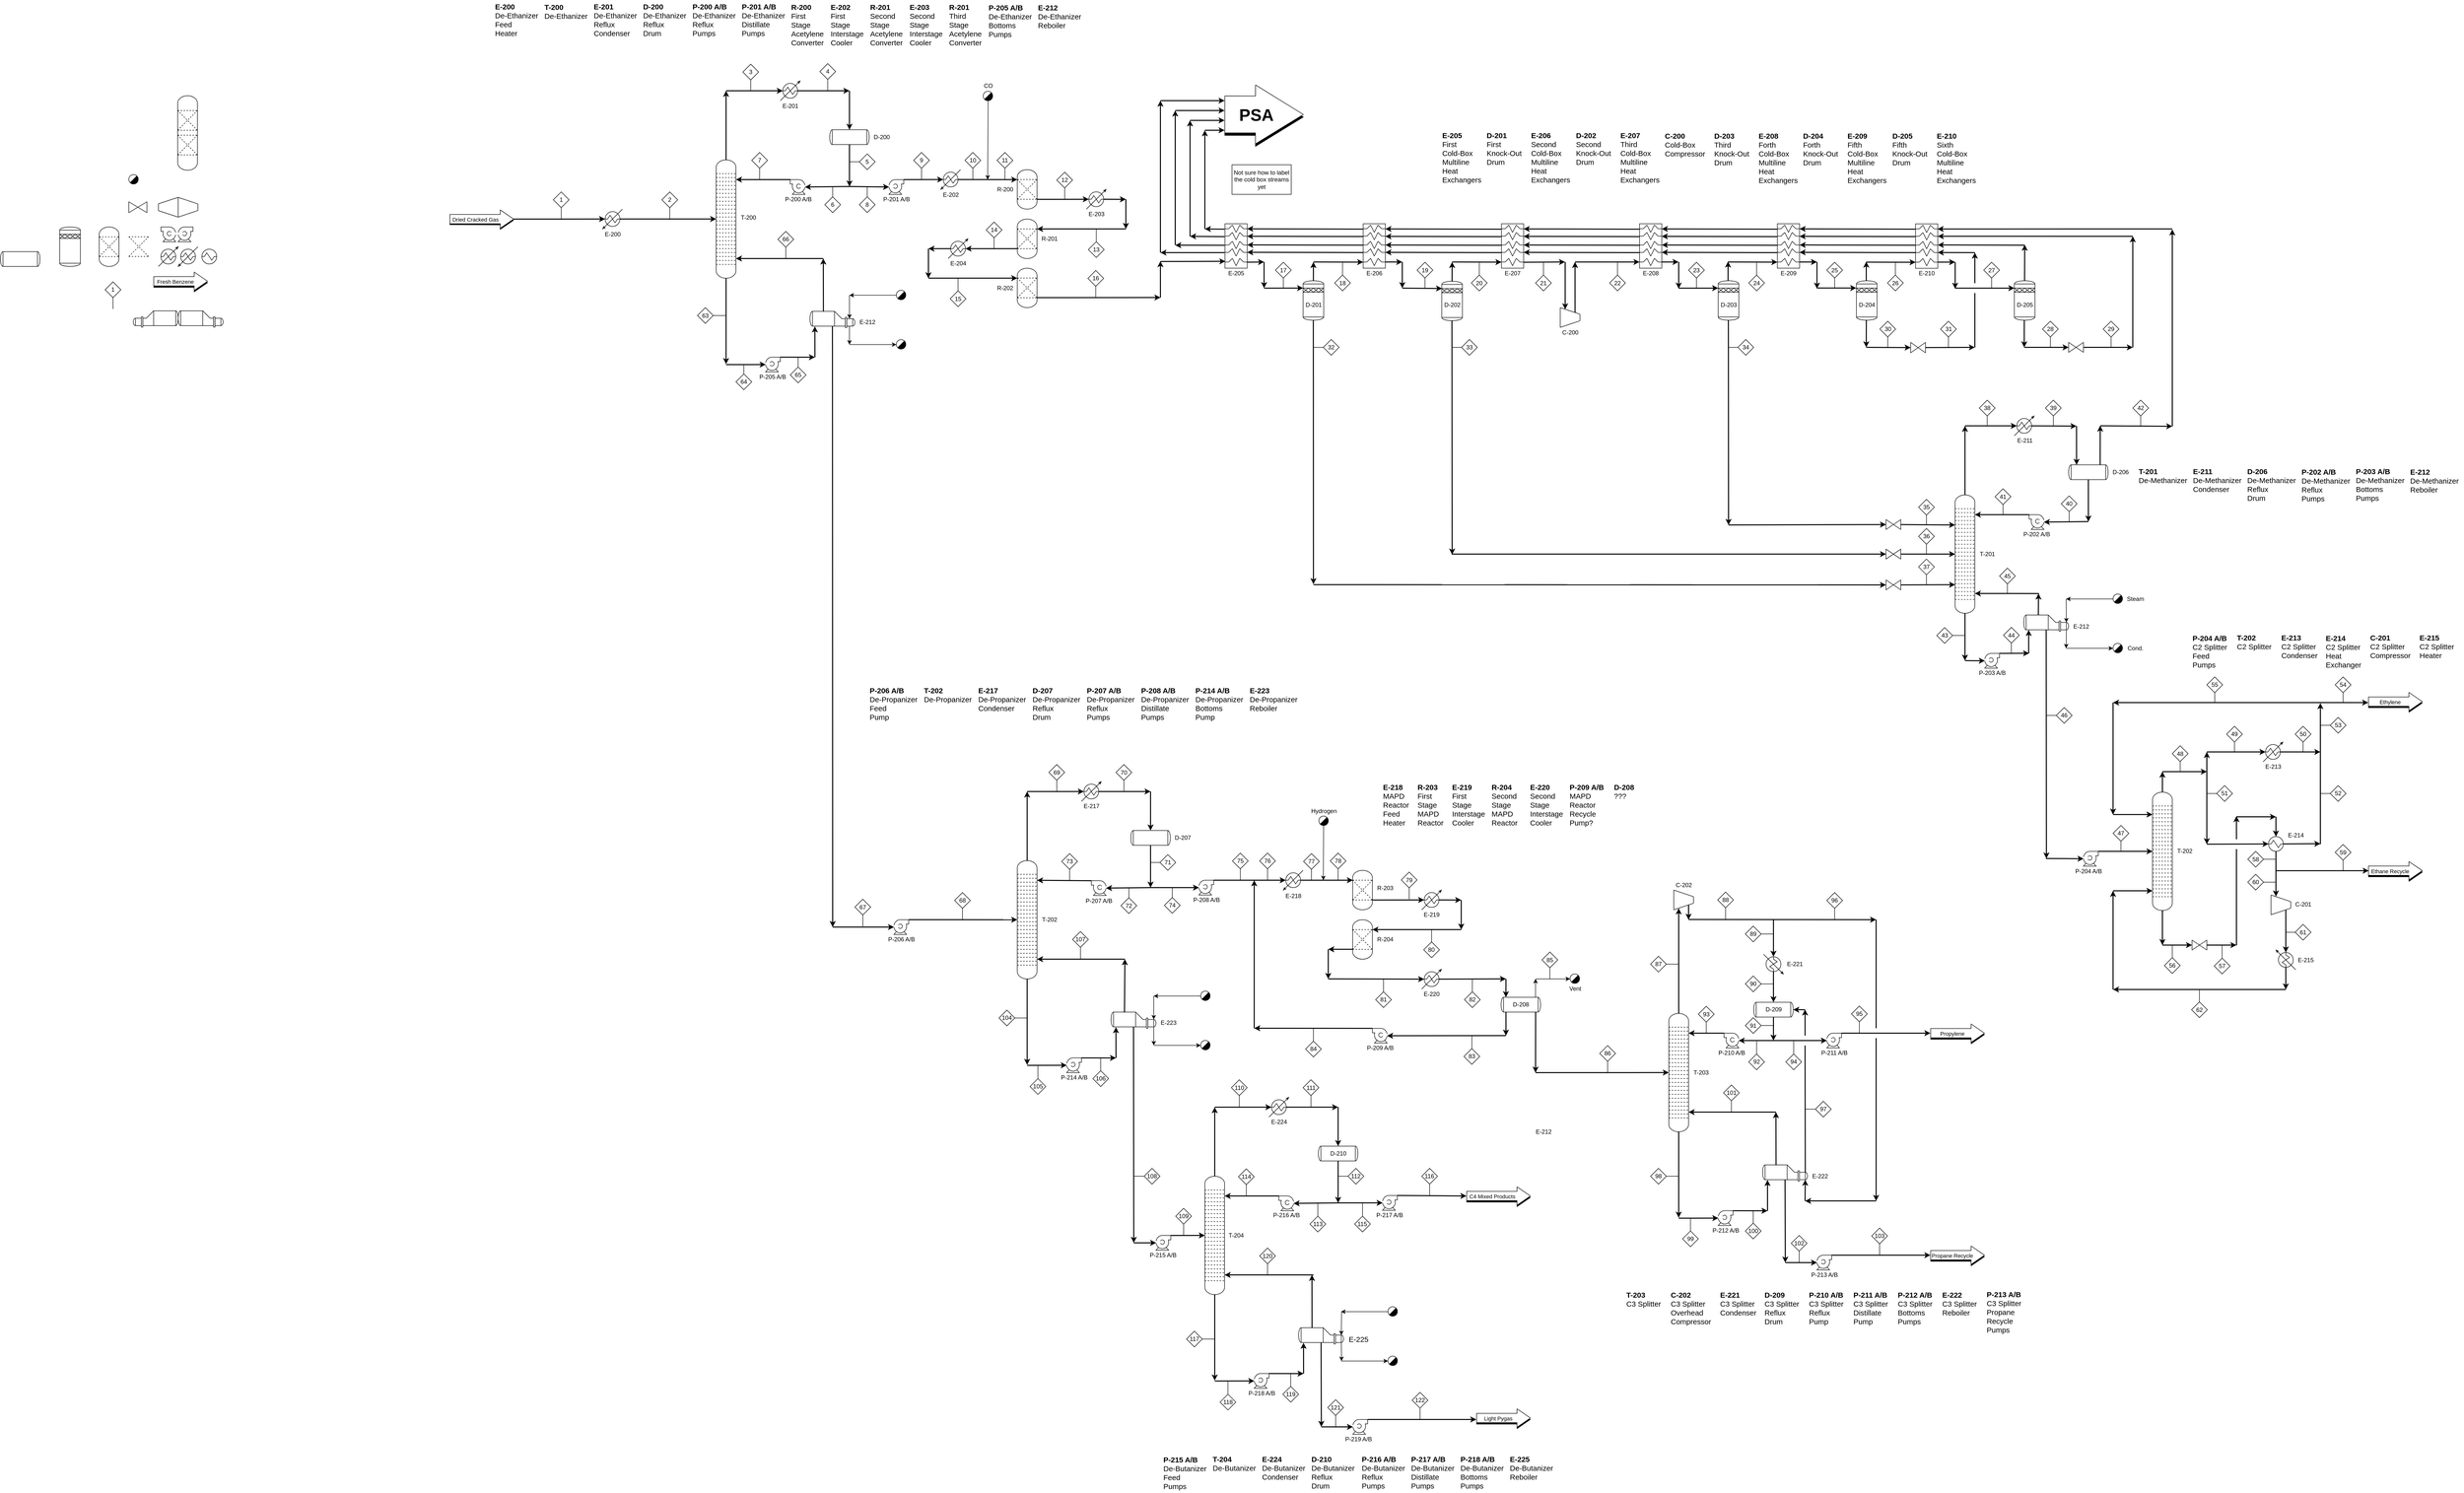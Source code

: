 <mxfile version="14.4.3" type="device"><diagram id="fJJrYUyKKxbRIOqSIZWS" name="Page-1"><mxGraphModel dx="10426" dy="5775" grid="1" gridSize="10" guides="1" tooltips="1" connect="1" arrows="1" fold="1" page="1" pageScale="1" pageWidth="827" pageHeight="1169" math="0" shadow="0"><root><mxCell id="0"/><mxCell id="1" parent="0"/><mxCell id="6g9rZj0SoRqSIcHiaZiT-353" value="" style="shape=flexArrow;endArrow=classic;html=1;width=74.857;endSize=31.971;endWidth=43.51;fillColor=#000000;" edge="1" parent="1"><mxGeometry width="50" height="50" relative="1" as="geometry"><mxPoint x="-1600" y="-1027" as="sourcePoint"/><mxPoint x="-1440" y="-1026.83" as="targetPoint"/></mxGeometry></mxCell><mxCell id="6g9rZj0SoRqSIcHiaZiT-313" value="" style="endArrow=classic;html=1;strokeWidth=2;entryX=0.644;entryY=0;entryDx=0;entryDy=0;entryPerimeter=0;" edge="1" parent="1"><mxGeometry width="50" height="50" relative="1" as="geometry"><mxPoint x="-479.13" y="-751.95" as="sourcePoint"/><mxPoint x="-714.25" y="-752.49" as="targetPoint"/></mxGeometry></mxCell><mxCell id="6g9rZj0SoRqSIcHiaZiT-314" value="" style="endArrow=classic;html=1;strokeWidth=2;entryX=0.644;entryY=0;entryDx=0;entryDy=0;entryPerimeter=0;" edge="1" parent="1"><mxGeometry width="50" height="50" relative="1" as="geometry"><mxPoint x="-479.0" y="-766.91" as="sourcePoint"/><mxPoint x="-714.12" y="-767.45" as="targetPoint"/></mxGeometry></mxCell><mxCell id="6g9rZj0SoRqSIcHiaZiT-315" value="" style="endArrow=classic;html=1;strokeWidth=2;entryX=0.644;entryY=0;entryDx=0;entryDy=0;entryPerimeter=0;" edge="1" parent="1"><mxGeometry width="50" height="50" relative="1" as="geometry"><mxPoint x="-479.13" y="-784.41" as="sourcePoint"/><mxPoint x="-714.25" y="-784.95" as="targetPoint"/></mxGeometry></mxCell><mxCell id="6g9rZj0SoRqSIcHiaZiT-316" value="" style="endArrow=classic;html=1;strokeWidth=2;entryX=0.644;entryY=0;entryDx=0;entryDy=0;entryPerimeter=0;" edge="1" parent="1"><mxGeometry width="50" height="50" relative="1" as="geometry"><mxPoint x="-479.13" y="-799.5" as="sourcePoint"/><mxPoint x="-714.25" y="-800.04" as="targetPoint"/></mxGeometry></mxCell><mxCell id="8iY3oF_LuKgLc35Uvwrp-1" value="" style="shape=mxgraph.pid.heat_exchangers.condenser;html=1;pointerEvents=1;align=center;verticalLabelPosition=bottom;verticalAlign=top;dashed=0;" parent="1" vertex="1"><mxGeometry x="-3760" y="-764" width="40" height="40" as="geometry"/></mxCell><mxCell id="8iY3oF_LuKgLc35Uvwrp-2" value="" style="shape=mxgraph.pid.heat_exchangers.heater;html=1;pointerEvents=1;align=center;verticalLabelPosition=bottom;verticalAlign=top;dashed=0;" parent="1" vertex="1"><mxGeometry x="-3720" y="-764" width="40" height="40" as="geometry"/></mxCell><mxCell id="8iY3oF_LuKgLc35Uvwrp-3" value="" style="shape=flexArrow;endArrow=classic;html=1;width=18.837;endSize=8.691;endWidth=17.388;fillColor=#000000;" parent="1" edge="1"><mxGeometry width="50" height="50" relative="1" as="geometry"><mxPoint x="-3770" y="-691" as="sourcePoint"/><mxPoint x="-3660" y="-691" as="targetPoint"/></mxGeometry></mxCell><mxCell id="8iY3oF_LuKgLc35Uvwrp-4" value="" style="shape=flexArrow;endArrow=classic;html=1;fillColor=#ffffff;width=18.837;endSize=8.691;endWidth=17.388;" parent="1" edge="1"><mxGeometry width="50" height="50" relative="1" as="geometry"><mxPoint x="-3770" y="-694" as="sourcePoint"/><mxPoint x="-3660" y="-694" as="targetPoint"/></mxGeometry></mxCell><mxCell id="8iY3oF_LuKgLc35Uvwrp-5" value="Fresh Benzene" style="edgeLabel;html=1;align=center;verticalAlign=middle;resizable=0;points=[];" parent="8iY3oF_LuKgLc35Uvwrp-4" vertex="1" connectable="0"><mxGeometry x="-0.197" y="-1" relative="1" as="geometry"><mxPoint as="offset"/></mxGeometry></mxCell><mxCell id="8iY3oF_LuKgLc35Uvwrp-6" value="" style="shape=mxgraph.pid.pumps.centrifugal_pump_3;html=1;pointerEvents=1;align=center;verticalLabelPosition=bottom;verticalAlign=top;dashed=0;" parent="1" vertex="1"><mxGeometry x="-3755" y="-804" width="30" height="30" as="geometry"/></mxCell><mxCell id="8iY3oF_LuKgLc35Uvwrp-7" value="" style="shape=mxgraph.pid.pumps.centrifugal_pump_1;html=1;pointerEvents=1;align=center;verticalLabelPosition=bottom;verticalAlign=top;dashed=0;" parent="1" vertex="1"><mxGeometry x="-3720" y="-804" width="30" height="30" as="geometry"/></mxCell><mxCell id="8iY3oF_LuKgLc35Uvwrp-8" value="" style="endArrow=none;dashed=1;html=1;fillColor=#000000;strokeWidth=1;" parent="1" edge="1"><mxGeometry width="50" height="50" relative="1" as="geometry"><mxPoint x="-3820" y="-744.1" as="sourcePoint"/><mxPoint x="-3780" y="-784.1" as="targetPoint"/></mxGeometry></mxCell><mxCell id="8iY3oF_LuKgLc35Uvwrp-9" value="" style="endArrow=none;dashed=1;html=1;fillColor=#000000;strokeWidth=1;" parent="1" edge="1"><mxGeometry width="50" height="50" relative="1" as="geometry"><mxPoint x="-3780" y="-744.1" as="sourcePoint"/><mxPoint x="-3820" y="-784.1" as="targetPoint"/></mxGeometry></mxCell><mxCell id="8iY3oF_LuKgLc35Uvwrp-10" value="" style="endArrow=none;dashed=1;html=1;strokeWidth=1;fillColor=#000000;" parent="1" edge="1"><mxGeometry width="50" height="50" relative="1" as="geometry"><mxPoint x="-3820" y="-744.1" as="sourcePoint"/><mxPoint x="-3780" y="-744.1" as="targetPoint"/></mxGeometry></mxCell><mxCell id="8iY3oF_LuKgLc35Uvwrp-11" value="" style="endArrow=none;dashed=1;html=1;strokeWidth=1;fillColor=#000000;" parent="1" edge="1"><mxGeometry width="50" height="50" relative="1" as="geometry"><mxPoint x="-3820" y="-784.1" as="sourcePoint"/><mxPoint x="-3780" y="-784.1" as="targetPoint"/></mxGeometry></mxCell><mxCell id="8iY3oF_LuKgLc35Uvwrp-17" value="" style="group" parent="1" vertex="1" connectable="0"><mxGeometry x="-3720" y="-864" width="40" height="40" as="geometry"/></mxCell><mxCell id="8iY3oF_LuKgLc35Uvwrp-18" value="" style="endArrow=none;html=1;" parent="8iY3oF_LuKgLc35Uvwrp-17" edge="1"><mxGeometry width="50" height="50" relative="1" as="geometry"><mxPoint y="40" as="sourcePoint"/><mxPoint as="targetPoint"/></mxGeometry></mxCell><mxCell id="8iY3oF_LuKgLc35Uvwrp-19" value="" style="endArrow=none;html=1;" parent="8iY3oF_LuKgLc35Uvwrp-17" edge="1"><mxGeometry width="50" height="50" relative="1" as="geometry"><mxPoint x="40" y="26.667" as="sourcePoint"/><mxPoint x="40" y="13.333" as="targetPoint"/></mxGeometry></mxCell><mxCell id="8iY3oF_LuKgLc35Uvwrp-20" value="" style="endArrow=none;html=1;" parent="8iY3oF_LuKgLc35Uvwrp-17" edge="1"><mxGeometry width="50" height="50" relative="1" as="geometry"><mxPoint x="40" y="26.667" as="sourcePoint"/><mxPoint y="40" as="targetPoint"/></mxGeometry></mxCell><mxCell id="8iY3oF_LuKgLc35Uvwrp-21" value="" style="endArrow=none;html=1;" parent="8iY3oF_LuKgLc35Uvwrp-17" edge="1"><mxGeometry width="50" height="50" relative="1" as="geometry"><mxPoint x="40" y="13.333" as="sourcePoint"/><mxPoint as="targetPoint"/></mxGeometry></mxCell><mxCell id="8iY3oF_LuKgLc35Uvwrp-22" value="" style="shape=mxgraph.pid.heat_exchangers.reboiler;html=1;pointerEvents=1;align=center;verticalLabelPosition=bottom;verticalAlign=top;dashed=0;flipH=0;direction=east;flipV=0;" parent="1" vertex="1"><mxGeometry x="-3811" y="-634" width="91" height="33" as="geometry"/></mxCell><mxCell id="8iY3oF_LuKgLc35Uvwrp-23" value="" style="shape=mxgraph.pid.heat_exchangers.reboiler;html=1;pointerEvents=1;align=center;verticalLabelPosition=bottom;verticalAlign=top;dashed=0;flipH=1;" parent="1" vertex="1"><mxGeometry x="-3720" y="-634.0" width="91" height="33" as="geometry"/></mxCell><mxCell id="8iY3oF_LuKgLc35Uvwrp-24" value="" style="group;rotation=-180;" parent="1" vertex="1" connectable="0"><mxGeometry x="-3760" y="-864" width="40" height="40" as="geometry"/></mxCell><mxCell id="8iY3oF_LuKgLc35Uvwrp-25" value="" style="endArrow=none;html=1;" parent="8iY3oF_LuKgLc35Uvwrp-24" edge="1"><mxGeometry width="50" height="50" relative="1" as="geometry"><mxPoint x="40" as="sourcePoint"/><mxPoint x="40" y="40" as="targetPoint"/></mxGeometry></mxCell><mxCell id="8iY3oF_LuKgLc35Uvwrp-26" value="" style="endArrow=none;html=1;" parent="8iY3oF_LuKgLc35Uvwrp-24" edge="1"><mxGeometry width="50" height="50" relative="1" as="geometry"><mxPoint y="13" as="sourcePoint"/><mxPoint y="27" as="targetPoint"/></mxGeometry></mxCell><mxCell id="8iY3oF_LuKgLc35Uvwrp-27" value="" style="endArrow=none;html=1;" parent="8iY3oF_LuKgLc35Uvwrp-24" edge="1"><mxGeometry width="50" height="50" relative="1" as="geometry"><mxPoint y="13" as="sourcePoint"/><mxPoint x="40" as="targetPoint"/></mxGeometry></mxCell><mxCell id="8iY3oF_LuKgLc35Uvwrp-28" value="" style="endArrow=none;html=1;" parent="8iY3oF_LuKgLc35Uvwrp-24" edge="1"><mxGeometry width="50" height="50" relative="1" as="geometry"><mxPoint y="27" as="sourcePoint"/><mxPoint x="40" y="40" as="targetPoint"/></mxGeometry></mxCell><mxCell id="8iY3oF_LuKgLc35Uvwrp-29" value="" style="shape=stencil(tVbRjoIwEPwaHjFA4Q4fL+i93FdULNijtqSgcH9/pYuJyNnDpiQk0hmYnd3tUj2UNSdcEy8KcFOTvPXQzouiK5YUH5iCI8WcANwmG5QCwvGZAPjFRV754tIqdCcvZ+CbVoqKdPTYju9SfiKStsB2gMXBsER7L/hQ4HChLBecKxdU8EZjnw/8AedVKcWFHyfEja7xEHBG3OizuA6Z9vfxo+AHlu+bty0Aj2GnIozy5yLpUhUsc3XDsCyJr+79guESJEZBOQYI0bgeIyRjhTtC6ru3QoD7iUbv4542vhQtHko64V41PE3brnTrJh0vz3qp4ZyJhjx9CmUKn205jT7ZpygrhCSGDVxQxmB4DFGHVnwLytVK/+iUQNOQ04vTscJwLBUxGbHcr7ZjarISOrGyWMVkxU1/nDTIsiqhk4TceEFrFNeyz3E6UUGxlUoSulBxUpbQsizGRlt6QU68vDpFfx8bN+7fr7/xiNDaszNGo/A/TwO/);html=1;pointerEvents=1;align=center;verticalLabelPosition=bottom;verticalAlign=top;dashed=0;" parent="1" vertex="1"><mxGeometry x="-3960" y="-804" width="41.82" height="80" as="geometry"/></mxCell><mxCell id="8iY3oF_LuKgLc35Uvwrp-30" value="" style="shape=mxgraph.pid.vessels.drum_or_condenser;html=1;pointerEvents=1;align=center;verticalLabelPosition=bottom;verticalAlign=top;dashed=0;" parent="1" vertex="1"><mxGeometry x="-4080" y="-754" width="80" height="30" as="geometry"/></mxCell><mxCell id="8iY3oF_LuKgLc35Uvwrp-31" value="" style="shape=mxgraph.pid.heat_exchangers.shell_and_tube_heat_exchanger_1;html=1;pointerEvents=1;align=center;verticalLabelPosition=bottom;verticalAlign=top;dashed=0;" parent="1" vertex="1"><mxGeometry x="-3672" y="-759" width="30" height="30" as="geometry"/></mxCell><mxCell id="8iY3oF_LuKgLc35Uvwrp-32" value="1" style="rhombus;whiteSpace=wrap;html=1;" parent="1" vertex="1"><mxGeometry x="-3868" y="-692.74" width="32" height="32" as="geometry"/></mxCell><mxCell id="8iY3oF_LuKgLc35Uvwrp-33" value="" style="endArrow=none;html=1;strokeWidth=1;fillColor=#000000;entryX=0.5;entryY=1;entryDx=0;entryDy=0;" parent="1" target="8iY3oF_LuKgLc35Uvwrp-32" edge="1"><mxGeometry width="50" height="50" relative="1" as="geometry"><mxPoint x="-3852" y="-637.74" as="sourcePoint"/><mxPoint x="-3998" y="-697.74" as="targetPoint"/></mxGeometry></mxCell><mxCell id="8iY3oF_LuKgLc35Uvwrp-355" value="" style="shape=mxgraph.pid.heat_exchangers.heater;html=1;pointerEvents=1;align=center;verticalLabelPosition=bottom;verticalAlign=top;dashed=0;" parent="1" vertex="1"><mxGeometry x="-2860" y="-840.09" width="40" height="40" as="geometry"/></mxCell><mxCell id="8iY3oF_LuKgLc35Uvwrp-913" value="" style="verticalLabelPosition=bottom;outlineConnect=0;align=center;dashed=0;html=1;verticalAlign=top;shape=mxgraph.pid2misc.column;columnType=tray" parent="1" vertex="1"><mxGeometry x="-2630" y="-940.05" width="40" height="239.91" as="geometry"/></mxCell><mxCell id="8iY3oF_LuKgLc35Uvwrp-914" value="" style="endArrow=classic;html=1;exitX=0.876;exitY=0.5;exitDx=0;exitDy=0;exitPerimeter=0;strokeWidth=2;" parent="1" source="8iY3oF_LuKgLc35Uvwrp-355" target="8iY3oF_LuKgLc35Uvwrp-913" edge="1"><mxGeometry width="50" height="50" relative="1" as="geometry"><mxPoint x="-2870" y="-780" as="sourcePoint"/><mxPoint x="-2680" y="-820" as="targetPoint"/></mxGeometry></mxCell><mxCell id="8iY3oF_LuKgLc35Uvwrp-915" value="" style="endArrow=classic;html=1;entryX=0.124;entryY=0.5;entryDx=0;entryDy=0;entryPerimeter=0;strokeWidth=2;" parent="1" target="8iY3oF_LuKgLc35Uvwrp-355" edge="1"><mxGeometry width="50" height="50" relative="1" as="geometry"><mxPoint x="-3050" y="-820" as="sourcePoint"/><mxPoint x="-2820" y="-830" as="targetPoint"/></mxGeometry></mxCell><mxCell id="8iY3oF_LuKgLc35Uvwrp-939" value="" style="group" parent="1" vertex="1" connectable="0"><mxGeometry x="-3721" y="-1070" width="40" height="151" as="geometry"/></mxCell><mxCell id="8iY3oF_LuKgLc35Uvwrp-930" value="" style="verticalLabelPosition=bottom;outlineConnect=0;align=center;dashed=0;html=1;verticalAlign=top;shape=mxgraph.pid2misc.column;columnType=common" parent="8iY3oF_LuKgLc35Uvwrp-939" vertex="1"><mxGeometry width="40" height="151" as="geometry"/></mxCell><mxCell id="8iY3oF_LuKgLc35Uvwrp-931" value="" style="endArrow=none;dashed=1;html=1;fillColor=#000000;strokeWidth=1;" parent="8iY3oF_LuKgLc35Uvwrp-939" edge="1"><mxGeometry width="50" height="50" relative="1" as="geometry"><mxPoint y="70" as="sourcePoint"/><mxPoint x="40" y="30" as="targetPoint"/></mxGeometry></mxCell><mxCell id="8iY3oF_LuKgLc35Uvwrp-932" value="" style="endArrow=none;dashed=1;html=1;fillColor=#000000;strokeWidth=1;" parent="8iY3oF_LuKgLc35Uvwrp-939" edge="1"><mxGeometry width="50" height="50" relative="1" as="geometry"><mxPoint x="40" y="70" as="sourcePoint"/><mxPoint y="30" as="targetPoint"/></mxGeometry></mxCell><mxCell id="8iY3oF_LuKgLc35Uvwrp-933" value="" style="endArrow=none;dashed=1;html=1;strokeWidth=1;fillColor=#000000;" parent="8iY3oF_LuKgLc35Uvwrp-939" edge="1"><mxGeometry width="50" height="50" relative="1" as="geometry"><mxPoint y="70" as="sourcePoint"/><mxPoint x="40" y="70" as="targetPoint"/></mxGeometry></mxCell><mxCell id="8iY3oF_LuKgLc35Uvwrp-934" value="" style="endArrow=none;dashed=1;html=1;strokeWidth=1;fillColor=#000000;" parent="8iY3oF_LuKgLc35Uvwrp-939" edge="1"><mxGeometry width="50" height="50" relative="1" as="geometry"><mxPoint y="30" as="sourcePoint"/><mxPoint x="40" y="30" as="targetPoint"/></mxGeometry></mxCell><mxCell id="8iY3oF_LuKgLc35Uvwrp-935" value="" style="endArrow=none;dashed=1;html=1;fillColor=#000000;strokeWidth=1;" parent="8iY3oF_LuKgLc35Uvwrp-939" edge="1"><mxGeometry width="50" height="50" relative="1" as="geometry"><mxPoint y="120.0" as="sourcePoint"/><mxPoint x="40" y="80.0" as="targetPoint"/></mxGeometry></mxCell><mxCell id="8iY3oF_LuKgLc35Uvwrp-936" value="" style="endArrow=none;dashed=1;html=1;fillColor=#000000;strokeWidth=1;" parent="8iY3oF_LuKgLc35Uvwrp-939" edge="1"><mxGeometry width="50" height="50" relative="1" as="geometry"><mxPoint x="40" y="120.0" as="sourcePoint"/><mxPoint y="80.0" as="targetPoint"/></mxGeometry></mxCell><mxCell id="8iY3oF_LuKgLc35Uvwrp-937" value="" style="endArrow=none;dashed=1;html=1;strokeWidth=1;fillColor=#000000;" parent="8iY3oF_LuKgLc35Uvwrp-939" edge="1"><mxGeometry width="50" height="50" relative="1" as="geometry"><mxPoint y="120.0" as="sourcePoint"/><mxPoint x="40" y="120.0" as="targetPoint"/></mxGeometry></mxCell><mxCell id="8iY3oF_LuKgLc35Uvwrp-938" value="" style="endArrow=none;dashed=1;html=1;strokeWidth=1;fillColor=#000000;" parent="8iY3oF_LuKgLc35Uvwrp-939" edge="1"><mxGeometry width="50" height="50" relative="1" as="geometry"><mxPoint y="80.0" as="sourcePoint"/><mxPoint x="40" y="80.0" as="targetPoint"/></mxGeometry></mxCell><mxCell id="8iY3oF_LuKgLc35Uvwrp-940" value="" style="group" parent="1" vertex="1" connectable="0"><mxGeometry x="-3880" y="-804" width="40" height="80" as="geometry"/></mxCell><mxCell id="8iY3oF_LuKgLc35Uvwrp-12" value="" style="verticalLabelPosition=bottom;outlineConnect=0;align=center;dashed=0;html=1;verticalAlign=top;shape=mxgraph.pid2misc.column;columnType=common" parent="8iY3oF_LuKgLc35Uvwrp-940" vertex="1"><mxGeometry width="40" height="80" as="geometry"/></mxCell><mxCell id="8iY3oF_LuKgLc35Uvwrp-13" value="" style="endArrow=none;dashed=1;html=1;fillColor=#000000;strokeWidth=1;" parent="8iY3oF_LuKgLc35Uvwrp-940" edge="1"><mxGeometry width="50" height="50" relative="1" as="geometry"><mxPoint y="60" as="sourcePoint"/><mxPoint x="40" y="20" as="targetPoint"/></mxGeometry></mxCell><mxCell id="8iY3oF_LuKgLc35Uvwrp-14" value="" style="endArrow=none;dashed=1;html=1;fillColor=#000000;strokeWidth=1;" parent="8iY3oF_LuKgLc35Uvwrp-940" edge="1"><mxGeometry width="50" height="50" relative="1" as="geometry"><mxPoint x="40" y="60" as="sourcePoint"/><mxPoint y="20" as="targetPoint"/></mxGeometry></mxCell><mxCell id="8iY3oF_LuKgLc35Uvwrp-15" value="" style="endArrow=none;dashed=1;html=1;strokeWidth=1;fillColor=#000000;" parent="8iY3oF_LuKgLc35Uvwrp-940" edge="1"><mxGeometry width="50" height="50" relative="1" as="geometry"><mxPoint y="60" as="sourcePoint"/><mxPoint x="40" y="60" as="targetPoint"/></mxGeometry></mxCell><mxCell id="8iY3oF_LuKgLc35Uvwrp-16" value="" style="endArrow=none;dashed=1;html=1;strokeWidth=1;fillColor=#000000;" parent="8iY3oF_LuKgLc35Uvwrp-940" edge="1"><mxGeometry width="50" height="50" relative="1" as="geometry"><mxPoint y="20" as="sourcePoint"/><mxPoint x="40" y="20" as="targetPoint"/></mxGeometry></mxCell><mxCell id="8iY3oF_LuKgLc35Uvwrp-941" value="" style="group" parent="1" vertex="1" connectable="0"><mxGeometry x="-2020" y="-920.09" width="40" height="80" as="geometry"/></mxCell><mxCell id="8iY3oF_LuKgLc35Uvwrp-942" value="&lt;span style=&quot;color: rgba(0 , 0 , 0 , 0) ; font-family: monospace ; font-size: 0px&quot;&gt;%3CmxGraphModel%3E%3Croot%3E%3CmxCell%20id%3D%220%22%2F%3E%3CmxCell%20id%3D%221%22%20parent%3D%220%22%2F%3E%3CmxCell%20id%3D%222%22%20value%3D%22%22%20style%3D%22endArrow%3Dclassic%3Bhtml%3D1%3BstrokeWidth%3D2%3B%22%20edge%3D%221%22%20parent%3D%221%22%3E%3CmxGeometry%20width%3D%2250%22%20height%3D%2250%22%20relative%3D%221%22%20as%3D%22geometry%22%3E%3CmxPoint%20x%3D%22-1800.0%22%20y%3D%22-800%22%20as%3D%22sourcePoint%22%2F%3E%3CmxPoint%20x%3D%22-2120.0%22%20y%3D%22-800%22%20as%3D%22targetPoint%22%2F%3E%3C%2FmxGeometry%3E%3C%2FmxCell%3E%3C%2Froot%3E%3C%2FmxGraphModel%3E&lt;/span&gt;" style="verticalLabelPosition=bottom;outlineConnect=0;align=center;dashed=0;html=1;verticalAlign=top;shape=mxgraph.pid2misc.column;columnType=common" parent="8iY3oF_LuKgLc35Uvwrp-941" vertex="1"><mxGeometry width="40" height="80" as="geometry"/></mxCell><mxCell id="8iY3oF_LuKgLc35Uvwrp-943" value="" style="endArrow=none;dashed=1;html=1;fillColor=#000000;strokeWidth=1;" parent="8iY3oF_LuKgLc35Uvwrp-941" edge="1"><mxGeometry width="50" height="50" relative="1" as="geometry"><mxPoint y="60" as="sourcePoint"/><mxPoint x="40" y="20" as="targetPoint"/></mxGeometry></mxCell><mxCell id="8iY3oF_LuKgLc35Uvwrp-944" value="" style="endArrow=none;dashed=1;html=1;fillColor=#000000;strokeWidth=1;" parent="8iY3oF_LuKgLc35Uvwrp-941" edge="1"><mxGeometry width="50" height="50" relative="1" as="geometry"><mxPoint x="40" y="60" as="sourcePoint"/><mxPoint y="20" as="targetPoint"/></mxGeometry></mxCell><mxCell id="8iY3oF_LuKgLc35Uvwrp-945" value="" style="endArrow=none;dashed=1;html=1;strokeWidth=1;fillColor=#000000;" parent="8iY3oF_LuKgLc35Uvwrp-941" edge="1"><mxGeometry width="50" height="50" relative="1" as="geometry"><mxPoint y="60" as="sourcePoint"/><mxPoint x="40" y="60" as="targetPoint"/></mxGeometry></mxCell><mxCell id="8iY3oF_LuKgLc35Uvwrp-946" value="" style="endArrow=none;dashed=1;html=1;strokeWidth=1;fillColor=#000000;" parent="8iY3oF_LuKgLc35Uvwrp-941" edge="1"><mxGeometry width="50" height="50" relative="1" as="geometry"><mxPoint y="20" as="sourcePoint"/><mxPoint x="40" y="20" as="targetPoint"/></mxGeometry></mxCell><mxCell id="8iY3oF_LuKgLc35Uvwrp-947" value="" style="endArrow=classic;html=1;strokeWidth=2;" parent="1" source="8iY3oF_LuKgLc35Uvwrp-913" edge="1"><mxGeometry width="50" height="50" relative="1" as="geometry"><mxPoint x="-2610.1" y="-966" as="sourcePoint"/><mxPoint x="-2610" y="-1080" as="targetPoint"/></mxGeometry></mxCell><mxCell id="8iY3oF_LuKgLc35Uvwrp-949" value="" style="shape=mxgraph.pid.heat_exchangers.condenser;html=1;pointerEvents=1;align=center;verticalLabelPosition=bottom;verticalAlign=top;dashed=0;" parent="1" vertex="1"><mxGeometry x="-2500" y="-1100" width="40" height="40" as="geometry"/></mxCell><mxCell id="8iY3oF_LuKgLc35Uvwrp-950" value="" style="endArrow=classic;html=1;strokeWidth=2;entryX=0.124;entryY=0.5;entryDx=0;entryDy=0;entryPerimeter=0;" parent="1" target="8iY3oF_LuKgLc35Uvwrp-949" edge="1"><mxGeometry width="50" height="50" relative="1" as="geometry"><mxPoint x="-2610" y="-1080" as="sourcePoint"/><mxPoint x="-2600.1" y="-1031" as="targetPoint"/></mxGeometry></mxCell><mxCell id="8iY3oF_LuKgLc35Uvwrp-951" value="" style="shape=mxgraph.pid.vessels.drum_or_condenser;html=1;pointerEvents=1;align=center;verticalLabelPosition=bottom;verticalAlign=top;dashed=0;" parent="1" vertex="1"><mxGeometry x="-2400" y="-1001" width="80" height="30" as="geometry"/></mxCell><mxCell id="8iY3oF_LuKgLc35Uvwrp-952" value="" style="endArrow=classic;html=1;strokeWidth=2;exitX=0.876;exitY=0.5;exitDx=0;exitDy=0;exitPerimeter=0;" parent="1" source="8iY3oF_LuKgLc35Uvwrp-949" edge="1"><mxGeometry width="50" height="50" relative="1" as="geometry"><mxPoint x="-2440" y="-1041" as="sourcePoint"/><mxPoint x="-2360" y="-1080" as="targetPoint"/></mxGeometry></mxCell><mxCell id="8iY3oF_LuKgLc35Uvwrp-953" value="" style="endArrow=classic;html=1;strokeWidth=2;entryX=0.5;entryY=0;entryDx=0;entryDy=0;entryPerimeter=0;" parent="1" target="8iY3oF_LuKgLc35Uvwrp-951" edge="1"><mxGeometry width="50" height="50" relative="1" as="geometry"><mxPoint x="-2360" y="-1080" as="sourcePoint"/><mxPoint x="-2390" y="-1070" as="targetPoint"/></mxGeometry></mxCell><mxCell id="8iY3oF_LuKgLc35Uvwrp-954" value="" style="endArrow=classic;html=1;strokeWidth=2;exitX=0.5;exitY=1;exitDx=0;exitDy=0;exitPerimeter=0;" parent="1" source="8iY3oF_LuKgLc35Uvwrp-951" edge="1"><mxGeometry width="50" height="50" relative="1" as="geometry"><mxPoint x="-2450" y="-991" as="sourcePoint"/><mxPoint x="-2360" y="-886" as="targetPoint"/></mxGeometry></mxCell><mxCell id="8iY3oF_LuKgLc35Uvwrp-955" value="" style="shape=mxgraph.pid.pumps.centrifugal_pump_3;html=1;pointerEvents=1;align=center;verticalLabelPosition=bottom;verticalAlign=top;dashed=0;" parent="1" vertex="1"><mxGeometry x="-2480" y="-900" width="30" height="30" as="geometry"/></mxCell><mxCell id="8iY3oF_LuKgLc35Uvwrp-956" value="" style="shape=mxgraph.pid.pumps.centrifugal_pump_1;html=1;pointerEvents=1;align=center;verticalLabelPosition=bottom;verticalAlign=top;dashed=0;" parent="1" vertex="1"><mxGeometry x="-2280" y="-900" width="30" height="30" as="geometry"/></mxCell><mxCell id="8iY3oF_LuKgLc35Uvwrp-957" value="" style="endArrow=classic;html=1;strokeWidth=2;entryX=0.01;entryY=0.5;entryDx=0;entryDy=0;entryPerimeter=0;" parent="1" target="8iY3oF_LuKgLc35Uvwrp-956" edge="1"><mxGeometry width="50" height="50" relative="1" as="geometry"><mxPoint x="-2360" y="-886" as="sourcePoint"/><mxPoint x="-2350.0" y="-891" as="targetPoint"/></mxGeometry></mxCell><mxCell id="8iY3oF_LuKgLc35Uvwrp-958" value="" style="endArrow=classic;html=1;strokeWidth=2;entryX=0.99;entryY=0.5;entryDx=0;entryDy=0;entryPerimeter=0;" parent="1" target="8iY3oF_LuKgLc35Uvwrp-955" edge="1"><mxGeometry width="50" height="50" relative="1" as="geometry"><mxPoint x="-2360" y="-886" as="sourcePoint"/><mxPoint x="-2340.0" y="-881" as="targetPoint"/></mxGeometry></mxCell><mxCell id="8iY3oF_LuKgLc35Uvwrp-959" value="" style="endArrow=classic;html=1;strokeWidth=2;exitX=0;exitY=0;exitDx=0;exitDy=0;exitPerimeter=0;" parent="1" source="8iY3oF_LuKgLc35Uvwrp-955" edge="1"><mxGeometry width="50" height="50" relative="1" as="geometry"><mxPoint x="-2490" y="-899" as="sourcePoint"/><mxPoint x="-2590" y="-900" as="targetPoint"/></mxGeometry></mxCell><mxCell id="8iY3oF_LuKgLc35Uvwrp-1034" value="" style="group" parent="1" vertex="1" connectable="0"><mxGeometry x="-1600" y="-810.5" width="45.75" height="90" as="geometry"/></mxCell><mxCell id="8iY3oF_LuKgLc35Uvwrp-998" value="" style="rounded=0;whiteSpace=wrap;html=1;rotation=90;" parent="8iY3oF_LuKgLc35Uvwrp-1034" vertex="1"><mxGeometry x="-21.75" y="22.5" width="90.0" height="45" as="geometry"/></mxCell><mxCell id="8iY3oF_LuKgLc35Uvwrp-999" value="" style="group" parent="8iY3oF_LuKgLc35Uvwrp-1034" vertex="1" connectable="0"><mxGeometry x="0.75" y="2.625" width="45.0" height="15.0" as="geometry"/></mxCell><mxCell id="8iY3oF_LuKgLc35Uvwrp-1000" value="" style="endArrow=none;html=1;strokeColor=#000000;fillColor=#000000;" parent="8iY3oF_LuKgLc35Uvwrp-999" edge="1"><mxGeometry width="50" height="50" relative="1" as="geometry"><mxPoint y="7.5" as="sourcePoint"/><mxPoint x="7.5" y="7.5" as="targetPoint"/></mxGeometry></mxCell><mxCell id="8iY3oF_LuKgLc35Uvwrp-1001" value="" style="endArrow=none;html=1;strokeColor=#000000;fillColor=#000000;" parent="8iY3oF_LuKgLc35Uvwrp-999" edge="1"><mxGeometry width="50" height="50" relative="1" as="geometry"><mxPoint x="7.5" y="7.5" as="sourcePoint"/><mxPoint x="15.0" as="targetPoint"/></mxGeometry></mxCell><mxCell id="8iY3oF_LuKgLc35Uvwrp-1002" value="" style="endArrow=none;html=1;strokeColor=#000000;fillColor=#000000;" parent="8iY3oF_LuKgLc35Uvwrp-999" edge="1"><mxGeometry width="50" height="50" relative="1" as="geometry"><mxPoint x="15.0" as="sourcePoint"/><mxPoint x="22.5" y="15.0" as="targetPoint"/></mxGeometry></mxCell><mxCell id="8iY3oF_LuKgLc35Uvwrp-1003" value="" style="endArrow=none;html=1;strokeColor=#000000;fillColor=#000000;" parent="8iY3oF_LuKgLc35Uvwrp-999" edge="1"><mxGeometry width="50" height="50" relative="1" as="geometry"><mxPoint x="22.5" y="15.0" as="sourcePoint"/><mxPoint x="30.0" as="targetPoint"/></mxGeometry></mxCell><mxCell id="8iY3oF_LuKgLc35Uvwrp-1004" value="" style="endArrow=none;html=1;strokeColor=#000000;fillColor=#000000;" parent="8iY3oF_LuKgLc35Uvwrp-999" edge="1"><mxGeometry width="50" height="50" relative="1" as="geometry"><mxPoint x="30.0" as="sourcePoint"/><mxPoint x="37.5" y="7.5" as="targetPoint"/></mxGeometry></mxCell><mxCell id="8iY3oF_LuKgLc35Uvwrp-1005" value="" style="endArrow=none;html=1;strokeColor=#000000;fillColor=#000000;" parent="8iY3oF_LuKgLc35Uvwrp-999" edge="1"><mxGeometry width="50" height="50" relative="1" as="geometry"><mxPoint x="37.5" y="7.5" as="sourcePoint"/><mxPoint x="45.0" y="7.5" as="targetPoint"/></mxGeometry></mxCell><mxCell id="8iY3oF_LuKgLc35Uvwrp-1006" value="" style="group" parent="8iY3oF_LuKgLc35Uvwrp-1034" vertex="1" connectable="0"><mxGeometry x="0.75" y="17.625" width="45.0" height="15.0" as="geometry"/></mxCell><mxCell id="8iY3oF_LuKgLc35Uvwrp-1007" value="" style="endArrow=none;html=1;strokeColor=#000000;fillColor=#000000;" parent="8iY3oF_LuKgLc35Uvwrp-1006" edge="1"><mxGeometry width="50" height="50" relative="1" as="geometry"><mxPoint y="7.5" as="sourcePoint"/><mxPoint x="7.5" y="7.5" as="targetPoint"/></mxGeometry></mxCell><mxCell id="8iY3oF_LuKgLc35Uvwrp-1008" value="" style="endArrow=none;html=1;strokeColor=#000000;fillColor=#000000;" parent="8iY3oF_LuKgLc35Uvwrp-1006" edge="1"><mxGeometry width="50" height="50" relative="1" as="geometry"><mxPoint x="7.5" y="7.5" as="sourcePoint"/><mxPoint x="15.0" as="targetPoint"/></mxGeometry></mxCell><mxCell id="8iY3oF_LuKgLc35Uvwrp-1009" value="" style="endArrow=none;html=1;strokeColor=#000000;fillColor=#000000;" parent="8iY3oF_LuKgLc35Uvwrp-1006" edge="1"><mxGeometry width="50" height="50" relative="1" as="geometry"><mxPoint x="15.0" as="sourcePoint"/><mxPoint x="22.5" y="15.0" as="targetPoint"/></mxGeometry></mxCell><mxCell id="8iY3oF_LuKgLc35Uvwrp-1010" value="" style="endArrow=none;html=1;strokeColor=#000000;fillColor=#000000;" parent="8iY3oF_LuKgLc35Uvwrp-1006" edge="1"><mxGeometry width="50" height="50" relative="1" as="geometry"><mxPoint x="22.5" y="15.0" as="sourcePoint"/><mxPoint x="30.0" as="targetPoint"/></mxGeometry></mxCell><mxCell id="8iY3oF_LuKgLc35Uvwrp-1011" value="" style="endArrow=none;html=1;strokeColor=#000000;fillColor=#000000;" parent="8iY3oF_LuKgLc35Uvwrp-1006" edge="1"><mxGeometry width="50" height="50" relative="1" as="geometry"><mxPoint x="30.0" as="sourcePoint"/><mxPoint x="37.5" y="7.5" as="targetPoint"/></mxGeometry></mxCell><mxCell id="8iY3oF_LuKgLc35Uvwrp-1012" value="" style="endArrow=none;html=1;strokeColor=#000000;fillColor=#000000;" parent="8iY3oF_LuKgLc35Uvwrp-1006" edge="1"><mxGeometry width="50" height="50" relative="1" as="geometry"><mxPoint x="37.5" y="7.5" as="sourcePoint"/><mxPoint x="45.0" y="7.5" as="targetPoint"/></mxGeometry></mxCell><mxCell id="8iY3oF_LuKgLc35Uvwrp-1013" value="" style="group" parent="8iY3oF_LuKgLc35Uvwrp-1034" vertex="1" connectable="0"><mxGeometry x="0.75" y="35.625" width="45.0" height="15.0" as="geometry"/></mxCell><mxCell id="8iY3oF_LuKgLc35Uvwrp-1014" value="" style="endArrow=none;html=1;strokeColor=#000000;fillColor=#000000;" parent="8iY3oF_LuKgLc35Uvwrp-1013" edge="1"><mxGeometry width="50" height="50" relative="1" as="geometry"><mxPoint y="7.5" as="sourcePoint"/><mxPoint x="7.5" y="7.5" as="targetPoint"/></mxGeometry></mxCell><mxCell id="8iY3oF_LuKgLc35Uvwrp-1015" value="" style="endArrow=none;html=1;strokeColor=#000000;fillColor=#000000;" parent="8iY3oF_LuKgLc35Uvwrp-1013" edge="1"><mxGeometry width="50" height="50" relative="1" as="geometry"><mxPoint x="7.5" y="7.5" as="sourcePoint"/><mxPoint x="15.0" as="targetPoint"/></mxGeometry></mxCell><mxCell id="8iY3oF_LuKgLc35Uvwrp-1016" value="" style="endArrow=none;html=1;strokeColor=#000000;fillColor=#000000;" parent="8iY3oF_LuKgLc35Uvwrp-1013" edge="1"><mxGeometry width="50" height="50" relative="1" as="geometry"><mxPoint x="15.0" as="sourcePoint"/><mxPoint x="22.5" y="15.0" as="targetPoint"/></mxGeometry></mxCell><mxCell id="8iY3oF_LuKgLc35Uvwrp-1017" value="" style="endArrow=none;html=1;strokeColor=#000000;fillColor=#000000;" parent="8iY3oF_LuKgLc35Uvwrp-1013" edge="1"><mxGeometry width="50" height="50" relative="1" as="geometry"><mxPoint x="22.5" y="15.0" as="sourcePoint"/><mxPoint x="30.0" as="targetPoint"/></mxGeometry></mxCell><mxCell id="8iY3oF_LuKgLc35Uvwrp-1018" value="" style="endArrow=none;html=1;strokeColor=#000000;fillColor=#000000;" parent="8iY3oF_LuKgLc35Uvwrp-1013" edge="1"><mxGeometry width="50" height="50" relative="1" as="geometry"><mxPoint x="30.0" as="sourcePoint"/><mxPoint x="37.5" y="7.5" as="targetPoint"/></mxGeometry></mxCell><mxCell id="8iY3oF_LuKgLc35Uvwrp-1019" value="" style="endArrow=none;html=1;strokeColor=#000000;fillColor=#000000;" parent="8iY3oF_LuKgLc35Uvwrp-1013" edge="1"><mxGeometry width="50" height="50" relative="1" as="geometry"><mxPoint x="37.5" y="7.5" as="sourcePoint"/><mxPoint x="45.0" y="7.5" as="targetPoint"/></mxGeometry></mxCell><mxCell id="8iY3oF_LuKgLc35Uvwrp-1020" value="" style="group" parent="8iY3oF_LuKgLc35Uvwrp-1034" vertex="1" connectable="0"><mxGeometry x="0.75" y="50.625" width="45.0" height="15.0" as="geometry"/></mxCell><mxCell id="8iY3oF_LuKgLc35Uvwrp-1021" value="" style="endArrow=none;html=1;strokeColor=#000000;fillColor=#000000;" parent="8iY3oF_LuKgLc35Uvwrp-1020" edge="1"><mxGeometry width="50" height="50" relative="1" as="geometry"><mxPoint y="7.5" as="sourcePoint"/><mxPoint x="7.5" y="7.5" as="targetPoint"/></mxGeometry></mxCell><mxCell id="8iY3oF_LuKgLc35Uvwrp-1022" value="" style="endArrow=none;html=1;strokeColor=#000000;fillColor=#000000;" parent="8iY3oF_LuKgLc35Uvwrp-1020" edge="1"><mxGeometry width="50" height="50" relative="1" as="geometry"><mxPoint x="7.5" y="7.5" as="sourcePoint"/><mxPoint x="15.0" as="targetPoint"/></mxGeometry></mxCell><mxCell id="8iY3oF_LuKgLc35Uvwrp-1023" value="" style="endArrow=none;html=1;strokeColor=#000000;fillColor=#000000;" parent="8iY3oF_LuKgLc35Uvwrp-1020" edge="1"><mxGeometry width="50" height="50" relative="1" as="geometry"><mxPoint x="15.0" as="sourcePoint"/><mxPoint x="22.5" y="15.0" as="targetPoint"/></mxGeometry></mxCell><mxCell id="8iY3oF_LuKgLc35Uvwrp-1024" value="" style="endArrow=none;html=1;strokeColor=#000000;fillColor=#000000;" parent="8iY3oF_LuKgLc35Uvwrp-1020" edge="1"><mxGeometry width="50" height="50" relative="1" as="geometry"><mxPoint x="22.5" y="15.0" as="sourcePoint"/><mxPoint x="30.0" as="targetPoint"/></mxGeometry></mxCell><mxCell id="8iY3oF_LuKgLc35Uvwrp-1025" value="" style="endArrow=none;html=1;strokeColor=#000000;fillColor=#000000;" parent="8iY3oF_LuKgLc35Uvwrp-1020" edge="1"><mxGeometry width="50" height="50" relative="1" as="geometry"><mxPoint x="30.0" as="sourcePoint"/><mxPoint x="37.5" y="7.5" as="targetPoint"/></mxGeometry></mxCell><mxCell id="8iY3oF_LuKgLc35Uvwrp-1026" value="" style="endArrow=none;html=1;strokeColor=#000000;fillColor=#000000;" parent="8iY3oF_LuKgLc35Uvwrp-1020" edge="1"><mxGeometry width="50" height="50" relative="1" as="geometry"><mxPoint x="37.5" y="7.5" as="sourcePoint"/><mxPoint x="45.0" y="7.5" as="targetPoint"/></mxGeometry></mxCell><mxCell id="8iY3oF_LuKgLc35Uvwrp-1027" value="" style="group" parent="8iY3oF_LuKgLc35Uvwrp-1034" vertex="1" connectable="0"><mxGeometry x="0.75" y="70.125" width="45.0" height="15.0" as="geometry"/></mxCell><mxCell id="8iY3oF_LuKgLc35Uvwrp-1028" value="" style="endArrow=none;html=1;strokeColor=#000000;fillColor=#000000;" parent="8iY3oF_LuKgLc35Uvwrp-1027" edge="1"><mxGeometry width="50" height="50" relative="1" as="geometry"><mxPoint y="7.5" as="sourcePoint"/><mxPoint x="7.5" y="7.5" as="targetPoint"/></mxGeometry></mxCell><mxCell id="8iY3oF_LuKgLc35Uvwrp-1029" value="" style="endArrow=none;html=1;strokeColor=#000000;fillColor=#000000;" parent="8iY3oF_LuKgLc35Uvwrp-1027" edge="1"><mxGeometry width="50" height="50" relative="1" as="geometry"><mxPoint x="7.5" y="7.5" as="sourcePoint"/><mxPoint x="15.0" as="targetPoint"/></mxGeometry></mxCell><mxCell id="8iY3oF_LuKgLc35Uvwrp-1030" value="" style="endArrow=none;html=1;strokeColor=#000000;fillColor=#000000;" parent="8iY3oF_LuKgLc35Uvwrp-1027" edge="1"><mxGeometry width="50" height="50" relative="1" as="geometry"><mxPoint x="15.0" as="sourcePoint"/><mxPoint x="22.5" y="15.0" as="targetPoint"/></mxGeometry></mxCell><mxCell id="8iY3oF_LuKgLc35Uvwrp-1031" value="" style="endArrow=none;html=1;strokeColor=#000000;fillColor=#000000;" parent="8iY3oF_LuKgLc35Uvwrp-1027" edge="1"><mxGeometry width="50" height="50" relative="1" as="geometry"><mxPoint x="22.5" y="15.0" as="sourcePoint"/><mxPoint x="30.0" as="targetPoint"/></mxGeometry></mxCell><mxCell id="8iY3oF_LuKgLc35Uvwrp-1032" value="" style="endArrow=none;html=1;strokeColor=#000000;fillColor=#000000;" parent="8iY3oF_LuKgLc35Uvwrp-1027" edge="1"><mxGeometry width="50" height="50" relative="1" as="geometry"><mxPoint x="30.0" as="sourcePoint"/><mxPoint x="37.5" y="7.5" as="targetPoint"/></mxGeometry></mxCell><mxCell id="8iY3oF_LuKgLc35Uvwrp-1033" value="" style="endArrow=none;html=1;strokeColor=#000000;fillColor=#000000;" parent="8iY3oF_LuKgLc35Uvwrp-1027" edge="1"><mxGeometry width="50" height="50" relative="1" as="geometry"><mxPoint x="37.5" y="7.5" as="sourcePoint"/><mxPoint x="45.0" y="7.5" as="targetPoint"/></mxGeometry></mxCell><mxCell id="8iY3oF_LuKgLc35Uvwrp-1035" value="" style="shape=mxgraph.pid.heat_exchangers.heater;html=1;pointerEvents=1;align=center;verticalLabelPosition=bottom;verticalAlign=top;dashed=0;" parent="1" vertex="1"><mxGeometry x="-2175" y="-920.09" width="40" height="40" as="geometry"/></mxCell><mxCell id="8iY3oF_LuKgLc35Uvwrp-1036" value="" style="endArrow=classic;html=1;strokeWidth=2;exitX=1;exitY=0;exitDx=0;exitDy=0;exitPerimeter=0;entryX=0.124;entryY=0.5;entryDx=0;entryDy=0;entryPerimeter=0;" parent="1" source="8iY3oF_LuKgLc35Uvwrp-956" target="8iY3oF_LuKgLc35Uvwrp-1035" edge="1"><mxGeometry width="50" height="50" relative="1" as="geometry"><mxPoint x="-2177.3" y="-903.69" as="sourcePoint"/><mxPoint x="-2160" y="-901" as="targetPoint"/></mxGeometry></mxCell><mxCell id="8iY3oF_LuKgLc35Uvwrp-1037" value="" style="endArrow=classic;html=1;strokeWidth=2;exitX=0.876;exitY=0.5;exitDx=0;exitDy=0;exitPerimeter=0;" parent="1" source="8iY3oF_LuKgLc35Uvwrp-1035" edge="1"><mxGeometry width="50" height="50" relative="1" as="geometry"><mxPoint x="-2124.96" y="-893.59" as="sourcePoint"/><mxPoint x="-2020" y="-900" as="targetPoint"/></mxGeometry></mxCell><mxCell id="8iY3oF_LuKgLc35Uvwrp-1039" value="" style="shape=mxgraph.pid.heat_exchangers.condenser;html=1;pointerEvents=1;align=center;verticalLabelPosition=bottom;verticalAlign=top;dashed=0;" parent="1" vertex="1"><mxGeometry x="-1880" y="-880.09" width="40" height="40" as="geometry"/></mxCell><mxCell id="8iY3oF_LuKgLc35Uvwrp-1040" value="" style="endArrow=classic;html=1;strokeWidth=2;entryX=0.124;entryY=0.5;entryDx=0;entryDy=0;entryPerimeter=0;" parent="1" target="8iY3oF_LuKgLc35Uvwrp-1039" edge="1"><mxGeometry width="50" height="50" relative="1" as="geometry"><mxPoint x="-1980" y="-860" as="sourcePoint"/><mxPoint x="-1870" y="-860" as="targetPoint"/></mxGeometry></mxCell><mxCell id="8iY3oF_LuKgLc35Uvwrp-1041" value="" style="endArrow=classic;html=1;strokeWidth=2;" parent="1" edge="1"><mxGeometry width="50" height="50" relative="1" as="geometry"><mxPoint x="-1800" y="-860" as="sourcePoint"/><mxPoint x="-1800" y="-800" as="targetPoint"/></mxGeometry></mxCell><mxCell id="8iY3oF_LuKgLc35Uvwrp-1042" value="" style="endArrow=classic;html=1;strokeWidth=2;exitX=0.876;exitY=0.5;exitDx=0;exitDy=0;exitPerimeter=0;" parent="1" source="8iY3oF_LuKgLc35Uvwrp-1039" edge="1"><mxGeometry width="50" height="50" relative="1" as="geometry"><mxPoint x="-1830" y="-860.34" as="sourcePoint"/><mxPoint x="-1800" y="-860" as="targetPoint"/></mxGeometry></mxCell><mxCell id="8iY3oF_LuKgLc35Uvwrp-1043" value="" style="endArrow=classic;html=1;strokeWidth=2;" parent="1" edge="1"><mxGeometry width="50" height="50" relative="1" as="geometry"><mxPoint x="-1800" y="-800" as="sourcePoint"/><mxPoint x="-1980" y="-800" as="targetPoint"/></mxGeometry></mxCell><mxCell id="8iY3oF_LuKgLc35Uvwrp-1044" value="" style="endArrow=classic;html=1;strokeWidth=2;entryX=0.876;entryY=0.5;entryDx=0;entryDy=0;entryPerimeter=0;" parent="1" target="8iY3oF_LuKgLc35Uvwrp-1057" edge="1"><mxGeometry width="50" height="50" relative="1" as="geometry"><mxPoint x="-2020" y="-760" as="sourcePoint"/><mxPoint x="-2080" y="-760" as="targetPoint"/></mxGeometry></mxCell><mxCell id="8iY3oF_LuKgLc35Uvwrp-1045" value="" style="group" parent="1" vertex="1" connectable="0"><mxGeometry x="-2020" y="-820" width="40" height="80" as="geometry"/></mxCell><mxCell id="8iY3oF_LuKgLc35Uvwrp-1046" value="&lt;span style=&quot;color: rgba(0 , 0 , 0 , 0) ; font-family: monospace ; font-size: 0px&quot;&gt;%3CmxGraphModel%3E%3Croot%3E%3CmxCell%20id%3D%220%22%2F%3E%3CmxCell%20id%3D%221%22%20parent%3D%220%22%2F%3E%3CmxCell%20id%3D%222%22%20value%3D%22%22%20style%3D%22endArrow%3Dclassic%3Bhtml%3D1%3BstrokeWidth%3D2%3B%22%20edge%3D%221%22%20parent%3D%221%22%3E%3CmxGeometry%20width%3D%2250%22%20height%3D%2250%22%20relative%3D%221%22%20as%3D%22geometry%22%3E%3CmxPoint%20x%3D%22-1800.0%22%20y%3D%22-800%22%20as%3D%22sourcePoint%22%2F%3E%3CmxPoint%20x%3D%22-2120.0%22%20y%3D%22-800%22%20as%3D%22targetPoint%22%2F%3E%3C%2FmxGeometry%3E%3C%2FmxCell%3E%3C%2Froot%3E%3C%2FmxGraphModel%3E&lt;/span&gt;" style="verticalLabelPosition=bottom;outlineConnect=0;align=center;dashed=0;html=1;verticalAlign=top;shape=mxgraph.pid2misc.column;columnType=common" parent="8iY3oF_LuKgLc35Uvwrp-1045" vertex="1"><mxGeometry width="40" height="80" as="geometry"/></mxCell><mxCell id="8iY3oF_LuKgLc35Uvwrp-1047" value="" style="endArrow=none;dashed=1;html=1;fillColor=#000000;strokeWidth=1;" parent="8iY3oF_LuKgLc35Uvwrp-1045" edge="1"><mxGeometry width="50" height="50" relative="1" as="geometry"><mxPoint y="60" as="sourcePoint"/><mxPoint x="40" y="20" as="targetPoint"/></mxGeometry></mxCell><mxCell id="8iY3oF_LuKgLc35Uvwrp-1048" value="" style="endArrow=none;dashed=1;html=1;fillColor=#000000;strokeWidth=1;" parent="8iY3oF_LuKgLc35Uvwrp-1045" edge="1"><mxGeometry width="50" height="50" relative="1" as="geometry"><mxPoint x="40" y="60" as="sourcePoint"/><mxPoint y="20" as="targetPoint"/></mxGeometry></mxCell><mxCell id="8iY3oF_LuKgLc35Uvwrp-1049" value="" style="endArrow=none;dashed=1;html=1;strokeWidth=1;fillColor=#000000;" parent="8iY3oF_LuKgLc35Uvwrp-1045" edge="1"><mxGeometry width="50" height="50" relative="1" as="geometry"><mxPoint y="60" as="sourcePoint"/><mxPoint x="40" y="60" as="targetPoint"/></mxGeometry></mxCell><mxCell id="8iY3oF_LuKgLc35Uvwrp-1050" value="" style="endArrow=none;dashed=1;html=1;strokeWidth=1;fillColor=#000000;" parent="8iY3oF_LuKgLc35Uvwrp-1045" edge="1"><mxGeometry width="50" height="50" relative="1" as="geometry"><mxPoint y="20" as="sourcePoint"/><mxPoint x="40" y="20" as="targetPoint"/></mxGeometry></mxCell><mxCell id="8iY3oF_LuKgLc35Uvwrp-1051" value="" style="group" parent="1" vertex="1" connectable="0"><mxGeometry x="-2020" y="-720.5" width="40" height="80" as="geometry"/></mxCell><mxCell id="8iY3oF_LuKgLc35Uvwrp-1052" value="&lt;span style=&quot;color: rgba(0 , 0 , 0 , 0) ; font-family: monospace ; font-size: 0px&quot;&gt;dasdasda&lt;/span&gt;" style="verticalLabelPosition=bottom;outlineConnect=0;align=center;dashed=0;html=1;verticalAlign=top;shape=mxgraph.pid2misc.column;columnType=common" parent="8iY3oF_LuKgLc35Uvwrp-1051" vertex="1"><mxGeometry width="40" height="80" as="geometry"/></mxCell><mxCell id="8iY3oF_LuKgLc35Uvwrp-1053" value="" style="endArrow=none;dashed=1;html=1;fillColor=#000000;strokeWidth=1;" parent="8iY3oF_LuKgLc35Uvwrp-1051" edge="1"><mxGeometry width="50" height="50" relative="1" as="geometry"><mxPoint y="60" as="sourcePoint"/><mxPoint x="40" y="20" as="targetPoint"/></mxGeometry></mxCell><mxCell id="8iY3oF_LuKgLc35Uvwrp-1054" value="" style="endArrow=none;dashed=1;html=1;fillColor=#000000;strokeWidth=1;" parent="8iY3oF_LuKgLc35Uvwrp-1051" edge="1"><mxGeometry width="50" height="50" relative="1" as="geometry"><mxPoint x="40" y="60" as="sourcePoint"/><mxPoint y="20" as="targetPoint"/></mxGeometry></mxCell><mxCell id="8iY3oF_LuKgLc35Uvwrp-1055" value="" style="endArrow=none;dashed=1;html=1;strokeWidth=1;fillColor=#000000;" parent="8iY3oF_LuKgLc35Uvwrp-1051" edge="1"><mxGeometry width="50" height="50" relative="1" as="geometry"><mxPoint y="60" as="sourcePoint"/><mxPoint x="40" y="60" as="targetPoint"/></mxGeometry></mxCell><mxCell id="8iY3oF_LuKgLc35Uvwrp-1056" value="" style="endArrow=none;dashed=1;html=1;strokeWidth=1;fillColor=#000000;" parent="8iY3oF_LuKgLc35Uvwrp-1051" edge="1"><mxGeometry width="50" height="50" relative="1" as="geometry"><mxPoint y="20" as="sourcePoint"/><mxPoint x="40" y="20" as="targetPoint"/></mxGeometry></mxCell><mxCell id="8iY3oF_LuKgLc35Uvwrp-1057" value="" style="shape=mxgraph.pid.heat_exchangers.condenser;html=1;pointerEvents=1;align=center;verticalLabelPosition=bottom;verticalAlign=top;dashed=0;" parent="1" vertex="1"><mxGeometry x="-2160" y="-780" width="40" height="40" as="geometry"/></mxCell><mxCell id="8iY3oF_LuKgLc35Uvwrp-1058" value="" style="endArrow=classic;html=1;strokeWidth=2;exitX=0.124;exitY=0.5;exitDx=0;exitDy=0;exitPerimeter=0;" parent="1" source="8iY3oF_LuKgLc35Uvwrp-1057" edge="1"><mxGeometry width="50" height="50" relative="1" as="geometry"><mxPoint x="-2165.04" y="-760.2" as="sourcePoint"/><mxPoint x="-2200" y="-760" as="targetPoint"/></mxGeometry></mxCell><mxCell id="8iY3oF_LuKgLc35Uvwrp-1059" value="" style="endArrow=classic;html=1;strokeWidth=2;" parent="1" edge="1"><mxGeometry width="50" height="50" relative="1" as="geometry"><mxPoint x="-2200" y="-760" as="sourcePoint"/><mxPoint x="-2200" y="-700" as="targetPoint"/></mxGeometry></mxCell><mxCell id="8iY3oF_LuKgLc35Uvwrp-1060" value="" style="endArrow=classic;html=1;strokeWidth=2;" parent="1" edge="1"><mxGeometry width="50" height="50" relative="1" as="geometry"><mxPoint x="-2200" y="-700.23" as="sourcePoint"/><mxPoint x="-2020" y="-700.23" as="targetPoint"/></mxGeometry></mxCell><mxCell id="8iY3oF_LuKgLc35Uvwrp-1061" value="" style="endArrow=classic;html=1;strokeWidth=2;" parent="1" edge="1"><mxGeometry width="50" height="50" relative="1" as="geometry"><mxPoint x="-1980" y="-660.74" as="sourcePoint"/><mxPoint x="-1730" y="-661" as="targetPoint"/></mxGeometry></mxCell><mxCell id="8iY3oF_LuKgLc35Uvwrp-1062" value="" style="endArrow=classic;html=1;strokeWidth=2;entryX=0.846;entryY=0.981;entryDx=0;entryDy=0;entryPerimeter=0;" parent="1" target="8iY3oF_LuKgLc35Uvwrp-998" edge="1"><mxGeometry width="50" height="50" relative="1" as="geometry"><mxPoint x="-1730" y="-734" as="sourcePoint"/><mxPoint x="-1710" y="-651" as="targetPoint"/></mxGeometry></mxCell><mxCell id="8iY3oF_LuKgLc35Uvwrp-1063" value="" style="endArrow=classic;html=1;strokeWidth=2;" parent="1" edge="1"><mxGeometry width="50" height="50" relative="1" as="geometry"><mxPoint x="-1730" y="-660.74" as="sourcePoint"/><mxPoint x="-1730" y="-734.74" as="targetPoint"/></mxGeometry></mxCell><mxCell id="8iY3oF_LuKgLc35Uvwrp-1064" value="" style="shape=stencil(tVbRjoIwEPwaHjFA4Q4fL+i93FdULNijtqSgcH9/pYuJyNnDpiQk0hmYnd3tUj2UNSdcEy8KcFOTvPXQzouiK5YUH5iCI8WcANwmG5QCwvGZAPjFRV754tIqdCcvZ+CbVoqKdPTYju9SfiKStsB2gMXBsER7L/hQ4HChLBecKxdU8EZjnw/8AedVKcWFHyfEja7xEHBG3OizuA6Z9vfxo+AHlu+bty0Aj2GnIozy5yLpUhUsc3XDsCyJr+79guESJEZBOQYI0bgeIyRjhTtC6ru3QoD7iUbv4542vhQtHko64V41PE3brnTrJh0vz3qp4ZyJhjx9CmUKn205jT7ZpygrhCSGDVxQxmB4DFGHVnwLytVK/+iUQNOQ04vTscJwLBUxGbHcr7ZjarISOrGyWMVkxU1/nDTIsiqhk4TceEFrFNeyz3E6UUGxlUoSulBxUpbQsizGRlt6QU68vDpFfx8bN+7fr7/xiNDaszNGo/A/TwO/);html=1;pointerEvents=1;align=center;verticalLabelPosition=bottom;verticalAlign=top;dashed=0;" parent="1" vertex="1"><mxGeometry x="-1441.0" y="-695.0" width="41.82" height="80" as="geometry"/></mxCell><mxCell id="8iY3oF_LuKgLc35Uvwrp-1065" value="" style="endArrow=classic;html=1;strokeWidth=2;exitX=0.865;exitY=0.009;exitDx=0;exitDy=0;exitPerimeter=0;" parent="1" source="8iY3oF_LuKgLc35Uvwrp-998" edge="1"><mxGeometry width="50" height="50" relative="1" as="geometry"><mxPoint x="-1450" y="-620" as="sourcePoint"/><mxPoint x="-1520" y="-733" as="targetPoint"/></mxGeometry></mxCell><mxCell id="8iY3oF_LuKgLc35Uvwrp-1066" value="" style="endArrow=classic;html=1;strokeWidth=2;" parent="1" edge="1"><mxGeometry width="50" height="50" relative="1" as="geometry"><mxPoint x="-1520" y="-733" as="sourcePoint"/><mxPoint x="-1520" y="-680" as="targetPoint"/></mxGeometry></mxCell><mxCell id="8iY3oF_LuKgLc35Uvwrp-1067" value="" style="endArrow=classic;html=1;strokeWidth=2;entryX=0.002;entryY=0.186;entryDx=0;entryDy=0;entryPerimeter=0;" parent="1" target="8iY3oF_LuKgLc35Uvwrp-1064" edge="1"><mxGeometry width="50" height="50" relative="1" as="geometry"><mxPoint x="-1520" y="-680" as="sourcePoint"/><mxPoint x="-1510" y="-670" as="targetPoint"/></mxGeometry></mxCell><mxCell id="8iY3oF_LuKgLc35Uvwrp-1068" value="" style="group" parent="1" vertex="1" connectable="0"><mxGeometry x="-1320" y="-810.5" width="45.75" height="90" as="geometry"/></mxCell><mxCell id="8iY3oF_LuKgLc35Uvwrp-1069" value="" style="rounded=0;whiteSpace=wrap;html=1;rotation=90;" parent="8iY3oF_LuKgLc35Uvwrp-1068" vertex="1"><mxGeometry x="-21.75" y="22.5" width="90.0" height="45" as="geometry"/></mxCell><mxCell id="8iY3oF_LuKgLc35Uvwrp-1070" value="" style="group" parent="8iY3oF_LuKgLc35Uvwrp-1068" vertex="1" connectable="0"><mxGeometry x="0.75" y="2.625" width="45.0" height="15.0" as="geometry"/></mxCell><mxCell id="8iY3oF_LuKgLc35Uvwrp-1071" value="" style="endArrow=none;html=1;strokeColor=#000000;fillColor=#000000;" parent="8iY3oF_LuKgLc35Uvwrp-1070" edge="1"><mxGeometry width="50" height="50" relative="1" as="geometry"><mxPoint y="7.5" as="sourcePoint"/><mxPoint x="7.5" y="7.5" as="targetPoint"/></mxGeometry></mxCell><mxCell id="8iY3oF_LuKgLc35Uvwrp-1072" value="" style="endArrow=none;html=1;strokeColor=#000000;fillColor=#000000;" parent="8iY3oF_LuKgLc35Uvwrp-1070" edge="1"><mxGeometry width="50" height="50" relative="1" as="geometry"><mxPoint x="7.5" y="7.5" as="sourcePoint"/><mxPoint x="15.0" as="targetPoint"/></mxGeometry></mxCell><mxCell id="8iY3oF_LuKgLc35Uvwrp-1073" value="" style="endArrow=none;html=1;strokeColor=#000000;fillColor=#000000;" parent="8iY3oF_LuKgLc35Uvwrp-1070" edge="1"><mxGeometry width="50" height="50" relative="1" as="geometry"><mxPoint x="15.0" as="sourcePoint"/><mxPoint x="22.5" y="15.0" as="targetPoint"/></mxGeometry></mxCell><mxCell id="8iY3oF_LuKgLc35Uvwrp-1074" value="" style="endArrow=none;html=1;strokeColor=#000000;fillColor=#000000;" parent="8iY3oF_LuKgLc35Uvwrp-1070" edge="1"><mxGeometry width="50" height="50" relative="1" as="geometry"><mxPoint x="22.5" y="15.0" as="sourcePoint"/><mxPoint x="30.0" as="targetPoint"/></mxGeometry></mxCell><mxCell id="8iY3oF_LuKgLc35Uvwrp-1075" value="" style="endArrow=none;html=1;strokeColor=#000000;fillColor=#000000;" parent="8iY3oF_LuKgLc35Uvwrp-1070" edge="1"><mxGeometry width="50" height="50" relative="1" as="geometry"><mxPoint x="30.0" as="sourcePoint"/><mxPoint x="37.5" y="7.5" as="targetPoint"/></mxGeometry></mxCell><mxCell id="8iY3oF_LuKgLc35Uvwrp-1076" value="" style="endArrow=none;html=1;strokeColor=#000000;fillColor=#000000;" parent="8iY3oF_LuKgLc35Uvwrp-1070" edge="1"><mxGeometry width="50" height="50" relative="1" as="geometry"><mxPoint x="37.5" y="7.5" as="sourcePoint"/><mxPoint x="45.0" y="7.5" as="targetPoint"/></mxGeometry></mxCell><mxCell id="8iY3oF_LuKgLc35Uvwrp-1077" value="" style="group" parent="8iY3oF_LuKgLc35Uvwrp-1068" vertex="1" connectable="0"><mxGeometry x="0.75" y="17.625" width="45.0" height="15.0" as="geometry"/></mxCell><mxCell id="8iY3oF_LuKgLc35Uvwrp-1078" value="" style="endArrow=none;html=1;strokeColor=#000000;fillColor=#000000;" parent="8iY3oF_LuKgLc35Uvwrp-1077" edge="1"><mxGeometry width="50" height="50" relative="1" as="geometry"><mxPoint y="7.5" as="sourcePoint"/><mxPoint x="7.5" y="7.5" as="targetPoint"/></mxGeometry></mxCell><mxCell id="8iY3oF_LuKgLc35Uvwrp-1079" value="" style="endArrow=none;html=1;strokeColor=#000000;fillColor=#000000;" parent="8iY3oF_LuKgLc35Uvwrp-1077" edge="1"><mxGeometry width="50" height="50" relative="1" as="geometry"><mxPoint x="7.5" y="7.5" as="sourcePoint"/><mxPoint x="15.0" as="targetPoint"/></mxGeometry></mxCell><mxCell id="8iY3oF_LuKgLc35Uvwrp-1080" value="" style="endArrow=none;html=1;strokeColor=#000000;fillColor=#000000;" parent="8iY3oF_LuKgLc35Uvwrp-1077" edge="1"><mxGeometry width="50" height="50" relative="1" as="geometry"><mxPoint x="15.0" as="sourcePoint"/><mxPoint x="22.5" y="15.0" as="targetPoint"/></mxGeometry></mxCell><mxCell id="8iY3oF_LuKgLc35Uvwrp-1081" value="" style="endArrow=none;html=1;strokeColor=#000000;fillColor=#000000;" parent="8iY3oF_LuKgLc35Uvwrp-1077" edge="1"><mxGeometry width="50" height="50" relative="1" as="geometry"><mxPoint x="22.5" y="15.0" as="sourcePoint"/><mxPoint x="30.0" as="targetPoint"/></mxGeometry></mxCell><mxCell id="8iY3oF_LuKgLc35Uvwrp-1082" value="" style="endArrow=none;html=1;strokeColor=#000000;fillColor=#000000;" parent="8iY3oF_LuKgLc35Uvwrp-1077" edge="1"><mxGeometry width="50" height="50" relative="1" as="geometry"><mxPoint x="30.0" as="sourcePoint"/><mxPoint x="37.5" y="7.5" as="targetPoint"/></mxGeometry></mxCell><mxCell id="8iY3oF_LuKgLc35Uvwrp-1083" value="" style="endArrow=none;html=1;strokeColor=#000000;fillColor=#000000;" parent="8iY3oF_LuKgLc35Uvwrp-1077" edge="1"><mxGeometry width="50" height="50" relative="1" as="geometry"><mxPoint x="37.5" y="7.5" as="sourcePoint"/><mxPoint x="45.0" y="7.5" as="targetPoint"/></mxGeometry></mxCell><mxCell id="8iY3oF_LuKgLc35Uvwrp-1084" value="" style="group" parent="8iY3oF_LuKgLc35Uvwrp-1068" vertex="1" connectable="0"><mxGeometry x="0.75" y="35.625" width="45.0" height="15.0" as="geometry"/></mxCell><mxCell id="8iY3oF_LuKgLc35Uvwrp-1085" value="" style="endArrow=none;html=1;strokeColor=#000000;fillColor=#000000;" parent="8iY3oF_LuKgLc35Uvwrp-1084" edge="1"><mxGeometry width="50" height="50" relative="1" as="geometry"><mxPoint y="7.5" as="sourcePoint"/><mxPoint x="7.5" y="7.5" as="targetPoint"/></mxGeometry></mxCell><mxCell id="8iY3oF_LuKgLc35Uvwrp-1086" value="" style="endArrow=none;html=1;strokeColor=#000000;fillColor=#000000;" parent="8iY3oF_LuKgLc35Uvwrp-1084" edge="1"><mxGeometry width="50" height="50" relative="1" as="geometry"><mxPoint x="7.5" y="7.5" as="sourcePoint"/><mxPoint x="15.0" as="targetPoint"/></mxGeometry></mxCell><mxCell id="8iY3oF_LuKgLc35Uvwrp-1087" value="" style="endArrow=none;html=1;strokeColor=#000000;fillColor=#000000;" parent="8iY3oF_LuKgLc35Uvwrp-1084" edge="1"><mxGeometry width="50" height="50" relative="1" as="geometry"><mxPoint x="15.0" as="sourcePoint"/><mxPoint x="22.5" y="15.0" as="targetPoint"/></mxGeometry></mxCell><mxCell id="8iY3oF_LuKgLc35Uvwrp-1088" value="" style="endArrow=none;html=1;strokeColor=#000000;fillColor=#000000;" parent="8iY3oF_LuKgLc35Uvwrp-1084" edge="1"><mxGeometry width="50" height="50" relative="1" as="geometry"><mxPoint x="22.5" y="15.0" as="sourcePoint"/><mxPoint x="30.0" as="targetPoint"/></mxGeometry></mxCell><mxCell id="8iY3oF_LuKgLc35Uvwrp-1089" value="" style="endArrow=none;html=1;strokeColor=#000000;fillColor=#000000;" parent="8iY3oF_LuKgLc35Uvwrp-1084" edge="1"><mxGeometry width="50" height="50" relative="1" as="geometry"><mxPoint x="30.0" as="sourcePoint"/><mxPoint x="37.5" y="7.5" as="targetPoint"/></mxGeometry></mxCell><mxCell id="8iY3oF_LuKgLc35Uvwrp-1090" value="" style="endArrow=none;html=1;strokeColor=#000000;fillColor=#000000;" parent="8iY3oF_LuKgLc35Uvwrp-1084" edge="1"><mxGeometry width="50" height="50" relative="1" as="geometry"><mxPoint x="37.5" y="7.5" as="sourcePoint"/><mxPoint x="45.0" y="7.5" as="targetPoint"/></mxGeometry></mxCell><mxCell id="8iY3oF_LuKgLc35Uvwrp-1091" value="" style="group" parent="8iY3oF_LuKgLc35Uvwrp-1068" vertex="1" connectable="0"><mxGeometry x="0.75" y="50.625" width="45.0" height="15.0" as="geometry"/></mxCell><mxCell id="8iY3oF_LuKgLc35Uvwrp-1092" value="" style="endArrow=none;html=1;strokeColor=#000000;fillColor=#000000;" parent="8iY3oF_LuKgLc35Uvwrp-1091" edge="1"><mxGeometry width="50" height="50" relative="1" as="geometry"><mxPoint y="7.5" as="sourcePoint"/><mxPoint x="7.5" y="7.5" as="targetPoint"/></mxGeometry></mxCell><mxCell id="8iY3oF_LuKgLc35Uvwrp-1093" value="" style="endArrow=none;html=1;strokeColor=#000000;fillColor=#000000;" parent="8iY3oF_LuKgLc35Uvwrp-1091" edge="1"><mxGeometry width="50" height="50" relative="1" as="geometry"><mxPoint x="7.5" y="7.5" as="sourcePoint"/><mxPoint x="15.0" as="targetPoint"/></mxGeometry></mxCell><mxCell id="8iY3oF_LuKgLc35Uvwrp-1094" value="" style="endArrow=none;html=1;strokeColor=#000000;fillColor=#000000;" parent="8iY3oF_LuKgLc35Uvwrp-1091" edge="1"><mxGeometry width="50" height="50" relative="1" as="geometry"><mxPoint x="15.0" as="sourcePoint"/><mxPoint x="22.5" y="15.0" as="targetPoint"/></mxGeometry></mxCell><mxCell id="8iY3oF_LuKgLc35Uvwrp-1095" value="" style="endArrow=none;html=1;strokeColor=#000000;fillColor=#000000;" parent="8iY3oF_LuKgLc35Uvwrp-1091" edge="1"><mxGeometry width="50" height="50" relative="1" as="geometry"><mxPoint x="22.5" y="15.0" as="sourcePoint"/><mxPoint x="30.0" as="targetPoint"/></mxGeometry></mxCell><mxCell id="8iY3oF_LuKgLc35Uvwrp-1096" value="" style="endArrow=none;html=1;strokeColor=#000000;fillColor=#000000;" parent="8iY3oF_LuKgLc35Uvwrp-1091" edge="1"><mxGeometry width="50" height="50" relative="1" as="geometry"><mxPoint x="30.0" as="sourcePoint"/><mxPoint x="37.5" y="7.5" as="targetPoint"/></mxGeometry></mxCell><mxCell id="8iY3oF_LuKgLc35Uvwrp-1097" value="" style="endArrow=none;html=1;strokeColor=#000000;fillColor=#000000;" parent="8iY3oF_LuKgLc35Uvwrp-1091" edge="1"><mxGeometry width="50" height="50" relative="1" as="geometry"><mxPoint x="37.5" y="7.5" as="sourcePoint"/><mxPoint x="45.0" y="7.5" as="targetPoint"/></mxGeometry></mxCell><mxCell id="8iY3oF_LuKgLc35Uvwrp-1098" value="" style="group" parent="8iY3oF_LuKgLc35Uvwrp-1068" vertex="1" connectable="0"><mxGeometry x="0.75" y="70.125" width="45.0" height="15.0" as="geometry"/></mxCell><mxCell id="8iY3oF_LuKgLc35Uvwrp-1099" value="" style="endArrow=none;html=1;strokeColor=#000000;fillColor=#000000;" parent="8iY3oF_LuKgLc35Uvwrp-1098" edge="1"><mxGeometry width="50" height="50" relative="1" as="geometry"><mxPoint y="7.5" as="sourcePoint"/><mxPoint x="7.5" y="7.5" as="targetPoint"/></mxGeometry></mxCell><mxCell id="8iY3oF_LuKgLc35Uvwrp-1100" value="" style="endArrow=none;html=1;strokeColor=#000000;fillColor=#000000;" parent="8iY3oF_LuKgLc35Uvwrp-1098" edge="1"><mxGeometry width="50" height="50" relative="1" as="geometry"><mxPoint x="7.5" y="7.5" as="sourcePoint"/><mxPoint x="15.0" as="targetPoint"/></mxGeometry></mxCell><mxCell id="8iY3oF_LuKgLc35Uvwrp-1101" value="" style="endArrow=none;html=1;strokeColor=#000000;fillColor=#000000;" parent="8iY3oF_LuKgLc35Uvwrp-1098" edge="1"><mxGeometry width="50" height="50" relative="1" as="geometry"><mxPoint x="15.0" as="sourcePoint"/><mxPoint x="22.5" y="15.0" as="targetPoint"/></mxGeometry></mxCell><mxCell id="8iY3oF_LuKgLc35Uvwrp-1102" value="" style="endArrow=none;html=1;strokeColor=#000000;fillColor=#000000;" parent="8iY3oF_LuKgLc35Uvwrp-1098" edge="1"><mxGeometry width="50" height="50" relative="1" as="geometry"><mxPoint x="22.5" y="15.0" as="sourcePoint"/><mxPoint x="30.0" as="targetPoint"/></mxGeometry></mxCell><mxCell id="8iY3oF_LuKgLc35Uvwrp-1103" value="" style="endArrow=none;html=1;strokeColor=#000000;fillColor=#000000;" parent="8iY3oF_LuKgLc35Uvwrp-1098" edge="1"><mxGeometry width="50" height="50" relative="1" as="geometry"><mxPoint x="30.0" as="sourcePoint"/><mxPoint x="37.5" y="7.5" as="targetPoint"/></mxGeometry></mxCell><mxCell id="8iY3oF_LuKgLc35Uvwrp-1104" value="" style="endArrow=none;html=1;strokeColor=#000000;fillColor=#000000;" parent="8iY3oF_LuKgLc35Uvwrp-1098" edge="1"><mxGeometry width="50" height="50" relative="1" as="geometry"><mxPoint x="37.5" y="7.5" as="sourcePoint"/><mxPoint x="45.0" y="7.5" as="targetPoint"/></mxGeometry></mxCell><mxCell id="6g9rZj0SoRqSIcHiaZiT-1" value="" style="endArrow=classic;html=1;strokeWidth=2;exitX=0.499;exitY=0.006;exitDx=0;exitDy=0;exitPerimeter=0;" edge="1" parent="1" source="8iY3oF_LuKgLc35Uvwrp-1064"><mxGeometry width="50" height="50" relative="1" as="geometry"><mxPoint x="-1420" y="-710" as="sourcePoint"/><mxPoint x="-1420" y="-733" as="targetPoint"/></mxGeometry></mxCell><mxCell id="6g9rZj0SoRqSIcHiaZiT-2" value="" style="endArrow=classic;html=1;strokeWidth=2;entryX=0.864;entryY=0.997;entryDx=0;entryDy=0;entryPerimeter=0;" edge="1" parent="1" target="8iY3oF_LuKgLc35Uvwrp-1069"><mxGeometry width="50" height="50" relative="1" as="geometry"><mxPoint x="-1420" y="-733" as="sourcePoint"/><mxPoint x="-1280" y="-770" as="targetPoint"/></mxGeometry></mxCell><mxCell id="6g9rZj0SoRqSIcHiaZiT-3" value="" style="shape=stencil(tVbRjoIwEPwaHjFA4Q4fL+i93FdULNijtqSgcH9/pYuJyNnDpiQk0hmYnd3tUj2UNSdcEy8KcFOTvPXQzouiK5YUH5iCI8WcANwmG5QCwvGZAPjFRV754tIqdCcvZ+CbVoqKdPTYju9SfiKStsB2gMXBsER7L/hQ4HChLBecKxdU8EZjnw/8AedVKcWFHyfEja7xEHBG3OizuA6Z9vfxo+AHlu+bty0Aj2GnIozy5yLpUhUsc3XDsCyJr+79guESJEZBOQYI0bgeIyRjhTtC6ru3QoD7iUbv4542vhQtHko64V41PE3brnTrJh0vz3qp4ZyJhjx9CmUKn205jT7ZpygrhCSGDVxQxmB4DFGHVnwLytVK/+iUQNOQ04vTscJwLBUxGbHcr7ZjarISOrGyWMVkxU1/nDTIsiqhk4TceEFrFNeyz3E6UUGxlUoSulBxUpbQsizGRlt6QU68vDpFfx8bN+7fr7/xiNDaszNGo/A/TwO/);html=1;pointerEvents=1;align=center;verticalLabelPosition=bottom;verticalAlign=top;dashed=0;" vertex="1" parent="1"><mxGeometry x="-1160.0" y="-694.0" width="41.82" height="80" as="geometry"/></mxCell><mxCell id="6g9rZj0SoRqSIcHiaZiT-4" value="" style="endArrow=classic;html=1;strokeWidth=2;" edge="1" parent="1"><mxGeometry width="50" height="50" relative="1" as="geometry"><mxPoint x="-1274" y="-733" as="sourcePoint"/><mxPoint x="-1240" y="-733" as="targetPoint"/></mxGeometry></mxCell><mxCell id="6g9rZj0SoRqSIcHiaZiT-6" value="" style="endArrow=classic;html=1;strokeWidth=2;" edge="1" parent="1"><mxGeometry width="50" height="50" relative="1" as="geometry"><mxPoint x="-1240" y="-733" as="sourcePoint"/><mxPoint x="-1240" y="-680" as="targetPoint"/></mxGeometry></mxCell><mxCell id="6g9rZj0SoRqSIcHiaZiT-7" value="" style="group" vertex="1" connectable="0" parent="1"><mxGeometry x="-1039.87" y="-810.5" width="45.75" height="90" as="geometry"/></mxCell><mxCell id="6g9rZj0SoRqSIcHiaZiT-8" value="" style="rounded=0;whiteSpace=wrap;html=1;rotation=90;" vertex="1" parent="6g9rZj0SoRqSIcHiaZiT-7"><mxGeometry x="-21.75" y="22.5" width="90.0" height="45" as="geometry"/></mxCell><mxCell id="6g9rZj0SoRqSIcHiaZiT-9" value="" style="group" vertex="1" connectable="0" parent="6g9rZj0SoRqSIcHiaZiT-7"><mxGeometry x="0.75" y="2.625" width="45.0" height="15.0" as="geometry"/></mxCell><mxCell id="6g9rZj0SoRqSIcHiaZiT-10" value="" style="endArrow=none;html=1;strokeColor=#000000;fillColor=#000000;" edge="1" parent="6g9rZj0SoRqSIcHiaZiT-9"><mxGeometry width="50" height="50" relative="1" as="geometry"><mxPoint y="7.5" as="sourcePoint"/><mxPoint x="7.5" y="7.5" as="targetPoint"/></mxGeometry></mxCell><mxCell id="6g9rZj0SoRqSIcHiaZiT-11" value="" style="endArrow=none;html=1;strokeColor=#000000;fillColor=#000000;" edge="1" parent="6g9rZj0SoRqSIcHiaZiT-9"><mxGeometry width="50" height="50" relative="1" as="geometry"><mxPoint x="7.5" y="7.5" as="sourcePoint"/><mxPoint x="15.0" as="targetPoint"/></mxGeometry></mxCell><mxCell id="6g9rZj0SoRqSIcHiaZiT-12" value="" style="endArrow=none;html=1;strokeColor=#000000;fillColor=#000000;" edge="1" parent="6g9rZj0SoRqSIcHiaZiT-9"><mxGeometry width="50" height="50" relative="1" as="geometry"><mxPoint x="15.0" as="sourcePoint"/><mxPoint x="22.5" y="15.0" as="targetPoint"/></mxGeometry></mxCell><mxCell id="6g9rZj0SoRqSIcHiaZiT-13" value="" style="endArrow=none;html=1;strokeColor=#000000;fillColor=#000000;" edge="1" parent="6g9rZj0SoRqSIcHiaZiT-9"><mxGeometry width="50" height="50" relative="1" as="geometry"><mxPoint x="22.5" y="15.0" as="sourcePoint"/><mxPoint x="30.0" as="targetPoint"/></mxGeometry></mxCell><mxCell id="6g9rZj0SoRqSIcHiaZiT-14" value="" style="endArrow=none;html=1;strokeColor=#000000;fillColor=#000000;" edge="1" parent="6g9rZj0SoRqSIcHiaZiT-9"><mxGeometry width="50" height="50" relative="1" as="geometry"><mxPoint x="30.0" as="sourcePoint"/><mxPoint x="37.5" y="7.5" as="targetPoint"/></mxGeometry></mxCell><mxCell id="6g9rZj0SoRqSIcHiaZiT-15" value="" style="endArrow=none;html=1;strokeColor=#000000;fillColor=#000000;" edge="1" parent="6g9rZj0SoRqSIcHiaZiT-9"><mxGeometry width="50" height="50" relative="1" as="geometry"><mxPoint x="37.5" y="7.5" as="sourcePoint"/><mxPoint x="45.0" y="7.5" as="targetPoint"/></mxGeometry></mxCell><mxCell id="6g9rZj0SoRqSIcHiaZiT-16" value="" style="group" vertex="1" connectable="0" parent="6g9rZj0SoRqSIcHiaZiT-7"><mxGeometry x="0.75" y="17.625" width="45.0" height="15.0" as="geometry"/></mxCell><mxCell id="6g9rZj0SoRqSIcHiaZiT-17" value="" style="endArrow=none;html=1;strokeColor=#000000;fillColor=#000000;" edge="1" parent="6g9rZj0SoRqSIcHiaZiT-16"><mxGeometry width="50" height="50" relative="1" as="geometry"><mxPoint y="7.5" as="sourcePoint"/><mxPoint x="7.5" y="7.5" as="targetPoint"/></mxGeometry></mxCell><mxCell id="6g9rZj0SoRqSIcHiaZiT-18" value="" style="endArrow=none;html=1;strokeColor=#000000;fillColor=#000000;" edge="1" parent="6g9rZj0SoRqSIcHiaZiT-16"><mxGeometry width="50" height="50" relative="1" as="geometry"><mxPoint x="7.5" y="7.5" as="sourcePoint"/><mxPoint x="15.0" as="targetPoint"/></mxGeometry></mxCell><mxCell id="6g9rZj0SoRqSIcHiaZiT-19" value="" style="endArrow=none;html=1;strokeColor=#000000;fillColor=#000000;" edge="1" parent="6g9rZj0SoRqSIcHiaZiT-16"><mxGeometry width="50" height="50" relative="1" as="geometry"><mxPoint x="15.0" as="sourcePoint"/><mxPoint x="22.5" y="15.0" as="targetPoint"/></mxGeometry></mxCell><mxCell id="6g9rZj0SoRqSIcHiaZiT-20" value="" style="endArrow=none;html=1;strokeColor=#000000;fillColor=#000000;" edge="1" parent="6g9rZj0SoRqSIcHiaZiT-16"><mxGeometry width="50" height="50" relative="1" as="geometry"><mxPoint x="22.5" y="15.0" as="sourcePoint"/><mxPoint x="30.0" as="targetPoint"/></mxGeometry></mxCell><mxCell id="6g9rZj0SoRqSIcHiaZiT-21" value="" style="endArrow=none;html=1;strokeColor=#000000;fillColor=#000000;" edge="1" parent="6g9rZj0SoRqSIcHiaZiT-16"><mxGeometry width="50" height="50" relative="1" as="geometry"><mxPoint x="30.0" as="sourcePoint"/><mxPoint x="37.5" y="7.5" as="targetPoint"/></mxGeometry></mxCell><mxCell id="6g9rZj0SoRqSIcHiaZiT-22" value="" style="endArrow=none;html=1;strokeColor=#000000;fillColor=#000000;" edge="1" parent="6g9rZj0SoRqSIcHiaZiT-16"><mxGeometry width="50" height="50" relative="1" as="geometry"><mxPoint x="37.5" y="7.5" as="sourcePoint"/><mxPoint x="45.0" y="7.5" as="targetPoint"/></mxGeometry></mxCell><mxCell id="6g9rZj0SoRqSIcHiaZiT-23" value="" style="group" vertex="1" connectable="0" parent="6g9rZj0SoRqSIcHiaZiT-7"><mxGeometry x="0.75" y="35.625" width="45.0" height="15.0" as="geometry"/></mxCell><mxCell id="6g9rZj0SoRqSIcHiaZiT-24" value="" style="endArrow=none;html=1;strokeColor=#000000;fillColor=#000000;" edge="1" parent="6g9rZj0SoRqSIcHiaZiT-23"><mxGeometry width="50" height="50" relative="1" as="geometry"><mxPoint y="7.5" as="sourcePoint"/><mxPoint x="7.5" y="7.5" as="targetPoint"/></mxGeometry></mxCell><mxCell id="6g9rZj0SoRqSIcHiaZiT-25" value="" style="endArrow=none;html=1;strokeColor=#000000;fillColor=#000000;" edge="1" parent="6g9rZj0SoRqSIcHiaZiT-23"><mxGeometry width="50" height="50" relative="1" as="geometry"><mxPoint x="7.5" y="7.5" as="sourcePoint"/><mxPoint x="15.0" as="targetPoint"/></mxGeometry></mxCell><mxCell id="6g9rZj0SoRqSIcHiaZiT-26" value="" style="endArrow=none;html=1;strokeColor=#000000;fillColor=#000000;" edge="1" parent="6g9rZj0SoRqSIcHiaZiT-23"><mxGeometry width="50" height="50" relative="1" as="geometry"><mxPoint x="15.0" as="sourcePoint"/><mxPoint x="22.5" y="15.0" as="targetPoint"/></mxGeometry></mxCell><mxCell id="6g9rZj0SoRqSIcHiaZiT-27" value="" style="endArrow=none;html=1;strokeColor=#000000;fillColor=#000000;" edge="1" parent="6g9rZj0SoRqSIcHiaZiT-23"><mxGeometry width="50" height="50" relative="1" as="geometry"><mxPoint x="22.5" y="15.0" as="sourcePoint"/><mxPoint x="30.0" as="targetPoint"/></mxGeometry></mxCell><mxCell id="6g9rZj0SoRqSIcHiaZiT-28" value="" style="endArrow=none;html=1;strokeColor=#000000;fillColor=#000000;" edge="1" parent="6g9rZj0SoRqSIcHiaZiT-23"><mxGeometry width="50" height="50" relative="1" as="geometry"><mxPoint x="30.0" as="sourcePoint"/><mxPoint x="37.5" y="7.5" as="targetPoint"/></mxGeometry></mxCell><mxCell id="6g9rZj0SoRqSIcHiaZiT-29" value="" style="endArrow=none;html=1;strokeColor=#000000;fillColor=#000000;" edge="1" parent="6g9rZj0SoRqSIcHiaZiT-23"><mxGeometry width="50" height="50" relative="1" as="geometry"><mxPoint x="37.5" y="7.5" as="sourcePoint"/><mxPoint x="45.0" y="7.5" as="targetPoint"/></mxGeometry></mxCell><mxCell id="6g9rZj0SoRqSIcHiaZiT-30" value="" style="group" vertex="1" connectable="0" parent="6g9rZj0SoRqSIcHiaZiT-7"><mxGeometry x="0.75" y="50.625" width="45.0" height="15.0" as="geometry"/></mxCell><mxCell id="6g9rZj0SoRqSIcHiaZiT-31" value="" style="endArrow=none;html=1;strokeColor=#000000;fillColor=#000000;" edge="1" parent="6g9rZj0SoRqSIcHiaZiT-30"><mxGeometry width="50" height="50" relative="1" as="geometry"><mxPoint y="7.5" as="sourcePoint"/><mxPoint x="7.5" y="7.5" as="targetPoint"/></mxGeometry></mxCell><mxCell id="6g9rZj0SoRqSIcHiaZiT-32" value="" style="endArrow=none;html=1;strokeColor=#000000;fillColor=#000000;" edge="1" parent="6g9rZj0SoRqSIcHiaZiT-30"><mxGeometry width="50" height="50" relative="1" as="geometry"><mxPoint x="7.5" y="7.5" as="sourcePoint"/><mxPoint x="15.0" as="targetPoint"/></mxGeometry></mxCell><mxCell id="6g9rZj0SoRqSIcHiaZiT-33" value="" style="endArrow=none;html=1;strokeColor=#000000;fillColor=#000000;" edge="1" parent="6g9rZj0SoRqSIcHiaZiT-30"><mxGeometry width="50" height="50" relative="1" as="geometry"><mxPoint x="15.0" as="sourcePoint"/><mxPoint x="22.5" y="15.0" as="targetPoint"/></mxGeometry></mxCell><mxCell id="6g9rZj0SoRqSIcHiaZiT-34" value="" style="endArrow=none;html=1;strokeColor=#000000;fillColor=#000000;" edge="1" parent="6g9rZj0SoRqSIcHiaZiT-30"><mxGeometry width="50" height="50" relative="1" as="geometry"><mxPoint x="22.5" y="15.0" as="sourcePoint"/><mxPoint x="30.0" as="targetPoint"/></mxGeometry></mxCell><mxCell id="6g9rZj0SoRqSIcHiaZiT-35" value="" style="endArrow=none;html=1;strokeColor=#000000;fillColor=#000000;" edge="1" parent="6g9rZj0SoRqSIcHiaZiT-30"><mxGeometry width="50" height="50" relative="1" as="geometry"><mxPoint x="30.0" as="sourcePoint"/><mxPoint x="37.5" y="7.5" as="targetPoint"/></mxGeometry></mxCell><mxCell id="6g9rZj0SoRqSIcHiaZiT-36" value="" style="endArrow=none;html=1;strokeColor=#000000;fillColor=#000000;" edge="1" parent="6g9rZj0SoRqSIcHiaZiT-30"><mxGeometry width="50" height="50" relative="1" as="geometry"><mxPoint x="37.5" y="7.5" as="sourcePoint"/><mxPoint x="45.0" y="7.5" as="targetPoint"/></mxGeometry></mxCell><mxCell id="6g9rZj0SoRqSIcHiaZiT-37" value="" style="group" vertex="1" connectable="0" parent="6g9rZj0SoRqSIcHiaZiT-7"><mxGeometry x="0.75" y="70.125" width="45.0" height="15.0" as="geometry"/></mxCell><mxCell id="6g9rZj0SoRqSIcHiaZiT-38" value="" style="endArrow=none;html=1;strokeColor=#000000;fillColor=#000000;" edge="1" parent="6g9rZj0SoRqSIcHiaZiT-37"><mxGeometry width="50" height="50" relative="1" as="geometry"><mxPoint y="7.5" as="sourcePoint"/><mxPoint x="7.5" y="7.5" as="targetPoint"/></mxGeometry></mxCell><mxCell id="6g9rZj0SoRqSIcHiaZiT-39" value="" style="endArrow=none;html=1;strokeColor=#000000;fillColor=#000000;" edge="1" parent="6g9rZj0SoRqSIcHiaZiT-37"><mxGeometry width="50" height="50" relative="1" as="geometry"><mxPoint x="7.5" y="7.5" as="sourcePoint"/><mxPoint x="15.0" as="targetPoint"/></mxGeometry></mxCell><mxCell id="6g9rZj0SoRqSIcHiaZiT-40" value="" style="endArrow=none;html=1;strokeColor=#000000;fillColor=#000000;" edge="1" parent="6g9rZj0SoRqSIcHiaZiT-37"><mxGeometry width="50" height="50" relative="1" as="geometry"><mxPoint x="15.0" as="sourcePoint"/><mxPoint x="22.5" y="15.0" as="targetPoint"/></mxGeometry></mxCell><mxCell id="6g9rZj0SoRqSIcHiaZiT-41" value="" style="endArrow=none;html=1;strokeColor=#000000;fillColor=#000000;" edge="1" parent="6g9rZj0SoRqSIcHiaZiT-37"><mxGeometry width="50" height="50" relative="1" as="geometry"><mxPoint x="22.5" y="15.0" as="sourcePoint"/><mxPoint x="30.0" as="targetPoint"/></mxGeometry></mxCell><mxCell id="6g9rZj0SoRqSIcHiaZiT-42" value="" style="endArrow=none;html=1;strokeColor=#000000;fillColor=#000000;" edge="1" parent="6g9rZj0SoRqSIcHiaZiT-37"><mxGeometry width="50" height="50" relative="1" as="geometry"><mxPoint x="30.0" as="sourcePoint"/><mxPoint x="37.5" y="7.5" as="targetPoint"/></mxGeometry></mxCell><mxCell id="6g9rZj0SoRqSIcHiaZiT-43" value="" style="endArrow=none;html=1;strokeColor=#000000;fillColor=#000000;" edge="1" parent="6g9rZj0SoRqSIcHiaZiT-37"><mxGeometry width="50" height="50" relative="1" as="geometry"><mxPoint x="37.5" y="7.5" as="sourcePoint"/><mxPoint x="45.0" y="7.5" as="targetPoint"/></mxGeometry></mxCell><mxCell id="6g9rZj0SoRqSIcHiaZiT-44" value="" style="endArrow=classic;html=1;strokeWidth=2;exitX=0.499;exitY=0.008;exitDx=0;exitDy=0;exitPerimeter=0;" edge="1" parent="1" source="6g9rZj0SoRqSIcHiaZiT-3"><mxGeometry width="50" height="50" relative="1" as="geometry"><mxPoint x="-1140.002" y="-735.02" as="sourcePoint"/><mxPoint x="-1139" y="-733" as="targetPoint"/></mxGeometry></mxCell><mxCell id="6g9rZj0SoRqSIcHiaZiT-45" value="" style="endArrow=classic;html=1;strokeWidth=2;entryX=0.864;entryY=0.997;entryDx=0;entryDy=0;entryPerimeter=0;" edge="1" parent="1" target="6g9rZj0SoRqSIcHiaZiT-8"><mxGeometry width="50" height="50" relative="1" as="geometry"><mxPoint x="-1139" y="-733" as="sourcePoint"/><mxPoint x="-999.87" y="-810.5" as="targetPoint"/></mxGeometry></mxCell><mxCell id="6g9rZj0SoRqSIcHiaZiT-46" value="" style="shape=stencil(tVbRjoIwEPwaHjFA4Q4fL+i93FdULNijtqSgcH9/pYuJyNnDpiQk0hmYnd3tUj2UNSdcEy8KcFOTvPXQzouiK5YUH5iCI8WcANwmG5QCwvGZAPjFRV754tIqdCcvZ+CbVoqKdPTYju9SfiKStsB2gMXBsER7L/hQ4HChLBecKxdU8EZjnw/8AedVKcWFHyfEja7xEHBG3OizuA6Z9vfxo+AHlu+bty0Aj2GnIozy5yLpUhUsc3XDsCyJr+79guESJEZBOQYI0bgeIyRjhTtC6ru3QoD7iUbv4542vhQtHko64V41PE3brnTrJh0vz3qp4ZyJhjx9CmUKn205jT7ZpygrhCSGDVxQxmB4DFGHVnwLytVK/+iUQNOQ04vTscJwLBUxGbHcr7ZjarISOrGyWMVkxU1/nDTIsiqhk4TceEFrFNeyz3E6UUGxlUoSulBxUpbQsizGRlt6QU68vDpFfx8bN+7fr7/xiNDaszNGo/A/TwO/);html=1;pointerEvents=1;align=center;verticalLabelPosition=bottom;verticalAlign=top;dashed=0;" vertex="1" parent="1"><mxGeometry x="-320.0" y="-695.0" width="41.82" height="80" as="geometry"/></mxCell><mxCell id="6g9rZj0SoRqSIcHiaZiT-47" value="" style="endArrow=classic;html=1;strokeWidth=2;" edge="1" parent="1"><mxGeometry width="50" height="50" relative="1" as="geometry"><mxPoint x="-994.12" y="-732.5" as="sourcePoint"/><mxPoint x="-910.25" y="-733" as="targetPoint"/></mxGeometry></mxCell><mxCell id="6g9rZj0SoRqSIcHiaZiT-49" value="" style="endArrow=classic;html=1;strokeWidth=2;" edge="1" parent="1"><mxGeometry width="50" height="50" relative="1" as="geometry"><mxPoint x="-910" y="-733" as="sourcePoint"/><mxPoint x="-910" y="-637" as="targetPoint"/></mxGeometry></mxCell><mxCell id="6g9rZj0SoRqSIcHiaZiT-91" value="" style="group" vertex="1" connectable="0" parent="1"><mxGeometry x="-760" y="-810.5" width="45.75" height="90" as="geometry"/></mxCell><mxCell id="6g9rZj0SoRqSIcHiaZiT-92" value="" style="rounded=0;whiteSpace=wrap;html=1;rotation=90;" vertex="1" parent="6g9rZj0SoRqSIcHiaZiT-91"><mxGeometry x="-21.75" y="22.5" width="90.0" height="45" as="geometry"/></mxCell><mxCell id="6g9rZj0SoRqSIcHiaZiT-93" value="" style="group" vertex="1" connectable="0" parent="6g9rZj0SoRqSIcHiaZiT-91"><mxGeometry x="0.75" y="2.625" width="45.0" height="15.0" as="geometry"/></mxCell><mxCell id="6g9rZj0SoRqSIcHiaZiT-94" value="" style="endArrow=none;html=1;strokeColor=#000000;fillColor=#000000;" edge="1" parent="6g9rZj0SoRqSIcHiaZiT-93"><mxGeometry width="50" height="50" relative="1" as="geometry"><mxPoint y="7.5" as="sourcePoint"/><mxPoint x="7.5" y="7.5" as="targetPoint"/></mxGeometry></mxCell><mxCell id="6g9rZj0SoRqSIcHiaZiT-95" value="" style="endArrow=none;html=1;strokeColor=#000000;fillColor=#000000;" edge="1" parent="6g9rZj0SoRqSIcHiaZiT-93"><mxGeometry width="50" height="50" relative="1" as="geometry"><mxPoint x="7.5" y="7.5" as="sourcePoint"/><mxPoint x="15.0" as="targetPoint"/></mxGeometry></mxCell><mxCell id="6g9rZj0SoRqSIcHiaZiT-96" value="" style="endArrow=none;html=1;strokeColor=#000000;fillColor=#000000;" edge="1" parent="6g9rZj0SoRqSIcHiaZiT-93"><mxGeometry width="50" height="50" relative="1" as="geometry"><mxPoint x="15.0" as="sourcePoint"/><mxPoint x="22.5" y="15.0" as="targetPoint"/></mxGeometry></mxCell><mxCell id="6g9rZj0SoRqSIcHiaZiT-97" value="" style="endArrow=none;html=1;strokeColor=#000000;fillColor=#000000;" edge="1" parent="6g9rZj0SoRqSIcHiaZiT-93"><mxGeometry width="50" height="50" relative="1" as="geometry"><mxPoint x="22.5" y="15.0" as="sourcePoint"/><mxPoint x="30.0" as="targetPoint"/></mxGeometry></mxCell><mxCell id="6g9rZj0SoRqSIcHiaZiT-98" value="" style="endArrow=none;html=1;strokeColor=#000000;fillColor=#000000;" edge="1" parent="6g9rZj0SoRqSIcHiaZiT-93"><mxGeometry width="50" height="50" relative="1" as="geometry"><mxPoint x="30.0" as="sourcePoint"/><mxPoint x="37.5" y="7.5" as="targetPoint"/></mxGeometry></mxCell><mxCell id="6g9rZj0SoRqSIcHiaZiT-99" value="" style="endArrow=none;html=1;strokeColor=#000000;fillColor=#000000;" edge="1" parent="6g9rZj0SoRqSIcHiaZiT-93"><mxGeometry width="50" height="50" relative="1" as="geometry"><mxPoint x="37.5" y="7.5" as="sourcePoint"/><mxPoint x="45.0" y="7.5" as="targetPoint"/></mxGeometry></mxCell><mxCell id="6g9rZj0SoRqSIcHiaZiT-100" value="" style="group" vertex="1" connectable="0" parent="6g9rZj0SoRqSIcHiaZiT-91"><mxGeometry x="0.75" y="17.625" width="45.0" height="15.0" as="geometry"/></mxCell><mxCell id="6g9rZj0SoRqSIcHiaZiT-101" value="" style="endArrow=none;html=1;strokeColor=#000000;fillColor=#000000;" edge="1" parent="6g9rZj0SoRqSIcHiaZiT-100"><mxGeometry width="50" height="50" relative="1" as="geometry"><mxPoint y="7.5" as="sourcePoint"/><mxPoint x="7.5" y="7.5" as="targetPoint"/></mxGeometry></mxCell><mxCell id="6g9rZj0SoRqSIcHiaZiT-102" value="" style="endArrow=none;html=1;strokeColor=#000000;fillColor=#000000;" edge="1" parent="6g9rZj0SoRqSIcHiaZiT-100"><mxGeometry width="50" height="50" relative="1" as="geometry"><mxPoint x="7.5" y="7.5" as="sourcePoint"/><mxPoint x="15.0" as="targetPoint"/></mxGeometry></mxCell><mxCell id="6g9rZj0SoRqSIcHiaZiT-103" value="" style="endArrow=none;html=1;strokeColor=#000000;fillColor=#000000;" edge="1" parent="6g9rZj0SoRqSIcHiaZiT-100"><mxGeometry width="50" height="50" relative="1" as="geometry"><mxPoint x="15.0" as="sourcePoint"/><mxPoint x="22.5" y="15.0" as="targetPoint"/></mxGeometry></mxCell><mxCell id="6g9rZj0SoRqSIcHiaZiT-104" value="" style="endArrow=none;html=1;strokeColor=#000000;fillColor=#000000;" edge="1" parent="6g9rZj0SoRqSIcHiaZiT-100"><mxGeometry width="50" height="50" relative="1" as="geometry"><mxPoint x="22.5" y="15.0" as="sourcePoint"/><mxPoint x="30.0" as="targetPoint"/></mxGeometry></mxCell><mxCell id="6g9rZj0SoRqSIcHiaZiT-105" value="" style="endArrow=none;html=1;strokeColor=#000000;fillColor=#000000;" edge="1" parent="6g9rZj0SoRqSIcHiaZiT-100"><mxGeometry width="50" height="50" relative="1" as="geometry"><mxPoint x="30.0" as="sourcePoint"/><mxPoint x="37.5" y="7.5" as="targetPoint"/></mxGeometry></mxCell><mxCell id="6g9rZj0SoRqSIcHiaZiT-106" value="" style="endArrow=none;html=1;strokeColor=#000000;fillColor=#000000;" edge="1" parent="6g9rZj0SoRqSIcHiaZiT-100"><mxGeometry width="50" height="50" relative="1" as="geometry"><mxPoint x="37.5" y="7.5" as="sourcePoint"/><mxPoint x="45.0" y="7.5" as="targetPoint"/></mxGeometry></mxCell><mxCell id="6g9rZj0SoRqSIcHiaZiT-107" value="" style="group" vertex="1" connectable="0" parent="6g9rZj0SoRqSIcHiaZiT-91"><mxGeometry x="0.75" y="35.625" width="45.0" height="15.0" as="geometry"/></mxCell><mxCell id="6g9rZj0SoRqSIcHiaZiT-108" value="" style="endArrow=none;html=1;strokeColor=#000000;fillColor=#000000;" edge="1" parent="6g9rZj0SoRqSIcHiaZiT-107"><mxGeometry width="50" height="50" relative="1" as="geometry"><mxPoint y="7.5" as="sourcePoint"/><mxPoint x="7.5" y="7.5" as="targetPoint"/></mxGeometry></mxCell><mxCell id="6g9rZj0SoRqSIcHiaZiT-109" value="" style="endArrow=none;html=1;strokeColor=#000000;fillColor=#000000;" edge="1" parent="6g9rZj0SoRqSIcHiaZiT-107"><mxGeometry width="50" height="50" relative="1" as="geometry"><mxPoint x="7.5" y="7.5" as="sourcePoint"/><mxPoint x="15.0" as="targetPoint"/></mxGeometry></mxCell><mxCell id="6g9rZj0SoRqSIcHiaZiT-110" value="" style="endArrow=none;html=1;strokeColor=#000000;fillColor=#000000;" edge="1" parent="6g9rZj0SoRqSIcHiaZiT-107"><mxGeometry width="50" height="50" relative="1" as="geometry"><mxPoint x="15.0" as="sourcePoint"/><mxPoint x="22.5" y="15.0" as="targetPoint"/></mxGeometry></mxCell><mxCell id="6g9rZj0SoRqSIcHiaZiT-111" value="" style="endArrow=none;html=1;strokeColor=#000000;fillColor=#000000;" edge="1" parent="6g9rZj0SoRqSIcHiaZiT-107"><mxGeometry width="50" height="50" relative="1" as="geometry"><mxPoint x="22.5" y="15.0" as="sourcePoint"/><mxPoint x="30.0" as="targetPoint"/></mxGeometry></mxCell><mxCell id="6g9rZj0SoRqSIcHiaZiT-112" value="" style="endArrow=none;html=1;strokeColor=#000000;fillColor=#000000;" edge="1" parent="6g9rZj0SoRqSIcHiaZiT-107"><mxGeometry width="50" height="50" relative="1" as="geometry"><mxPoint x="30.0" as="sourcePoint"/><mxPoint x="37.5" y="7.5" as="targetPoint"/></mxGeometry></mxCell><mxCell id="6g9rZj0SoRqSIcHiaZiT-113" value="" style="endArrow=none;html=1;strokeColor=#000000;fillColor=#000000;" edge="1" parent="6g9rZj0SoRqSIcHiaZiT-107"><mxGeometry width="50" height="50" relative="1" as="geometry"><mxPoint x="37.5" y="7.5" as="sourcePoint"/><mxPoint x="45.0" y="7.5" as="targetPoint"/></mxGeometry></mxCell><mxCell id="6g9rZj0SoRqSIcHiaZiT-114" value="" style="group" vertex="1" connectable="0" parent="6g9rZj0SoRqSIcHiaZiT-91"><mxGeometry x="0.75" y="50.625" width="45.0" height="15.0" as="geometry"/></mxCell><mxCell id="6g9rZj0SoRqSIcHiaZiT-115" value="" style="endArrow=none;html=1;strokeColor=#000000;fillColor=#000000;" edge="1" parent="6g9rZj0SoRqSIcHiaZiT-114"><mxGeometry width="50" height="50" relative="1" as="geometry"><mxPoint y="7.5" as="sourcePoint"/><mxPoint x="7.5" y="7.5" as="targetPoint"/></mxGeometry></mxCell><mxCell id="6g9rZj0SoRqSIcHiaZiT-116" value="" style="endArrow=none;html=1;strokeColor=#000000;fillColor=#000000;" edge="1" parent="6g9rZj0SoRqSIcHiaZiT-114"><mxGeometry width="50" height="50" relative="1" as="geometry"><mxPoint x="7.5" y="7.5" as="sourcePoint"/><mxPoint x="15.0" as="targetPoint"/></mxGeometry></mxCell><mxCell id="6g9rZj0SoRqSIcHiaZiT-117" value="" style="endArrow=none;html=1;strokeColor=#000000;fillColor=#000000;" edge="1" parent="6g9rZj0SoRqSIcHiaZiT-114"><mxGeometry width="50" height="50" relative="1" as="geometry"><mxPoint x="15.0" as="sourcePoint"/><mxPoint x="22.5" y="15.0" as="targetPoint"/></mxGeometry></mxCell><mxCell id="6g9rZj0SoRqSIcHiaZiT-118" value="" style="endArrow=none;html=1;strokeColor=#000000;fillColor=#000000;" edge="1" parent="6g9rZj0SoRqSIcHiaZiT-114"><mxGeometry width="50" height="50" relative="1" as="geometry"><mxPoint x="22.5" y="15.0" as="sourcePoint"/><mxPoint x="30.0" as="targetPoint"/></mxGeometry></mxCell><mxCell id="6g9rZj0SoRqSIcHiaZiT-119" value="" style="endArrow=none;html=1;strokeColor=#000000;fillColor=#000000;" edge="1" parent="6g9rZj0SoRqSIcHiaZiT-114"><mxGeometry width="50" height="50" relative="1" as="geometry"><mxPoint x="30.0" as="sourcePoint"/><mxPoint x="37.5" y="7.5" as="targetPoint"/></mxGeometry></mxCell><mxCell id="6g9rZj0SoRqSIcHiaZiT-120" value="" style="endArrow=none;html=1;strokeColor=#000000;fillColor=#000000;" edge="1" parent="6g9rZj0SoRqSIcHiaZiT-114"><mxGeometry width="50" height="50" relative="1" as="geometry"><mxPoint x="37.5" y="7.5" as="sourcePoint"/><mxPoint x="45.0" y="7.5" as="targetPoint"/></mxGeometry></mxCell><mxCell id="6g9rZj0SoRqSIcHiaZiT-121" value="" style="group" vertex="1" connectable="0" parent="6g9rZj0SoRqSIcHiaZiT-91"><mxGeometry x="0.75" y="70.125" width="45.0" height="15.0" as="geometry"/></mxCell><mxCell id="6g9rZj0SoRqSIcHiaZiT-122" value="" style="endArrow=none;html=1;strokeColor=#000000;fillColor=#000000;" edge="1" parent="6g9rZj0SoRqSIcHiaZiT-121"><mxGeometry width="50" height="50" relative="1" as="geometry"><mxPoint y="7.5" as="sourcePoint"/><mxPoint x="7.5" y="7.5" as="targetPoint"/></mxGeometry></mxCell><mxCell id="6g9rZj0SoRqSIcHiaZiT-123" value="" style="endArrow=none;html=1;strokeColor=#000000;fillColor=#000000;" edge="1" parent="6g9rZj0SoRqSIcHiaZiT-121"><mxGeometry width="50" height="50" relative="1" as="geometry"><mxPoint x="7.5" y="7.5" as="sourcePoint"/><mxPoint x="15.0" as="targetPoint"/></mxGeometry></mxCell><mxCell id="6g9rZj0SoRqSIcHiaZiT-124" value="" style="endArrow=none;html=1;strokeColor=#000000;fillColor=#000000;" edge="1" parent="6g9rZj0SoRqSIcHiaZiT-121"><mxGeometry width="50" height="50" relative="1" as="geometry"><mxPoint x="15.0" as="sourcePoint"/><mxPoint x="22.5" y="15.0" as="targetPoint"/></mxGeometry></mxCell><mxCell id="6g9rZj0SoRqSIcHiaZiT-125" value="" style="endArrow=none;html=1;strokeColor=#000000;fillColor=#000000;" edge="1" parent="6g9rZj0SoRqSIcHiaZiT-121"><mxGeometry width="50" height="50" relative="1" as="geometry"><mxPoint x="22.5" y="15.0" as="sourcePoint"/><mxPoint x="30.0" as="targetPoint"/></mxGeometry></mxCell><mxCell id="6g9rZj0SoRqSIcHiaZiT-126" value="" style="endArrow=none;html=1;strokeColor=#000000;fillColor=#000000;" edge="1" parent="6g9rZj0SoRqSIcHiaZiT-121"><mxGeometry width="50" height="50" relative="1" as="geometry"><mxPoint x="30.0" as="sourcePoint"/><mxPoint x="37.5" y="7.5" as="targetPoint"/></mxGeometry></mxCell><mxCell id="6g9rZj0SoRqSIcHiaZiT-127" value="" style="endArrow=none;html=1;strokeColor=#000000;fillColor=#000000;" edge="1" parent="6g9rZj0SoRqSIcHiaZiT-121"><mxGeometry width="50" height="50" relative="1" as="geometry"><mxPoint x="37.5" y="7.5" as="sourcePoint"/><mxPoint x="45.0" y="7.5" as="targetPoint"/></mxGeometry></mxCell><mxCell id="6g9rZj0SoRqSIcHiaZiT-128" value="" style="endArrow=classic;html=1;strokeWidth=2;" edge="1" parent="1"><mxGeometry width="50" height="50" relative="1" as="geometry"><mxPoint x="-890" y="-630" as="sourcePoint"/><mxPoint x="-890" y="-733" as="targetPoint"/></mxGeometry></mxCell><mxCell id="6g9rZj0SoRqSIcHiaZiT-130" value="" style="shape=stencil(tVbRjoIwEPwaHjFA4Q4fL+i93FdULNijtqSgcH9/pYuJyNnDpiQk0hmYnd3tUj2UNSdcEy8KcFOTvPXQzouiK5YUH5iCI8WcANwmG5QCwvGZAPjFRV754tIqdCcvZ+CbVoqKdPTYju9SfiKStsB2gMXBsER7L/hQ4HChLBecKxdU8EZjnw/8AedVKcWFHyfEja7xEHBG3OizuA6Z9vfxo+AHlu+bty0Aj2GnIozy5yLpUhUsc3XDsCyJr+79guESJEZBOQYI0bgeIyRjhTtC6ru3QoD7iUbv4542vhQtHko64V41PE3brnTrJh0vz3qp4ZyJhjx9CmUKn205jT7ZpygrhCSGDVxQxmB4DFGHVnwLytVK/+iUQNOQ04vTscJwLBUxGbHcr7ZjarISOrGyWMVkxU1/nDTIsiqhk4TceEFrFNeyz3E6UUGxlUoSulBxUpbQsizGRlt6QU68vDpFfx8bN+7fr7/xiNDaszNGo/A/TwO/);html=1;pointerEvents=1;align=center;verticalLabelPosition=bottom;verticalAlign=top;dashed=0;" vertex="1" parent="1"><mxGeometry x="-600.0" y="-695.0" width="41.82" height="80" as="geometry"/></mxCell><mxCell id="6g9rZj0SoRqSIcHiaZiT-131" value="" style="endArrow=classic;html=1;strokeWidth=2;" edge="1" parent="1"><mxGeometry width="50" height="50" relative="1" as="geometry"><mxPoint x="-714.25" y="-733.0" as="sourcePoint"/><mxPoint x="-680.25" y="-733.0" as="targetPoint"/></mxGeometry></mxCell><mxCell id="6g9rZj0SoRqSIcHiaZiT-133" value="" style="endArrow=classic;html=1;strokeWidth=2;" edge="1" parent="1"><mxGeometry width="50" height="50" relative="1" as="geometry"><mxPoint x="-680.0" y="-733.0" as="sourcePoint"/><mxPoint x="-680.0" y="-679" as="targetPoint"/></mxGeometry></mxCell><mxCell id="6g9rZj0SoRqSIcHiaZiT-144" value="" style="group" vertex="1" connectable="0" parent="1"><mxGeometry x="-480.87" y="-810.5" width="45.75" height="90" as="geometry"/></mxCell><mxCell id="6g9rZj0SoRqSIcHiaZiT-145" value="" style="rounded=0;whiteSpace=wrap;html=1;rotation=90;" vertex="1" parent="6g9rZj0SoRqSIcHiaZiT-144"><mxGeometry x="-21.75" y="22.5" width="90.0" height="45" as="geometry"/></mxCell><mxCell id="6g9rZj0SoRqSIcHiaZiT-146" value="" style="group" vertex="1" connectable="0" parent="6g9rZj0SoRqSIcHiaZiT-144"><mxGeometry x="0.75" y="2.625" width="45.0" height="15.0" as="geometry"/></mxCell><mxCell id="6g9rZj0SoRqSIcHiaZiT-147" value="" style="endArrow=none;html=1;strokeColor=#000000;fillColor=#000000;" edge="1" parent="6g9rZj0SoRqSIcHiaZiT-146"><mxGeometry width="50" height="50" relative="1" as="geometry"><mxPoint y="7.5" as="sourcePoint"/><mxPoint x="7.5" y="7.5" as="targetPoint"/></mxGeometry></mxCell><mxCell id="6g9rZj0SoRqSIcHiaZiT-148" value="" style="endArrow=none;html=1;strokeColor=#000000;fillColor=#000000;" edge="1" parent="6g9rZj0SoRqSIcHiaZiT-146"><mxGeometry width="50" height="50" relative="1" as="geometry"><mxPoint x="7.5" y="7.5" as="sourcePoint"/><mxPoint x="15.0" as="targetPoint"/></mxGeometry></mxCell><mxCell id="6g9rZj0SoRqSIcHiaZiT-149" value="" style="endArrow=none;html=1;strokeColor=#000000;fillColor=#000000;" edge="1" parent="6g9rZj0SoRqSIcHiaZiT-146"><mxGeometry width="50" height="50" relative="1" as="geometry"><mxPoint x="15.0" as="sourcePoint"/><mxPoint x="22.5" y="15.0" as="targetPoint"/></mxGeometry></mxCell><mxCell id="6g9rZj0SoRqSIcHiaZiT-150" value="" style="endArrow=none;html=1;strokeColor=#000000;fillColor=#000000;" edge="1" parent="6g9rZj0SoRqSIcHiaZiT-146"><mxGeometry width="50" height="50" relative="1" as="geometry"><mxPoint x="22.5" y="15.0" as="sourcePoint"/><mxPoint x="30.0" as="targetPoint"/></mxGeometry></mxCell><mxCell id="6g9rZj0SoRqSIcHiaZiT-151" value="" style="endArrow=none;html=1;strokeColor=#000000;fillColor=#000000;" edge="1" parent="6g9rZj0SoRqSIcHiaZiT-146"><mxGeometry width="50" height="50" relative="1" as="geometry"><mxPoint x="30.0" as="sourcePoint"/><mxPoint x="37.5" y="7.5" as="targetPoint"/></mxGeometry></mxCell><mxCell id="6g9rZj0SoRqSIcHiaZiT-152" value="" style="endArrow=none;html=1;strokeColor=#000000;fillColor=#000000;" edge="1" parent="6g9rZj0SoRqSIcHiaZiT-146"><mxGeometry width="50" height="50" relative="1" as="geometry"><mxPoint x="37.5" y="7.5" as="sourcePoint"/><mxPoint x="45.0" y="7.5" as="targetPoint"/></mxGeometry></mxCell><mxCell id="6g9rZj0SoRqSIcHiaZiT-153" value="" style="group" vertex="1" connectable="0" parent="6g9rZj0SoRqSIcHiaZiT-144"><mxGeometry x="0.75" y="17.625" width="45.0" height="15.0" as="geometry"/></mxCell><mxCell id="6g9rZj0SoRqSIcHiaZiT-154" value="" style="endArrow=none;html=1;strokeColor=#000000;fillColor=#000000;" edge="1" parent="6g9rZj0SoRqSIcHiaZiT-153"><mxGeometry width="50" height="50" relative="1" as="geometry"><mxPoint y="7.5" as="sourcePoint"/><mxPoint x="7.5" y="7.5" as="targetPoint"/></mxGeometry></mxCell><mxCell id="6g9rZj0SoRqSIcHiaZiT-155" value="" style="endArrow=none;html=1;strokeColor=#000000;fillColor=#000000;" edge="1" parent="6g9rZj0SoRqSIcHiaZiT-153"><mxGeometry width="50" height="50" relative="1" as="geometry"><mxPoint x="7.5" y="7.5" as="sourcePoint"/><mxPoint x="15.0" as="targetPoint"/></mxGeometry></mxCell><mxCell id="6g9rZj0SoRqSIcHiaZiT-156" value="" style="endArrow=none;html=1;strokeColor=#000000;fillColor=#000000;" edge="1" parent="6g9rZj0SoRqSIcHiaZiT-153"><mxGeometry width="50" height="50" relative="1" as="geometry"><mxPoint x="15.0" as="sourcePoint"/><mxPoint x="22.5" y="15.0" as="targetPoint"/></mxGeometry></mxCell><mxCell id="6g9rZj0SoRqSIcHiaZiT-157" value="" style="endArrow=none;html=1;strokeColor=#000000;fillColor=#000000;" edge="1" parent="6g9rZj0SoRqSIcHiaZiT-153"><mxGeometry width="50" height="50" relative="1" as="geometry"><mxPoint x="22.5" y="15.0" as="sourcePoint"/><mxPoint x="30.0" as="targetPoint"/></mxGeometry></mxCell><mxCell id="6g9rZj0SoRqSIcHiaZiT-158" value="" style="endArrow=none;html=1;strokeColor=#000000;fillColor=#000000;" edge="1" parent="6g9rZj0SoRqSIcHiaZiT-153"><mxGeometry width="50" height="50" relative="1" as="geometry"><mxPoint x="30.0" as="sourcePoint"/><mxPoint x="37.5" y="7.5" as="targetPoint"/></mxGeometry></mxCell><mxCell id="6g9rZj0SoRqSIcHiaZiT-159" value="" style="endArrow=none;html=1;strokeColor=#000000;fillColor=#000000;" edge="1" parent="6g9rZj0SoRqSIcHiaZiT-153"><mxGeometry width="50" height="50" relative="1" as="geometry"><mxPoint x="37.5" y="7.5" as="sourcePoint"/><mxPoint x="45.0" y="7.5" as="targetPoint"/></mxGeometry></mxCell><mxCell id="6g9rZj0SoRqSIcHiaZiT-160" value="" style="group" vertex="1" connectable="0" parent="6g9rZj0SoRqSIcHiaZiT-144"><mxGeometry x="0.75" y="35.625" width="45.0" height="15.0" as="geometry"/></mxCell><mxCell id="6g9rZj0SoRqSIcHiaZiT-161" value="" style="endArrow=none;html=1;strokeColor=#000000;fillColor=#000000;" edge="1" parent="6g9rZj0SoRqSIcHiaZiT-160"><mxGeometry width="50" height="50" relative="1" as="geometry"><mxPoint y="7.5" as="sourcePoint"/><mxPoint x="7.5" y="7.5" as="targetPoint"/></mxGeometry></mxCell><mxCell id="6g9rZj0SoRqSIcHiaZiT-162" value="" style="endArrow=none;html=1;strokeColor=#000000;fillColor=#000000;" edge="1" parent="6g9rZj0SoRqSIcHiaZiT-160"><mxGeometry width="50" height="50" relative="1" as="geometry"><mxPoint x="7.5" y="7.5" as="sourcePoint"/><mxPoint x="15.0" as="targetPoint"/></mxGeometry></mxCell><mxCell id="6g9rZj0SoRqSIcHiaZiT-163" value="" style="endArrow=none;html=1;strokeColor=#000000;fillColor=#000000;" edge="1" parent="6g9rZj0SoRqSIcHiaZiT-160"><mxGeometry width="50" height="50" relative="1" as="geometry"><mxPoint x="15.0" as="sourcePoint"/><mxPoint x="22.5" y="15.0" as="targetPoint"/></mxGeometry></mxCell><mxCell id="6g9rZj0SoRqSIcHiaZiT-164" value="" style="endArrow=none;html=1;strokeColor=#000000;fillColor=#000000;" edge="1" parent="6g9rZj0SoRqSIcHiaZiT-160"><mxGeometry width="50" height="50" relative="1" as="geometry"><mxPoint x="22.5" y="15.0" as="sourcePoint"/><mxPoint x="30.0" as="targetPoint"/></mxGeometry></mxCell><mxCell id="6g9rZj0SoRqSIcHiaZiT-165" value="" style="endArrow=none;html=1;strokeColor=#000000;fillColor=#000000;" edge="1" parent="6g9rZj0SoRqSIcHiaZiT-160"><mxGeometry width="50" height="50" relative="1" as="geometry"><mxPoint x="30.0" as="sourcePoint"/><mxPoint x="37.5" y="7.5" as="targetPoint"/></mxGeometry></mxCell><mxCell id="6g9rZj0SoRqSIcHiaZiT-166" value="" style="endArrow=none;html=1;strokeColor=#000000;fillColor=#000000;" edge="1" parent="6g9rZj0SoRqSIcHiaZiT-160"><mxGeometry width="50" height="50" relative="1" as="geometry"><mxPoint x="37.5" y="7.5" as="sourcePoint"/><mxPoint x="45.0" y="7.5" as="targetPoint"/></mxGeometry></mxCell><mxCell id="6g9rZj0SoRqSIcHiaZiT-167" value="" style="group" vertex="1" connectable="0" parent="6g9rZj0SoRqSIcHiaZiT-144"><mxGeometry x="0.75" y="50.625" width="45.0" height="15.0" as="geometry"/></mxCell><mxCell id="6g9rZj0SoRqSIcHiaZiT-168" value="" style="endArrow=none;html=1;strokeColor=#000000;fillColor=#000000;" edge="1" parent="6g9rZj0SoRqSIcHiaZiT-167"><mxGeometry width="50" height="50" relative="1" as="geometry"><mxPoint y="7.5" as="sourcePoint"/><mxPoint x="7.5" y="7.5" as="targetPoint"/></mxGeometry></mxCell><mxCell id="6g9rZj0SoRqSIcHiaZiT-169" value="" style="endArrow=none;html=1;strokeColor=#000000;fillColor=#000000;" edge="1" parent="6g9rZj0SoRqSIcHiaZiT-167"><mxGeometry width="50" height="50" relative="1" as="geometry"><mxPoint x="7.5" y="7.5" as="sourcePoint"/><mxPoint x="15.0" as="targetPoint"/></mxGeometry></mxCell><mxCell id="6g9rZj0SoRqSIcHiaZiT-170" value="" style="endArrow=none;html=1;strokeColor=#000000;fillColor=#000000;" edge="1" parent="6g9rZj0SoRqSIcHiaZiT-167"><mxGeometry width="50" height="50" relative="1" as="geometry"><mxPoint x="15.0" as="sourcePoint"/><mxPoint x="22.5" y="15.0" as="targetPoint"/></mxGeometry></mxCell><mxCell id="6g9rZj0SoRqSIcHiaZiT-171" value="" style="endArrow=none;html=1;strokeColor=#000000;fillColor=#000000;" edge="1" parent="6g9rZj0SoRqSIcHiaZiT-167"><mxGeometry width="50" height="50" relative="1" as="geometry"><mxPoint x="22.5" y="15.0" as="sourcePoint"/><mxPoint x="30.0" as="targetPoint"/></mxGeometry></mxCell><mxCell id="6g9rZj0SoRqSIcHiaZiT-172" value="" style="endArrow=none;html=1;strokeColor=#000000;fillColor=#000000;" edge="1" parent="6g9rZj0SoRqSIcHiaZiT-167"><mxGeometry width="50" height="50" relative="1" as="geometry"><mxPoint x="30.0" as="sourcePoint"/><mxPoint x="37.5" y="7.5" as="targetPoint"/></mxGeometry></mxCell><mxCell id="6g9rZj0SoRqSIcHiaZiT-173" value="" style="endArrow=none;html=1;strokeColor=#000000;fillColor=#000000;" edge="1" parent="6g9rZj0SoRqSIcHiaZiT-167"><mxGeometry width="50" height="50" relative="1" as="geometry"><mxPoint x="37.5" y="7.5" as="sourcePoint"/><mxPoint x="45.0" y="7.5" as="targetPoint"/></mxGeometry></mxCell><mxCell id="6g9rZj0SoRqSIcHiaZiT-174" value="" style="group" vertex="1" connectable="0" parent="6g9rZj0SoRqSIcHiaZiT-144"><mxGeometry x="0.75" y="70.125" width="45.0" height="15.0" as="geometry"/></mxCell><mxCell id="6g9rZj0SoRqSIcHiaZiT-175" value="" style="endArrow=none;html=1;strokeColor=#000000;fillColor=#000000;" edge="1" parent="6g9rZj0SoRqSIcHiaZiT-174"><mxGeometry width="50" height="50" relative="1" as="geometry"><mxPoint y="7.5" as="sourcePoint"/><mxPoint x="7.5" y="7.5" as="targetPoint"/></mxGeometry></mxCell><mxCell id="6g9rZj0SoRqSIcHiaZiT-176" value="" style="endArrow=none;html=1;strokeColor=#000000;fillColor=#000000;" edge="1" parent="6g9rZj0SoRqSIcHiaZiT-174"><mxGeometry width="50" height="50" relative="1" as="geometry"><mxPoint x="7.5" y="7.5" as="sourcePoint"/><mxPoint x="15.0" as="targetPoint"/></mxGeometry></mxCell><mxCell id="6g9rZj0SoRqSIcHiaZiT-177" value="" style="endArrow=none;html=1;strokeColor=#000000;fillColor=#000000;" edge="1" parent="6g9rZj0SoRqSIcHiaZiT-174"><mxGeometry width="50" height="50" relative="1" as="geometry"><mxPoint x="15.0" as="sourcePoint"/><mxPoint x="22.5" y="15.0" as="targetPoint"/></mxGeometry></mxCell><mxCell id="6g9rZj0SoRqSIcHiaZiT-178" value="" style="endArrow=none;html=1;strokeColor=#000000;fillColor=#000000;" edge="1" parent="6g9rZj0SoRqSIcHiaZiT-174"><mxGeometry width="50" height="50" relative="1" as="geometry"><mxPoint x="22.5" y="15.0" as="sourcePoint"/><mxPoint x="30.0" as="targetPoint"/></mxGeometry></mxCell><mxCell id="6g9rZj0SoRqSIcHiaZiT-179" value="" style="endArrow=none;html=1;strokeColor=#000000;fillColor=#000000;" edge="1" parent="6g9rZj0SoRqSIcHiaZiT-174"><mxGeometry width="50" height="50" relative="1" as="geometry"><mxPoint x="30.0" as="sourcePoint"/><mxPoint x="37.5" y="7.5" as="targetPoint"/></mxGeometry></mxCell><mxCell id="6g9rZj0SoRqSIcHiaZiT-180" value="" style="endArrow=none;html=1;strokeColor=#000000;fillColor=#000000;" edge="1" parent="6g9rZj0SoRqSIcHiaZiT-174"><mxGeometry width="50" height="50" relative="1" as="geometry"><mxPoint x="37.5" y="7.5" as="sourcePoint"/><mxPoint x="45.0" y="7.5" as="targetPoint"/></mxGeometry></mxCell><mxCell id="6g9rZj0SoRqSIcHiaZiT-181" value="" style="endArrow=classic;html=1;strokeWidth=2;exitX=0.499;exitY=0.006;exitDx=0;exitDy=0;exitPerimeter=0;" edge="1" parent="1"><mxGeometry width="50" height="50" relative="1" as="geometry"><mxPoint x="-580" y="-695" as="sourcePoint"/><mxPoint x="-580" y="-734" as="targetPoint"/></mxGeometry></mxCell><mxCell id="6g9rZj0SoRqSIcHiaZiT-182" value="" style="endArrow=classic;html=1;strokeWidth=2;entryX=0.864;entryY=0.997;entryDx=0;entryDy=0;entryPerimeter=0;" edge="1" parent="1" target="6g9rZj0SoRqSIcHiaZiT-145"><mxGeometry width="50" height="50" relative="1" as="geometry"><mxPoint x="-580" y="-733" as="sourcePoint"/><mxPoint x="-439.87" y="-770.25" as="targetPoint"/></mxGeometry></mxCell><mxCell id="6g9rZj0SoRqSIcHiaZiT-183" value="" style="endArrow=classic;html=1;strokeWidth=2;exitX=0.861;exitY=0;exitDx=0;exitDy=0;exitPerimeter=0;" edge="1" parent="1" source="6g9rZj0SoRqSIcHiaZiT-145"><mxGeometry width="50" height="50" relative="1" as="geometry"><mxPoint x="-433.87" y="-733" as="sourcePoint"/><mxPoint x="-399.87" y="-733" as="targetPoint"/></mxGeometry></mxCell><mxCell id="6g9rZj0SoRqSIcHiaZiT-184" value="" style="endArrow=classic;html=1;strokeWidth=2;entryX=0.006;entryY=0.188;entryDx=0;entryDy=0;entryPerimeter=0;" edge="1" parent="1"><mxGeometry width="50" height="50" relative="1" as="geometry"><mxPoint x="-400.25" y="-680.27" as="sourcePoint"/><mxPoint x="-319.999" y="-680.73" as="targetPoint"/><Array as="points"><mxPoint x="-330.25" y="-680.27"/><mxPoint x="-320.25" y="-680.27"/></Array></mxGeometry></mxCell><mxCell id="6g9rZj0SoRqSIcHiaZiT-185" value="" style="endArrow=classic;html=1;strokeWidth=2;" edge="1" parent="1"><mxGeometry width="50" height="50" relative="1" as="geometry"><mxPoint x="-399.87" y="-733" as="sourcePoint"/><mxPoint x="-399.87" y="-679" as="targetPoint"/></mxGeometry></mxCell><mxCell id="6g9rZj0SoRqSIcHiaZiT-187" value="" style="endArrow=classic;html=1;strokeWidth=2;entryX=0.013;entryY=0.184;entryDx=0;entryDy=0;entryPerimeter=0;" edge="1" parent="1" target="6g9rZj0SoRqSIcHiaZiT-3"><mxGeometry width="50" height="50" relative="1" as="geometry"><mxPoint x="-1240" y="-680" as="sourcePoint"/><mxPoint x="-1230" y="-670" as="targetPoint"/></mxGeometry></mxCell><mxCell id="6g9rZj0SoRqSIcHiaZiT-188" value="" style="endArrow=classic;html=1;strokeWidth=2;entryX=0.861;entryY=1.003;entryDx=0;entryDy=0;entryPerimeter=0;" edge="1" parent="1" target="6g9rZj0SoRqSIcHiaZiT-92"><mxGeometry width="50" height="50" relative="1" as="geometry"><mxPoint x="-890" y="-733" as="sourcePoint"/><mxPoint x="-880" y="-723" as="targetPoint"/></mxGeometry></mxCell><mxCell id="6g9rZj0SoRqSIcHiaZiT-134" value="" style="group" vertex="1" connectable="0" parent="1"><mxGeometry x="-920" y="-640.5" width="40" height="40" as="geometry"/></mxCell><mxCell id="6g9rZj0SoRqSIcHiaZiT-135" value="" style="endArrow=none;html=1;" edge="1" parent="6g9rZj0SoRqSIcHiaZiT-134"><mxGeometry width="50" height="50" relative="1" as="geometry"><mxPoint y="40" as="sourcePoint"/><mxPoint as="targetPoint"/></mxGeometry></mxCell><mxCell id="6g9rZj0SoRqSIcHiaZiT-136" value="" style="endArrow=none;html=1;" edge="1" parent="6g9rZj0SoRqSIcHiaZiT-134"><mxGeometry width="50" height="50" relative="1" as="geometry"><mxPoint x="40" y="26.667" as="sourcePoint"/><mxPoint x="40" y="13.333" as="targetPoint"/></mxGeometry></mxCell><mxCell id="6g9rZj0SoRqSIcHiaZiT-137" value="" style="endArrow=none;html=1;" edge="1" parent="6g9rZj0SoRqSIcHiaZiT-134"><mxGeometry width="50" height="50" relative="1" as="geometry"><mxPoint x="40" y="26.667" as="sourcePoint"/><mxPoint y="40" as="targetPoint"/></mxGeometry></mxCell><mxCell id="6g9rZj0SoRqSIcHiaZiT-138" value="" style="endArrow=none;html=1;" edge="1" parent="6g9rZj0SoRqSIcHiaZiT-134"><mxGeometry width="50" height="50" relative="1" as="geometry"><mxPoint x="40" y="13.333" as="sourcePoint"/><mxPoint as="targetPoint"/></mxGeometry></mxCell><mxCell id="6g9rZj0SoRqSIcHiaZiT-189" value="" style="endArrow=classic;html=1;strokeWidth=2;" edge="1" parent="1"><mxGeometry width="50" height="50" relative="1" as="geometry"><mxPoint x="-680" y="-680" as="sourcePoint"/><mxPoint x="-600" y="-680" as="targetPoint"/></mxGeometry></mxCell><mxCell id="6g9rZj0SoRqSIcHiaZiT-229" value="" style="shape=stencil(tVbRjoIwEPwaHjFA4Q4fL+i93FdULNijtqSgcH9/pYuJyNnDpiQk0hmYnd3tUj2UNSdcEy8KcFOTvPXQzouiK5YUH5iCI8WcANwmG5QCwvGZAPjFRV754tIqdCcvZ+CbVoqKdPTYju9SfiKStsB2gMXBsER7L/hQ4HChLBecKxdU8EZjnw/8AedVKcWFHyfEja7xEHBG3OizuA6Z9vfxo+AHlu+bty0Aj2GnIozy5yLpUhUsc3XDsCyJr+79guESJEZBOQYI0bgeIyRjhTtC6ru3QoD7iUbv4542vhQtHko64V41PE3brnTrJh0vz3qp4ZyJhjx9CmUKn205jT7ZpygrhCSGDVxQxmB4DFGHVnwLytVK/+iUQNOQ04vTscJwLBUxGbHcr7ZjarISOrGyWMVkxU1/nDTIsiqhk4TceEFrFNeyz3E6UUGxlUoSulBxUpbQsizGRlt6QU68vDpFfx8bN+7fr7/xiNDaszNGo/A/TwO/);html=1;pointerEvents=1;align=center;verticalLabelPosition=bottom;verticalAlign=top;dashed=0;" vertex="1" parent="1"><mxGeometry x="3.979e-13" y="-695.0" width="41.82" height="80" as="geometry"/></mxCell><mxCell id="6g9rZj0SoRqSIcHiaZiT-230" value="" style="group" vertex="1" connectable="0" parent="1"><mxGeometry x="-200.87" y="-810.25" width="45.75" height="90" as="geometry"/></mxCell><mxCell id="6g9rZj0SoRqSIcHiaZiT-231" value="" style="rounded=0;whiteSpace=wrap;html=1;rotation=90;" vertex="1" parent="6g9rZj0SoRqSIcHiaZiT-230"><mxGeometry x="-21.75" y="22.5" width="90.0" height="45" as="geometry"/></mxCell><mxCell id="6g9rZj0SoRqSIcHiaZiT-232" value="" style="group" vertex="1" connectable="0" parent="6g9rZj0SoRqSIcHiaZiT-230"><mxGeometry x="0.75" y="2.625" width="45.0" height="15.0" as="geometry"/></mxCell><mxCell id="6g9rZj0SoRqSIcHiaZiT-233" value="" style="endArrow=none;html=1;strokeColor=#000000;fillColor=#000000;" edge="1" parent="6g9rZj0SoRqSIcHiaZiT-232"><mxGeometry width="50" height="50" relative="1" as="geometry"><mxPoint y="7.5" as="sourcePoint"/><mxPoint x="7.5" y="7.5" as="targetPoint"/></mxGeometry></mxCell><mxCell id="6g9rZj0SoRqSIcHiaZiT-234" value="" style="endArrow=none;html=1;strokeColor=#000000;fillColor=#000000;" edge="1" parent="6g9rZj0SoRqSIcHiaZiT-232"><mxGeometry width="50" height="50" relative="1" as="geometry"><mxPoint x="7.5" y="7.5" as="sourcePoint"/><mxPoint x="15.0" as="targetPoint"/></mxGeometry></mxCell><mxCell id="6g9rZj0SoRqSIcHiaZiT-235" value="" style="endArrow=none;html=1;strokeColor=#000000;fillColor=#000000;" edge="1" parent="6g9rZj0SoRqSIcHiaZiT-232"><mxGeometry width="50" height="50" relative="1" as="geometry"><mxPoint x="15.0" as="sourcePoint"/><mxPoint x="22.5" y="15.0" as="targetPoint"/></mxGeometry></mxCell><mxCell id="6g9rZj0SoRqSIcHiaZiT-236" value="" style="endArrow=none;html=1;strokeColor=#000000;fillColor=#000000;" edge="1" parent="6g9rZj0SoRqSIcHiaZiT-232"><mxGeometry width="50" height="50" relative="1" as="geometry"><mxPoint x="22.5" y="15.0" as="sourcePoint"/><mxPoint x="30.0" as="targetPoint"/></mxGeometry></mxCell><mxCell id="6g9rZj0SoRqSIcHiaZiT-237" value="" style="endArrow=none;html=1;strokeColor=#000000;fillColor=#000000;" edge="1" parent="6g9rZj0SoRqSIcHiaZiT-232"><mxGeometry width="50" height="50" relative="1" as="geometry"><mxPoint x="30.0" as="sourcePoint"/><mxPoint x="37.5" y="7.5" as="targetPoint"/></mxGeometry></mxCell><mxCell id="6g9rZj0SoRqSIcHiaZiT-238" value="" style="endArrow=none;html=1;strokeColor=#000000;fillColor=#000000;" edge="1" parent="6g9rZj0SoRqSIcHiaZiT-232"><mxGeometry width="50" height="50" relative="1" as="geometry"><mxPoint x="37.5" y="7.5" as="sourcePoint"/><mxPoint x="45.0" y="7.5" as="targetPoint"/></mxGeometry></mxCell><mxCell id="6g9rZj0SoRqSIcHiaZiT-239" value="" style="group" vertex="1" connectable="0" parent="6g9rZj0SoRqSIcHiaZiT-230"><mxGeometry x="0.75" y="17.625" width="45.0" height="15.0" as="geometry"/></mxCell><mxCell id="6g9rZj0SoRqSIcHiaZiT-240" value="" style="endArrow=none;html=1;strokeColor=#000000;fillColor=#000000;" edge="1" parent="6g9rZj0SoRqSIcHiaZiT-239"><mxGeometry width="50" height="50" relative="1" as="geometry"><mxPoint y="7.5" as="sourcePoint"/><mxPoint x="7.5" y="7.5" as="targetPoint"/></mxGeometry></mxCell><mxCell id="6g9rZj0SoRqSIcHiaZiT-241" value="" style="endArrow=none;html=1;strokeColor=#000000;fillColor=#000000;" edge="1" parent="6g9rZj0SoRqSIcHiaZiT-239"><mxGeometry width="50" height="50" relative="1" as="geometry"><mxPoint x="7.5" y="7.5" as="sourcePoint"/><mxPoint x="15.0" as="targetPoint"/></mxGeometry></mxCell><mxCell id="6g9rZj0SoRqSIcHiaZiT-242" value="" style="endArrow=none;html=1;strokeColor=#000000;fillColor=#000000;" edge="1" parent="6g9rZj0SoRqSIcHiaZiT-239"><mxGeometry width="50" height="50" relative="1" as="geometry"><mxPoint x="15.0" as="sourcePoint"/><mxPoint x="22.5" y="15.0" as="targetPoint"/></mxGeometry></mxCell><mxCell id="6g9rZj0SoRqSIcHiaZiT-243" value="" style="endArrow=none;html=1;strokeColor=#000000;fillColor=#000000;" edge="1" parent="6g9rZj0SoRqSIcHiaZiT-239"><mxGeometry width="50" height="50" relative="1" as="geometry"><mxPoint x="22.5" y="15.0" as="sourcePoint"/><mxPoint x="30.0" as="targetPoint"/></mxGeometry></mxCell><mxCell id="6g9rZj0SoRqSIcHiaZiT-244" value="" style="endArrow=none;html=1;strokeColor=#000000;fillColor=#000000;" edge="1" parent="6g9rZj0SoRqSIcHiaZiT-239"><mxGeometry width="50" height="50" relative="1" as="geometry"><mxPoint x="30.0" as="sourcePoint"/><mxPoint x="37.5" y="7.5" as="targetPoint"/></mxGeometry></mxCell><mxCell id="6g9rZj0SoRqSIcHiaZiT-245" value="" style="endArrow=none;html=1;strokeColor=#000000;fillColor=#000000;" edge="1" parent="6g9rZj0SoRqSIcHiaZiT-239"><mxGeometry width="50" height="50" relative="1" as="geometry"><mxPoint x="37.5" y="7.5" as="sourcePoint"/><mxPoint x="45.0" y="7.5" as="targetPoint"/></mxGeometry></mxCell><mxCell id="6g9rZj0SoRqSIcHiaZiT-246" value="" style="group" vertex="1" connectable="0" parent="6g9rZj0SoRqSIcHiaZiT-230"><mxGeometry x="0.75" y="35.625" width="45.0" height="15.0" as="geometry"/></mxCell><mxCell id="6g9rZj0SoRqSIcHiaZiT-247" value="" style="endArrow=none;html=1;strokeColor=#000000;fillColor=#000000;" edge="1" parent="6g9rZj0SoRqSIcHiaZiT-246"><mxGeometry width="50" height="50" relative="1" as="geometry"><mxPoint y="7.5" as="sourcePoint"/><mxPoint x="7.5" y="7.5" as="targetPoint"/></mxGeometry></mxCell><mxCell id="6g9rZj0SoRqSIcHiaZiT-248" value="" style="endArrow=none;html=1;strokeColor=#000000;fillColor=#000000;" edge="1" parent="6g9rZj0SoRqSIcHiaZiT-246"><mxGeometry width="50" height="50" relative="1" as="geometry"><mxPoint x="7.5" y="7.5" as="sourcePoint"/><mxPoint x="15.0" as="targetPoint"/></mxGeometry></mxCell><mxCell id="6g9rZj0SoRqSIcHiaZiT-249" value="" style="endArrow=none;html=1;strokeColor=#000000;fillColor=#000000;" edge="1" parent="6g9rZj0SoRqSIcHiaZiT-246"><mxGeometry width="50" height="50" relative="1" as="geometry"><mxPoint x="15.0" as="sourcePoint"/><mxPoint x="22.5" y="15.0" as="targetPoint"/></mxGeometry></mxCell><mxCell id="6g9rZj0SoRqSIcHiaZiT-250" value="" style="endArrow=none;html=1;strokeColor=#000000;fillColor=#000000;" edge="1" parent="6g9rZj0SoRqSIcHiaZiT-246"><mxGeometry width="50" height="50" relative="1" as="geometry"><mxPoint x="22.5" y="15.0" as="sourcePoint"/><mxPoint x="30.0" as="targetPoint"/></mxGeometry></mxCell><mxCell id="6g9rZj0SoRqSIcHiaZiT-251" value="" style="endArrow=none;html=1;strokeColor=#000000;fillColor=#000000;" edge="1" parent="6g9rZj0SoRqSIcHiaZiT-246"><mxGeometry width="50" height="50" relative="1" as="geometry"><mxPoint x="30.0" as="sourcePoint"/><mxPoint x="37.5" y="7.5" as="targetPoint"/></mxGeometry></mxCell><mxCell id="6g9rZj0SoRqSIcHiaZiT-252" value="" style="endArrow=none;html=1;strokeColor=#000000;fillColor=#000000;" edge="1" parent="6g9rZj0SoRqSIcHiaZiT-246"><mxGeometry width="50" height="50" relative="1" as="geometry"><mxPoint x="37.5" y="7.5" as="sourcePoint"/><mxPoint x="45.0" y="7.5" as="targetPoint"/></mxGeometry></mxCell><mxCell id="6g9rZj0SoRqSIcHiaZiT-253" value="" style="group" vertex="1" connectable="0" parent="6g9rZj0SoRqSIcHiaZiT-230"><mxGeometry x="0.75" y="50.625" width="45.0" height="15.0" as="geometry"/></mxCell><mxCell id="6g9rZj0SoRqSIcHiaZiT-254" value="" style="endArrow=none;html=1;strokeColor=#000000;fillColor=#000000;" edge="1" parent="6g9rZj0SoRqSIcHiaZiT-253"><mxGeometry width="50" height="50" relative="1" as="geometry"><mxPoint y="7.5" as="sourcePoint"/><mxPoint x="7.5" y="7.5" as="targetPoint"/></mxGeometry></mxCell><mxCell id="6g9rZj0SoRqSIcHiaZiT-255" value="" style="endArrow=none;html=1;strokeColor=#000000;fillColor=#000000;" edge="1" parent="6g9rZj0SoRqSIcHiaZiT-253"><mxGeometry width="50" height="50" relative="1" as="geometry"><mxPoint x="7.5" y="7.5" as="sourcePoint"/><mxPoint x="15.0" as="targetPoint"/></mxGeometry></mxCell><mxCell id="6g9rZj0SoRqSIcHiaZiT-256" value="" style="endArrow=none;html=1;strokeColor=#000000;fillColor=#000000;" edge="1" parent="6g9rZj0SoRqSIcHiaZiT-253"><mxGeometry width="50" height="50" relative="1" as="geometry"><mxPoint x="15.0" as="sourcePoint"/><mxPoint x="22.5" y="15.0" as="targetPoint"/></mxGeometry></mxCell><mxCell id="6g9rZj0SoRqSIcHiaZiT-257" value="" style="endArrow=none;html=1;strokeColor=#000000;fillColor=#000000;" edge="1" parent="6g9rZj0SoRqSIcHiaZiT-253"><mxGeometry width="50" height="50" relative="1" as="geometry"><mxPoint x="22.5" y="15.0" as="sourcePoint"/><mxPoint x="30.0" as="targetPoint"/></mxGeometry></mxCell><mxCell id="6g9rZj0SoRqSIcHiaZiT-258" value="" style="endArrow=none;html=1;strokeColor=#000000;fillColor=#000000;" edge="1" parent="6g9rZj0SoRqSIcHiaZiT-253"><mxGeometry width="50" height="50" relative="1" as="geometry"><mxPoint x="30.0" as="sourcePoint"/><mxPoint x="37.5" y="7.5" as="targetPoint"/></mxGeometry></mxCell><mxCell id="6g9rZj0SoRqSIcHiaZiT-259" value="" style="endArrow=none;html=1;strokeColor=#000000;fillColor=#000000;" edge="1" parent="6g9rZj0SoRqSIcHiaZiT-253"><mxGeometry width="50" height="50" relative="1" as="geometry"><mxPoint x="37.5" y="7.5" as="sourcePoint"/><mxPoint x="45.0" y="7.5" as="targetPoint"/></mxGeometry></mxCell><mxCell id="6g9rZj0SoRqSIcHiaZiT-260" value="" style="group" vertex="1" connectable="0" parent="6g9rZj0SoRqSIcHiaZiT-230"><mxGeometry x="0.75" y="70.125" width="45.0" height="15.0" as="geometry"/></mxCell><mxCell id="6g9rZj0SoRqSIcHiaZiT-261" value="" style="endArrow=none;html=1;strokeColor=#000000;fillColor=#000000;" edge="1" parent="6g9rZj0SoRqSIcHiaZiT-260"><mxGeometry width="50" height="50" relative="1" as="geometry"><mxPoint y="7.5" as="sourcePoint"/><mxPoint x="7.5" y="7.5" as="targetPoint"/></mxGeometry></mxCell><mxCell id="6g9rZj0SoRqSIcHiaZiT-262" value="" style="endArrow=none;html=1;strokeColor=#000000;fillColor=#000000;" edge="1" parent="6g9rZj0SoRqSIcHiaZiT-260"><mxGeometry width="50" height="50" relative="1" as="geometry"><mxPoint x="7.5" y="7.5" as="sourcePoint"/><mxPoint x="15.0" as="targetPoint"/></mxGeometry></mxCell><mxCell id="6g9rZj0SoRqSIcHiaZiT-263" value="" style="endArrow=none;html=1;strokeColor=#000000;fillColor=#000000;" edge="1" parent="6g9rZj0SoRqSIcHiaZiT-260"><mxGeometry width="50" height="50" relative="1" as="geometry"><mxPoint x="15.0" as="sourcePoint"/><mxPoint x="22.5" y="15.0" as="targetPoint"/></mxGeometry></mxCell><mxCell id="6g9rZj0SoRqSIcHiaZiT-264" value="" style="endArrow=none;html=1;strokeColor=#000000;fillColor=#000000;" edge="1" parent="6g9rZj0SoRqSIcHiaZiT-260"><mxGeometry width="50" height="50" relative="1" as="geometry"><mxPoint x="22.5" y="15.0" as="sourcePoint"/><mxPoint x="30.0" as="targetPoint"/></mxGeometry></mxCell><mxCell id="6g9rZj0SoRqSIcHiaZiT-265" value="" style="endArrow=none;html=1;strokeColor=#000000;fillColor=#000000;" edge="1" parent="6g9rZj0SoRqSIcHiaZiT-260"><mxGeometry width="50" height="50" relative="1" as="geometry"><mxPoint x="30.0" as="sourcePoint"/><mxPoint x="37.5" y="7.5" as="targetPoint"/></mxGeometry></mxCell><mxCell id="6g9rZj0SoRqSIcHiaZiT-266" value="" style="endArrow=none;html=1;strokeColor=#000000;fillColor=#000000;" edge="1" parent="6g9rZj0SoRqSIcHiaZiT-260"><mxGeometry width="50" height="50" relative="1" as="geometry"><mxPoint x="37.5" y="7.5" as="sourcePoint"/><mxPoint x="45.0" y="7.5" as="targetPoint"/></mxGeometry></mxCell><mxCell id="6g9rZj0SoRqSIcHiaZiT-267" value="" style="endArrow=classic;html=1;strokeWidth=2;exitX=0.499;exitY=0.006;exitDx=0;exitDy=0;exitPerimeter=0;" edge="1" parent="1"><mxGeometry width="50" height="50" relative="1" as="geometry"><mxPoint x="-300" y="-694.75" as="sourcePoint"/><mxPoint x="-300" y="-733.75" as="targetPoint"/></mxGeometry></mxCell><mxCell id="6g9rZj0SoRqSIcHiaZiT-268" value="" style="endArrow=classic;html=1;strokeWidth=2;entryX=0.864;entryY=0.997;entryDx=0;entryDy=0;entryPerimeter=0;" edge="1" parent="1" target="6g9rZj0SoRqSIcHiaZiT-231"><mxGeometry width="50" height="50" relative="1" as="geometry"><mxPoint x="-300" y="-732.75" as="sourcePoint"/><mxPoint x="-159.87" y="-770" as="targetPoint"/></mxGeometry></mxCell><mxCell id="6g9rZj0SoRqSIcHiaZiT-269" value="" style="endArrow=classic;html=1;strokeWidth=2;exitX=0.861;exitY=0;exitDx=0;exitDy=0;exitPerimeter=0;" edge="1" parent="1" source="6g9rZj0SoRqSIcHiaZiT-231"><mxGeometry width="50" height="50" relative="1" as="geometry"><mxPoint x="-153.87" y="-732.75" as="sourcePoint"/><mxPoint x="-119.87" y="-732.75" as="targetPoint"/></mxGeometry></mxCell><mxCell id="6g9rZj0SoRqSIcHiaZiT-270" value="" style="endArrow=classic;html=1;strokeWidth=2;entryX=0.002;entryY=0.187;entryDx=0;entryDy=0;entryPerimeter=0;" edge="1" parent="1" target="6g9rZj0SoRqSIcHiaZiT-229"><mxGeometry width="50" height="50" relative="1" as="geometry"><mxPoint x="-120.25" y="-680.02" as="sourcePoint"/><mxPoint x="-39.999" y="-680.48" as="targetPoint"/><Array as="points"><mxPoint x="-50.25" y="-680.02"/><mxPoint x="-40.25" y="-680.02"/></Array></mxGeometry></mxCell><mxCell id="6g9rZj0SoRqSIcHiaZiT-271" value="" style="endArrow=classic;html=1;strokeWidth=2;" edge="1" parent="1"><mxGeometry width="50" height="50" relative="1" as="geometry"><mxPoint x="-119.87" y="-732.75" as="sourcePoint"/><mxPoint x="-119.87" y="-678.75" as="targetPoint"/></mxGeometry></mxCell><mxCell id="6g9rZj0SoRqSIcHiaZiT-273" value="" style="verticalLabelPosition=bottom;outlineConnect=0;align=center;dashed=0;html=1;verticalAlign=top;shape=mxgraph.pid2misc.column;columnType=tray" vertex="1" parent="1"><mxGeometry x="-120" y="-260.91" width="40" height="239.91" as="geometry"/></mxCell><mxCell id="6g9rZj0SoRqSIcHiaZiT-274" value="" style="endArrow=classic;html=1;strokeWidth=2;" edge="1" parent="1" source="6g9rZj0SoRqSIcHiaZiT-273"><mxGeometry width="50" height="50" relative="1" as="geometry"><mxPoint x="-100.1" y="-286.86" as="sourcePoint"/><mxPoint x="-100" y="-400.86" as="targetPoint"/></mxGeometry></mxCell><mxCell id="6g9rZj0SoRqSIcHiaZiT-275" value="" style="shape=mxgraph.pid.heat_exchangers.condenser;html=1;pointerEvents=1;align=center;verticalLabelPosition=bottom;verticalAlign=top;dashed=0;" vertex="1" parent="1"><mxGeometry y="-420.86" width="40" height="40" as="geometry"/></mxCell><mxCell id="6g9rZj0SoRqSIcHiaZiT-276" value="" style="endArrow=classic;html=1;strokeWidth=2;entryX=0.124;entryY=0.5;entryDx=0;entryDy=0;entryPerimeter=0;" edge="1" parent="1" target="6g9rZj0SoRqSIcHiaZiT-275"><mxGeometry width="50" height="50" relative="1" as="geometry"><mxPoint x="-100" y="-400.86" as="sourcePoint"/><mxPoint x="-90.1" y="-351.86" as="targetPoint"/></mxGeometry></mxCell><mxCell id="6g9rZj0SoRqSIcHiaZiT-277" value="" style="shape=mxgraph.pid.vessels.drum_or_condenser;html=1;pointerEvents=1;align=center;verticalLabelPosition=bottom;verticalAlign=top;dashed=0;" vertex="1" parent="1"><mxGeometry x="110" y="-321.86" width="80" height="30" as="geometry"/></mxCell><mxCell id="6g9rZj0SoRqSIcHiaZiT-278" value="" style="endArrow=classic;html=1;strokeWidth=2;exitX=0.876;exitY=0.5;exitDx=0;exitDy=0;exitPerimeter=0;" edge="1" parent="1" source="6g9rZj0SoRqSIcHiaZiT-275"><mxGeometry width="50" height="50" relative="1" as="geometry"><mxPoint x="70" y="-361.86" as="sourcePoint"/><mxPoint x="126" y="-400.36" as="targetPoint"/></mxGeometry></mxCell><mxCell id="6g9rZj0SoRqSIcHiaZiT-279" value="" style="endArrow=classic;html=1;strokeWidth=2;entryX=0.201;entryY=0.004;entryDx=0;entryDy=0;entryPerimeter=0;" edge="1" parent="1" target="6g9rZj0SoRqSIcHiaZiT-277"><mxGeometry width="50" height="50" relative="1" as="geometry"><mxPoint x="126" y="-400.36" as="sourcePoint"/><mxPoint x="120" y="-390.86" as="targetPoint"/></mxGeometry></mxCell><mxCell id="6g9rZj0SoRqSIcHiaZiT-280" value="" style="endArrow=classic;html=1;strokeWidth=2;exitX=0.5;exitY=1;exitDx=0;exitDy=0;exitPerimeter=0;" edge="1" parent="1" source="6g9rZj0SoRqSIcHiaZiT-277"><mxGeometry width="50" height="50" relative="1" as="geometry"><mxPoint x="60" y="-311.86" as="sourcePoint"/><mxPoint x="150" y="-206.86" as="targetPoint"/></mxGeometry></mxCell><mxCell id="6g9rZj0SoRqSIcHiaZiT-281" value="" style="shape=mxgraph.pid.pumps.centrifugal_pump_3;html=1;pointerEvents=1;align=center;verticalLabelPosition=bottom;verticalAlign=top;dashed=0;" vertex="1" parent="1"><mxGeometry x="30" y="-220.86" width="30" height="30" as="geometry"/></mxCell><mxCell id="6g9rZj0SoRqSIcHiaZiT-282" value="" style="endArrow=classic;html=1;strokeWidth=2;entryX=0.99;entryY=0.5;entryDx=0;entryDy=0;entryPerimeter=0;" edge="1" parent="1" target="6g9rZj0SoRqSIcHiaZiT-281"><mxGeometry width="50" height="50" relative="1" as="geometry"><mxPoint x="150" y="-206.86" as="sourcePoint"/><mxPoint x="170.0" y="-201.86" as="targetPoint"/></mxGeometry></mxCell><mxCell id="6g9rZj0SoRqSIcHiaZiT-283" value="" style="endArrow=classic;html=1;strokeWidth=2;exitX=0;exitY=0;exitDx=0;exitDy=0;exitPerimeter=0;" edge="1" parent="1" source="6g9rZj0SoRqSIcHiaZiT-281"><mxGeometry width="50" height="50" relative="1" as="geometry"><mxPoint x="20" y="-219.86" as="sourcePoint"/><mxPoint x="-80" y="-220.86" as="targetPoint"/></mxGeometry></mxCell><mxCell id="6g9rZj0SoRqSIcHiaZiT-284" value="" style="endArrow=classic;html=1;exitX=0.494;exitY=0.978;exitDx=0;exitDy=0;exitPerimeter=0;" edge="1" parent="1" source="6g9rZj0SoRqSIcHiaZiT-647"><mxGeometry width="50" height="50" relative="1" as="geometry"><mxPoint x="-2080" y="-1020" as="sourcePoint"/><mxPoint x="-2080" y="-900" as="targetPoint"/></mxGeometry></mxCell><mxCell id="6g9rZj0SoRqSIcHiaZiT-286" value="" style="endArrow=classic;html=1;strokeWidth=2;exitX=0.482;exitY=0.993;exitDx=0;exitDy=0;exitPerimeter=0;" edge="1" parent="1" source="6g9rZj0SoRqSIcHiaZiT-46"><mxGeometry width="50" height="50" relative="1" as="geometry"><mxPoint x="-270" y="-591" as="sourcePoint"/><mxPoint x="-300" y="-560" as="targetPoint"/></mxGeometry></mxCell><mxCell id="6g9rZj0SoRqSIcHiaZiT-287" value="" style="endArrow=classic;html=1;strokeWidth=2;" edge="1" parent="1" source="6g9rZj0SoRqSIcHiaZiT-292"><mxGeometry width="50" height="50" relative="1" as="geometry"><mxPoint x="-300" y="-560" as="sourcePoint"/><mxPoint x="-80" y="-560" as="targetPoint"/></mxGeometry></mxCell><mxCell id="6g9rZj0SoRqSIcHiaZiT-288" value="" style="endArrow=classic;html=1;strokeWidth=2;" edge="1" parent="1"><mxGeometry width="50" height="50" relative="1" as="geometry"><mxPoint x="-80" y="-690" as="sourcePoint"/><mxPoint x="-80" y="-752" as="targetPoint"/></mxGeometry></mxCell><mxCell id="6g9rZj0SoRqSIcHiaZiT-289" value="" style="endArrow=classic;html=1;strokeWidth=2;entryX=0.645;entryY=-0.001;entryDx=0;entryDy=0;entryPerimeter=0;" edge="1" parent="1" target="6g9rZj0SoRqSIcHiaZiT-231"><mxGeometry width="50" height="50" relative="1" as="geometry"><mxPoint x="-80" y="-752" as="sourcePoint"/><mxPoint x="-109.87" y="-722.75" as="targetPoint"/></mxGeometry></mxCell><mxCell id="6g9rZj0SoRqSIcHiaZiT-290" value="" style="verticalLabelPosition=bottom;align=center;html=1;verticalAlign=top;pointerEvents=1;dashed=0;shape=mxgraph.pid2valves.valve;valveType=gate" vertex="1" parent="1"><mxGeometry x="-3820" y="-855" width="36.67" height="22" as="geometry"/></mxCell><mxCell id="6g9rZj0SoRqSIcHiaZiT-291" value="" style="verticalLabelPosition=bottom;align=center;html=1;verticalAlign=top;pointerEvents=1;dashed=0;shape=mxgraph.pid2valves.valve;valveType=gate" vertex="1" parent="1"><mxGeometry x="110" y="-570" width="30" height="20" as="geometry"/></mxCell><mxCell id="6g9rZj0SoRqSIcHiaZiT-292" value="" style="verticalLabelPosition=bottom;align=center;html=1;verticalAlign=top;pointerEvents=1;dashed=0;shape=mxgraph.pid2valves.valve;valveType=gate" vertex="1" parent="1"><mxGeometry x="-210" y="-570" width="30" height="21" as="geometry"/></mxCell><mxCell id="6g9rZj0SoRqSIcHiaZiT-293" value="" style="endArrow=classic;html=1;strokeWidth=2;" edge="1" parent="1" target="6g9rZj0SoRqSIcHiaZiT-292"><mxGeometry width="50" height="50" relative="1" as="geometry"><mxPoint x="-300" y="-560" as="sourcePoint"/><mxPoint x="-80" y="-560" as="targetPoint"/></mxGeometry></mxCell><mxCell id="6g9rZj0SoRqSIcHiaZiT-294" value="" style="endArrow=none;html=1;strokeWidth=2;endFill=0;" edge="1" parent="1"><mxGeometry width="50" height="50" relative="1" as="geometry"><mxPoint x="-80" y="-560" as="sourcePoint"/><mxPoint x="-80" y="-670" as="targetPoint"/></mxGeometry></mxCell><mxCell id="6g9rZj0SoRqSIcHiaZiT-295" value="" style="endArrow=classic;html=1;strokeWidth=2;" edge="1" parent="1"><mxGeometry width="50" height="50" relative="1" as="geometry"><mxPoint x="20.74" y="-695" as="sourcePoint"/><mxPoint x="21" y="-768" as="targetPoint"/></mxGeometry></mxCell><mxCell id="6g9rZj0SoRqSIcHiaZiT-296" value="" style="endArrow=classic;html=1;strokeWidth=2;entryX=0.645;entryY=-0.001;entryDx=0;entryDy=0;entryPerimeter=0;" edge="1" parent="1"><mxGeometry width="50" height="50" relative="1" as="geometry"><mxPoint x="21" y="-767" as="sourcePoint"/><mxPoint x="-155" y="-767.5" as="targetPoint"/></mxGeometry></mxCell><mxCell id="6g9rZj0SoRqSIcHiaZiT-297" value="" style="endArrow=classic;html=1;strokeWidth=2;exitX=0.482;exitY=0.993;exitDx=0;exitDy=0;exitPerimeter=0;" edge="1" parent="1" source="6g9rZj0SoRqSIcHiaZiT-229"><mxGeometry width="50" height="50" relative="1" as="geometry"><mxPoint x="20" y="-559" as="sourcePoint"/><mxPoint x="20" y="-560" as="targetPoint"/></mxGeometry></mxCell><mxCell id="6g9rZj0SoRqSIcHiaZiT-298" value="" style="endArrow=classic;html=1;strokeWidth=2;entryX=0;entryY=0.5;entryDx=0;entryDy=0;entryPerimeter=0;" edge="1" parent="1" target="6g9rZj0SoRqSIcHiaZiT-291"><mxGeometry width="50" height="50" relative="1" as="geometry"><mxPoint x="20" y="-560" as="sourcePoint"/><mxPoint x="120" y="-560" as="targetPoint"/></mxGeometry></mxCell><mxCell id="6g9rZj0SoRqSIcHiaZiT-300" value="" style="endArrow=classic;html=1;strokeWidth=2;exitX=1.026;exitY=0.498;exitDx=0;exitDy=0;exitPerimeter=0;" edge="1" parent="1" source="6g9rZj0SoRqSIcHiaZiT-291"><mxGeometry width="50" height="50" relative="1" as="geometry"><mxPoint x="180" y="-560.29" as="sourcePoint"/><mxPoint x="240" y="-560" as="targetPoint"/></mxGeometry></mxCell><mxCell id="6g9rZj0SoRqSIcHiaZiT-301" value="" style="endArrow=classic;html=1;strokeWidth=2;" edge="1" parent="1"><mxGeometry width="50" height="50" relative="1" as="geometry"><mxPoint x="240" y="-560" as="sourcePoint"/><mxPoint x="240" y="-785" as="targetPoint"/></mxGeometry></mxCell><mxCell id="6g9rZj0SoRqSIcHiaZiT-302" value="" style="endArrow=classic;html=1;strokeWidth=2;entryX=0.279;entryY=0;entryDx=0;entryDy=0;entryPerimeter=0;" edge="1" parent="1" target="6g9rZj0SoRqSIcHiaZiT-231"><mxGeometry width="50" height="50" relative="1" as="geometry"><mxPoint x="240" y="-785" as="sourcePoint"/><mxPoint x="-150" y="-790" as="targetPoint"/></mxGeometry></mxCell><mxCell id="6g9rZj0SoRqSIcHiaZiT-304" value="" style="endArrow=classic;html=1;strokeWidth=2;" edge="1" parent="1"><mxGeometry width="50" height="50" relative="1" as="geometry"><mxPoint x="320" y="-400" as="sourcePoint"/><mxPoint x="320" y="-799" as="targetPoint"/></mxGeometry></mxCell><mxCell id="6g9rZj0SoRqSIcHiaZiT-305" value="" style="endArrow=classic;html=1;strokeWidth=2;entryX=0.115;entryY=0.01;entryDx=0;entryDy=0;entryPerimeter=0;" edge="1" parent="1" target="6g9rZj0SoRqSIcHiaZiT-231"><mxGeometry width="50" height="50" relative="1" as="geometry"><mxPoint x="320" y="-800" as="sourcePoint"/><mxPoint x="-130" y="-810" as="targetPoint"/></mxGeometry></mxCell><mxCell id="6g9rZj0SoRqSIcHiaZiT-307" value="" style="endArrow=classic;html=1;strokeWidth=2;exitX=0.798;exitY=-0.005;exitDx=0;exitDy=0;exitPerimeter=0;" edge="1" parent="1" source="6g9rZj0SoRqSIcHiaZiT-277"><mxGeometry width="50" height="50" relative="1" as="geometry"><mxPoint x="180" y="-336.36" as="sourcePoint"/><mxPoint x="174" y="-401.36" as="targetPoint"/></mxGeometry></mxCell><mxCell id="6g9rZj0SoRqSIcHiaZiT-308" value="" style="endArrow=classic;html=1;strokeWidth=2;" edge="1" parent="1"><mxGeometry width="50" height="50" relative="1" as="geometry"><mxPoint x="174" y="-401" as="sourcePoint"/><mxPoint x="320" y="-400" as="targetPoint"/></mxGeometry></mxCell><mxCell id="6g9rZj0SoRqSIcHiaZiT-309" value="" style="endArrow=classic;html=1;strokeWidth=2;entryX=0.644;entryY=0;entryDx=0;entryDy=0;entryPerimeter=0;" edge="1" parent="1" target="6g9rZj0SoRqSIcHiaZiT-145"><mxGeometry width="50" height="50" relative="1" as="geometry"><mxPoint x="-200" y="-752" as="sourcePoint"/><mxPoint x="-269.995" y="-752.09" as="targetPoint"/></mxGeometry></mxCell><mxCell id="6g9rZj0SoRqSIcHiaZiT-310" value="" style="endArrow=classic;html=1;strokeWidth=2;entryX=0.644;entryY=0;entryDx=0;entryDy=0;entryPerimeter=0;" edge="1" parent="1"><mxGeometry width="50" height="50" relative="1" as="geometry"><mxPoint x="-199.87" y="-766.96" as="sourcePoint"/><mxPoint x="-434.99" y="-767.5" as="targetPoint"/></mxGeometry></mxCell><mxCell id="6g9rZj0SoRqSIcHiaZiT-311" value="" style="endArrow=classic;html=1;strokeWidth=2;entryX=0.644;entryY=0;entryDx=0;entryDy=0;entryPerimeter=0;" edge="1" parent="1"><mxGeometry width="50" height="50" relative="1" as="geometry"><mxPoint x="-200.0" y="-784.46" as="sourcePoint"/><mxPoint x="-435.12" y="-785.0" as="targetPoint"/></mxGeometry></mxCell><mxCell id="6g9rZj0SoRqSIcHiaZiT-312" value="" style="endArrow=classic;html=1;strokeWidth=2;entryX=0.644;entryY=0;entryDx=0;entryDy=0;entryPerimeter=0;" edge="1" parent="1"><mxGeometry width="50" height="50" relative="1" as="geometry"><mxPoint x="-200" y="-799.55" as="sourcePoint"/><mxPoint x="-435.12" y="-800.09" as="targetPoint"/></mxGeometry></mxCell><mxCell id="6g9rZj0SoRqSIcHiaZiT-325" value="" style="endArrow=classic;html=1;strokeWidth=2;entryX=0.644;entryY=0;entryDx=0;entryDy=0;entryPerimeter=0;" edge="1" parent="1"><mxGeometry width="50" height="50" relative="1" as="geometry"><mxPoint x="-759.0" y="-751.95" as="sourcePoint"/><mxPoint x="-994.12" y="-752.49" as="targetPoint"/></mxGeometry></mxCell><mxCell id="6g9rZj0SoRqSIcHiaZiT-326" value="" style="endArrow=classic;html=1;strokeWidth=2;entryX=0.644;entryY=0;entryDx=0;entryDy=0;entryPerimeter=0;" edge="1" parent="1"><mxGeometry width="50" height="50" relative="1" as="geometry"><mxPoint x="-758.87" y="-766.91" as="sourcePoint"/><mxPoint x="-993.99" y="-767.45" as="targetPoint"/></mxGeometry></mxCell><mxCell id="6g9rZj0SoRqSIcHiaZiT-327" value="" style="endArrow=classic;html=1;strokeWidth=2;entryX=0.644;entryY=0;entryDx=0;entryDy=0;entryPerimeter=0;" edge="1" parent="1"><mxGeometry width="50" height="50" relative="1" as="geometry"><mxPoint x="-759.0" y="-784.41" as="sourcePoint"/><mxPoint x="-994.12" y="-784.95" as="targetPoint"/></mxGeometry></mxCell><mxCell id="6g9rZj0SoRqSIcHiaZiT-328" value="" style="endArrow=classic;html=1;strokeWidth=2;entryX=0.644;entryY=0;entryDx=0;entryDy=0;entryPerimeter=0;" edge="1" parent="1"><mxGeometry width="50" height="50" relative="1" as="geometry"><mxPoint x="-759.0" y="-799.5" as="sourcePoint"/><mxPoint x="-994.12" y="-800.04" as="targetPoint"/></mxGeometry></mxCell><mxCell id="6g9rZj0SoRqSIcHiaZiT-329" value="" style="endArrow=classic;html=1;strokeWidth=2;entryX=0.644;entryY=0;entryDx=0;entryDy=0;entryPerimeter=0;" edge="1" parent="1"><mxGeometry width="50" height="50" relative="1" as="geometry"><mxPoint x="-1039.13" y="-751.95" as="sourcePoint"/><mxPoint x="-1274.25" y="-752.49" as="targetPoint"/></mxGeometry></mxCell><mxCell id="6g9rZj0SoRqSIcHiaZiT-330" value="" style="endArrow=classic;html=1;strokeWidth=2;entryX=0.644;entryY=0;entryDx=0;entryDy=0;entryPerimeter=0;" edge="1" parent="1"><mxGeometry width="50" height="50" relative="1" as="geometry"><mxPoint x="-1039" y="-766.91" as="sourcePoint"/><mxPoint x="-1274.12" y="-767.45" as="targetPoint"/></mxGeometry></mxCell><mxCell id="6g9rZj0SoRqSIcHiaZiT-331" value="" style="endArrow=classic;html=1;strokeWidth=2;entryX=0.644;entryY=0;entryDx=0;entryDy=0;entryPerimeter=0;" edge="1" parent="1"><mxGeometry width="50" height="50" relative="1" as="geometry"><mxPoint x="-1039.13" y="-784.41" as="sourcePoint"/><mxPoint x="-1274.25" y="-784.95" as="targetPoint"/></mxGeometry></mxCell><mxCell id="6g9rZj0SoRqSIcHiaZiT-332" value="" style="endArrow=classic;html=1;strokeWidth=2;entryX=0.644;entryY=0;entryDx=0;entryDy=0;entryPerimeter=0;" edge="1" parent="1"><mxGeometry width="50" height="50" relative="1" as="geometry"><mxPoint x="-1039.13" y="-799.5" as="sourcePoint"/><mxPoint x="-1274.25" y="-800.04" as="targetPoint"/></mxGeometry></mxCell><mxCell id="6g9rZj0SoRqSIcHiaZiT-333" value="" style="endArrow=classic;html=1;strokeWidth=2;entryX=0.644;entryY=0;entryDx=0;entryDy=0;entryPerimeter=0;" edge="1" parent="1"><mxGeometry width="50" height="50" relative="1" as="geometry"><mxPoint x="-1319.13" y="-752.12" as="sourcePoint"/><mxPoint x="-1554.25" y="-752.66" as="targetPoint"/></mxGeometry></mxCell><mxCell id="6g9rZj0SoRqSIcHiaZiT-334" value="" style="endArrow=classic;html=1;strokeWidth=2;entryX=0.644;entryY=0;entryDx=0;entryDy=0;entryPerimeter=0;" edge="1" parent="1"><mxGeometry width="50" height="50" relative="1" as="geometry"><mxPoint x="-1319" y="-767.08" as="sourcePoint"/><mxPoint x="-1554.12" y="-767.62" as="targetPoint"/></mxGeometry></mxCell><mxCell id="6g9rZj0SoRqSIcHiaZiT-335" value="" style="endArrow=classic;html=1;strokeWidth=2;entryX=0.644;entryY=0;entryDx=0;entryDy=0;entryPerimeter=0;" edge="1" parent="1"><mxGeometry width="50" height="50" relative="1" as="geometry"><mxPoint x="-1319.13" y="-784.58" as="sourcePoint"/><mxPoint x="-1554.25" y="-785.12" as="targetPoint"/></mxGeometry></mxCell><mxCell id="6g9rZj0SoRqSIcHiaZiT-336" value="" style="endArrow=classic;html=1;strokeWidth=2;entryX=0.644;entryY=0;entryDx=0;entryDy=0;entryPerimeter=0;" edge="1" parent="1"><mxGeometry width="50" height="50" relative="1" as="geometry"><mxPoint x="-1319.13" y="-799.67" as="sourcePoint"/><mxPoint x="-1554.25" y="-800.21" as="targetPoint"/></mxGeometry></mxCell><mxCell id="6g9rZj0SoRqSIcHiaZiT-337" value="" style="endArrow=classic;html=1;strokeWidth=2;" edge="1" parent="1"><mxGeometry width="50" height="50" relative="1" as="geometry"><mxPoint x="-1600.13" y="-751.95" as="sourcePoint"/><mxPoint x="-1730" y="-752" as="targetPoint"/></mxGeometry></mxCell><mxCell id="6g9rZj0SoRqSIcHiaZiT-338" value="" style="endArrow=classic;html=1;strokeWidth=2;" edge="1" parent="1"><mxGeometry width="50" height="50" relative="1" as="geometry"><mxPoint x="-1600" y="-766.91" as="sourcePoint"/><mxPoint x="-1700" y="-767" as="targetPoint"/></mxGeometry></mxCell><mxCell id="6g9rZj0SoRqSIcHiaZiT-339" value="" style="endArrow=classic;html=1;strokeWidth=2;" edge="1" parent="1"><mxGeometry width="50" height="50" relative="1" as="geometry"><mxPoint x="-1600.13" y="-784.41" as="sourcePoint"/><mxPoint x="-1670" y="-785" as="targetPoint"/></mxGeometry></mxCell><mxCell id="6g9rZj0SoRqSIcHiaZiT-340" value="" style="endArrow=classic;html=1;strokeWidth=2;" edge="1" parent="1"><mxGeometry width="50" height="50" relative="1" as="geometry"><mxPoint x="-1600.13" y="-799.5" as="sourcePoint"/><mxPoint x="-1640" y="-800" as="targetPoint"/></mxGeometry></mxCell><mxCell id="6g9rZj0SoRqSIcHiaZiT-341" value="" style="endArrow=classic;html=1;strokeWidth=2;" edge="1" parent="1"><mxGeometry width="50" height="50" relative="1" as="geometry"><mxPoint x="-1640" y="-800" as="sourcePoint"/><mxPoint x="-1640" y="-1000" as="targetPoint"/></mxGeometry></mxCell><mxCell id="6g9rZj0SoRqSIcHiaZiT-342" value="" style="endArrow=classic;html=1;strokeWidth=2;" edge="1" parent="1"><mxGeometry width="50" height="50" relative="1" as="geometry"><mxPoint x="-1670" y="-785" as="sourcePoint"/><mxPoint x="-1670" y="-1020" as="targetPoint"/></mxGeometry></mxCell><mxCell id="6g9rZj0SoRqSIcHiaZiT-343" value="" style="endArrow=classic;html=1;strokeWidth=2;" edge="1" parent="1"><mxGeometry width="50" height="50" relative="1" as="geometry"><mxPoint x="-1700" y="-767.5" as="sourcePoint"/><mxPoint x="-1700" y="-1040" as="targetPoint"/></mxGeometry></mxCell><mxCell id="6g9rZj0SoRqSIcHiaZiT-344" value="" style="endArrow=classic;html=1;strokeWidth=2;" edge="1" parent="1"><mxGeometry width="50" height="50" relative="1" as="geometry"><mxPoint x="-1730" y="-752.09" as="sourcePoint"/><mxPoint x="-1730" y="-1060" as="targetPoint"/></mxGeometry></mxCell><mxCell id="6g9rZj0SoRqSIcHiaZiT-345" value="" style="endArrow=classic;html=1;strokeWidth=2;" edge="1" parent="1"><mxGeometry width="50" height="50" relative="1" as="geometry"><mxPoint x="-1730" y="-1060" as="sourcePoint"/><mxPoint x="-1600" y="-1060" as="targetPoint"/></mxGeometry></mxCell><mxCell id="6g9rZj0SoRqSIcHiaZiT-346" value="" style="endArrow=classic;html=1;strokeWidth=2;" edge="1" parent="1"><mxGeometry width="50" height="50" relative="1" as="geometry"><mxPoint x="-1640" y="-1000" as="sourcePoint"/><mxPoint x="-1600" y="-1000" as="targetPoint"/></mxGeometry></mxCell><mxCell id="6g9rZj0SoRqSIcHiaZiT-347" value="" style="endArrow=classic;html=1;strokeWidth=2;" edge="1" parent="1"><mxGeometry width="50" height="50" relative="1" as="geometry"><mxPoint x="-1670" y="-1020" as="sourcePoint"/><mxPoint x="-1600" y="-1020" as="targetPoint"/></mxGeometry></mxCell><mxCell id="6g9rZj0SoRqSIcHiaZiT-348" value="" style="endArrow=classic;html=1;strokeWidth=2;" edge="1" parent="1"><mxGeometry width="50" height="50" relative="1" as="geometry"><mxPoint x="-1700" y="-1040" as="sourcePoint"/><mxPoint x="-1600" y="-1040" as="targetPoint"/></mxGeometry></mxCell><mxCell id="6g9rZj0SoRqSIcHiaZiT-351" value="" style="shape=flexArrow;endArrow=classic;html=1;fillColor=#ffffff;width=74.857;endSize=31.971;endWidth=43.51;" edge="1" parent="1"><mxGeometry width="50" height="50" relative="1" as="geometry"><mxPoint x="-1600" y="-1032.17" as="sourcePoint"/><mxPoint x="-1440" y="-1032" as="targetPoint"/></mxGeometry></mxCell><mxCell id="6g9rZj0SoRqSIcHiaZiT-352" value="&lt;font style=&quot;font-size: 34px&quot;&gt;&lt;b&gt;PSA&lt;/b&gt;&lt;/font&gt;" style="edgeLabel;html=1;align=center;verticalAlign=middle;resizable=0;points=[];" vertex="1" connectable="0" parent="6g9rZj0SoRqSIcHiaZiT-351"><mxGeometry x="-0.197" y="-1" relative="1" as="geometry"><mxPoint as="offset"/></mxGeometry></mxCell><mxCell id="6g9rZj0SoRqSIcHiaZiT-355" value="" style="shape=flexArrow;endArrow=classic;html=1;width=18.837;endSize=8.691;endWidth=17.388;fillColor=#000000;" edge="1" parent="1"><mxGeometry width="50" height="50" relative="1" as="geometry"><mxPoint x="-3170" y="-818" as="sourcePoint"/><mxPoint x="-3040" y="-817.59" as="targetPoint"/></mxGeometry></mxCell><mxCell id="6g9rZj0SoRqSIcHiaZiT-356" value="" style="shape=flexArrow;endArrow=classic;html=1;fillColor=#ffffff;width=18.837;endSize=8.691;endWidth=17.388;" edge="1" parent="1"><mxGeometry width="50" height="50" relative="1" as="geometry"><mxPoint x="-3170" y="-820" as="sourcePoint"/><mxPoint x="-3040" y="-820" as="targetPoint"/></mxGeometry></mxCell><mxCell id="6g9rZj0SoRqSIcHiaZiT-357" value="Dried Cracked Gas" style="edgeLabel;html=1;align=center;verticalAlign=middle;resizable=0;points=[];" vertex="1" connectable="0" parent="6g9rZj0SoRqSIcHiaZiT-356"><mxGeometry x="-0.197" y="-1" relative="1" as="geometry"><mxPoint as="offset"/></mxGeometry></mxCell><mxCell id="6g9rZj0SoRqSIcHiaZiT-358" value="" style="endArrow=classic;html=1;strokeWidth=2;exitX=0.496;exitY=1.005;exitDx=0;exitDy=0;exitPerimeter=0;" edge="1" parent="1" source="8iY3oF_LuKgLc35Uvwrp-1064"><mxGeometry width="50" height="50" relative="1" as="geometry"><mxPoint x="-1420" y="-590" as="sourcePoint"/><mxPoint x="-1420" y="-80" as="targetPoint"/><Array as="points"/></mxGeometry></mxCell><mxCell id="6g9rZj0SoRqSIcHiaZiT-359" value="" style="endArrow=classic;html=1;strokeWidth=2;exitX=0.496;exitY=1.005;exitDx=0;exitDy=0;exitPerimeter=0;" edge="1" parent="1"><mxGeometry width="50" height="50" relative="1" as="geometry"><mxPoint x="-1139.377" y="-613.6" as="sourcePoint"/><mxPoint x="-1139" y="-140" as="targetPoint"/><Array as="points"/></mxGeometry></mxCell><mxCell id="6g9rZj0SoRqSIcHiaZiT-360" value="" style="endArrow=classic;html=1;strokeWidth=2;exitX=0.496;exitY=1.005;exitDx=0;exitDy=0;exitPerimeter=0;" edge="1" parent="1"><mxGeometry width="50" height="50" relative="1" as="geometry"><mxPoint x="-579.377" y="-614.6" as="sourcePoint"/><mxPoint x="-579" y="-200" as="targetPoint"/><Array as="points"/></mxGeometry></mxCell><mxCell id="6g9rZj0SoRqSIcHiaZiT-362" value="" style="endArrow=classic;html=1;strokeWidth=2;" edge="1" parent="1" source="6g9rZj0SoRqSIcHiaZiT-367" target="6g9rZj0SoRqSIcHiaZiT-273"><mxGeometry width="50" height="50" relative="1" as="geometry"><mxPoint x="-1140" y="-141" as="sourcePoint"/><mxPoint x="-130" y="-130" as="targetPoint"/><Array as="points"/></mxGeometry></mxCell><mxCell id="6g9rZj0SoRqSIcHiaZiT-363" value="" style="endArrow=classic;html=1;strokeWidth=2;" edge="1" parent="1" source="6g9rZj0SoRqSIcHiaZiT-365"><mxGeometry width="50" height="50" relative="1" as="geometry"><mxPoint x="-579" y="-200" as="sourcePoint"/><mxPoint x="-120" y="-200" as="targetPoint"/><Array as="points"/></mxGeometry></mxCell><mxCell id="6g9rZj0SoRqSIcHiaZiT-364" value="" style="endArrow=classic;html=1;strokeWidth=2;" edge="1" parent="1" source="6g9rZj0SoRqSIcHiaZiT-299"><mxGeometry width="50" height="50" relative="1" as="geometry"><mxPoint x="-1420" y="-79" as="sourcePoint"/><mxPoint x="-120" y="-78.956" as="targetPoint"/><Array as="points"/></mxGeometry></mxCell><mxCell id="6g9rZj0SoRqSIcHiaZiT-365" value="" style="verticalLabelPosition=bottom;align=center;html=1;verticalAlign=top;pointerEvents=1;dashed=0;shape=mxgraph.pid2valves.valve;valveType=gate" vertex="1" parent="1"><mxGeometry x="-260" y="-210.86" width="30" height="20" as="geometry"/></mxCell><mxCell id="6g9rZj0SoRqSIcHiaZiT-366" value="" style="endArrow=classic;html=1;strokeWidth=2;" edge="1" parent="1" target="6g9rZj0SoRqSIcHiaZiT-365"><mxGeometry width="50" height="50" relative="1" as="geometry"><mxPoint x="-579" y="-200" as="sourcePoint"/><mxPoint x="-120" y="-200" as="targetPoint"/><Array as="points"/></mxGeometry></mxCell><mxCell id="6g9rZj0SoRqSIcHiaZiT-367" value="" style="verticalLabelPosition=bottom;align=center;html=1;verticalAlign=top;pointerEvents=1;dashed=0;shape=mxgraph.pid2valves.valve;valveType=gate" vertex="1" parent="1"><mxGeometry x="-260" y="-150.95" width="30" height="20" as="geometry"/></mxCell><mxCell id="6g9rZj0SoRqSIcHiaZiT-368" value="" style="endArrow=classic;html=1;strokeWidth=2;" edge="1" parent="1" target="6g9rZj0SoRqSIcHiaZiT-367"><mxGeometry width="50" height="50" relative="1" as="geometry"><mxPoint x="-1140" y="-141" as="sourcePoint"/><mxPoint x="-120" y="-140.956" as="targetPoint"/><Array as="points"/></mxGeometry></mxCell><mxCell id="6g9rZj0SoRqSIcHiaZiT-299" value="" style="verticalLabelPosition=bottom;align=center;html=1;verticalAlign=top;pointerEvents=1;dashed=0;shape=mxgraph.pid2valves.valve;valveType=gate" vertex="1" parent="1"><mxGeometry x="-260" y="-88.5" width="30" height="20" as="geometry"/></mxCell><mxCell id="6g9rZj0SoRqSIcHiaZiT-370" value="" style="endArrow=classic;html=1;strokeWidth=2;" edge="1" parent="1" target="6g9rZj0SoRqSIcHiaZiT-299"><mxGeometry width="50" height="50" relative="1" as="geometry"><mxPoint x="-1420.0" y="-79" as="sourcePoint"/><mxPoint x="-120" y="-78.956" as="targetPoint"/><Array as="points"/></mxGeometry></mxCell><mxCell id="6g9rZj0SoRqSIcHiaZiT-377" value="" style="shape=mxgraph.pid.heat_exchangers.reboiler;html=1;pointerEvents=1;align=center;verticalLabelPosition=bottom;verticalAlign=top;dashed=0;flipH=1;" vertex="1" parent="1"><mxGeometry x="19" y="-17.5" width="91" height="33" as="geometry"/></mxCell><mxCell id="6g9rZj0SoRqSIcHiaZiT-378" value="" style="endArrow=classic;html=1;strokeWidth=2;" edge="1" parent="1" source="6g9rZj0SoRqSIcHiaZiT-273"><mxGeometry width="50" height="50" relative="1" as="geometry"><mxPoint x="-120" y="83.999" as="sourcePoint"/><mxPoint x="-100" y="75" as="targetPoint"/><Array as="points"/></mxGeometry></mxCell><mxCell id="6g9rZj0SoRqSIcHiaZiT-379" value="" style="endArrow=classic;html=1;strokeWidth=2;exitX=1;exitY=0;exitDx=0;exitDy=0;exitPerimeter=0;" edge="1" parent="1" source="6g9rZj0SoRqSIcHiaZiT-384"><mxGeometry width="50" height="50" relative="1" as="geometry"><mxPoint x="-100" y="60" as="sourcePoint"/><mxPoint x="30" y="60" as="targetPoint"/><Array as="points"/></mxGeometry></mxCell><mxCell id="6g9rZj0SoRqSIcHiaZiT-380" value="" style="endArrow=classic;html=1;strokeWidth=2;entryX=0.889;entryY=0.916;entryDx=0;entryDy=0;entryPerimeter=0;" edge="1" parent="1" target="6g9rZj0SoRqSIcHiaZiT-377"><mxGeometry width="50" height="50" relative="1" as="geometry"><mxPoint x="29" y="60" as="sourcePoint"/><mxPoint x="20" y="70" as="targetPoint"/><Array as="points"/></mxGeometry></mxCell><mxCell id="6g9rZj0SoRqSIcHiaZiT-381" value="" style="endArrow=classic;html=1;strokeWidth=2;exitX=0.675;exitY=-0.001;exitDx=0;exitDy=0;exitPerimeter=0;" edge="1" parent="1" source="6g9rZj0SoRqSIcHiaZiT-377"><mxGeometry width="50" height="50" relative="1" as="geometry"><mxPoint x="29.92" y="-45" as="sourcePoint"/><mxPoint x="49" y="-61" as="targetPoint"/><Array as="points"/></mxGeometry></mxCell><mxCell id="6g9rZj0SoRqSIcHiaZiT-382" value="" style="endArrow=classic;html=1;strokeWidth=2;" edge="1" parent="1"><mxGeometry width="50" height="50" relative="1" as="geometry"><mxPoint x="50" y="-61" as="sourcePoint"/><mxPoint x="-80" y="-61.16" as="targetPoint"/><Array as="points"/></mxGeometry></mxCell><mxCell id="6g9rZj0SoRqSIcHiaZiT-383" value="" style="endArrow=classic;html=1;strokeWidth=2;exitX=0.5;exitY=0.91;exitDx=0;exitDy=0;exitPerimeter=0;" edge="1" parent="1" source="6g9rZj0SoRqSIcHiaZiT-377"><mxGeometry width="50" height="50" relative="1" as="geometry"><mxPoint x="39" y="70" as="sourcePoint"/><mxPoint x="65" y="476" as="targetPoint"/><Array as="points"/></mxGeometry></mxCell><mxCell id="6g9rZj0SoRqSIcHiaZiT-384" value="" style="shape=mxgraph.pid.pumps.centrifugal_pump_1;html=1;pointerEvents=1;align=center;verticalLabelPosition=bottom;verticalAlign=top;dashed=0;" vertex="1" parent="1"><mxGeometry x="-60" y="60.3" width="30" height="30" as="geometry"/></mxCell><mxCell id="6g9rZj0SoRqSIcHiaZiT-385" value="" style="endArrow=classic;html=1;strokeWidth=2;entryX=0.01;entryY=0.5;entryDx=0;entryDy=0;entryPerimeter=0;" edge="1" parent="1" target="6g9rZj0SoRqSIcHiaZiT-384"><mxGeometry width="50" height="50" relative="1" as="geometry"><mxPoint x="-100" y="75" as="sourcePoint"/><mxPoint x="-90" y="70" as="targetPoint"/><Array as="points"/></mxGeometry></mxCell><mxCell id="6g9rZj0SoRqSIcHiaZiT-386" value="" style="shape=mxgraph.pid.fittings.self-operating_release_valve;html=1;align=center;verticalLabelPosition=bottom;verticalAlign=top;dashed=0;" vertex="1" parent="1"><mxGeometry x="-3820" y="-910.09" width="20" height="20" as="geometry"/></mxCell><mxCell id="6g9rZj0SoRqSIcHiaZiT-388" value="" style="shape=mxgraph.pid.fittings.self-operating_release_valve;html=1;align=center;verticalLabelPosition=bottom;verticalAlign=top;dashed=0;" vertex="1" parent="1"><mxGeometry x="200" y="40" width="20" height="20" as="geometry"/></mxCell><mxCell id="6g9rZj0SoRqSIcHiaZiT-389" value="" style="shape=mxgraph.pid.fittings.self-operating_release_valve;html=1;align=center;verticalLabelPosition=bottom;verticalAlign=top;dashed=0;" vertex="1" parent="1"><mxGeometry x="200" y="-60" width="20" height="20" as="geometry"/></mxCell><mxCell id="6g9rZj0SoRqSIcHiaZiT-390" value="" style="endArrow=classic;html=1;strokeWidth=1;exitX=0;exitY=0.5;exitDx=0;exitDy=0;exitPerimeter=0;" edge="1" parent="1" source="6g9rZj0SoRqSIcHiaZiT-389"><mxGeometry width="50" height="50" relative="1" as="geometry"><mxPoint x="199.575" y="-45.033" as="sourcePoint"/><mxPoint x="105" y="-50" as="targetPoint"/><Array as="points"/></mxGeometry></mxCell><mxCell id="6g9rZj0SoRqSIcHiaZiT-391" value="" style="endArrow=classic;html=1;strokeWidth=1;entryX=0.05;entryY=0.455;entryDx=0;entryDy=0;entryPerimeter=0;" edge="1" parent="1" target="6g9rZj0SoRqSIcHiaZiT-377"><mxGeometry width="50" height="50" relative="1" as="geometry"><mxPoint x="105" y="-50" as="sourcePoint"/><mxPoint x="90" y="-40" as="targetPoint"/><Array as="points"/></mxGeometry></mxCell><mxCell id="6g9rZj0SoRqSIcHiaZiT-392" value="" style="endArrow=classic;html=1;strokeWidth=1;exitX=0.05;exitY=0.91;exitDx=0;exitDy=0;exitPerimeter=0;" edge="1" parent="1" source="6g9rZj0SoRqSIcHiaZiT-377"><mxGeometry width="50" height="50" relative="1" as="geometry"><mxPoint x="100" y="15.5" as="sourcePoint"/><mxPoint x="105" y="50" as="targetPoint"/><Array as="points"/></mxGeometry></mxCell><mxCell id="6g9rZj0SoRqSIcHiaZiT-393" value="" style="endArrow=classic;html=1;strokeWidth=1;entryX=0;entryY=0.5;entryDx=0;entryDy=0;entryPerimeter=0;" edge="1" parent="1" target="6g9rZj0SoRqSIcHiaZiT-388"><mxGeometry width="50" height="50" relative="1" as="geometry"><mxPoint x="105" y="50" as="sourcePoint"/><mxPoint x="115" y="60" as="targetPoint"/><Array as="points"/></mxGeometry></mxCell><mxCell id="6g9rZj0SoRqSIcHiaZiT-394" value="Steam" style="text;html=1;align=center;verticalAlign=middle;resizable=0;points=[];autosize=1;" vertex="1" parent="1"><mxGeometry x="220" y="-60" width="50" height="20" as="geometry"/></mxCell><mxCell id="6g9rZj0SoRqSIcHiaZiT-395" value="Cond." style="text;html=1;align=center;verticalAlign=middle;resizable=0;points=[];autosize=1;" vertex="1" parent="1"><mxGeometry x="220" y="40.3" width="50" height="20" as="geometry"/></mxCell><mxCell id="6g9rZj0SoRqSIcHiaZiT-396" value="" style="verticalLabelPosition=bottom;outlineConnect=0;align=center;dashed=0;html=1;verticalAlign=top;shape=mxgraph.pid2misc.column;columnType=tray" vertex="1" parent="1"><mxGeometry x="280" y="341.5" width="40" height="239.91" as="geometry"/></mxCell><mxCell id="6g9rZj0SoRqSIcHiaZiT-397" value="" style="endArrow=classic;html=1;strokeWidth=2;exitX=1;exitY=0;exitDx=0;exitDy=0;exitPerimeter=0;" edge="1" parent="1" source="6g9rZj0SoRqSIcHiaZiT-659" target="6g9rZj0SoRqSIcHiaZiT-396"><mxGeometry width="50" height="50" relative="1" as="geometry"><mxPoint x="200" y="461" as="sourcePoint"/><mxPoint x="260" y="320" as="targetPoint"/><Array as="points"/></mxGeometry></mxCell><mxCell id="6g9rZj0SoRqSIcHiaZiT-398" value="" style="endArrow=classic;html=1;strokeWidth=2;" edge="1" parent="1"><mxGeometry width="50" height="50" relative="1" as="geometry"><mxPoint x="300" y="581.5" as="sourcePoint"/><mxPoint x="300" y="651.5" as="targetPoint"/><Array as="points"/></mxGeometry></mxCell><mxCell id="6g9rZj0SoRqSIcHiaZiT-399" value="" style="endArrow=classic;html=1;strokeWidth=2;entryX=-0.001;entryY=0.5;entryDx=0;entryDy=0;entryPerimeter=0;" edge="1" parent="1" target="6g9rZj0SoRqSIcHiaZiT-402"><mxGeometry width="50" height="50" relative="1" as="geometry"><mxPoint x="300" y="651.5" as="sourcePoint"/><mxPoint x="450" y="651.5" as="targetPoint"/><Array as="points"/></mxGeometry></mxCell><mxCell id="6g9rZj0SoRqSIcHiaZiT-402" value="" style="verticalLabelPosition=bottom;align=center;html=1;verticalAlign=top;pointerEvents=1;dashed=0;shape=mxgraph.pid2valves.valve;valveType=gate" vertex="1" parent="1"><mxGeometry x="360" y="641.5" width="30" height="20" as="geometry"/></mxCell><mxCell id="6g9rZj0SoRqSIcHiaZiT-404" value="" style="shape=mxgraph.pid.heat_exchangers.shell_and_tube_heat_exchanger_1;html=1;pointerEvents=1;align=center;verticalLabelPosition=bottom;verticalAlign=top;dashed=0;" vertex="1" parent="1"><mxGeometry x="515" y="431.5" width="30" height="30" as="geometry"/></mxCell><mxCell id="6g9rZj0SoRqSIcHiaZiT-405" value="" style="endArrow=classic;html=1;strokeWidth=2;exitX=1.005;exitY=0.501;exitDx=0;exitDy=0;exitPerimeter=0;" edge="1" parent="1" source="6g9rZj0SoRqSIcHiaZiT-402"><mxGeometry width="50" height="50" relative="1" as="geometry"><mxPoint x="450" y="651.5" as="sourcePoint"/><mxPoint x="450" y="651.5" as="targetPoint"/><Array as="points"/></mxGeometry></mxCell><mxCell id="6g9rZj0SoRqSIcHiaZiT-406" value="" style="endArrow=none;html=1;strokeWidth=2;endFill=0;" edge="1" parent="1"><mxGeometry width="50" height="50" relative="1" as="geometry"><mxPoint x="450" y="652" as="sourcePoint"/><mxPoint x="450" y="457" as="targetPoint"/><Array as="points"/></mxGeometry></mxCell><mxCell id="6g9rZj0SoRqSIcHiaZiT-407" value="" style="endArrow=classic;html=1;strokeWidth=2;" edge="1" parent="1"><mxGeometry width="50" height="50" relative="1" as="geometry"><mxPoint x="450" y="391.5" as="sourcePoint"/><mxPoint x="530" y="391.5" as="targetPoint"/><Array as="points"/></mxGeometry></mxCell><mxCell id="6g9rZj0SoRqSIcHiaZiT-408" value="" style="endArrow=classic;html=1;strokeWidth=2;entryX=0.5;entryY=0;entryDx=0;entryDy=0;entryPerimeter=0;" edge="1" parent="1" target="6g9rZj0SoRqSIcHiaZiT-404"><mxGeometry width="50" height="50" relative="1" as="geometry"><mxPoint x="530" y="391.5" as="sourcePoint"/><mxPoint x="540" y="401.5" as="targetPoint"/><Array as="points"/></mxGeometry></mxCell><mxCell id="6g9rZj0SoRqSIcHiaZiT-409" value="" style="endArrow=classic;html=1;strokeWidth=2;exitX=0.5;exitY=1;exitDx=0;exitDy=0;exitPerimeter=0;" edge="1" parent="1" source="6g9rZj0SoRqSIcHiaZiT-404"><mxGeometry width="50" height="50" relative="1" as="geometry"><mxPoint x="540" y="401.5" as="sourcePoint"/><mxPoint x="530" y="553" as="targetPoint"/><Array as="points"/></mxGeometry></mxCell><mxCell id="6g9rZj0SoRqSIcHiaZiT-415" value="" style="group" vertex="1" connectable="0" parent="1"><mxGeometry x="520" y="550" width="40" height="40" as="geometry"/></mxCell><mxCell id="6g9rZj0SoRqSIcHiaZiT-416" value="" style="endArrow=none;html=1;" edge="1" parent="6g9rZj0SoRqSIcHiaZiT-415"><mxGeometry width="50" height="50" relative="1" as="geometry"><mxPoint y="40" as="sourcePoint"/><mxPoint as="targetPoint"/></mxGeometry></mxCell><mxCell id="6g9rZj0SoRqSIcHiaZiT-417" value="" style="endArrow=none;html=1;" edge="1" parent="6g9rZj0SoRqSIcHiaZiT-415"><mxGeometry width="50" height="50" relative="1" as="geometry"><mxPoint x="40" y="26.667" as="sourcePoint"/><mxPoint x="40" y="13.333" as="targetPoint"/></mxGeometry></mxCell><mxCell id="6g9rZj0SoRqSIcHiaZiT-418" value="" style="endArrow=none;html=1;" edge="1" parent="6g9rZj0SoRqSIcHiaZiT-415"><mxGeometry width="50" height="50" relative="1" as="geometry"><mxPoint x="40" y="26.667" as="sourcePoint"/><mxPoint y="40" as="targetPoint"/></mxGeometry></mxCell><mxCell id="6g9rZj0SoRqSIcHiaZiT-419" value="" style="endArrow=none;html=1;" edge="1" parent="6g9rZj0SoRqSIcHiaZiT-415"><mxGeometry width="50" height="50" relative="1" as="geometry"><mxPoint x="40" y="13.333" as="sourcePoint"/><mxPoint as="targetPoint"/></mxGeometry></mxCell><mxCell id="6g9rZj0SoRqSIcHiaZiT-420" value="" style="endArrow=classic;html=1;strokeWidth=2;entryX=0.876;entryY=0.5;entryDx=0;entryDy=0;entryPerimeter=0;" edge="1" parent="1" target="6g9rZj0SoRqSIcHiaZiT-428"><mxGeometry width="50" height="50" relative="1" as="geometry"><mxPoint x="550" y="580" as="sourcePoint"/><mxPoint x="550" y="631.5" as="targetPoint"/><Array as="points"/></mxGeometry></mxCell><mxCell id="6g9rZj0SoRqSIcHiaZiT-428" value="" style="shape=mxgraph.pid.heat_exchangers.condenser;html=1;pointerEvents=1;align=center;verticalLabelPosition=bottom;verticalAlign=top;dashed=0;rotation=-90;" vertex="1" parent="1"><mxGeometry x="530" y="661.5" width="40" height="40" as="geometry"/></mxCell><mxCell id="6g9rZj0SoRqSIcHiaZiT-429" value="" style="endArrow=classic;html=1;strokeWidth=2;exitX=0.124;exitY=0.5;exitDx=0;exitDy=0;exitPerimeter=0;" edge="1" parent="1" source="6g9rZj0SoRqSIcHiaZiT-428"><mxGeometry width="50" height="50" relative="1" as="geometry"><mxPoint x="560" y="571.5" as="sourcePoint"/><mxPoint x="550" y="741.5" as="targetPoint"/><Array as="points"/></mxGeometry></mxCell><mxCell id="6g9rZj0SoRqSIcHiaZiT-430" value="" style="endArrow=classic;html=1;strokeWidth=2;" edge="1" parent="1"><mxGeometry width="50" height="50" relative="1" as="geometry"><mxPoint x="550" y="741.5" as="sourcePoint"/><mxPoint x="200" y="741.5" as="targetPoint"/><Array as="points"/></mxGeometry></mxCell><mxCell id="6g9rZj0SoRqSIcHiaZiT-431" value="" style="endArrow=classic;html=1;strokeWidth=2;" edge="1" parent="1"><mxGeometry width="50" height="50" relative="1" as="geometry"><mxPoint x="200" y="741.5" as="sourcePoint"/><mxPoint x="200" y="541.5" as="targetPoint"/><Array as="points"/></mxGeometry></mxCell><mxCell id="6g9rZj0SoRqSIcHiaZiT-432" value="" style="endArrow=classic;html=1;strokeWidth=2;" edge="1" parent="1"><mxGeometry width="50" height="50" relative="1" as="geometry"><mxPoint x="200" y="541.5" as="sourcePoint"/><mxPoint x="280" y="541.5" as="targetPoint"/><Array as="points"/></mxGeometry></mxCell><mxCell id="6g9rZj0SoRqSIcHiaZiT-433" value="" style="endArrow=classic;html=1;strokeWidth=2;" edge="1" parent="1"><mxGeometry width="50" height="50" relative="1" as="geometry"><mxPoint x="300" y="341.5" as="sourcePoint"/><mxPoint x="300" y="300" as="targetPoint"/><Array as="points"/></mxGeometry></mxCell><mxCell id="6g9rZj0SoRqSIcHiaZiT-434" value="" style="shape=flexArrow;endArrow=classic;html=1;width=18.837;endSize=8.691;endWidth=17.388;fillColor=#000000;" edge="1" parent="1"><mxGeometry width="50" height="50" relative="1" as="geometry"><mxPoint x="717" y="503.72" as="sourcePoint"/><mxPoint x="827" y="503.72" as="targetPoint"/></mxGeometry></mxCell><mxCell id="6g9rZj0SoRqSIcHiaZiT-435" value="" style="shape=flexArrow;endArrow=classic;html=1;fillColor=#ffffff;width=18.837;endSize=8.691;endWidth=17.388;" edge="1" parent="1"><mxGeometry width="50" height="50" relative="1" as="geometry"><mxPoint x="717" y="500.72" as="sourcePoint"/><mxPoint x="827" y="500.72" as="targetPoint"/></mxGeometry></mxCell><mxCell id="6g9rZj0SoRqSIcHiaZiT-436" value="Ethane Recycle" style="edgeLabel;html=1;align=center;verticalAlign=middle;resizable=0;points=[];" vertex="1" connectable="0" parent="6g9rZj0SoRqSIcHiaZiT-435"><mxGeometry x="-0.197" y="-1" relative="1" as="geometry"><mxPoint as="offset"/></mxGeometry></mxCell><mxCell id="6g9rZj0SoRqSIcHiaZiT-437" value="" style="endArrow=classic;html=1;strokeWidth=2;" edge="1" parent="1"><mxGeometry width="50" height="50" relative="1" as="geometry"><mxPoint x="530" y="500.72" as="sourcePoint"/><mxPoint x="718" y="500.72" as="targetPoint"/><Array as="points"/></mxGeometry></mxCell><mxCell id="6g9rZj0SoRqSIcHiaZiT-438" value="" style="endArrow=classic;html=1;strokeWidth=2;entryX=0.124;entryY=0.5;entryDx=0;entryDy=0;entryPerimeter=0;" edge="1" parent="1" target="6g9rZj0SoRqSIcHiaZiT-444"><mxGeometry width="50" height="50" relative="1" as="geometry"><mxPoint x="390" y="260" as="sourcePoint"/><mxPoint x="480" y="261" as="targetPoint"/><Array as="points"/></mxGeometry></mxCell><mxCell id="6g9rZj0SoRqSIcHiaZiT-440" value="" style="endArrow=classic;html=1;strokeWidth=2;entryX=0;entryY=0.5;entryDx=0;entryDy=0;entryPerimeter=0;" edge="1" parent="1" target="6g9rZj0SoRqSIcHiaZiT-404"><mxGeometry width="50" height="50" relative="1" as="geometry"><mxPoint x="390" y="447" as="sourcePoint"/><mxPoint x="400" y="450" as="targetPoint"/><Array as="points"/></mxGeometry></mxCell><mxCell id="6g9rZj0SoRqSIcHiaZiT-441" value="" style="endArrow=classic;html=1;strokeWidth=2;" edge="1" parent="1"><mxGeometry width="50" height="50" relative="1" as="geometry"><mxPoint x="300" y="300" as="sourcePoint"/><mxPoint x="390" y="300" as="targetPoint"/><Array as="points"/></mxGeometry></mxCell><mxCell id="6g9rZj0SoRqSIcHiaZiT-442" value="" style="endArrow=classic;html=1;strokeWidth=2;" edge="1" parent="1"><mxGeometry width="50" height="50" relative="1" as="geometry"><mxPoint x="390" y="300" as="sourcePoint"/><mxPoint x="390" y="260" as="targetPoint"/><Array as="points"/></mxGeometry></mxCell><mxCell id="6g9rZj0SoRqSIcHiaZiT-443" value="" style="endArrow=classic;html=1;strokeWidth=2;" edge="1" parent="1"><mxGeometry width="50" height="50" relative="1" as="geometry"><mxPoint x="390" y="300" as="sourcePoint"/><mxPoint x="390" y="447" as="targetPoint"/><Array as="points"/></mxGeometry></mxCell><mxCell id="6g9rZj0SoRqSIcHiaZiT-444" value="" style="shape=mxgraph.pid.heat_exchangers.condenser;html=1;pointerEvents=1;align=center;verticalLabelPosition=bottom;verticalAlign=top;dashed=0;" vertex="1" parent="1"><mxGeometry x="504.0" y="240" width="40" height="40" as="geometry"/></mxCell><mxCell id="6g9rZj0SoRqSIcHiaZiT-445" value="" style="endArrow=classic;html=1;strokeWidth=2;exitX=0.876;exitY=0.5;exitDx=0;exitDy=0;exitPerimeter=0;" edge="1" parent="1" source="6g9rZj0SoRqSIcHiaZiT-444"><mxGeometry width="50" height="50" relative="1" as="geometry"><mxPoint x="560" y="270" as="sourcePoint"/><mxPoint x="620" y="260" as="targetPoint"/><Array as="points"/></mxGeometry></mxCell><mxCell id="6g9rZj0SoRqSIcHiaZiT-446" value="" style="endArrow=classic;html=1;strokeWidth=2;" edge="1" parent="1"><mxGeometry width="50" height="50" relative="1" as="geometry"><mxPoint x="620" y="447" as="sourcePoint"/><mxPoint x="620" y="161" as="targetPoint"/><Array as="points"/></mxGeometry></mxCell><mxCell id="6g9rZj0SoRqSIcHiaZiT-447" value="" style="endArrow=classic;html=1;strokeWidth=2;" edge="1" parent="1"><mxGeometry width="50" height="50" relative="1" as="geometry"><mxPoint x="640" y="160" as="sourcePoint"/><mxPoint x="717" y="160" as="targetPoint"/><Array as="points"/></mxGeometry></mxCell><mxCell id="6g9rZj0SoRqSIcHiaZiT-448" value="" style="shape=flexArrow;endArrow=classic;html=1;width=18.837;endSize=8.691;endWidth=17.388;fillColor=#000000;" edge="1" parent="1"><mxGeometry width="50" height="50" relative="1" as="geometry"><mxPoint x="717" y="161" as="sourcePoint"/><mxPoint x="827" y="161" as="targetPoint"/></mxGeometry></mxCell><mxCell id="6g9rZj0SoRqSIcHiaZiT-449" value="" style="shape=flexArrow;endArrow=classic;html=1;fillColor=#ffffff;width=18.837;endSize=8.691;endWidth=17.388;" edge="1" parent="1"><mxGeometry width="50" height="50" relative="1" as="geometry"><mxPoint x="717" y="158" as="sourcePoint"/><mxPoint x="827" y="158" as="targetPoint"/></mxGeometry></mxCell><mxCell id="6g9rZj0SoRqSIcHiaZiT-450" value="Ethylene" style="edgeLabel;html=1;align=center;verticalAlign=middle;resizable=0;points=[];" vertex="1" connectable="0" parent="6g9rZj0SoRqSIcHiaZiT-449"><mxGeometry x="-0.197" y="-1" relative="1" as="geometry"><mxPoint as="offset"/></mxGeometry></mxCell><mxCell id="6g9rZj0SoRqSIcHiaZiT-451" value="" style="endArrow=classic;html=1;strokeWidth=2;" edge="1" parent="1"><mxGeometry width="50" height="50" relative="1" as="geometry"><mxPoint x="640" y="160" as="sourcePoint"/><mxPoint x="200" y="160" as="targetPoint"/><Array as="points"/></mxGeometry></mxCell><mxCell id="6g9rZj0SoRqSIcHiaZiT-452" value="" style="endArrow=classic;html=1;strokeWidth=2;" edge="1" parent="1"><mxGeometry width="50" height="50" relative="1" as="geometry"><mxPoint x="200" y="160" as="sourcePoint"/><mxPoint x="200" y="387" as="targetPoint"/><Array as="points"/></mxGeometry></mxCell><mxCell id="6g9rZj0SoRqSIcHiaZiT-453" value="" style="endArrow=classic;html=1;strokeWidth=2;" edge="1" parent="1"><mxGeometry width="50" height="50" relative="1" as="geometry"><mxPoint x="200" y="386.88" as="sourcePoint"/><mxPoint x="280" y="386.88" as="targetPoint"/><Array as="points"/></mxGeometry></mxCell><mxCell id="6g9rZj0SoRqSIcHiaZiT-454" value="" style="endArrow=classic;html=1;strokeWidth=2;exitX=1;exitY=0.5;exitDx=0;exitDy=0;exitPerimeter=0;" edge="1" parent="1" source="6g9rZj0SoRqSIcHiaZiT-404"><mxGeometry width="50" height="50" relative="1" as="geometry"><mxPoint x="570" y="446" as="sourcePoint"/><mxPoint x="620" y="446" as="targetPoint"/><Array as="points"/></mxGeometry></mxCell><mxCell id="6g9rZj0SoRqSIcHiaZiT-456" value="" style="shape=mxgraph.pid.heat_exchangers.reboiler;html=1;pointerEvents=1;align=center;verticalLabelPosition=bottom;verticalAlign=top;dashed=0;flipH=1;strokeWidth=1;" vertex="1" parent="1"><mxGeometry x="-2440" y="-633" width="91" height="33" as="geometry"/></mxCell><mxCell id="6g9rZj0SoRqSIcHiaZiT-457" value="" style="endArrow=classic;html=1;strokeWidth=2;fillColor=#000000;exitX=0.5;exitY=1.001;exitDx=0;exitDy=0;exitPerimeter=0;" edge="1" parent="1" source="8iY3oF_LuKgLc35Uvwrp-913"><mxGeometry width="50" height="50" relative="1" as="geometry"><mxPoint x="-2610" y="-680" as="sourcePoint"/><mxPoint x="-2610" y="-526" as="targetPoint"/></mxGeometry></mxCell><mxCell id="6g9rZj0SoRqSIcHiaZiT-458" value="" style="endArrow=classic;html=1;strokeWidth=2;fillColor=#000000;exitX=1;exitY=0;exitDx=0;exitDy=0;exitPerimeter=0;" edge="1" parent="1" source="6g9rZj0SoRqSIcHiaZiT-462"><mxGeometry width="50" height="50" relative="1" as="geometry"><mxPoint x="-2610" y="-540" as="sourcePoint"/><mxPoint x="-2430" y="-540" as="targetPoint"/></mxGeometry></mxCell><mxCell id="6g9rZj0SoRqSIcHiaZiT-459" value="" style="endArrow=classic;html=1;strokeWidth=2;fillColor=#000000;entryX=0.891;entryY=0.926;entryDx=0;entryDy=0;entryPerimeter=0;" edge="1" parent="1" target="6g9rZj0SoRqSIcHiaZiT-456"><mxGeometry width="50" height="50" relative="1" as="geometry"><mxPoint x="-2430" y="-540" as="sourcePoint"/><mxPoint x="-2510" y="-590" as="targetPoint"/></mxGeometry></mxCell><mxCell id="6g9rZj0SoRqSIcHiaZiT-460" value="" style="endArrow=classic;html=1;strokeWidth=2;fillColor=#000000;exitX=0.701;exitY=0.02;exitDx=0;exitDy=0;exitPerimeter=0;" edge="1" parent="1" source="6g9rZj0SoRqSIcHiaZiT-456"><mxGeometry width="50" height="50" relative="1" as="geometry"><mxPoint x="-2499.92" y="-635.06" as="sourcePoint"/><mxPoint x="-2413" y="-740" as="targetPoint"/></mxGeometry></mxCell><mxCell id="6g9rZj0SoRqSIcHiaZiT-461" value="" style="endArrow=classic;html=1;strokeWidth=2;fillColor=#000000;" edge="1" parent="1"><mxGeometry width="50" height="50" relative="1" as="geometry"><mxPoint x="-2413" y="-740" as="sourcePoint"/><mxPoint x="-2590" y="-740" as="targetPoint"/></mxGeometry></mxCell><mxCell id="6g9rZj0SoRqSIcHiaZiT-462" value="" style="shape=mxgraph.pid.pumps.centrifugal_pump_1;html=1;pointerEvents=1;align=center;verticalLabelPosition=bottom;verticalAlign=top;dashed=0;" vertex="1" parent="1"><mxGeometry x="-2530" y="-540.09" width="30" height="30" as="geometry"/></mxCell><mxCell id="6g9rZj0SoRqSIcHiaZiT-463" value="" style="endArrow=classic;html=1;strokeWidth=2;fillColor=#000000;entryX=0.01;entryY=0.5;entryDx=0;entryDy=0;entryPerimeter=0;" edge="1" parent="1" target="6g9rZj0SoRqSIcHiaZiT-462"><mxGeometry width="50" height="50" relative="1" as="geometry"><mxPoint x="-2610" y="-525" as="sourcePoint"/><mxPoint x="-2420" y="-530" as="targetPoint"/></mxGeometry></mxCell><mxCell id="6g9rZj0SoRqSIcHiaZiT-464" value="" style="endArrow=classic;html=1;strokeWidth=2;fillColor=#000000;exitX=0.5;exitY=0.91;exitDx=0;exitDy=0;exitPerimeter=0;" edge="1" parent="1" source="6g9rZj0SoRqSIcHiaZiT-456"><mxGeometry width="50" height="50" relative="1" as="geometry"><mxPoint x="-2490" y="-530.09" as="sourcePoint"/><mxPoint x="-2394" y="615" as="targetPoint"/></mxGeometry></mxCell><mxCell id="6g9rZj0SoRqSIcHiaZiT-465" value="" style="verticalLabelPosition=bottom;outlineConnect=0;align=center;dashed=0;html=1;verticalAlign=top;shape=mxgraph.pid2misc.column;columnType=tray" vertex="1" parent="1"><mxGeometry x="-2020" y="480.2" width="40" height="239.91" as="geometry"/></mxCell><mxCell id="6g9rZj0SoRqSIcHiaZiT-466" value="" style="endArrow=classic;html=1;strokeWidth=2;" edge="1" parent="1" source="6g9rZj0SoRqSIcHiaZiT-465"><mxGeometry width="50" height="50" relative="1" as="geometry"><mxPoint x="-2000.1" y="454.25" as="sourcePoint"/><mxPoint x="-2000" y="340.25" as="targetPoint"/></mxGeometry></mxCell><mxCell id="6g9rZj0SoRqSIcHiaZiT-467" value="" style="shape=mxgraph.pid.heat_exchangers.condenser;html=1;pointerEvents=1;align=center;verticalLabelPosition=bottom;verticalAlign=top;dashed=0;" vertex="1" parent="1"><mxGeometry x="-1890" y="320.25" width="40" height="40" as="geometry"/></mxCell><mxCell id="6g9rZj0SoRqSIcHiaZiT-468" value="" style="endArrow=classic;html=1;strokeWidth=2;entryX=0.124;entryY=0.5;entryDx=0;entryDy=0;entryPerimeter=0;" edge="1" parent="1" target="6g9rZj0SoRqSIcHiaZiT-467"><mxGeometry width="50" height="50" relative="1" as="geometry"><mxPoint x="-2000" y="340.25" as="sourcePoint"/><mxPoint x="-1990.1" y="389.25" as="targetPoint"/></mxGeometry></mxCell><mxCell id="6g9rZj0SoRqSIcHiaZiT-469" value="" style="shape=mxgraph.pid.vessels.drum_or_condenser;html=1;pointerEvents=1;align=center;verticalLabelPosition=bottom;verticalAlign=top;dashed=0;" vertex="1" parent="1"><mxGeometry x="-1790" y="419.25" width="80" height="30" as="geometry"/></mxCell><mxCell id="6g9rZj0SoRqSIcHiaZiT-470" value="" style="endArrow=classic;html=1;strokeWidth=2;exitX=0.876;exitY=0.5;exitDx=0;exitDy=0;exitPerimeter=0;" edge="1" parent="1" source="6g9rZj0SoRqSIcHiaZiT-467"><mxGeometry width="50" height="50" relative="1" as="geometry"><mxPoint x="-1830" y="379.25" as="sourcePoint"/><mxPoint x="-1750" y="340.25" as="targetPoint"/></mxGeometry></mxCell><mxCell id="6g9rZj0SoRqSIcHiaZiT-471" value="" style="endArrow=classic;html=1;strokeWidth=2;entryX=0.5;entryY=0;entryDx=0;entryDy=0;entryPerimeter=0;" edge="1" parent="1" target="6g9rZj0SoRqSIcHiaZiT-469"><mxGeometry width="50" height="50" relative="1" as="geometry"><mxPoint x="-1750" y="340.25" as="sourcePoint"/><mxPoint x="-1780" y="350.25" as="targetPoint"/></mxGeometry></mxCell><mxCell id="6g9rZj0SoRqSIcHiaZiT-472" value="" style="endArrow=classic;html=1;strokeWidth=2;exitX=0.5;exitY=1;exitDx=0;exitDy=0;exitPerimeter=0;" edge="1" parent="1" source="6g9rZj0SoRqSIcHiaZiT-469"><mxGeometry width="50" height="50" relative="1" as="geometry"><mxPoint x="-1840" y="429.25" as="sourcePoint"/><mxPoint x="-1750" y="535" as="targetPoint"/></mxGeometry></mxCell><mxCell id="6g9rZj0SoRqSIcHiaZiT-473" value="" style="shape=mxgraph.pid.pumps.centrifugal_pump_3;html=1;pointerEvents=1;align=center;verticalLabelPosition=bottom;verticalAlign=top;dashed=0;" vertex="1" parent="1"><mxGeometry x="-1870" y="521" width="30" height="30" as="geometry"/></mxCell><mxCell id="6g9rZj0SoRqSIcHiaZiT-474" value="" style="endArrow=classic;html=1;strokeWidth=2;entryX=0.99;entryY=0.5;entryDx=0;entryDy=0;entryPerimeter=0;" edge="1" parent="1" target="6g9rZj0SoRqSIcHiaZiT-473"><mxGeometry width="50" height="50" relative="1" as="geometry"><mxPoint x="-1750" y="535" as="sourcePoint"/><mxPoint x="-1730.0" y="539.25" as="targetPoint"/></mxGeometry></mxCell><mxCell id="6g9rZj0SoRqSIcHiaZiT-475" value="" style="endArrow=classic;html=1;strokeWidth=2;exitX=0;exitY=0;exitDx=0;exitDy=0;exitPerimeter=0;" edge="1" parent="1" source="6g9rZj0SoRqSIcHiaZiT-473"><mxGeometry width="50" height="50" relative="1" as="geometry"><mxPoint x="-1880" y="521.25" as="sourcePoint"/><mxPoint x="-1980" y="520.25" as="targetPoint"/></mxGeometry></mxCell><mxCell id="6g9rZj0SoRqSIcHiaZiT-476" value="" style="shape=mxgraph.pid.heat_exchangers.reboiler;html=1;pointerEvents=1;align=center;verticalLabelPosition=bottom;verticalAlign=top;dashed=0;flipH=1;strokeWidth=1;" vertex="1" parent="1"><mxGeometry x="-1830" y="787.25" width="91" height="33" as="geometry"/></mxCell><mxCell id="6g9rZj0SoRqSIcHiaZiT-477" value="" style="endArrow=classic;html=1;strokeWidth=2;fillColor=#000000;exitX=0.5;exitY=1.001;exitDx=0;exitDy=0;exitPerimeter=0;" edge="1" parent="1" source="6g9rZj0SoRqSIcHiaZiT-465"><mxGeometry width="50" height="50" relative="1" as="geometry"><mxPoint x="-2000" y="740.25" as="sourcePoint"/><mxPoint x="-2000" y="894.25" as="targetPoint"/></mxGeometry></mxCell><mxCell id="6g9rZj0SoRqSIcHiaZiT-478" value="" style="endArrow=classic;html=1;strokeWidth=2;fillColor=#000000;exitX=1;exitY=0;exitDx=0;exitDy=0;exitPerimeter=0;" edge="1" parent="1" source="6g9rZj0SoRqSIcHiaZiT-482"><mxGeometry width="50" height="50" relative="1" as="geometry"><mxPoint x="-2000" y="880.25" as="sourcePoint"/><mxPoint x="-1820" y="880.25" as="targetPoint"/></mxGeometry></mxCell><mxCell id="6g9rZj0SoRqSIcHiaZiT-479" value="" style="endArrow=classic;html=1;strokeWidth=2;fillColor=#000000;entryX=0.891;entryY=0.926;entryDx=0;entryDy=0;entryPerimeter=0;" edge="1" parent="1" target="6g9rZj0SoRqSIcHiaZiT-476"><mxGeometry width="50" height="50" relative="1" as="geometry"><mxPoint x="-1820" y="880.25" as="sourcePoint"/><mxPoint x="-1900" y="830.25" as="targetPoint"/></mxGeometry></mxCell><mxCell id="6g9rZj0SoRqSIcHiaZiT-480" value="" style="endArrow=classic;html=1;strokeWidth=2;fillColor=#000000;exitX=0.701;exitY=0.02;exitDx=0;exitDy=0;exitPerimeter=0;" edge="1" parent="1" source="6g9rZj0SoRqSIcHiaZiT-476"><mxGeometry width="50" height="50" relative="1" as="geometry"><mxPoint x="-1889.92" y="785.19" as="sourcePoint"/><mxPoint x="-1802" y="680" as="targetPoint"/></mxGeometry></mxCell><mxCell id="6g9rZj0SoRqSIcHiaZiT-481" value="" style="endArrow=classic;html=1;strokeWidth=2;fillColor=#000000;" edge="1" parent="1"><mxGeometry width="50" height="50" relative="1" as="geometry"><mxPoint x="-1802" y="680" as="sourcePoint"/><mxPoint x="-1980" y="680" as="targetPoint"/></mxGeometry></mxCell><mxCell id="6g9rZj0SoRqSIcHiaZiT-482" value="" style="shape=mxgraph.pid.pumps.centrifugal_pump_1;html=1;pointerEvents=1;align=center;verticalLabelPosition=bottom;verticalAlign=top;dashed=0;" vertex="1" parent="1"><mxGeometry x="-1920" y="880.16" width="30" height="30" as="geometry"/></mxCell><mxCell id="6g9rZj0SoRqSIcHiaZiT-483" value="" style="endArrow=classic;html=1;strokeWidth=2;fillColor=#000000;entryX=0.01;entryY=0.5;entryDx=0;entryDy=0;entryPerimeter=0;" edge="1" parent="1" target="6g9rZj0SoRqSIcHiaZiT-482"><mxGeometry width="50" height="50" relative="1" as="geometry"><mxPoint x="-2000" y="895.25" as="sourcePoint"/><mxPoint x="-1810" y="890.25" as="targetPoint"/></mxGeometry></mxCell><mxCell id="6g9rZj0SoRqSIcHiaZiT-484" value="" style="endArrow=classic;html=1;strokeWidth=2;exitX=1;exitY=0;exitDx=0;exitDy=0;exitPerimeter=0;" edge="1" parent="1" source="6g9rZj0SoRqSIcHiaZiT-485" target="6g9rZj0SoRqSIcHiaZiT-465"><mxGeometry width="50" height="50" relative="1" as="geometry"><mxPoint x="-2395" y="600" as="sourcePoint"/><mxPoint x="-1970" y="510" as="targetPoint"/></mxGeometry></mxCell><mxCell id="6g9rZj0SoRqSIcHiaZiT-485" value="" style="shape=mxgraph.pid.pumps.centrifugal_pump_1;html=1;pointerEvents=1;align=center;verticalLabelPosition=bottom;verticalAlign=top;dashed=0;" vertex="1" parent="1"><mxGeometry x="-2270" y="600" width="30" height="30" as="geometry"/></mxCell><mxCell id="6g9rZj0SoRqSIcHiaZiT-486" value="" style="endArrow=classic;html=1;strokeWidth=2;fillColor=#000000;entryX=0.01;entryY=0.5;entryDx=0;entryDy=0;entryPerimeter=0;" edge="1" parent="1" target="6g9rZj0SoRqSIcHiaZiT-485"><mxGeometry width="50" height="50" relative="1" as="geometry"><mxPoint x="-2394" y="615" as="sourcePoint"/><mxPoint x="-2384" y="610" as="targetPoint"/></mxGeometry></mxCell><mxCell id="6g9rZj0SoRqSIcHiaZiT-502" value="" style="group" vertex="1" connectable="0" parent="1"><mxGeometry x="-1340.57" y="500.0" width="40" height="80" as="geometry"/></mxCell><mxCell id="6g9rZj0SoRqSIcHiaZiT-503" value="&lt;span style=&quot;color: rgba(0 , 0 , 0 , 0) ; font-family: monospace ; font-size: 0px&quot;&gt;%3CmxGraphModel%3E%3Croot%3E%3CmxCell%20id%3D%220%22%2F%3E%3CmxCell%20id%3D%221%22%20parent%3D%220%22%2F%3E%3CmxCell%20id%3D%222%22%20value%3D%22%22%20style%3D%22endArrow%3Dclassic%3Bhtml%3D1%3BstrokeWidth%3D2%3B%22%20edge%3D%221%22%20parent%3D%221%22%3E%3CmxGeometry%20width%3D%2250%22%20height%3D%2250%22%20relative%3D%221%22%20as%3D%22geometry%22%3E%3CmxPoint%20x%3D%22-1800.0%22%20y%3D%22-800%22%20as%3D%22sourcePoint%22%2F%3E%3CmxPoint%20x%3D%22-2120.0%22%20y%3D%22-800%22%20as%3D%22targetPoint%22%2F%3E%3C%2FmxGeometry%3E%3C%2FmxCell%3E%3C%2Froot%3E%3C%2FmxGraphModel%3E&lt;/span&gt;" style="verticalLabelPosition=bottom;outlineConnect=0;align=center;dashed=0;html=1;verticalAlign=top;shape=mxgraph.pid2misc.column;columnType=common" vertex="1" parent="6g9rZj0SoRqSIcHiaZiT-502"><mxGeometry width="40" height="80" as="geometry"/></mxCell><mxCell id="6g9rZj0SoRqSIcHiaZiT-504" value="" style="endArrow=none;dashed=1;html=1;fillColor=#000000;strokeWidth=1;" edge="1" parent="6g9rZj0SoRqSIcHiaZiT-502"><mxGeometry width="50" height="50" relative="1" as="geometry"><mxPoint y="60" as="sourcePoint"/><mxPoint x="40" y="20" as="targetPoint"/></mxGeometry></mxCell><mxCell id="6g9rZj0SoRqSIcHiaZiT-505" value="" style="endArrow=none;dashed=1;html=1;fillColor=#000000;strokeWidth=1;" edge="1" parent="6g9rZj0SoRqSIcHiaZiT-502"><mxGeometry width="50" height="50" relative="1" as="geometry"><mxPoint x="40" y="60" as="sourcePoint"/><mxPoint y="20" as="targetPoint"/></mxGeometry></mxCell><mxCell id="6g9rZj0SoRqSIcHiaZiT-506" value="" style="endArrow=none;dashed=1;html=1;strokeWidth=1;fillColor=#000000;" edge="1" parent="6g9rZj0SoRqSIcHiaZiT-502"><mxGeometry width="50" height="50" relative="1" as="geometry"><mxPoint y="60" as="sourcePoint"/><mxPoint x="40" y="60" as="targetPoint"/></mxGeometry></mxCell><mxCell id="6g9rZj0SoRqSIcHiaZiT-507" value="" style="endArrow=none;dashed=1;html=1;strokeWidth=1;fillColor=#000000;" edge="1" parent="6g9rZj0SoRqSIcHiaZiT-502"><mxGeometry width="50" height="50" relative="1" as="geometry"><mxPoint y="20" as="sourcePoint"/><mxPoint x="40" y="20" as="targetPoint"/></mxGeometry></mxCell><mxCell id="6g9rZj0SoRqSIcHiaZiT-508" value="" style="shape=mxgraph.pid.heat_exchangers.condenser;html=1;pointerEvents=1;align=center;verticalLabelPosition=bottom;verticalAlign=top;dashed=0;" vertex="1" parent="1"><mxGeometry x="-1200.57" y="540.0" width="40" height="40" as="geometry"/></mxCell><mxCell id="6g9rZj0SoRqSIcHiaZiT-509" value="" style="endArrow=classic;html=1;strokeWidth=2;entryX=0.124;entryY=0.5;entryDx=0;entryDy=0;entryPerimeter=0;" edge="1" parent="1" target="6g9rZj0SoRqSIcHiaZiT-508"><mxGeometry width="50" height="50" relative="1" as="geometry"><mxPoint x="-1300.57" y="560.09" as="sourcePoint"/><mxPoint x="-1190.57" y="560.09" as="targetPoint"/></mxGeometry></mxCell><mxCell id="6g9rZj0SoRqSIcHiaZiT-510" value="" style="endArrow=classic;html=1;strokeWidth=2;" edge="1" parent="1"><mxGeometry width="50" height="50" relative="1" as="geometry"><mxPoint x="-1120.57" y="560.09" as="sourcePoint"/><mxPoint x="-1120.57" y="620.09" as="targetPoint"/></mxGeometry></mxCell><mxCell id="6g9rZj0SoRqSIcHiaZiT-511" value="" style="endArrow=classic;html=1;strokeWidth=2;exitX=0.876;exitY=0.5;exitDx=0;exitDy=0;exitPerimeter=0;" edge="1" parent="1" source="6g9rZj0SoRqSIcHiaZiT-508"><mxGeometry width="50" height="50" relative="1" as="geometry"><mxPoint x="-1150.57" y="559.75" as="sourcePoint"/><mxPoint x="-1120.57" y="560.09" as="targetPoint"/></mxGeometry></mxCell><mxCell id="6g9rZj0SoRqSIcHiaZiT-512" value="" style="endArrow=classic;html=1;strokeWidth=2;" edge="1" parent="1"><mxGeometry width="50" height="50" relative="1" as="geometry"><mxPoint x="-1120.57" y="620.09" as="sourcePoint"/><mxPoint x="-1300.57" y="620.09" as="targetPoint"/></mxGeometry></mxCell><mxCell id="6g9rZj0SoRqSIcHiaZiT-513" value="" style="group" vertex="1" connectable="0" parent="1"><mxGeometry x="-1340.57" y="600.09" width="40" height="80" as="geometry"/></mxCell><mxCell id="6g9rZj0SoRqSIcHiaZiT-514" value="&lt;span style=&quot;color: rgba(0 , 0 , 0 , 0) ; font-family: monospace ; font-size: 0px&quot;&gt;%3CmxGraphModel%3E%3Croot%3E%3CmxCell%20id%3D%220%22%2F%3E%3CmxCell%20id%3D%221%22%20parent%3D%220%22%2F%3E%3CmxCell%20id%3D%222%22%20value%3D%22%22%20style%3D%22endArrow%3Dclassic%3Bhtml%3D1%3BstrokeWidth%3D2%3B%22%20edge%3D%221%22%20parent%3D%221%22%3E%3CmxGeometry%20width%3D%2250%22%20height%3D%2250%22%20relative%3D%221%22%20as%3D%22geometry%22%3E%3CmxPoint%20x%3D%22-1800.0%22%20y%3D%22-800%22%20as%3D%22sourcePoint%22%2F%3E%3CmxPoint%20x%3D%22-2120.0%22%20y%3D%22-800%22%20as%3D%22targetPoint%22%2F%3E%3C%2FmxGeometry%3E%3C%2FmxCell%3E%3C%2Froot%3E%3C%2FmxGraphModel%3E&lt;/span&gt;" style="verticalLabelPosition=bottom;outlineConnect=0;align=center;dashed=0;html=1;verticalAlign=top;shape=mxgraph.pid2misc.column;columnType=common" vertex="1" parent="6g9rZj0SoRqSIcHiaZiT-513"><mxGeometry width="40" height="80" as="geometry"/></mxCell><mxCell id="6g9rZj0SoRqSIcHiaZiT-515" value="" style="endArrow=none;dashed=1;html=1;fillColor=#000000;strokeWidth=1;" edge="1" parent="6g9rZj0SoRqSIcHiaZiT-513"><mxGeometry width="50" height="50" relative="1" as="geometry"><mxPoint y="60" as="sourcePoint"/><mxPoint x="40" y="20" as="targetPoint"/></mxGeometry></mxCell><mxCell id="6g9rZj0SoRqSIcHiaZiT-516" value="" style="endArrow=none;dashed=1;html=1;fillColor=#000000;strokeWidth=1;" edge="1" parent="6g9rZj0SoRqSIcHiaZiT-513"><mxGeometry width="50" height="50" relative="1" as="geometry"><mxPoint x="40" y="60" as="sourcePoint"/><mxPoint y="20" as="targetPoint"/></mxGeometry></mxCell><mxCell id="6g9rZj0SoRqSIcHiaZiT-517" value="" style="endArrow=none;dashed=1;html=1;strokeWidth=1;fillColor=#000000;" edge="1" parent="6g9rZj0SoRqSIcHiaZiT-513"><mxGeometry width="50" height="50" relative="1" as="geometry"><mxPoint y="60" as="sourcePoint"/><mxPoint x="40" y="60" as="targetPoint"/></mxGeometry></mxCell><mxCell id="6g9rZj0SoRqSIcHiaZiT-518" value="" style="endArrow=none;dashed=1;html=1;strokeWidth=1;fillColor=#000000;" edge="1" parent="6g9rZj0SoRqSIcHiaZiT-513"><mxGeometry width="50" height="50" relative="1" as="geometry"><mxPoint y="20" as="sourcePoint"/><mxPoint x="40" y="20" as="targetPoint"/></mxGeometry></mxCell><mxCell id="6g9rZj0SoRqSIcHiaZiT-519" value="" style="shape=mxgraph.pid.pumps.centrifugal_pump_1;html=1;pointerEvents=1;align=center;verticalLabelPosition=bottom;verticalAlign=top;dashed=0;" vertex="1" parent="1"><mxGeometry x="-1652.13" y="520" width="30" height="30" as="geometry"/></mxCell><mxCell id="6g9rZj0SoRqSIcHiaZiT-520" value="" style="shape=mxgraph.pid.heat_exchangers.heater;html=1;pointerEvents=1;align=center;verticalLabelPosition=bottom;verticalAlign=top;dashed=0;" vertex="1" parent="1"><mxGeometry x="-1481" y="500" width="40" height="40" as="geometry"/></mxCell><mxCell id="6g9rZj0SoRqSIcHiaZiT-521" value="" style="endArrow=classic;html=1;strokeWidth=2;exitX=1;exitY=0;exitDx=0;exitDy=0;exitPerimeter=0;entryX=0.124;entryY=0.5;entryDx=0;entryDy=0;entryPerimeter=0;" edge="1" parent="1" source="6g9rZj0SoRqSIcHiaZiT-519" target="6g9rZj0SoRqSIcHiaZiT-520"><mxGeometry width="50" height="50" relative="1" as="geometry"><mxPoint x="-1537.3" y="517.56" as="sourcePoint"/><mxPoint x="-1520" y="520.25" as="targetPoint"/></mxGeometry></mxCell><mxCell id="6g9rZj0SoRqSIcHiaZiT-522" value="" style="endArrow=classic;html=1;strokeWidth=2;exitX=0.876;exitY=0.5;exitDx=0;exitDy=0;exitPerimeter=0;" edge="1" parent="1" source="6g9rZj0SoRqSIcHiaZiT-520"><mxGeometry width="50" height="50" relative="1" as="geometry"><mxPoint x="-1484.96" y="527.66" as="sourcePoint"/><mxPoint x="-1340" y="520" as="targetPoint"/></mxGeometry></mxCell><mxCell id="6g9rZj0SoRqSIcHiaZiT-523" value="" style="endArrow=classic;html=1;strokeWidth=2;entryX=0.01;entryY=0.5;entryDx=0;entryDy=0;entryPerimeter=0;" edge="1" parent="1" target="6g9rZj0SoRqSIcHiaZiT-519"><mxGeometry width="50" height="50" relative="1" as="geometry"><mxPoint x="-1750" y="535" as="sourcePoint"/><mxPoint x="-1830.3" y="545.25" as="targetPoint"/></mxGeometry></mxCell><mxCell id="6g9rZj0SoRqSIcHiaZiT-524" value="" style="shape=mxgraph.pid.heat_exchangers.condenser;html=1;pointerEvents=1;align=center;verticalLabelPosition=bottom;verticalAlign=top;dashed=0;" vertex="1" parent="1"><mxGeometry x="-1200.57" y="700.5" width="40" height="40" as="geometry"/></mxCell><mxCell id="6g9rZj0SoRqSIcHiaZiT-525" value="" style="endArrow=classic;html=1;strokeWidth=2;" edge="1" parent="1"><mxGeometry width="50" height="50" relative="1" as="geometry"><mxPoint x="-1340" y="660" as="sourcePoint"/><mxPoint x="-1390" y="660" as="targetPoint"/></mxGeometry></mxCell><mxCell id="6g9rZj0SoRqSIcHiaZiT-526" value="" style="endArrow=classic;html=1;strokeWidth=2;" edge="1" parent="1"><mxGeometry width="50" height="50" relative="1" as="geometry"><mxPoint x="-1390.0" y="660.11" as="sourcePoint"/><mxPoint x="-1390.0" y="720.11" as="targetPoint"/></mxGeometry></mxCell><mxCell id="6g9rZj0SoRqSIcHiaZiT-527" value="" style="endArrow=classic;html=1;strokeWidth=2;entryX=0.124;entryY=0.5;entryDx=0;entryDy=0;entryPerimeter=0;" edge="1" parent="1" target="6g9rZj0SoRqSIcHiaZiT-524"><mxGeometry width="50" height="50" relative="1" as="geometry"><mxPoint x="-1390" y="720" as="sourcePoint"/><mxPoint x="-1380.0" y="730.11" as="targetPoint"/></mxGeometry></mxCell><mxCell id="6g9rZj0SoRqSIcHiaZiT-528" value="" style="shape=mxgraph.pid.vessels.drum_or_condenser;html=1;pointerEvents=1;align=center;verticalLabelPosition=bottom;verticalAlign=top;dashed=0;" vertex="1" parent="1"><mxGeometry x="-1039.87" y="757.25" width="80" height="30" as="geometry"/></mxCell><mxCell id="6g9rZj0SoRqSIcHiaZiT-529" value="" style="endArrow=classic;html=1;strokeWidth=2;fillColor=#000000;exitX=0.876;exitY=0.5;exitDx=0;exitDy=0;exitPerimeter=0;" edge="1" parent="1" source="6g9rZj0SoRqSIcHiaZiT-524"><mxGeometry width="50" height="50" relative="1" as="geometry"><mxPoint x="-1300" y="740" as="sourcePoint"/><mxPoint x="-1030" y="720" as="targetPoint"/></mxGeometry></mxCell><mxCell id="6g9rZj0SoRqSIcHiaZiT-530" value="" style="endArrow=classic;html=1;strokeWidth=2;fillColor=#000000;entryX=0.123;entryY=0;entryDx=0;entryDy=0;entryPerimeter=0;" edge="1" parent="1" target="6g9rZj0SoRqSIcHiaZiT-528"><mxGeometry width="50" height="50" relative="1" as="geometry"><mxPoint x="-1030" y="720" as="sourcePoint"/><mxPoint x="-1030" y="740" as="targetPoint"/></mxGeometry></mxCell><mxCell id="6g9rZj0SoRqSIcHiaZiT-531" value="" style="shape=mxgraph.pid.pumps.centrifugal_pump_3;html=1;pointerEvents=1;align=center;verticalLabelPosition=bottom;verticalAlign=top;dashed=0;" vertex="1" parent="1"><mxGeometry x="-1300.57" y="820.25" width="30" height="30" as="geometry"/></mxCell><mxCell id="6g9rZj0SoRqSIcHiaZiT-532" value="" style="endArrow=classic;html=1;strokeWidth=2;fillColor=#000000;exitX=0.124;exitY=0.996;exitDx=0;exitDy=0;exitPerimeter=0;" edge="1" parent="1" source="6g9rZj0SoRqSIcHiaZiT-528"><mxGeometry width="50" height="50" relative="1" as="geometry"><mxPoint x="-1030" y="787.25" as="sourcePoint"/><mxPoint x="-1030" y="835" as="targetPoint"/></mxGeometry></mxCell><mxCell id="6g9rZj0SoRqSIcHiaZiT-533" value="" style="endArrow=classic;html=1;strokeWidth=2;fillColor=#000000;entryX=0.99;entryY=0.5;entryDx=0;entryDy=0;entryPerimeter=0;" edge="1" parent="1" target="6g9rZj0SoRqSIcHiaZiT-531"><mxGeometry width="50" height="50" relative="1" as="geometry"><mxPoint x="-1030" y="835" as="sourcePoint"/><mxPoint x="-1020.0" y="834.5" as="targetPoint"/></mxGeometry></mxCell><mxCell id="6g9rZj0SoRqSIcHiaZiT-534" value="" style="endArrow=classic;html=1;strokeWidth=2;fillColor=#000000;exitX=0;exitY=0;exitDx=0;exitDy=0;exitPerimeter=0;" edge="1" parent="1" source="6g9rZj0SoRqSIcHiaZiT-531"><mxGeometry width="50" height="50" relative="1" as="geometry"><mxPoint x="-1350" y="790" as="sourcePoint"/><mxPoint x="-1540" y="820" as="targetPoint"/></mxGeometry></mxCell><mxCell id="6g9rZj0SoRqSIcHiaZiT-535" value="" style="endArrow=classic;html=1;strokeWidth=2;fillColor=#000000;" edge="1" parent="1"><mxGeometry width="50" height="50" relative="1" as="geometry"><mxPoint x="-1540" y="820" as="sourcePoint"/><mxPoint x="-1540" y="520" as="targetPoint"/></mxGeometry></mxCell><mxCell id="6g9rZj0SoRqSIcHiaZiT-536" value="" style="endArrow=classic;html=1;strokeWidth=1;fillColor=#000000;exitX=0.872;exitY=-0.002;exitDx=0;exitDy=0;exitPerimeter=0;" edge="1" parent="1" source="6g9rZj0SoRqSIcHiaZiT-528"><mxGeometry width="50" height="50" relative="1" as="geometry"><mxPoint x="-970" y="750" as="sourcePoint"/><mxPoint x="-970" y="720" as="targetPoint"/></mxGeometry></mxCell><mxCell id="6g9rZj0SoRqSIcHiaZiT-537" value="" style="shape=mxgraph.pid.fittings.self-operating_release_valve;html=1;align=center;verticalLabelPosition=bottom;verticalAlign=top;dashed=0;" vertex="1" parent="1"><mxGeometry x="-900.0" y="710" width="20" height="20" as="geometry"/></mxCell><mxCell id="6g9rZj0SoRqSIcHiaZiT-538" value="Vent" style="text;html=1;align=center;verticalAlign=middle;resizable=0;points=[];autosize=1;" vertex="1" parent="1"><mxGeometry x="-910" y="730" width="40" height="20" as="geometry"/></mxCell><mxCell id="6g9rZj0SoRqSIcHiaZiT-539" value="" style="endArrow=classic;html=1;strokeWidth=1;fillColor=#000000;entryX=0;entryY=0.5;entryDx=0;entryDy=0;entryPerimeter=0;" edge="1" parent="1" target="6g9rZj0SoRqSIcHiaZiT-537"><mxGeometry width="50" height="50" relative="1" as="geometry"><mxPoint x="-970" y="720" as="sourcePoint"/><mxPoint x="-949.89" y="710.0" as="targetPoint"/></mxGeometry></mxCell><mxCell id="6g9rZj0SoRqSIcHiaZiT-540" value="" style="endArrow=classic;html=1;strokeWidth=2;fillColor=#000000;exitX=0.875;exitY=1.01;exitDx=0;exitDy=0;exitPerimeter=0;" edge="1" parent="1" source="6g9rZj0SoRqSIcHiaZiT-528"><mxGeometry width="50" height="50" relative="1" as="geometry"><mxPoint x="-970" y="800" as="sourcePoint"/><mxPoint x="-970" y="910" as="targetPoint"/></mxGeometry></mxCell><mxCell id="6g9rZj0SoRqSIcHiaZiT-541" value="" style="endArrow=classic;html=1;strokeWidth=2;fillColor=#000000;" edge="1" parent="1" target="6g9rZj0SoRqSIcHiaZiT-542"><mxGeometry width="50" height="50" relative="1" as="geometry"><mxPoint x="-970" y="910" as="sourcePoint"/><mxPoint x="-750" y="910" as="targetPoint"/></mxGeometry></mxCell><mxCell id="6g9rZj0SoRqSIcHiaZiT-542" value="" style="verticalLabelPosition=bottom;outlineConnect=0;align=center;dashed=0;html=1;verticalAlign=top;shape=mxgraph.pid2misc.column;columnType=tray" vertex="1" parent="1"><mxGeometry x="-700" y="789.95" width="40" height="239.91" as="geometry"/></mxCell><mxCell id="6g9rZj0SoRqSIcHiaZiT-543" value="" style="endArrow=classic;html=1;strokeWidth=2;" edge="1" parent="1" source="6g9rZj0SoRqSIcHiaZiT-542"><mxGeometry width="50" height="50" relative="1" as="geometry"><mxPoint x="-680.1" y="764" as="sourcePoint"/><mxPoint x="-680" y="577" as="targetPoint"/></mxGeometry></mxCell><mxCell id="6g9rZj0SoRqSIcHiaZiT-553" value="" style="shape=mxgraph.pid.heat_exchangers.reboiler;html=1;pointerEvents=1;align=center;verticalLabelPosition=bottom;verticalAlign=top;dashed=0;flipH=1;strokeWidth=1;" vertex="1" parent="1"><mxGeometry x="-510" y="1097" width="91" height="33" as="geometry"/></mxCell><mxCell id="6g9rZj0SoRqSIcHiaZiT-554" value="" style="endArrow=classic;html=1;strokeWidth=2;fillColor=#000000;exitX=0.5;exitY=1.001;exitDx=0;exitDy=0;exitPerimeter=0;" edge="1" parent="1" source="6g9rZj0SoRqSIcHiaZiT-542"><mxGeometry width="50" height="50" relative="1" as="geometry"><mxPoint x="-680" y="1050" as="sourcePoint"/><mxPoint x="-680" y="1204" as="targetPoint"/></mxGeometry></mxCell><mxCell id="6g9rZj0SoRqSIcHiaZiT-555" value="" style="endArrow=classic;html=1;strokeWidth=2;fillColor=#000000;exitX=1;exitY=0;exitDx=0;exitDy=0;exitPerimeter=0;" edge="1" parent="1" source="6g9rZj0SoRqSIcHiaZiT-559"><mxGeometry width="50" height="50" relative="1" as="geometry"><mxPoint x="-680" y="1190" as="sourcePoint"/><mxPoint x="-500" y="1190" as="targetPoint"/></mxGeometry></mxCell><mxCell id="6g9rZj0SoRqSIcHiaZiT-556" value="" style="endArrow=classic;html=1;strokeWidth=2;fillColor=#000000;entryX=0.891;entryY=0.926;entryDx=0;entryDy=0;entryPerimeter=0;" edge="1" parent="1" target="6g9rZj0SoRqSIcHiaZiT-553"><mxGeometry width="50" height="50" relative="1" as="geometry"><mxPoint x="-500" y="1190" as="sourcePoint"/><mxPoint x="-580" y="1140" as="targetPoint"/></mxGeometry></mxCell><mxCell id="6g9rZj0SoRqSIcHiaZiT-557" value="" style="endArrow=classic;html=1;strokeWidth=2;fillColor=#000000;exitX=0.701;exitY=0.02;exitDx=0;exitDy=0;exitPerimeter=0;" edge="1" parent="1" source="6g9rZj0SoRqSIcHiaZiT-553"><mxGeometry width="50" height="50" relative="1" as="geometry"><mxPoint x="-569.92" y="1094.94" as="sourcePoint"/><mxPoint x="-483" y="990" as="targetPoint"/></mxGeometry></mxCell><mxCell id="6g9rZj0SoRqSIcHiaZiT-558" value="" style="endArrow=classic;html=1;strokeWidth=2;fillColor=#000000;" edge="1" parent="1"><mxGeometry width="50" height="50" relative="1" as="geometry"><mxPoint x="-483" y="990" as="sourcePoint"/><mxPoint x="-660" y="990" as="targetPoint"/></mxGeometry></mxCell><mxCell id="6g9rZj0SoRqSIcHiaZiT-559" value="" style="shape=mxgraph.pid.pumps.centrifugal_pump_1;html=1;pointerEvents=1;align=center;verticalLabelPosition=bottom;verticalAlign=top;dashed=0;" vertex="1" parent="1"><mxGeometry x="-600" y="1189.91" width="30" height="30" as="geometry"/></mxCell><mxCell id="6g9rZj0SoRqSIcHiaZiT-560" value="" style="endArrow=classic;html=1;strokeWidth=2;fillColor=#000000;entryX=0.01;entryY=0.5;entryDx=0;entryDy=0;entryPerimeter=0;" edge="1" parent="1" target="6g9rZj0SoRqSIcHiaZiT-559"><mxGeometry width="50" height="50" relative="1" as="geometry"><mxPoint x="-680" y="1205" as="sourcePoint"/><mxPoint x="-490" y="1200" as="targetPoint"/></mxGeometry></mxCell><mxCell id="6g9rZj0SoRqSIcHiaZiT-563" value="" style="group" vertex="1" connectable="0" parent="1"><mxGeometry x="-690" y="540" width="40" height="40" as="geometry"/></mxCell><mxCell id="6g9rZj0SoRqSIcHiaZiT-564" value="" style="endArrow=none;html=1;" edge="1" parent="6g9rZj0SoRqSIcHiaZiT-563"><mxGeometry width="50" height="50" relative="1" as="geometry"><mxPoint y="40" as="sourcePoint"/><mxPoint as="targetPoint"/></mxGeometry></mxCell><mxCell id="6g9rZj0SoRqSIcHiaZiT-565" value="" style="endArrow=none;html=1;" edge="1" parent="6g9rZj0SoRqSIcHiaZiT-563"><mxGeometry width="50" height="50" relative="1" as="geometry"><mxPoint x="40" y="26.667" as="sourcePoint"/><mxPoint x="40" y="13.333" as="targetPoint"/></mxGeometry></mxCell><mxCell id="6g9rZj0SoRqSIcHiaZiT-566" value="" style="endArrow=none;html=1;" edge="1" parent="6g9rZj0SoRqSIcHiaZiT-563"><mxGeometry width="50" height="50" relative="1" as="geometry"><mxPoint x="40" y="26.667" as="sourcePoint"/><mxPoint y="40" as="targetPoint"/></mxGeometry></mxCell><mxCell id="6g9rZj0SoRqSIcHiaZiT-567" value="" style="endArrow=none;html=1;" edge="1" parent="6g9rZj0SoRqSIcHiaZiT-563"><mxGeometry width="50" height="50" relative="1" as="geometry"><mxPoint x="40" y="13.333" as="sourcePoint"/><mxPoint as="targetPoint"/></mxGeometry></mxCell><mxCell id="6g9rZj0SoRqSIcHiaZiT-568" value="" style="endArrow=classic;html=1;strokeWidth=2;" edge="1" parent="6g9rZj0SoRqSIcHiaZiT-563"><mxGeometry width="50" height="50" relative="1" as="geometry"><mxPoint x="30" y="30" as="sourcePoint"/><mxPoint x="30" y="60" as="targetPoint"/></mxGeometry></mxCell><mxCell id="6g9rZj0SoRqSIcHiaZiT-569" value="" style="endArrow=classic;html=1;strokeWidth=2;" edge="1" parent="1"><mxGeometry width="50" height="50" relative="1" as="geometry"><mxPoint x="-660" y="599.67" as="sourcePoint"/><mxPoint x="-280" y="600" as="targetPoint"/></mxGeometry></mxCell><mxCell id="6g9rZj0SoRqSIcHiaZiT-570" value="" style="shape=mxgraph.pid.heat_exchangers.condenser;html=1;pointerEvents=1;align=center;verticalLabelPosition=bottom;verticalAlign=top;dashed=0;rotation=90;" vertex="1" parent="1"><mxGeometry x="-508" y="670.09" width="40" height="40" as="geometry"/></mxCell><mxCell id="6g9rZj0SoRqSIcHiaZiT-572" value="" style="endArrow=classic;html=1;strokeWidth=2;entryX=0.124;entryY=0.5;entryDx=0;entryDy=0;entryPerimeter=0;" edge="1" parent="1" target="6g9rZj0SoRqSIcHiaZiT-570"><mxGeometry width="50" height="50" relative="1" as="geometry"><mxPoint x="-488" y="600.09" as="sourcePoint"/><mxPoint x="-198" y="664.81" as="targetPoint"/></mxGeometry></mxCell><mxCell id="6g9rZj0SoRqSIcHiaZiT-573" value="" style="shape=mxgraph.pid.vessels.drum_or_condenser;html=1;pointerEvents=1;align=center;verticalLabelPosition=bottom;verticalAlign=top;dashed=0;" vertex="1" parent="1"><mxGeometry x="-528" y="767.34" width="80" height="30" as="geometry"/></mxCell><mxCell id="6g9rZj0SoRqSIcHiaZiT-574" value="" style="endArrow=classic;html=1;strokeWidth=2;entryX=0.5;entryY=0;entryDx=0;entryDy=0;entryPerimeter=0;exitX=0.876;exitY=0.5;exitDx=0;exitDy=0;exitPerimeter=0;" edge="1" parent="1" source="6g9rZj0SoRqSIcHiaZiT-570" target="6g9rZj0SoRqSIcHiaZiT-573"><mxGeometry width="50" height="50" relative="1" as="geometry"><mxPoint x="-478" y="610.09" as="sourcePoint"/><mxPoint x="-478" y="685.05" as="targetPoint"/></mxGeometry></mxCell><mxCell id="6g9rZj0SoRqSIcHiaZiT-575" value="" style="endArrow=classic;html=1;strokeWidth=2;exitX=0.5;exitY=1;exitDx=0;exitDy=0;exitPerimeter=0;" edge="1" parent="1" source="6g9rZj0SoRqSIcHiaZiT-573"><mxGeometry width="50" height="50" relative="1" as="geometry"><mxPoint x="-488" y="810.09" as="sourcePoint"/><mxPoint x="-488" y="845.09" as="targetPoint"/></mxGeometry></mxCell><mxCell id="6g9rZj0SoRqSIcHiaZiT-576" value="" style="shape=mxgraph.pid.pumps.centrifugal_pump_3;html=1;pointerEvents=1;align=center;verticalLabelPosition=bottom;verticalAlign=top;dashed=0;" vertex="1" parent="1"><mxGeometry x="-588.18" y="830.0" width="30" height="30" as="geometry"/></mxCell><mxCell id="6g9rZj0SoRqSIcHiaZiT-577" value="" style="endArrow=classic;html=1;strokeWidth=2;entryX=0.99;entryY=0.5;entryDx=0;entryDy=0;entryPerimeter=0;" edge="1" parent="1" target="6g9rZj0SoRqSIcHiaZiT-576"><mxGeometry width="50" height="50" relative="1" as="geometry"><mxPoint x="-460.0" y="845.0" as="sourcePoint"/><mxPoint x="-440.0" y="849.25" as="targetPoint"/></mxGeometry></mxCell><mxCell id="6g9rZj0SoRqSIcHiaZiT-578" value="" style="endArrow=classic;html=1;strokeWidth=2;exitX=0;exitY=0;exitDx=0;exitDy=0;exitPerimeter=0;" edge="1" parent="1" source="6g9rZj0SoRqSIcHiaZiT-576"><mxGeometry width="50" height="50" relative="1" as="geometry"><mxPoint x="-590" y="831.25" as="sourcePoint"/><mxPoint x="-660" y="830" as="targetPoint"/></mxGeometry></mxCell><mxCell id="6g9rZj0SoRqSIcHiaZiT-579" value="" style="shape=mxgraph.pid.pumps.centrifugal_pump_1;html=1;pointerEvents=1;align=center;verticalLabelPosition=bottom;verticalAlign=top;dashed=0;" vertex="1" parent="1"><mxGeometry x="-380" y="830.0" width="30" height="30" as="geometry"/></mxCell><mxCell id="6g9rZj0SoRqSIcHiaZiT-580" value="" style="endArrow=classic;html=1;strokeWidth=2;entryX=0.01;entryY=0.5;entryDx=0;entryDy=0;entryPerimeter=0;" edge="1" parent="1" target="6g9rZj0SoRqSIcHiaZiT-579"><mxGeometry width="50" height="50" relative="1" as="geometry"><mxPoint x="-460.0" y="845.0" as="sourcePoint"/><mxPoint x="-540.3" y="855.25" as="targetPoint"/></mxGeometry></mxCell><mxCell id="6g9rZj0SoRqSIcHiaZiT-581" value="" style="endArrow=classic;html=1;strokeWidth=2;exitX=1;exitY=0;exitDx=0;exitDy=0;exitPerimeter=0;" edge="1" parent="1" source="6g9rZj0SoRqSIcHiaZiT-579"><mxGeometry width="50" height="50" relative="1" as="geometry"><mxPoint x="-150" y="787.25" as="sourcePoint"/><mxPoint x="-170" y="830" as="targetPoint"/></mxGeometry></mxCell><mxCell id="6g9rZj0SoRqSIcHiaZiT-582" value="" style="shape=flexArrow;endArrow=classic;html=1;width=18.837;endSize=8.691;endWidth=17.388;fillColor=#000000;" edge="1" parent="1"><mxGeometry width="50" height="50" relative="1" as="geometry"><mxPoint x="-170" y="833" as="sourcePoint"/><mxPoint x="-60" y="833" as="targetPoint"/></mxGeometry></mxCell><mxCell id="6g9rZj0SoRqSIcHiaZiT-583" value="" style="shape=flexArrow;endArrow=classic;html=1;fillColor=#ffffff;width=18.837;endSize=8.691;endWidth=17.388;" edge="1" parent="1"><mxGeometry width="50" height="50" relative="1" as="geometry"><mxPoint x="-170" y="830.0" as="sourcePoint"/><mxPoint x="-60" y="830.0" as="targetPoint"/></mxGeometry></mxCell><mxCell id="6g9rZj0SoRqSIcHiaZiT-584" value="Propylene" style="edgeLabel;html=1;align=center;verticalAlign=middle;resizable=0;points=[];" vertex="1" connectable="0" parent="6g9rZj0SoRqSIcHiaZiT-583"><mxGeometry x="-0.197" y="-1" relative="1" as="geometry"><mxPoint as="offset"/></mxGeometry></mxCell><mxCell id="6g9rZj0SoRqSIcHiaZiT-585" value="" style="endArrow=classic;html=1;strokeWidth=2;" edge="1" parent="1"><mxGeometry width="50" height="50" relative="1" as="geometry"><mxPoint x="-280" y="840" as="sourcePoint"/><mxPoint x="-280" y="1170" as="targetPoint"/></mxGeometry></mxCell><mxCell id="6g9rZj0SoRqSIcHiaZiT-586" value="" style="endArrow=classic;html=1;strokeWidth=2;fillColor=#000000;" edge="1" parent="1"><mxGeometry width="50" height="50" relative="1" as="geometry"><mxPoint x="-280" y="1170" as="sourcePoint"/><mxPoint x="-424" y="1170" as="targetPoint"/></mxGeometry></mxCell><mxCell id="6g9rZj0SoRqSIcHiaZiT-587" value="" style="endArrow=classic;html=1;strokeWidth=2;fillColor=#000000;entryX=0.05;entryY=0.91;entryDx=0;entryDy=0;entryPerimeter=0;" edge="1" parent="1" target="6g9rZj0SoRqSIcHiaZiT-553"><mxGeometry width="50" height="50" relative="1" as="geometry"><mxPoint x="-424" y="1170" as="sourcePoint"/><mxPoint x="-420" y="1180.0" as="targetPoint"/></mxGeometry></mxCell><mxCell id="6g9rZj0SoRqSIcHiaZiT-588" value="" style="endArrow=classic;html=1;strokeWidth=2;fillColor=#000000;" edge="1" parent="1"><mxGeometry width="50" height="50" relative="1" as="geometry"><mxPoint x="-424" y="835" as="sourcePoint"/><mxPoint x="-424" y="782" as="targetPoint"/></mxGeometry></mxCell><mxCell id="6g9rZj0SoRqSIcHiaZiT-589" value="" style="endArrow=classic;html=1;strokeWidth=2;entryX=1;entryY=0.5;entryDx=0;entryDy=0;entryPerimeter=0;" edge="1" parent="1" target="6g9rZj0SoRqSIcHiaZiT-573"><mxGeometry width="50" height="50" relative="1" as="geometry"><mxPoint x="-424" y="782.5" as="sourcePoint"/><mxPoint x="-470" y="855.09" as="targetPoint"/></mxGeometry></mxCell><mxCell id="6g9rZj0SoRqSIcHiaZiT-590" value="" style="endArrow=none;html=1;strokeWidth=2;exitX=0.05;exitY=0.455;exitDx=0;exitDy=0;exitPerimeter=0;endFill=0;" edge="1" parent="1" source="6g9rZj0SoRqSIcHiaZiT-553"><mxGeometry width="50" height="50" relative="1" as="geometry"><mxPoint x="-414" y="792.5" as="sourcePoint"/><mxPoint x="-424" y="855" as="targetPoint"/></mxGeometry></mxCell><mxCell id="6g9rZj0SoRqSIcHiaZiT-591" value="" style="endArrow=none;html=1;strokeWidth=2;endFill=0;" edge="1" parent="1"><mxGeometry width="50" height="50" relative="1" as="geometry"><mxPoint x="-280" y="600" as="sourcePoint"/><mxPoint x="-280" y="820" as="targetPoint"/></mxGeometry></mxCell><mxCell id="6g9rZj0SoRqSIcHiaZiT-592" value="" style="endArrow=classic;html=1;strokeWidth=2;fillColor=#000000;exitX=0.5;exitY=0.91;exitDx=0;exitDy=0;exitPerimeter=0;" edge="1" parent="1" source="6g9rZj0SoRqSIcHiaZiT-553"><mxGeometry width="50" height="50" relative="1" as="geometry"><mxPoint x="-490" y="1200" as="sourcePoint"/><mxPoint x="-464" y="1295" as="targetPoint"/></mxGeometry></mxCell><mxCell id="6g9rZj0SoRqSIcHiaZiT-593" value="" style="endArrow=classic;html=1;strokeWidth=2;fillColor=#000000;exitX=1;exitY=0;exitDx=0;exitDy=0;exitPerimeter=0;" edge="1" parent="1" source="6g9rZj0SoRqSIcHiaZiT-621"><mxGeometry width="50" height="50" relative="1" as="geometry"><mxPoint x="-464" y="1280" as="sourcePoint"/><mxPoint x="-170" y="1280" as="targetPoint"/></mxGeometry></mxCell><mxCell id="6g9rZj0SoRqSIcHiaZiT-594" value="" style="shape=flexArrow;endArrow=classic;html=1;width=18.837;endSize=8.691;endWidth=17.388;fillColor=#000000;" edge="1" parent="1"><mxGeometry width="50" height="50" relative="1" as="geometry"><mxPoint x="-170" y="1283" as="sourcePoint"/><mxPoint x="-60" y="1283" as="targetPoint"/></mxGeometry></mxCell><mxCell id="6g9rZj0SoRqSIcHiaZiT-595" value="" style="shape=flexArrow;endArrow=classic;html=1;fillColor=#ffffff;width=18.837;endSize=8.691;endWidth=17.388;" edge="1" parent="1"><mxGeometry width="50" height="50" relative="1" as="geometry"><mxPoint x="-170" y="1280.0" as="sourcePoint"/><mxPoint x="-60" y="1280.0" as="targetPoint"/></mxGeometry></mxCell><mxCell id="6g9rZj0SoRqSIcHiaZiT-596" value="Propane Recycle" style="edgeLabel;html=1;align=center;verticalAlign=middle;resizable=0;points=[];" vertex="1" connectable="0" parent="6g9rZj0SoRqSIcHiaZiT-595"><mxGeometry x="-0.197" y="-1" relative="1" as="geometry"><mxPoint as="offset"/></mxGeometry></mxCell><mxCell id="6g9rZj0SoRqSIcHiaZiT-597" value="" style="endArrow=classic;html=1;strokeWidth=2;fillColor=#000000;exitX=0.5;exitY=0.91;exitDx=0;exitDy=0;exitPerimeter=0;" edge="1" parent="1" source="6g9rZj0SoRqSIcHiaZiT-476"><mxGeometry width="50" height="50" relative="1" as="geometry"><mxPoint x="-1810" y="890.25" as="sourcePoint"/><mxPoint x="-1784" y="1255" as="targetPoint"/></mxGeometry></mxCell><mxCell id="6g9rZj0SoRqSIcHiaZiT-598" value="" style="verticalLabelPosition=bottom;outlineConnect=0;align=center;dashed=0;html=1;verticalAlign=top;shape=mxgraph.pid2misc.column;columnType=tray" vertex="1" parent="1"><mxGeometry x="-1640" y="1119.95" width="40" height="239.91" as="geometry"/></mxCell><mxCell id="6g9rZj0SoRqSIcHiaZiT-599" value="" style="endArrow=classic;html=1;strokeWidth=2;" edge="1" parent="1" source="6g9rZj0SoRqSIcHiaZiT-598"><mxGeometry width="50" height="50" relative="1" as="geometry"><mxPoint x="-1620.1" y="1094" as="sourcePoint"/><mxPoint x="-1620" y="980" as="targetPoint"/></mxGeometry></mxCell><mxCell id="6g9rZj0SoRqSIcHiaZiT-600" value="" style="shape=mxgraph.pid.heat_exchangers.condenser;html=1;pointerEvents=1;align=center;verticalLabelPosition=bottom;verticalAlign=top;dashed=0;" vertex="1" parent="1"><mxGeometry x="-1510" y="960" width="40" height="40" as="geometry"/></mxCell><mxCell id="6g9rZj0SoRqSIcHiaZiT-601" value="" style="endArrow=classic;html=1;strokeWidth=2;entryX=0.124;entryY=0.5;entryDx=0;entryDy=0;entryPerimeter=0;" edge="1" parent="1" target="6g9rZj0SoRqSIcHiaZiT-600"><mxGeometry width="50" height="50" relative="1" as="geometry"><mxPoint x="-1620" y="980" as="sourcePoint"/><mxPoint x="-1610.1" y="1029" as="targetPoint"/></mxGeometry></mxCell><mxCell id="6g9rZj0SoRqSIcHiaZiT-602" value="" style="shape=mxgraph.pid.vessels.drum_or_condenser;html=1;pointerEvents=1;align=center;verticalLabelPosition=bottom;verticalAlign=top;dashed=0;" vertex="1" parent="1"><mxGeometry x="-1410" y="1059" width="80" height="30" as="geometry"/></mxCell><mxCell id="6g9rZj0SoRqSIcHiaZiT-603" value="" style="endArrow=classic;html=1;strokeWidth=2;exitX=0.876;exitY=0.5;exitDx=0;exitDy=0;exitPerimeter=0;" edge="1" parent="1" source="6g9rZj0SoRqSIcHiaZiT-600"><mxGeometry width="50" height="50" relative="1" as="geometry"><mxPoint x="-1450" y="1019" as="sourcePoint"/><mxPoint x="-1370" y="980" as="targetPoint"/></mxGeometry></mxCell><mxCell id="6g9rZj0SoRqSIcHiaZiT-604" value="" style="endArrow=classic;html=1;strokeWidth=2;entryX=0.5;entryY=0;entryDx=0;entryDy=0;entryPerimeter=0;" edge="1" parent="1" target="6g9rZj0SoRqSIcHiaZiT-602"><mxGeometry width="50" height="50" relative="1" as="geometry"><mxPoint x="-1370" y="980" as="sourcePoint"/><mxPoint x="-1400" y="990" as="targetPoint"/></mxGeometry></mxCell><mxCell id="6g9rZj0SoRqSIcHiaZiT-605" value="" style="endArrow=classic;html=1;strokeWidth=2;exitX=0.5;exitY=1;exitDx=0;exitDy=0;exitPerimeter=0;" edge="1" parent="1" source="6g9rZj0SoRqSIcHiaZiT-602"><mxGeometry width="50" height="50" relative="1" as="geometry"><mxPoint x="-1460" y="1069" as="sourcePoint"/><mxPoint x="-1370" y="1174" as="targetPoint"/></mxGeometry></mxCell><mxCell id="6g9rZj0SoRqSIcHiaZiT-606" value="" style="shape=mxgraph.pid.pumps.centrifugal_pump_3;html=1;pointerEvents=1;align=center;verticalLabelPosition=bottom;verticalAlign=top;dashed=0;" vertex="1" parent="1"><mxGeometry x="-1490" y="1160" width="30" height="30" as="geometry"/></mxCell><mxCell id="6g9rZj0SoRqSIcHiaZiT-607" value="" style="endArrow=classic;html=1;strokeWidth=2;entryX=0.99;entryY=0.5;entryDx=0;entryDy=0;entryPerimeter=0;" edge="1" parent="1" target="6g9rZj0SoRqSIcHiaZiT-606"><mxGeometry width="50" height="50" relative="1" as="geometry"><mxPoint x="-1370" y="1174" as="sourcePoint"/><mxPoint x="-1350.0" y="1179" as="targetPoint"/></mxGeometry></mxCell><mxCell id="6g9rZj0SoRqSIcHiaZiT-608" value="" style="endArrow=classic;html=1;strokeWidth=2;exitX=0;exitY=0;exitDx=0;exitDy=0;exitPerimeter=0;" edge="1" parent="1" source="6g9rZj0SoRqSIcHiaZiT-606"><mxGeometry width="50" height="50" relative="1" as="geometry"><mxPoint x="-1500" y="1161" as="sourcePoint"/><mxPoint x="-1600" y="1160" as="targetPoint"/></mxGeometry></mxCell><mxCell id="6g9rZj0SoRqSIcHiaZiT-609" value="" style="shape=mxgraph.pid.heat_exchangers.reboiler;html=1;pointerEvents=1;align=center;verticalLabelPosition=bottom;verticalAlign=top;dashed=0;flipH=1;strokeWidth=1;" vertex="1" parent="1"><mxGeometry x="-1450" y="1427" width="91" height="33" as="geometry"/></mxCell><mxCell id="6g9rZj0SoRqSIcHiaZiT-610" value="" style="endArrow=classic;html=1;strokeWidth=2;fillColor=#000000;exitX=0.5;exitY=1.001;exitDx=0;exitDy=0;exitPerimeter=0;" edge="1" parent="1" source="6g9rZj0SoRqSIcHiaZiT-598"><mxGeometry width="50" height="50" relative="1" as="geometry"><mxPoint x="-1620" y="1380" as="sourcePoint"/><mxPoint x="-1620" y="1534" as="targetPoint"/></mxGeometry></mxCell><mxCell id="6g9rZj0SoRqSIcHiaZiT-611" value="" style="endArrow=classic;html=1;strokeWidth=2;fillColor=#000000;exitX=1;exitY=0;exitDx=0;exitDy=0;exitPerimeter=0;" edge="1" parent="1" source="6g9rZj0SoRqSIcHiaZiT-615"><mxGeometry width="50" height="50" relative="1" as="geometry"><mxPoint x="-1620" y="1520" as="sourcePoint"/><mxPoint x="-1440" y="1520" as="targetPoint"/></mxGeometry></mxCell><mxCell id="6g9rZj0SoRqSIcHiaZiT-612" value="" style="endArrow=classic;html=1;strokeWidth=2;fillColor=#000000;entryX=0.891;entryY=0.926;entryDx=0;entryDy=0;entryPerimeter=0;" edge="1" parent="1" target="6g9rZj0SoRqSIcHiaZiT-609"><mxGeometry width="50" height="50" relative="1" as="geometry"><mxPoint x="-1440" y="1520" as="sourcePoint"/><mxPoint x="-1520" y="1470" as="targetPoint"/></mxGeometry></mxCell><mxCell id="6g9rZj0SoRqSIcHiaZiT-613" value="" style="endArrow=classic;html=1;strokeWidth=2;fillColor=#000000;exitX=0.701;exitY=0.02;exitDx=0;exitDy=0;exitPerimeter=0;" edge="1" parent="1" source="6g9rZj0SoRqSIcHiaZiT-609"><mxGeometry width="50" height="50" relative="1" as="geometry"><mxPoint x="-1509.92" y="1424.94" as="sourcePoint"/><mxPoint x="-1423" y="1320" as="targetPoint"/></mxGeometry></mxCell><mxCell id="6g9rZj0SoRqSIcHiaZiT-614" value="" style="endArrow=classic;html=1;strokeWidth=2;fillColor=#000000;" edge="1" parent="1"><mxGeometry width="50" height="50" relative="1" as="geometry"><mxPoint x="-1420" y="1320" as="sourcePoint"/><mxPoint x="-1600" y="1320" as="targetPoint"/></mxGeometry></mxCell><mxCell id="6g9rZj0SoRqSIcHiaZiT-615" value="" style="shape=mxgraph.pid.pumps.centrifugal_pump_1;html=1;pointerEvents=1;align=center;verticalLabelPosition=bottom;verticalAlign=top;dashed=0;" vertex="1" parent="1"><mxGeometry x="-1540" y="1519.91" width="30" height="30" as="geometry"/></mxCell><mxCell id="6g9rZj0SoRqSIcHiaZiT-616" value="" style="endArrow=classic;html=1;strokeWidth=2;fillColor=#000000;entryX=0.01;entryY=0.5;entryDx=0;entryDy=0;entryPerimeter=0;" edge="1" parent="1" target="6g9rZj0SoRqSIcHiaZiT-615"><mxGeometry width="50" height="50" relative="1" as="geometry"><mxPoint x="-1620" y="1535" as="sourcePoint"/><mxPoint x="-1430" y="1530" as="targetPoint"/></mxGeometry></mxCell><mxCell id="6g9rZj0SoRqSIcHiaZiT-617" value="" style="endArrow=classic;html=1;strokeWidth=2;exitX=1;exitY=0;exitDx=0;exitDy=0;exitPerimeter=0;" edge="1" parent="1" source="6g9rZj0SoRqSIcHiaZiT-702" target="6g9rZj0SoRqSIcHiaZiT-598"><mxGeometry width="50" height="50" relative="1" as="geometry"><mxPoint x="-1784" y="1240" as="sourcePoint"/><mxPoint x="-1590" y="1230.0" as="targetPoint"/></mxGeometry></mxCell><mxCell id="6g9rZj0SoRqSIcHiaZiT-618" value="" style="shape=mxgraph.pid.pumps.centrifugal_pump_1;html=1;pointerEvents=1;align=center;verticalLabelPosition=bottom;verticalAlign=top;dashed=0;" vertex="1" parent="1"><mxGeometry x="-1280" y="1159" width="30" height="30" as="geometry"/></mxCell><mxCell id="6g9rZj0SoRqSIcHiaZiT-619" value="" style="endArrow=classic;html=1;strokeWidth=2;entryX=0.01;entryY=0.5;entryDx=0;entryDy=0;entryPerimeter=0;" edge="1" parent="1" target="6g9rZj0SoRqSIcHiaZiT-618"><mxGeometry width="50" height="50" relative="1" as="geometry"><mxPoint x="-1370" y="1174" as="sourcePoint"/><mxPoint x="-1360.0" y="1169" as="targetPoint"/></mxGeometry></mxCell><mxCell id="6g9rZj0SoRqSIcHiaZiT-620" value="" style="endArrow=classic;html=1;strokeWidth=2;exitX=1;exitY=0;exitDx=0;exitDy=0;exitPerimeter=0;" edge="1" parent="1" source="6g9rZj0SoRqSIcHiaZiT-618"><mxGeometry width="50" height="50" relative="1" as="geometry"><mxPoint x="-1187.3" y="1156.31" as="sourcePoint"/><mxPoint x="-1110" y="1160" as="targetPoint"/></mxGeometry></mxCell><mxCell id="6g9rZj0SoRqSIcHiaZiT-621" value="" style="shape=mxgraph.pid.pumps.centrifugal_pump_1;html=1;pointerEvents=1;align=center;verticalLabelPosition=bottom;verticalAlign=top;dashed=0;" vertex="1" parent="1"><mxGeometry x="-400" y="1280" width="30" height="30" as="geometry"/></mxCell><mxCell id="6g9rZj0SoRqSIcHiaZiT-622" value="" style="endArrow=classic;html=1;strokeWidth=2;fillColor=#000000;entryX=0.01;entryY=0.5;entryDx=0;entryDy=0;entryPerimeter=0;" edge="1" parent="1" target="6g9rZj0SoRqSIcHiaZiT-621"><mxGeometry width="50" height="50" relative="1" as="geometry"><mxPoint x="-464" y="1295" as="sourcePoint"/><mxPoint x="-400" y="1294.92" as="targetPoint"/></mxGeometry></mxCell><mxCell id="6g9rZj0SoRqSIcHiaZiT-623" value="" style="endArrow=classic;html=1;strokeWidth=2;fillColor=#000000;exitX=0.5;exitY=0.91;exitDx=0;exitDy=0;exitPerimeter=0;" edge="1" parent="1" source="6g9rZj0SoRqSIcHiaZiT-609"><mxGeometry width="50" height="50" relative="1" as="geometry"><mxPoint x="-1410.0" y="1460.0" as="sourcePoint"/><mxPoint x="-1404" y="1628" as="targetPoint"/></mxGeometry></mxCell><mxCell id="6g9rZj0SoRqSIcHiaZiT-624" value="" style="endArrow=classic;html=1;strokeWidth=2;fillColor=#000000;exitX=1;exitY=0;exitDx=0;exitDy=0;exitPerimeter=0;" edge="1" parent="1" source="6g9rZj0SoRqSIcHiaZiT-628"><mxGeometry width="50" height="50" relative="1" as="geometry"><mxPoint x="-1404.18" y="1612.97" as="sourcePoint"/><mxPoint x="-1090" y="1613" as="targetPoint"/></mxGeometry></mxCell><mxCell id="6g9rZj0SoRqSIcHiaZiT-625" value="" style="shape=flexArrow;endArrow=classic;html=1;width=18.837;endSize=8.691;endWidth=17.388;fillColor=#000000;" edge="1" parent="1"><mxGeometry width="50" height="50" relative="1" as="geometry"><mxPoint x="-1090.0" y="1613" as="sourcePoint"/><mxPoint x="-980" y="1613" as="targetPoint"/></mxGeometry></mxCell><mxCell id="6g9rZj0SoRqSIcHiaZiT-626" value="" style="shape=flexArrow;endArrow=classic;html=1;fillColor=#ffffff;width=18.837;endSize=8.691;endWidth=17.388;" edge="1" parent="1"><mxGeometry width="50" height="50" relative="1" as="geometry"><mxPoint x="-1090.0" y="1610.0" as="sourcePoint"/><mxPoint x="-980" y="1610.0" as="targetPoint"/></mxGeometry></mxCell><mxCell id="6g9rZj0SoRqSIcHiaZiT-627" value="Light Pygas" style="edgeLabel;html=1;align=center;verticalAlign=middle;resizable=0;points=[];" vertex="1" connectable="0" parent="6g9rZj0SoRqSIcHiaZiT-626"><mxGeometry x="-0.197" y="-1" relative="1" as="geometry"><mxPoint as="offset"/></mxGeometry></mxCell><mxCell id="6g9rZj0SoRqSIcHiaZiT-628" value="" style="shape=mxgraph.pid.pumps.centrifugal_pump_1;html=1;pointerEvents=1;align=center;verticalLabelPosition=bottom;verticalAlign=top;dashed=0;" vertex="1" parent="1"><mxGeometry x="-1340.18" y="1612.97" width="30" height="30" as="geometry"/></mxCell><mxCell id="6g9rZj0SoRqSIcHiaZiT-629" value="" style="endArrow=classic;html=1;strokeWidth=2;fillColor=#000000;entryX=0.01;entryY=0.5;entryDx=0;entryDy=0;entryPerimeter=0;" edge="1" parent="1" target="6g9rZj0SoRqSIcHiaZiT-628"><mxGeometry width="50" height="50" relative="1" as="geometry"><mxPoint x="-1404.18" y="1627.97" as="sourcePoint"/><mxPoint x="-1340.18" y="1627.89" as="targetPoint"/></mxGeometry></mxCell><mxCell id="6g9rZj0SoRqSIcHiaZiT-630" value="" style="shape=flexArrow;endArrow=classic;html=1;width=18.837;endSize=8.691;endWidth=17.388;fillColor=#000000;" edge="1" parent="1"><mxGeometry width="50" height="50" relative="1" as="geometry"><mxPoint x="-1110.0" y="1163.0" as="sourcePoint"/><mxPoint x="-980" y="1163" as="targetPoint"/></mxGeometry></mxCell><mxCell id="6g9rZj0SoRqSIcHiaZiT-631" value="" style="shape=flexArrow;endArrow=classic;html=1;fillColor=#ffffff;width=18.837;endSize=8.691;endWidth=17.388;" edge="1" parent="1"><mxGeometry width="50" height="50" relative="1" as="geometry"><mxPoint x="-1110.0" y="1160.0" as="sourcePoint"/><mxPoint x="-980" y="1160" as="targetPoint"/></mxGeometry></mxCell><mxCell id="6g9rZj0SoRqSIcHiaZiT-632" value="C4 Mixed Products" style="edgeLabel;html=1;align=center;verticalAlign=middle;resizable=0;points=[];" vertex="1" connectable="0" parent="6g9rZj0SoRqSIcHiaZiT-631"><mxGeometry x="-0.197" y="-1" relative="1" as="geometry"><mxPoint as="offset"/></mxGeometry></mxCell><mxCell id="6g9rZj0SoRqSIcHiaZiT-633" value="" style="endArrow=classic;html=1;strokeWidth=1;fillColor=#000000;exitX=0.483;exitY=0.932;exitDx=0;exitDy=0;exitPerimeter=0;" edge="1" parent="1" source="6g9rZj0SoRqSIcHiaZiT-634"><mxGeometry width="50" height="50" relative="1" as="geometry"><mxPoint x="-1400" y="400" as="sourcePoint"/><mxPoint x="-1400" y="520" as="targetPoint"/></mxGeometry></mxCell><mxCell id="6g9rZj0SoRqSIcHiaZiT-634" value="" style="shape=mxgraph.pid.fittings.self-operating_release_valve;html=1;align=center;verticalLabelPosition=bottom;verticalAlign=top;dashed=0;" vertex="1" parent="1"><mxGeometry x="-1409" y="390" width="20" height="20" as="geometry"/></mxCell><mxCell id="6g9rZj0SoRqSIcHiaZiT-635" value="Hydrogen" style="text;html=1;align=center;verticalAlign=middle;resizable=0;points=[];autosize=1;" vertex="1" parent="1"><mxGeometry x="-1434" y="370" width="70" height="20" as="geometry"/></mxCell><mxCell id="6g9rZj0SoRqSIcHiaZiT-636" value="E-200" style="text;html=1;align=center;verticalAlign=middle;resizable=0;points=[];autosize=1;" vertex="1" parent="1"><mxGeometry x="-2865" y="-798.59" width="50" height="20" as="geometry"/></mxCell><mxCell id="6g9rZj0SoRqSIcHiaZiT-637" value="T-200" style="text;html=1;align=center;verticalAlign=middle;resizable=0;points=[];autosize=1;" vertex="1" parent="1"><mxGeometry x="-2590" y="-833" width="50" height="20" as="geometry"/></mxCell><mxCell id="6g9rZj0SoRqSIcHiaZiT-639" value="E-201" style="text;html=1;align=center;verticalAlign=middle;resizable=0;points=[];autosize=1;" vertex="1" parent="1"><mxGeometry x="-2505" y="-1059" width="50" height="20" as="geometry"/></mxCell><mxCell id="6g9rZj0SoRqSIcHiaZiT-640" value="D-200" style="text;html=1;align=center;verticalAlign=middle;resizable=0;points=[];autosize=1;" vertex="1" parent="1"><mxGeometry x="-2320" y="-996" width="50" height="20" as="geometry"/></mxCell><mxCell id="6g9rZj0SoRqSIcHiaZiT-641" value="P-200 A/B" style="text;html=1;align=center;verticalAlign=middle;resizable=0;points=[];autosize=1;" vertex="1" parent="1"><mxGeometry x="-2499" y="-870" width="70" height="20" as="geometry"/></mxCell><mxCell id="6g9rZj0SoRqSIcHiaZiT-642" value="P-201 A/B" style="text;html=1;align=center;verticalAlign=middle;resizable=0;points=[];autosize=1;" vertex="1" parent="1"><mxGeometry x="-2300" y="-870" width="70" height="20" as="geometry"/></mxCell><mxCell id="6g9rZj0SoRqSIcHiaZiT-643" value="E-202" style="text;html=1;align=center;verticalAlign=middle;resizable=0;points=[];autosize=1;" vertex="1" parent="1"><mxGeometry x="-2180" y="-879" width="50" height="20" as="geometry"/></mxCell><mxCell id="6g9rZj0SoRqSIcHiaZiT-644" value="E-203" style="text;html=1;align=center;verticalAlign=middle;resizable=0;points=[];autosize=1;" vertex="1" parent="1"><mxGeometry x="-1885" y="-840.09" width="50" height="20" as="geometry"/></mxCell><mxCell id="6g9rZj0SoRqSIcHiaZiT-645" value="E-204" style="text;html=1;align=center;verticalAlign=middle;resizable=0;points=[];autosize=1;" vertex="1" parent="1"><mxGeometry x="-2165" y="-740.5" width="50" height="20" as="geometry"/></mxCell><mxCell id="6g9rZj0SoRqSIcHiaZiT-646" value="R-200" style="text;html=1;align=center;verticalAlign=middle;resizable=0;points=[];autosize=1;" vertex="1" parent="1"><mxGeometry x="-2070" y="-890" width="50" height="20" as="geometry"/></mxCell><mxCell id="6g9rZj0SoRqSIcHiaZiT-647" value="" style="shape=mxgraph.pid.fittings.self-operating_release_valve;html=1;align=center;verticalLabelPosition=bottom;verticalAlign=top;dashed=0;" vertex="1" parent="1"><mxGeometry x="-2089" y="-1079" width="20" height="20" as="geometry"/></mxCell><mxCell id="6g9rZj0SoRqSIcHiaZiT-648" value="CO" style="text;html=1;align=center;verticalAlign=middle;resizable=0;points=[];autosize=1;" vertex="1" parent="1"><mxGeometry x="-2094" y="-1100" width="30" height="20" as="geometry"/></mxCell><mxCell id="6g9rZj0SoRqSIcHiaZiT-649" value="R-201" style="text;html=1;align=center;verticalAlign=middle;resizable=0;points=[];autosize=1;" vertex="1" parent="1"><mxGeometry x="-1980" y="-790" width="50" height="20" as="geometry"/></mxCell><mxCell id="6g9rZj0SoRqSIcHiaZiT-650" value="R-202" style="text;html=1;align=center;verticalAlign=middle;resizable=0;points=[];autosize=1;" vertex="1" parent="1"><mxGeometry x="-2070" y="-690.5" width="50" height="20" as="geometry"/></mxCell><mxCell id="6g9rZj0SoRqSIcHiaZiT-651" value="E-205" style="text;html=1;align=center;verticalAlign=middle;resizable=0;points=[];autosize=1;" vertex="1" parent="1"><mxGeometry x="-1602.13" y="-720.14" width="50" height="20" as="geometry"/></mxCell><mxCell id="6g9rZj0SoRqSIcHiaZiT-652" value="E-206" style="text;html=1;align=center;verticalAlign=middle;resizable=0;points=[];autosize=1;" vertex="1" parent="1"><mxGeometry x="-1322.13" y="-720.5" width="50" height="20" as="geometry"/></mxCell><mxCell id="6g9rZj0SoRqSIcHiaZiT-653" value="E-207" style="text;html=1;align=center;verticalAlign=middle;resizable=0;points=[];autosize=1;" vertex="1" parent="1"><mxGeometry x="-1041.99" y="-720.5" width="50" height="20" as="geometry"/></mxCell><mxCell id="6g9rZj0SoRqSIcHiaZiT-654" value="E-208" style="text;html=1;align=center;verticalAlign=middle;resizable=0;points=[];autosize=1;" vertex="1" parent="1"><mxGeometry x="-762.13" y="-720.14" width="50" height="20" as="geometry"/></mxCell><mxCell id="6g9rZj0SoRqSIcHiaZiT-655" value="E-209" style="text;html=1;align=center;verticalAlign=middle;resizable=0;points=[];autosize=1;" vertex="1" parent="1"><mxGeometry x="-482.99" y="-720.14" width="50" height="20" as="geometry"/></mxCell><mxCell id="6g9rZj0SoRqSIcHiaZiT-656" value="E-210" style="text;html=1;align=center;verticalAlign=middle;resizable=0;points=[];autosize=1;" vertex="1" parent="1"><mxGeometry x="-202.99" y="-720.5" width="50" height="20" as="geometry"/></mxCell><mxCell id="6g9rZj0SoRqSIcHiaZiT-657" value="E-211" style="text;html=1;align=center;verticalAlign=middle;resizable=0;points=[];autosize=1;" vertex="1" parent="1"><mxGeometry x="-4.09" y="-380.86" width="50" height="20" as="geometry"/></mxCell><mxCell id="6g9rZj0SoRqSIcHiaZiT-658" value="E-212" style="text;html=1;align=center;verticalAlign=middle;resizable=0;points=[];autosize=1;" vertex="1" parent="1"><mxGeometry x="110" y="-4.5" width="50" height="20" as="geometry"/></mxCell><mxCell id="6g9rZj0SoRqSIcHiaZiT-659" value="" style="shape=mxgraph.pid.pumps.centrifugal_pump_1;html=1;pointerEvents=1;align=center;verticalLabelPosition=bottom;verticalAlign=top;dashed=0;" vertex="1" parent="1"><mxGeometry x="140" y="461.5" width="30" height="30" as="geometry"/></mxCell><mxCell id="6g9rZj0SoRqSIcHiaZiT-660" value="" style="endArrow=classic;html=1;strokeWidth=2;entryX=0.01;entryY=0.5;entryDx=0;entryDy=0;entryPerimeter=0;" edge="1" parent="1" target="6g9rZj0SoRqSIcHiaZiT-659"><mxGeometry width="50" height="50" relative="1" as="geometry"><mxPoint x="64" y="476" as="sourcePoint"/><mxPoint x="290" y="471.462" as="targetPoint"/><Array as="points"/></mxGeometry></mxCell><mxCell id="6g9rZj0SoRqSIcHiaZiT-661" value="E-213" style="text;html=1;align=center;verticalAlign=middle;resizable=0;points=[];autosize=1;" vertex="1" parent="1"><mxGeometry x="499" y="280" width="50" height="20" as="geometry"/></mxCell><mxCell id="6g9rZj0SoRqSIcHiaZiT-662" value="E-214" style="text;html=1;align=center;verticalAlign=middle;resizable=0;points=[];autosize=1;" vertex="1" parent="1"><mxGeometry x="545" y="419.25" width="50" height="20" as="geometry"/></mxCell><mxCell id="6g9rZj0SoRqSIcHiaZiT-663" value="E-215" style="text;html=1;align=center;verticalAlign=middle;resizable=0;points=[];autosize=1;" vertex="1" parent="1"><mxGeometry x="565" y="671.5" width="50" height="20" as="geometry"/></mxCell><mxCell id="6g9rZj0SoRqSIcHiaZiT-664" value="D-201" style="text;html=1;align=center;verticalAlign=middle;resizable=0;points=[];autosize=1;" vertex="1" parent="1"><mxGeometry x="-1445.09" y="-656.5" width="50" height="20" as="geometry"/></mxCell><mxCell id="6g9rZj0SoRqSIcHiaZiT-665" value="D-202" style="text;html=1;align=center;verticalAlign=middle;resizable=0;points=[];autosize=1;" vertex="1" parent="1"><mxGeometry x="-1164.09" y="-655.59" width="50" height="20" as="geometry"/></mxCell><mxCell id="6g9rZj0SoRqSIcHiaZiT-666" value="D-203" style="text;html=1;align=center;verticalAlign=middle;resizable=0;points=[];autosize=1;" vertex="1" parent="1"><mxGeometry x="-604.09" y="-656.5" width="50" height="20" as="geometry"/></mxCell><mxCell id="6g9rZj0SoRqSIcHiaZiT-667" value="D-204" style="text;html=1;align=center;verticalAlign=middle;resizable=0;points=[];autosize=1;" vertex="1" parent="1"><mxGeometry x="-324.09" y="-655.59" width="50" height="20" as="geometry"/></mxCell><mxCell id="6g9rZj0SoRqSIcHiaZiT-668" value="D-205" style="text;html=1;align=center;verticalAlign=middle;resizable=0;points=[];autosize=1;" vertex="1" parent="1"><mxGeometry x="-4.09" y="-655.59" width="50" height="20" as="geometry"/></mxCell><mxCell id="6g9rZj0SoRqSIcHiaZiT-671" value="D-206" style="text;html=1;align=center;verticalAlign=middle;resizable=0;points=[];autosize=1;" vertex="1" parent="1"><mxGeometry x="190" y="-316.86" width="50" height="20" as="geometry"/></mxCell><mxCell id="6g9rZj0SoRqSIcHiaZiT-672" value="C-200" style="text;html=1;align=center;verticalAlign=middle;resizable=0;points=[];autosize=1;" vertex="1" parent="1"><mxGeometry x="-925" y="-600" width="50" height="20" as="geometry"/></mxCell><mxCell id="6g9rZj0SoRqSIcHiaZiT-674" value="C-201" style="text;html=1;align=center;verticalAlign=middle;resizable=0;points=[];autosize=1;" vertex="1" parent="1"><mxGeometry x="560" y="558.5" width="50" height="20" as="geometry"/></mxCell><mxCell id="6g9rZj0SoRqSIcHiaZiT-680" value="P-202 A/B" style="text;html=1;align=center;verticalAlign=middle;resizable=0;points=[];autosize=1;" vertex="1" parent="1"><mxGeometry x="10" y="-190.86" width="70" height="20" as="geometry"/></mxCell><mxCell id="6g9rZj0SoRqSIcHiaZiT-681" value="P-203 A/B" style="text;html=1;align=center;verticalAlign=middle;resizable=0;points=[];autosize=1;" vertex="1" parent="1"><mxGeometry x="-80" y="90.3" width="70" height="20" as="geometry"/></mxCell><mxCell id="6g9rZj0SoRqSIcHiaZiT-682" value="P-204 A/B" style="text;html=1;align=center;verticalAlign=middle;resizable=0;points=[];autosize=1;" vertex="1" parent="1"><mxGeometry x="115" y="491.5" width="70" height="20" as="geometry"/></mxCell><mxCell id="6g9rZj0SoRqSIcHiaZiT-683" value="T-201" style="text;html=1;align=center;verticalAlign=middle;resizable=0;points=[];autosize=1;" vertex="1" parent="1"><mxGeometry x="-80" y="-150.95" width="50" height="20" as="geometry"/></mxCell><mxCell id="6g9rZj0SoRqSIcHiaZiT-684" value="T-202" style="text;html=1;align=center;verticalAlign=middle;resizable=0;points=[];autosize=1;" vertex="1" parent="1"><mxGeometry x="320" y="451.46" width="50" height="20" as="geometry"/></mxCell><mxCell id="6g9rZj0SoRqSIcHiaZiT-686" value="T-202" style="text;html=1;align=center;verticalAlign=middle;resizable=0;points=[];autosize=1;" vertex="1" parent="1"><mxGeometry x="-1980" y="590.15" width="50" height="20" as="geometry"/></mxCell><mxCell id="6g9rZj0SoRqSIcHiaZiT-687" value="T-204" style="text;html=1;align=center;verticalAlign=middle;resizable=0;points=[];autosize=1;" vertex="1" parent="1"><mxGeometry x="-1602.12" y="1229.9" width="50" height="20" as="geometry"/></mxCell><mxCell id="6g9rZj0SoRqSIcHiaZiT-688" value="T-203" style="text;html=1;align=center;verticalAlign=middle;resizable=0;points=[];autosize=1;" vertex="1" parent="1"><mxGeometry x="-660" y="899.9" width="50" height="20" as="geometry"/></mxCell><mxCell id="6g9rZj0SoRqSIcHiaZiT-689" value="D-207" style="text;html=1;align=center;verticalAlign=middle;resizable=0;points=[];autosize=1;" vertex="1" parent="1"><mxGeometry x="-1710" y="424.25" width="50" height="20" as="geometry"/></mxCell><mxCell id="6g9rZj0SoRqSIcHiaZiT-690" value="D-208" style="text;html=1;align=center;verticalAlign=middle;resizable=0;points=[];autosize=1;" vertex="1" parent="1"><mxGeometry x="-1024.87" y="762.25" width="50" height="20" as="geometry"/></mxCell><mxCell id="6g9rZj0SoRqSIcHiaZiT-691" value="D-209" style="text;html=1;align=center;verticalAlign=middle;resizable=0;points=[];autosize=1;" vertex="1" parent="1"><mxGeometry x="-513" y="772.34" width="50" height="20" as="geometry"/></mxCell><mxCell id="6g9rZj0SoRqSIcHiaZiT-693" value="P-205 A/B" style="text;html=1;align=center;verticalAlign=middle;resizable=0;points=[];autosize=1;" vertex="1" parent="1"><mxGeometry x="-2551" y="-510.09" width="70" height="20" as="geometry"/></mxCell><mxCell id="6g9rZj0SoRqSIcHiaZiT-694" value="P-206 A/B" style="text;html=1;align=center;verticalAlign=middle;resizable=0;points=[];autosize=1;" vertex="1" parent="1"><mxGeometry x="-2290" y="630.09" width="70" height="20" as="geometry"/></mxCell><mxCell id="6g9rZj0SoRqSIcHiaZiT-695" value="P-207 A/B" style="text;html=1;align=center;verticalAlign=middle;resizable=0;points=[];autosize=1;" vertex="1" parent="1"><mxGeometry x="-1890" y="551.5" width="70" height="20" as="geometry"/></mxCell><mxCell id="6g9rZj0SoRqSIcHiaZiT-696" value="P-208 A/B" style="text;html=1;align=center;verticalAlign=middle;resizable=0;points=[];autosize=1;" vertex="1" parent="1"><mxGeometry x="-1672.13" y="550" width="70" height="20" as="geometry"/></mxCell><mxCell id="6g9rZj0SoRqSIcHiaZiT-697" value="P-209 A/B" style="text;html=1;align=center;verticalAlign=middle;resizable=0;points=[];autosize=1;" vertex="1" parent="1"><mxGeometry x="-1320" y="850.25" width="70" height="20" as="geometry"/></mxCell><mxCell id="6g9rZj0SoRqSIcHiaZiT-698" value="P-210 A/B" style="text;html=1;align=center;verticalAlign=middle;resizable=0;points=[];autosize=1;" vertex="1" parent="1"><mxGeometry x="-608.18" y="860.16" width="70" height="20" as="geometry"/></mxCell><mxCell id="6g9rZj0SoRqSIcHiaZiT-699" value="P-211 A/B" style="text;html=1;align=center;verticalAlign=middle;resizable=0;points=[];autosize=1;" vertex="1" parent="1"><mxGeometry x="-400" y="860.16" width="70" height="20" as="geometry"/></mxCell><mxCell id="6g9rZj0SoRqSIcHiaZiT-700" value="P-212 A/B" style="text;html=1;align=center;verticalAlign=middle;resizable=0;points=[];autosize=1;" vertex="1" parent="1"><mxGeometry x="-620" y="1219.91" width="70" height="20" as="geometry"/></mxCell><mxCell id="6g9rZj0SoRqSIcHiaZiT-702" value="" style="shape=mxgraph.pid.pumps.centrifugal_pump_1;html=1;pointerEvents=1;align=center;verticalLabelPosition=bottom;verticalAlign=top;dashed=0;" vertex="1" parent="1"><mxGeometry x="-1739" y="1240.0" width="30" height="30" as="geometry"/></mxCell><mxCell id="6g9rZj0SoRqSIcHiaZiT-703" value="" style="endArrow=classic;html=1;strokeWidth=2;entryX=0.01;entryY=0.5;entryDx=0;entryDy=0;entryPerimeter=0;" edge="1" parent="1" target="6g9rZj0SoRqSIcHiaZiT-702"><mxGeometry width="50" height="50" relative="1" as="geometry"><mxPoint x="-1784" y="1255" as="sourcePoint"/><mxPoint x="-1630" y="1249.926" as="targetPoint"/></mxGeometry></mxCell><mxCell id="6g9rZj0SoRqSIcHiaZiT-704" value="P-213 A/B" style="text;html=1;align=center;verticalAlign=middle;resizable=0;points=[];autosize=1;" vertex="1" parent="1"><mxGeometry x="-420" y="1310" width="70" height="20" as="geometry"/></mxCell><mxCell id="6g9rZj0SoRqSIcHiaZiT-705" value="P-214 A/B" style="text;html=1;align=center;verticalAlign=middle;resizable=0;points=[];autosize=1;" vertex="1" parent="1"><mxGeometry x="-1940" y="910.16" width="70" height="20" as="geometry"/></mxCell><mxCell id="6g9rZj0SoRqSIcHiaZiT-706" value="P-215 A/B" style="text;html=1;align=center;verticalAlign=middle;resizable=0;points=[];autosize=1;" vertex="1" parent="1"><mxGeometry x="-1760" y="1270" width="70" height="20" as="geometry"/></mxCell><mxCell id="6g9rZj0SoRqSIcHiaZiT-707" value="P-216 A/B" style="text;html=1;align=center;verticalAlign=middle;resizable=0;points=[];autosize=1;" vertex="1" parent="1"><mxGeometry x="-1510" y="1189" width="70" height="20" as="geometry"/></mxCell><mxCell id="6g9rZj0SoRqSIcHiaZiT-708" value="P-217 A/B" style="text;html=1;align=center;verticalAlign=middle;resizable=0;points=[];autosize=1;" vertex="1" parent="1"><mxGeometry x="-1300.57" y="1189" width="70" height="20" as="geometry"/></mxCell><mxCell id="6g9rZj0SoRqSIcHiaZiT-710" value="E-217" style="text;html=1;align=center;verticalAlign=middle;resizable=0;points=[];autosize=1;" vertex="1" parent="1"><mxGeometry x="-1895" y="360.25" width="50" height="20" as="geometry"/></mxCell><mxCell id="6g9rZj0SoRqSIcHiaZiT-713" value="E-218" style="text;html=1;align=center;verticalAlign=middle;resizable=0;points=[];autosize=1;" vertex="1" parent="1"><mxGeometry x="-1486" y="541.5" width="50" height="20" as="geometry"/></mxCell><mxCell id="6g9rZj0SoRqSIcHiaZiT-714" value="E-219" style="text;html=1;align=center;verticalAlign=middle;resizable=0;points=[];autosize=1;" vertex="1" parent="1"><mxGeometry x="-1205.57" y="580" width="50" height="20" as="geometry"/></mxCell><mxCell id="6g9rZj0SoRqSIcHiaZiT-715" value="P-218 A/B" style="text;html=1;align=center;verticalAlign=middle;resizable=0;points=[];autosize=1;" vertex="1" parent="1"><mxGeometry x="-1560" y="1549.91" width="70" height="20" as="geometry"/></mxCell><mxCell id="6g9rZj0SoRqSIcHiaZiT-716" value="D-210" style="text;html=1;align=center;verticalAlign=middle;resizable=0;points=[];autosize=1;" vertex="1" parent="1"><mxGeometry x="-1395.09" y="1064" width="50" height="20" as="geometry"/></mxCell><mxCell id="6g9rZj0SoRqSIcHiaZiT-717" value="R-203" style="text;html=1;align=center;verticalAlign=middle;resizable=0;points=[];autosize=1;" vertex="1" parent="1"><mxGeometry x="-1300" y="526" width="50" height="20" as="geometry"/></mxCell><mxCell id="6g9rZj0SoRqSIcHiaZiT-718" value="R-204" style="text;html=1;align=center;verticalAlign=middle;resizable=0;points=[];autosize=1;" vertex="1" parent="1"><mxGeometry x="-1300" y="630.09" width="50" height="20" as="geometry"/></mxCell><mxCell id="6g9rZj0SoRqSIcHiaZiT-719" value="C-202" style="text;html=1;align=center;verticalAlign=middle;resizable=0;points=[];autosize=1;" vertex="1" parent="1"><mxGeometry x="-695" y="520" width="50" height="20" as="geometry"/></mxCell><mxCell id="6g9rZj0SoRqSIcHiaZiT-720" value="E-220" style="text;html=1;align=center;verticalAlign=middle;resizable=0;points=[];autosize=1;" vertex="1" parent="1"><mxGeometry x="-1205.57" y="740.5" width="50" height="20" as="geometry"/></mxCell><mxCell id="6g9rZj0SoRqSIcHiaZiT-721" value="E-221" style="text;html=1;align=center;verticalAlign=middle;resizable=0;points=[];autosize=1;" vertex="1" parent="1"><mxGeometry x="-470" y="680.09" width="50" height="20" as="geometry"/></mxCell><mxCell id="6g9rZj0SoRqSIcHiaZiT-723" value="P-219 A/B" style="text;html=1;align=center;verticalAlign=middle;resizable=0;points=[];autosize=1;" vertex="1" parent="1"><mxGeometry x="-1364" y="1642.97" width="70" height="20" as="geometry"/></mxCell><mxCell id="6g9rZj0SoRqSIcHiaZiT-724" value="E-222" style="text;html=1;align=center;verticalAlign=middle;resizable=0;points=[];autosize=1;" vertex="1" parent="1"><mxGeometry x="-419" y="1110" width="50" height="20" as="geometry"/></mxCell><mxCell id="6g9rZj0SoRqSIcHiaZiT-725" value="E-223" style="text;html=1;align=center;verticalAlign=middle;resizable=0;points=[];autosize=1;" vertex="1" parent="1"><mxGeometry x="-1739" y="798.5" width="50" height="20" as="geometry"/></mxCell><mxCell id="6g9rZj0SoRqSIcHiaZiT-726" value="E-224" style="text;html=1;align=center;verticalAlign=middle;resizable=0;points=[];autosize=1;" vertex="1" parent="1"><mxGeometry x="-1515" y="1000" width="50" height="20" as="geometry"/></mxCell><mxCell id="6g9rZj0SoRqSIcHiaZiT-727" value="1" style="rhombus;whiteSpace=wrap;html=1;" vertex="1" parent="1"><mxGeometry x="-2960" y="-875.09" width="32" height="32" as="geometry"/></mxCell><mxCell id="6g9rZj0SoRqSIcHiaZiT-728" value="" style="endArrow=none;html=1;strokeWidth=1;fillColor=#000000;entryX=0.5;entryY=1;entryDx=0;entryDy=0;" edge="1" parent="1" target="6g9rZj0SoRqSIcHiaZiT-727"><mxGeometry width="50" height="50" relative="1" as="geometry"><mxPoint x="-2944" y="-820.09" as="sourcePoint"/><mxPoint x="-3090" y="-880.09" as="targetPoint"/></mxGeometry></mxCell><mxCell id="6g9rZj0SoRqSIcHiaZiT-729" value="2" style="rhombus;whiteSpace=wrap;html=1;" vertex="1" parent="1"><mxGeometry x="-2740" y="-875" width="32" height="32" as="geometry"/></mxCell><mxCell id="6g9rZj0SoRqSIcHiaZiT-730" value="" style="endArrow=none;html=1;strokeWidth=1;fillColor=#000000;entryX=0.5;entryY=1;entryDx=0;entryDy=0;" edge="1" parent="1" target="6g9rZj0SoRqSIcHiaZiT-729"><mxGeometry width="50" height="50" relative="1" as="geometry"><mxPoint x="-2724" y="-820.0" as="sourcePoint"/><mxPoint x="-2870" y="-880" as="targetPoint"/></mxGeometry></mxCell><mxCell id="6g9rZj0SoRqSIcHiaZiT-731" value="3" style="rhombus;whiteSpace=wrap;html=1;" vertex="1" parent="1"><mxGeometry x="-2576" y="-1134" width="32" height="32" as="geometry"/></mxCell><mxCell id="6g9rZj0SoRqSIcHiaZiT-732" value="" style="endArrow=none;html=1;strokeWidth=1;fillColor=#000000;entryX=0.5;entryY=1;entryDx=0;entryDy=0;" edge="1" parent="1" target="6g9rZj0SoRqSIcHiaZiT-731"><mxGeometry width="50" height="50" relative="1" as="geometry"><mxPoint x="-2560" y="-1079.0" as="sourcePoint"/><mxPoint x="-2706" y="-1139" as="targetPoint"/></mxGeometry></mxCell><mxCell id="6g9rZj0SoRqSIcHiaZiT-733" value="4" style="rhombus;whiteSpace=wrap;html=1;" vertex="1" parent="1"><mxGeometry x="-2420" y="-1135" width="32" height="32" as="geometry"/></mxCell><mxCell id="6g9rZj0SoRqSIcHiaZiT-734" value="" style="endArrow=none;html=1;strokeWidth=1;fillColor=#000000;entryX=0.5;entryY=1;entryDx=0;entryDy=0;" edge="1" parent="1" target="6g9rZj0SoRqSIcHiaZiT-733"><mxGeometry width="50" height="50" relative="1" as="geometry"><mxPoint x="-2404" y="-1080.0" as="sourcePoint"/><mxPoint x="-2550" y="-1140" as="targetPoint"/></mxGeometry></mxCell><mxCell id="6g9rZj0SoRqSIcHiaZiT-735" value="5" style="rhombus;whiteSpace=wrap;html=1;" vertex="1" parent="1"><mxGeometry x="-2340" y="-952.09" width="32" height="32" as="geometry"/></mxCell><mxCell id="6g9rZj0SoRqSIcHiaZiT-736" value="" style="endArrow=none;html=1;strokeWidth=1;fillColor=#000000;entryX=0;entryY=0.5;entryDx=0;entryDy=0;" edge="1" parent="1" target="6g9rZj0SoRqSIcHiaZiT-735"><mxGeometry width="50" height="50" relative="1" as="geometry"><mxPoint x="-2360" y="-936.09" as="sourcePoint"/><mxPoint x="-2470" y="-957.09" as="targetPoint"/></mxGeometry></mxCell><mxCell id="6g9rZj0SoRqSIcHiaZiT-737" value="6" style="rhombus;whiteSpace=wrap;html=1;" vertex="1" parent="1"><mxGeometry x="-2410" y="-865" width="32" height="32" as="geometry"/></mxCell><mxCell id="6g9rZj0SoRqSIcHiaZiT-738" value="" style="endArrow=none;html=1;strokeWidth=1;fillColor=#000000;exitX=0.5;exitY=0;exitDx=0;exitDy=0;" edge="1" parent="1" source="6g9rZj0SoRqSIcHiaZiT-737"><mxGeometry width="50" height="50" relative="1" as="geometry"><mxPoint x="-2430.5" y="-849" as="sourcePoint"/><mxPoint x="-2394" y="-885" as="targetPoint"/></mxGeometry></mxCell><mxCell id="6g9rZj0SoRqSIcHiaZiT-739" value="8" style="rhombus;whiteSpace=wrap;html=1;" vertex="1" parent="1"><mxGeometry x="-2340" y="-865.09" width="32" height="32" as="geometry"/></mxCell><mxCell id="6g9rZj0SoRqSIcHiaZiT-740" value="" style="endArrow=none;html=1;strokeWidth=1;fillColor=#000000;exitX=0.5;exitY=0;exitDx=0;exitDy=0;" edge="1" parent="1" source="6g9rZj0SoRqSIcHiaZiT-739"><mxGeometry width="50" height="50" relative="1" as="geometry"><mxPoint x="-2360.5" y="-849.09" as="sourcePoint"/><mxPoint x="-2324" y="-885.09" as="targetPoint"/></mxGeometry></mxCell><mxCell id="6g9rZj0SoRqSIcHiaZiT-741" value="7" style="rhombus;whiteSpace=wrap;html=1;" vertex="1" parent="1"><mxGeometry x="-2558" y="-955" width="32" height="32" as="geometry"/></mxCell><mxCell id="6g9rZj0SoRqSIcHiaZiT-742" value="" style="endArrow=none;html=1;strokeWidth=1;fillColor=#000000;entryX=0.5;entryY=1;entryDx=0;entryDy=0;" edge="1" parent="1" target="6g9rZj0SoRqSIcHiaZiT-741"><mxGeometry width="50" height="50" relative="1" as="geometry"><mxPoint x="-2542" y="-900.0" as="sourcePoint"/><mxPoint x="-2688" y="-960" as="targetPoint"/></mxGeometry></mxCell><mxCell id="6g9rZj0SoRqSIcHiaZiT-743" value="9" style="rhombus;whiteSpace=wrap;html=1;" vertex="1" parent="1"><mxGeometry x="-2230" y="-955" width="32" height="32" as="geometry"/></mxCell><mxCell id="6g9rZj0SoRqSIcHiaZiT-744" value="" style="endArrow=none;html=1;strokeWidth=1;fillColor=#000000;entryX=0.5;entryY=1;entryDx=0;entryDy=0;" edge="1" parent="1" target="6g9rZj0SoRqSIcHiaZiT-743"><mxGeometry width="50" height="50" relative="1" as="geometry"><mxPoint x="-2214" y="-900.0" as="sourcePoint"/><mxPoint x="-2360" y="-960" as="targetPoint"/></mxGeometry></mxCell><mxCell id="6g9rZj0SoRqSIcHiaZiT-745" value="10" style="rhombus;whiteSpace=wrap;html=1;" vertex="1" parent="1"><mxGeometry x="-2126" y="-955" width="32" height="32" as="geometry"/></mxCell><mxCell id="6g9rZj0SoRqSIcHiaZiT-746" value="" style="endArrow=none;html=1;strokeWidth=1;fillColor=#000000;entryX=0.5;entryY=1;entryDx=0;entryDy=0;" edge="1" parent="1" target="6g9rZj0SoRqSIcHiaZiT-745"><mxGeometry width="50" height="50" relative="1" as="geometry"><mxPoint x="-2110" y="-900.0" as="sourcePoint"/><mxPoint x="-2256" y="-960" as="targetPoint"/></mxGeometry></mxCell><mxCell id="6g9rZj0SoRqSIcHiaZiT-747" value="11" style="rhombus;whiteSpace=wrap;html=1;" vertex="1" parent="1"><mxGeometry x="-2061" y="-955" width="32" height="32" as="geometry"/></mxCell><mxCell id="6g9rZj0SoRqSIcHiaZiT-748" value="" style="endArrow=none;html=1;strokeWidth=1;fillColor=#000000;entryX=0.5;entryY=1;entryDx=0;entryDy=0;" edge="1" parent="1" target="6g9rZj0SoRqSIcHiaZiT-747"><mxGeometry width="50" height="50" relative="1" as="geometry"><mxPoint x="-2045" y="-900.0" as="sourcePoint"/><mxPoint x="-2191" y="-960" as="targetPoint"/></mxGeometry></mxCell><mxCell id="6g9rZj0SoRqSIcHiaZiT-751" value="12" style="rhombus;whiteSpace=wrap;html=1;" vertex="1" parent="1"><mxGeometry x="-1940" y="-915" width="32" height="32" as="geometry"/></mxCell><mxCell id="6g9rZj0SoRqSIcHiaZiT-752" value="" style="endArrow=none;html=1;strokeWidth=1;fillColor=#000000;entryX=0.5;entryY=1;entryDx=0;entryDy=0;" edge="1" parent="1" target="6g9rZj0SoRqSIcHiaZiT-751"><mxGeometry width="50" height="50" relative="1" as="geometry"><mxPoint x="-1924" y="-860.0" as="sourcePoint"/><mxPoint x="-2070" y="-920" as="targetPoint"/></mxGeometry></mxCell><mxCell id="6g9rZj0SoRqSIcHiaZiT-753" value="13" style="rhombus;whiteSpace=wrap;html=1;" vertex="1" parent="1"><mxGeometry x="-1876" y="-774.09" width="32" height="32" as="geometry"/></mxCell><mxCell id="6g9rZj0SoRqSIcHiaZiT-754" value="" style="endArrow=none;html=1;strokeWidth=1;fillColor=#000000;exitX=0.5;exitY=0;exitDx=0;exitDy=0;" edge="1" parent="1" source="6g9rZj0SoRqSIcHiaZiT-753"><mxGeometry width="50" height="50" relative="1" as="geometry"><mxPoint x="-1860" y="-719.09" as="sourcePoint"/><mxPoint x="-1860" y="-800.09" as="targetPoint"/></mxGeometry></mxCell><mxCell id="6g9rZj0SoRqSIcHiaZiT-755" value="14" style="rhombus;whiteSpace=wrap;html=1;" vertex="1" parent="1"><mxGeometry x="-2083" y="-814" width="32" height="32" as="geometry"/></mxCell><mxCell id="6g9rZj0SoRqSIcHiaZiT-756" value="" style="endArrow=none;html=1;strokeWidth=1;fillColor=#000000;entryX=0.5;entryY=1;entryDx=0;entryDy=0;" edge="1" parent="1" target="6g9rZj0SoRqSIcHiaZiT-755"><mxGeometry width="50" height="50" relative="1" as="geometry"><mxPoint x="-2067" y="-759.0" as="sourcePoint"/><mxPoint x="-2213" y="-819" as="targetPoint"/></mxGeometry></mxCell><mxCell id="6g9rZj0SoRqSIcHiaZiT-759" value="15" style="rhombus;whiteSpace=wrap;html=1;" vertex="1" parent="1"><mxGeometry x="-2156" y="-674.5" width="32" height="32" as="geometry"/></mxCell><mxCell id="6g9rZj0SoRqSIcHiaZiT-760" value="" style="endArrow=none;html=1;strokeWidth=1;fillColor=#000000;exitX=0.5;exitY=0;exitDx=0;exitDy=0;" edge="1" parent="1" source="6g9rZj0SoRqSIcHiaZiT-759"><mxGeometry width="50" height="50" relative="1" as="geometry"><mxPoint x="-2140" y="-619.5" as="sourcePoint"/><mxPoint x="-2140" y="-700.5" as="targetPoint"/></mxGeometry></mxCell><mxCell id="6g9rZj0SoRqSIcHiaZiT-761" value="16" style="rhombus;whiteSpace=wrap;html=1;" vertex="1" parent="1"><mxGeometry x="-1877" y="-715.74" width="32" height="32" as="geometry"/></mxCell><mxCell id="6g9rZj0SoRqSIcHiaZiT-762" value="" style="endArrow=none;html=1;strokeWidth=1;fillColor=#000000;entryX=0.5;entryY=1;entryDx=0;entryDy=0;" edge="1" parent="1" target="6g9rZj0SoRqSIcHiaZiT-761"><mxGeometry width="50" height="50" relative="1" as="geometry"><mxPoint x="-1861" y="-660.74" as="sourcePoint"/><mxPoint x="-2007" y="-720.74" as="targetPoint"/></mxGeometry></mxCell><mxCell id="6g9rZj0SoRqSIcHiaZiT-763" value="17" style="rhombus;whiteSpace=wrap;html=1;" vertex="1" parent="1"><mxGeometry x="-1497" y="-732.5" width="32" height="32" as="geometry"/></mxCell><mxCell id="6g9rZj0SoRqSIcHiaZiT-764" value="" style="endArrow=none;html=1;strokeWidth=1;fillColor=#000000;entryX=0.5;entryY=1;entryDx=0;entryDy=0;" edge="1" parent="1" target="6g9rZj0SoRqSIcHiaZiT-763"><mxGeometry width="50" height="50" relative="1" as="geometry"><mxPoint x="-1481" y="-680" as="sourcePoint"/><mxPoint x="-1627" y="-737.5" as="targetPoint"/></mxGeometry></mxCell><mxCell id="6g9rZj0SoRqSIcHiaZiT-765" value="19" style="rhombus;whiteSpace=wrap;html=1;" vertex="1" parent="1"><mxGeometry x="-1210" y="-732.5" width="32" height="32" as="geometry"/></mxCell><mxCell id="6g9rZj0SoRqSIcHiaZiT-766" value="" style="endArrow=none;html=1;strokeWidth=1;fillColor=#000000;entryX=0.5;entryY=1;entryDx=0;entryDy=0;" edge="1" parent="1" target="6g9rZj0SoRqSIcHiaZiT-765"><mxGeometry width="50" height="50" relative="1" as="geometry"><mxPoint x="-1194" y="-680" as="sourcePoint"/><mxPoint x="-1340" y="-737.5" as="targetPoint"/></mxGeometry></mxCell><mxCell id="6g9rZj0SoRqSIcHiaZiT-767" value="23" style="rhombus;whiteSpace=wrap;html=1;" vertex="1" parent="1"><mxGeometry x="-660" y="-732.5" width="32" height="32" as="geometry"/></mxCell><mxCell id="6g9rZj0SoRqSIcHiaZiT-768" value="" style="endArrow=none;html=1;strokeWidth=1;fillColor=#000000;entryX=0.5;entryY=1;entryDx=0;entryDy=0;" edge="1" parent="1" target="6g9rZj0SoRqSIcHiaZiT-767"><mxGeometry width="50" height="50" relative="1" as="geometry"><mxPoint x="-644" y="-680" as="sourcePoint"/><mxPoint x="-790" y="-737.5" as="targetPoint"/></mxGeometry></mxCell><mxCell id="6g9rZj0SoRqSIcHiaZiT-769" value="25" style="rhombus;whiteSpace=wrap;html=1;" vertex="1" parent="1"><mxGeometry x="-380" y="-732.5" width="32" height="32" as="geometry"/></mxCell><mxCell id="6g9rZj0SoRqSIcHiaZiT-770" value="" style="endArrow=none;html=1;strokeWidth=1;fillColor=#000000;entryX=0.5;entryY=1;entryDx=0;entryDy=0;" edge="1" parent="1" target="6g9rZj0SoRqSIcHiaZiT-769"><mxGeometry width="50" height="50" relative="1" as="geometry"><mxPoint x="-364" y="-680" as="sourcePoint"/><mxPoint x="-510" y="-737.5" as="targetPoint"/></mxGeometry></mxCell><mxCell id="6g9rZj0SoRqSIcHiaZiT-771" value="27" style="rhombus;whiteSpace=wrap;html=1;" vertex="1" parent="1"><mxGeometry x="-62" y="-732.5" width="32" height="32" as="geometry"/></mxCell><mxCell id="6g9rZj0SoRqSIcHiaZiT-772" value="" style="endArrow=none;html=1;strokeWidth=1;fillColor=#000000;entryX=0.5;entryY=1;entryDx=0;entryDy=0;" edge="1" parent="1" target="6g9rZj0SoRqSIcHiaZiT-771"><mxGeometry width="50" height="50" relative="1" as="geometry"><mxPoint x="-46" y="-680" as="sourcePoint"/><mxPoint x="-192" y="-737.5" as="targetPoint"/></mxGeometry></mxCell><mxCell id="6g9rZj0SoRqSIcHiaZiT-773" value="28" style="rhombus;whiteSpace=wrap;html=1;" vertex="1" parent="1"><mxGeometry x="57" y="-613" width="32" height="32" as="geometry"/></mxCell><mxCell id="6g9rZj0SoRqSIcHiaZiT-774" value="" style="endArrow=none;html=1;strokeWidth=1;fillColor=#000000;entryX=0.5;entryY=1;entryDx=0;entryDy=0;" edge="1" parent="1" target="6g9rZj0SoRqSIcHiaZiT-773"><mxGeometry width="50" height="50" relative="1" as="geometry"><mxPoint x="73" y="-560.5" as="sourcePoint"/><mxPoint x="-73" y="-618" as="targetPoint"/></mxGeometry></mxCell><mxCell id="6g9rZj0SoRqSIcHiaZiT-775" value="29" style="rhombus;whiteSpace=wrap;html=1;" vertex="1" parent="1"><mxGeometry x="180" y="-613" width="32" height="32" as="geometry"/></mxCell><mxCell id="6g9rZj0SoRqSIcHiaZiT-776" value="" style="endArrow=none;html=1;strokeWidth=1;fillColor=#000000;entryX=0.5;entryY=1;entryDx=0;entryDy=0;" edge="1" parent="1" target="6g9rZj0SoRqSIcHiaZiT-775"><mxGeometry width="50" height="50" relative="1" as="geometry"><mxPoint x="196" y="-560.5" as="sourcePoint"/><mxPoint x="50" y="-618" as="targetPoint"/></mxGeometry></mxCell><mxCell id="6g9rZj0SoRqSIcHiaZiT-777" value="42" style="rhombus;whiteSpace=wrap;html=1;" vertex="1" parent="1"><mxGeometry x="240" y="-453.0" width="32" height="32" as="geometry"/></mxCell><mxCell id="6g9rZj0SoRqSIcHiaZiT-778" value="" style="endArrow=none;html=1;strokeWidth=1;fillColor=#000000;entryX=0.5;entryY=1;entryDx=0;entryDy=0;" edge="1" parent="1" target="6g9rZj0SoRqSIcHiaZiT-777"><mxGeometry width="50" height="50" relative="1" as="geometry"><mxPoint x="256" y="-400.5" as="sourcePoint"/><mxPoint x="110" y="-458.0" as="targetPoint"/></mxGeometry></mxCell><mxCell id="6g9rZj0SoRqSIcHiaZiT-779" value="18" style="rhombus;whiteSpace=wrap;html=1;" vertex="1" parent="1"><mxGeometry x="-1377.09" y="-706.5" width="32" height="32" as="geometry"/></mxCell><mxCell id="6g9rZj0SoRqSIcHiaZiT-780" value="" style="endArrow=none;html=1;strokeWidth=1;fillColor=#000000;exitX=0.5;exitY=0;exitDx=0;exitDy=0;" edge="1" parent="1" source="6g9rZj0SoRqSIcHiaZiT-779"><mxGeometry width="50" height="50" relative="1" as="geometry"><mxPoint x="-1361.09" y="-651.5" as="sourcePoint"/><mxPoint x="-1361.09" y="-732.5" as="targetPoint"/></mxGeometry></mxCell><mxCell id="6g9rZj0SoRqSIcHiaZiT-781" value="20" style="rhombus;whiteSpace=wrap;html=1;" vertex="1" parent="1"><mxGeometry x="-1100.0" y="-706.5" width="32" height="32" as="geometry"/></mxCell><mxCell id="6g9rZj0SoRqSIcHiaZiT-782" value="" style="endArrow=none;html=1;strokeWidth=1;fillColor=#000000;exitX=0.5;exitY=0;exitDx=0;exitDy=0;" edge="1" parent="1" source="6g9rZj0SoRqSIcHiaZiT-781"><mxGeometry width="50" height="50" relative="1" as="geometry"><mxPoint x="-1084.0" y="-651.5" as="sourcePoint"/><mxPoint x="-1084.0" y="-732.5" as="targetPoint"/></mxGeometry></mxCell><mxCell id="6g9rZj0SoRqSIcHiaZiT-783" value="21" style="rhombus;whiteSpace=wrap;html=1;" vertex="1" parent="1"><mxGeometry x="-970.0" y="-706.5" width="32" height="32" as="geometry"/></mxCell><mxCell id="6g9rZj0SoRqSIcHiaZiT-784" value="" style="endArrow=none;html=1;strokeWidth=1;fillColor=#000000;exitX=0.5;exitY=0;exitDx=0;exitDy=0;" edge="1" parent="1" source="6g9rZj0SoRqSIcHiaZiT-783"><mxGeometry width="50" height="50" relative="1" as="geometry"><mxPoint x="-954.0" y="-651.5" as="sourcePoint"/><mxPoint x="-954.0" y="-732.5" as="targetPoint"/></mxGeometry></mxCell><mxCell id="6g9rZj0SoRqSIcHiaZiT-785" value="22" style="rhombus;whiteSpace=wrap;html=1;" vertex="1" parent="1"><mxGeometry x="-820.0" y="-706.5" width="32" height="32" as="geometry"/></mxCell><mxCell id="6g9rZj0SoRqSIcHiaZiT-786" value="" style="endArrow=none;html=1;strokeWidth=1;fillColor=#000000;exitX=0.5;exitY=0;exitDx=0;exitDy=0;" edge="1" parent="1" source="6g9rZj0SoRqSIcHiaZiT-785"><mxGeometry width="50" height="50" relative="1" as="geometry"><mxPoint x="-804.0" y="-651.5" as="sourcePoint"/><mxPoint x="-804.0" y="-732.5" as="targetPoint"/></mxGeometry></mxCell><mxCell id="6g9rZj0SoRqSIcHiaZiT-787" value="24" style="rhombus;whiteSpace=wrap;html=1;" vertex="1" parent="1"><mxGeometry x="-538.18" y="-706.5" width="32" height="32" as="geometry"/></mxCell><mxCell id="6g9rZj0SoRqSIcHiaZiT-788" value="" style="endArrow=none;html=1;strokeWidth=1;fillColor=#000000;exitX=0.5;exitY=0;exitDx=0;exitDy=0;" edge="1" parent="1" source="6g9rZj0SoRqSIcHiaZiT-787"><mxGeometry width="50" height="50" relative="1" as="geometry"><mxPoint x="-522.18" y="-651.5" as="sourcePoint"/><mxPoint x="-522.18" y="-732.5" as="targetPoint"/></mxGeometry></mxCell><mxCell id="6g9rZj0SoRqSIcHiaZiT-789" value="26" style="rhombus;whiteSpace=wrap;html=1;" vertex="1" parent="1"><mxGeometry x="-257.0" y="-706.5" width="32" height="32" as="geometry"/></mxCell><mxCell id="6g9rZj0SoRqSIcHiaZiT-790" value="" style="endArrow=none;html=1;strokeWidth=1;fillColor=#000000;exitX=0.5;exitY=0;exitDx=0;exitDy=0;" edge="1" parent="1" source="6g9rZj0SoRqSIcHiaZiT-789"><mxGeometry width="50" height="50" relative="1" as="geometry"><mxPoint x="-241.0" y="-651.5" as="sourcePoint"/><mxPoint x="-241.0" y="-732.5" as="targetPoint"/></mxGeometry></mxCell><mxCell id="6g9rZj0SoRqSIcHiaZiT-795" value="30" style="rhombus;whiteSpace=wrap;html=1;" vertex="1" parent="1"><mxGeometry x="-272.5" y="-613" width="32" height="32" as="geometry"/></mxCell><mxCell id="6g9rZj0SoRqSIcHiaZiT-796" value="" style="endArrow=none;html=1;strokeWidth=1;fillColor=#000000;entryX=0.5;entryY=1;entryDx=0;entryDy=0;" edge="1" parent="1" target="6g9rZj0SoRqSIcHiaZiT-795"><mxGeometry width="50" height="50" relative="1" as="geometry"><mxPoint x="-256.5" y="-560.5" as="sourcePoint"/><mxPoint x="-402.5" y="-618" as="targetPoint"/></mxGeometry></mxCell><mxCell id="6g9rZj0SoRqSIcHiaZiT-797" value="31" style="rhombus;whiteSpace=wrap;html=1;" vertex="1" parent="1"><mxGeometry x="-149.5" y="-613" width="32" height="32" as="geometry"/></mxCell><mxCell id="6g9rZj0SoRqSIcHiaZiT-798" value="" style="endArrow=none;html=1;strokeWidth=1;fillColor=#000000;entryX=0.5;entryY=1;entryDx=0;entryDy=0;" edge="1" parent="1" target="6g9rZj0SoRqSIcHiaZiT-797"><mxGeometry width="50" height="50" relative="1" as="geometry"><mxPoint x="-133.5" y="-560.5" as="sourcePoint"/><mxPoint x="-279.5" y="-618" as="targetPoint"/></mxGeometry></mxCell><mxCell id="6g9rZj0SoRqSIcHiaZiT-799" value="32" style="rhombus;whiteSpace=wrap;html=1;" vertex="1" parent="1"><mxGeometry x="-1400" y="-576" width="32" height="32" as="geometry"/></mxCell><mxCell id="6g9rZj0SoRqSIcHiaZiT-800" value="" style="endArrow=none;html=1;strokeWidth=1;fillColor=#000000;entryX=0;entryY=0.5;entryDx=0;entryDy=0;" edge="1" parent="1" target="6g9rZj0SoRqSIcHiaZiT-799"><mxGeometry width="50" height="50" relative="1" as="geometry"><mxPoint x="-1420.0" y="-560.0" as="sourcePoint"/><mxPoint x="-1530" y="-581" as="targetPoint"/></mxGeometry></mxCell><mxCell id="6g9rZj0SoRqSIcHiaZiT-801" value="33" style="rhombus;whiteSpace=wrap;html=1;" vertex="1" parent="1"><mxGeometry x="-1120" y="-576" width="32" height="32" as="geometry"/></mxCell><mxCell id="6g9rZj0SoRqSIcHiaZiT-802" value="" style="endArrow=none;html=1;strokeWidth=1;fillColor=#000000;entryX=0;entryY=0.5;entryDx=0;entryDy=0;" edge="1" parent="1" target="6g9rZj0SoRqSIcHiaZiT-801"><mxGeometry width="50" height="50" relative="1" as="geometry"><mxPoint x="-1140.0" y="-560.0" as="sourcePoint"/><mxPoint x="-1250" y="-581" as="targetPoint"/></mxGeometry></mxCell><mxCell id="6g9rZj0SoRqSIcHiaZiT-803" value="34" style="rhombus;whiteSpace=wrap;html=1;" vertex="1" parent="1"><mxGeometry x="-560" y="-576" width="32" height="32" as="geometry"/></mxCell><mxCell id="6g9rZj0SoRqSIcHiaZiT-804" value="" style="endArrow=none;html=1;strokeWidth=1;fillColor=#000000;entryX=0;entryY=0.5;entryDx=0;entryDy=0;" edge="1" parent="1" target="6g9rZj0SoRqSIcHiaZiT-803"><mxGeometry width="50" height="50" relative="1" as="geometry"><mxPoint x="-580.0" y="-560.0" as="sourcePoint"/><mxPoint x="-690" y="-581" as="targetPoint"/></mxGeometry></mxCell><mxCell id="6g9rZj0SoRqSIcHiaZiT-806" value="Not sure how to label the cold box streams yet" style="whiteSpace=wrap;html=1;strokeWidth=1;" vertex="1" parent="1"><mxGeometry x="-1585" y="-930.09" width="120" height="60" as="geometry"/></mxCell><mxCell id="6g9rZj0SoRqSIcHiaZiT-808" value="35" style="rhombus;whiteSpace=wrap;html=1;" vertex="1" parent="1"><mxGeometry x="-193.99" y="-252" width="32" height="32" as="geometry"/></mxCell><mxCell id="6g9rZj0SoRqSIcHiaZiT-809" value="" style="endArrow=none;html=1;strokeWidth=1;fillColor=#000000;entryX=0.5;entryY=1;entryDx=0;entryDy=0;" edge="1" parent="1" target="6g9rZj0SoRqSIcHiaZiT-808"><mxGeometry width="50" height="50" relative="1" as="geometry"><mxPoint x="-177.99" y="-199.5" as="sourcePoint"/><mxPoint x="-323.99" y="-257" as="targetPoint"/></mxGeometry></mxCell><mxCell id="6g9rZj0SoRqSIcHiaZiT-810" value="36" style="rhombus;whiteSpace=wrap;html=1;" vertex="1" parent="1"><mxGeometry x="-193.99" y="-192.86" width="32" height="32" as="geometry"/></mxCell><mxCell id="6g9rZj0SoRqSIcHiaZiT-811" value="" style="endArrow=none;html=1;strokeWidth=1;fillColor=#000000;entryX=0.5;entryY=1;entryDx=0;entryDy=0;" edge="1" parent="1" target="6g9rZj0SoRqSIcHiaZiT-810"><mxGeometry width="50" height="50" relative="1" as="geometry"><mxPoint x="-177.99" y="-140.36" as="sourcePoint"/><mxPoint x="-323.99" y="-197.86" as="targetPoint"/></mxGeometry></mxCell><mxCell id="6g9rZj0SoRqSIcHiaZiT-812" value="37" style="rhombus;whiteSpace=wrap;html=1;" vertex="1" parent="1"><mxGeometry x="-193.99" y="-130.95" width="32" height="32" as="geometry"/></mxCell><mxCell id="6g9rZj0SoRqSIcHiaZiT-813" value="" style="endArrow=none;html=1;strokeWidth=1;fillColor=#000000;entryX=0.5;entryY=1;entryDx=0;entryDy=0;" edge="1" parent="1" target="6g9rZj0SoRqSIcHiaZiT-812"><mxGeometry width="50" height="50" relative="1" as="geometry"><mxPoint x="-177.99" y="-78.45" as="sourcePoint"/><mxPoint x="-323.99" y="-135.95" as="targetPoint"/></mxGeometry></mxCell><mxCell id="6g9rZj0SoRqSIcHiaZiT-814" value="38" style="rhombus;whiteSpace=wrap;html=1;" vertex="1" parent="1"><mxGeometry x="-71.0" y="-453" width="32" height="32" as="geometry"/></mxCell><mxCell id="6g9rZj0SoRqSIcHiaZiT-815" value="" style="endArrow=none;html=1;strokeWidth=1;fillColor=#000000;entryX=0.5;entryY=1;entryDx=0;entryDy=0;" edge="1" parent="1" target="6g9rZj0SoRqSIcHiaZiT-814"><mxGeometry width="50" height="50" relative="1" as="geometry"><mxPoint x="-55.0" y="-400.5" as="sourcePoint"/><mxPoint x="-201" y="-458" as="targetPoint"/></mxGeometry></mxCell><mxCell id="6g9rZj0SoRqSIcHiaZiT-816" value="39" style="rhombus;whiteSpace=wrap;html=1;" vertex="1" parent="1"><mxGeometry x="63.0" y="-453" width="32" height="32" as="geometry"/></mxCell><mxCell id="6g9rZj0SoRqSIcHiaZiT-817" value="" style="endArrow=none;html=1;strokeWidth=1;fillColor=#000000;entryX=0.5;entryY=1;entryDx=0;entryDy=0;" edge="1" parent="1" target="6g9rZj0SoRqSIcHiaZiT-816"><mxGeometry width="50" height="50" relative="1" as="geometry"><mxPoint x="79.0" y="-400.5" as="sourcePoint"/><mxPoint x="-67" y="-458" as="targetPoint"/></mxGeometry></mxCell><mxCell id="6g9rZj0SoRqSIcHiaZiT-818" value="40" style="rhombus;whiteSpace=wrap;html=1;" vertex="1" parent="1"><mxGeometry x="95.0" y="-258.91" width="32" height="32" as="geometry"/></mxCell><mxCell id="6g9rZj0SoRqSIcHiaZiT-819" value="" style="endArrow=none;html=1;strokeWidth=1;fillColor=#000000;entryX=0.5;entryY=1;entryDx=0;entryDy=0;" edge="1" parent="1" target="6g9rZj0SoRqSIcHiaZiT-818"><mxGeometry width="50" height="50" relative="1" as="geometry"><mxPoint x="111.0" y="-206.41" as="sourcePoint"/><mxPoint x="-35" y="-263.91" as="targetPoint"/></mxGeometry></mxCell><mxCell id="6g9rZj0SoRqSIcHiaZiT-820" value="41" style="rhombus;whiteSpace=wrap;html=1;" vertex="1" parent="1"><mxGeometry x="-39.0" y="-273.36" width="32" height="32" as="geometry"/></mxCell><mxCell id="6g9rZj0SoRqSIcHiaZiT-821" value="" style="endArrow=none;html=1;strokeWidth=1;fillColor=#000000;entryX=0.5;entryY=1;entryDx=0;entryDy=0;" edge="1" parent="1" target="6g9rZj0SoRqSIcHiaZiT-820"><mxGeometry width="50" height="50" relative="1" as="geometry"><mxPoint x="-23.0" y="-220.86" as="sourcePoint"/><mxPoint x="-169" y="-278.36" as="targetPoint"/></mxGeometry></mxCell><mxCell id="6g9rZj0SoRqSIcHiaZiT-822" value="43" style="rhombus;whiteSpace=wrap;html=1;" vertex="1" parent="1"><mxGeometry x="-157.12" y="8.0" width="32" height="32" as="geometry"/></mxCell><mxCell id="6g9rZj0SoRqSIcHiaZiT-823" value="" style="endArrow=none;html=1;strokeWidth=1;fillColor=#000000;entryX=1;entryY=0.5;entryDx=0;entryDy=0;" edge="1" parent="1" target="6g9rZj0SoRqSIcHiaZiT-822"><mxGeometry width="50" height="50" relative="1" as="geometry"><mxPoint x="-100.12" y="24" as="sourcePoint"/><mxPoint x="-287.12" y="3.0" as="targetPoint"/></mxGeometry></mxCell><mxCell id="6g9rZj0SoRqSIcHiaZiT-824" value="44" style="rhombus;whiteSpace=wrap;html=1;" vertex="1" parent="1"><mxGeometry x="-22" y="7.5" width="32" height="32" as="geometry"/></mxCell><mxCell id="6g9rZj0SoRqSIcHiaZiT-825" value="" style="endArrow=none;html=1;strokeWidth=1;fillColor=#000000;entryX=0.5;entryY=1;entryDx=0;entryDy=0;" edge="1" parent="1" target="6g9rZj0SoRqSIcHiaZiT-824"><mxGeometry width="50" height="50" relative="1" as="geometry"><mxPoint x="-6.0" y="60.0" as="sourcePoint"/><mxPoint x="-152" y="2.5" as="targetPoint"/></mxGeometry></mxCell><mxCell id="6g9rZj0SoRqSIcHiaZiT-826" value="45" style="rhombus;whiteSpace=wrap;html=1;" vertex="1" parent="1"><mxGeometry x="-30" y="-112.5" width="32" height="32" as="geometry"/></mxCell><mxCell id="6g9rZj0SoRqSIcHiaZiT-827" value="" style="endArrow=none;html=1;strokeWidth=1;fillColor=#000000;entryX=0.5;entryY=1;entryDx=0;entryDy=0;" edge="1" parent="1" target="6g9rZj0SoRqSIcHiaZiT-826"><mxGeometry width="50" height="50" relative="1" as="geometry"><mxPoint x="-14.0" y="-60.0" as="sourcePoint"/><mxPoint x="-160" y="-117.5" as="targetPoint"/></mxGeometry></mxCell><mxCell id="6g9rZj0SoRqSIcHiaZiT-830" value="46" style="rhombus;whiteSpace=wrap;html=1;" vertex="1" parent="1"><mxGeometry x="85" y="170" width="32" height="32" as="geometry"/></mxCell><mxCell id="6g9rZj0SoRqSIcHiaZiT-831" value="" style="endArrow=none;html=1;strokeWidth=1;fillColor=#000000;entryX=0;entryY=0.5;entryDx=0;entryDy=0;" edge="1" parent="1" target="6g9rZj0SoRqSIcHiaZiT-830"><mxGeometry width="50" height="50" relative="1" as="geometry"><mxPoint x="65.0" y="186.0" as="sourcePoint"/><mxPoint x="-45" y="165" as="targetPoint"/></mxGeometry></mxCell><mxCell id="6g9rZj0SoRqSIcHiaZiT-832" value="47" style="rhombus;whiteSpace=wrap;html=1;" vertex="1" parent="1"><mxGeometry x="200" y="409" width="32" height="32" as="geometry"/></mxCell><mxCell id="6g9rZj0SoRqSIcHiaZiT-833" value="" style="endArrow=none;html=1;strokeWidth=1;fillColor=#000000;entryX=0.5;entryY=1;entryDx=0;entryDy=0;" edge="1" parent="1" target="6g9rZj0SoRqSIcHiaZiT-832"><mxGeometry width="50" height="50" relative="1" as="geometry"><mxPoint x="216.0" y="461.5" as="sourcePoint"/><mxPoint x="70" y="404" as="targetPoint"/></mxGeometry></mxCell><mxCell id="6g9rZj0SoRqSIcHiaZiT-836" value="48" style="rhombus;whiteSpace=wrap;html=1;" vertex="1" parent="1"><mxGeometry x="320" y="247.5" width="32" height="32" as="geometry"/></mxCell><mxCell id="6g9rZj0SoRqSIcHiaZiT-837" value="" style="endArrow=none;html=1;strokeWidth=1;fillColor=#000000;entryX=0.5;entryY=1;entryDx=0;entryDy=0;" edge="1" parent="1" target="6g9rZj0SoRqSIcHiaZiT-836"><mxGeometry width="50" height="50" relative="1" as="geometry"><mxPoint x="336.0" y="300.0" as="sourcePoint"/><mxPoint x="190" y="242.5" as="targetPoint"/></mxGeometry></mxCell><mxCell id="6g9rZj0SoRqSIcHiaZiT-838" value="49" style="rhombus;whiteSpace=wrap;html=1;" vertex="1" parent="1"><mxGeometry x="430" y="208" width="32" height="32" as="geometry"/></mxCell><mxCell id="6g9rZj0SoRqSIcHiaZiT-839" value="" style="endArrow=none;html=1;strokeWidth=1;fillColor=#000000;entryX=0.5;entryY=1;entryDx=0;entryDy=0;" edge="1" parent="1" target="6g9rZj0SoRqSIcHiaZiT-838"><mxGeometry width="50" height="50" relative="1" as="geometry"><mxPoint x="446.0" y="260.5" as="sourcePoint"/><mxPoint x="300" y="203" as="targetPoint"/></mxGeometry></mxCell><mxCell id="6g9rZj0SoRqSIcHiaZiT-840" value="50" style="rhombus;whiteSpace=wrap;html=1;" vertex="1" parent="1"><mxGeometry x="569" y="208" width="32" height="32" as="geometry"/></mxCell><mxCell id="6g9rZj0SoRqSIcHiaZiT-841" value="" style="endArrow=none;html=1;strokeWidth=1;fillColor=#000000;entryX=0.5;entryY=1;entryDx=0;entryDy=0;" edge="1" parent="1" target="6g9rZj0SoRqSIcHiaZiT-840"><mxGeometry width="50" height="50" relative="1" as="geometry"><mxPoint x="585.0" y="260.5" as="sourcePoint"/><mxPoint x="439" y="203" as="targetPoint"/></mxGeometry></mxCell><mxCell id="6g9rZj0SoRqSIcHiaZiT-844" value="51" style="rhombus;whiteSpace=wrap;html=1;" vertex="1" parent="1"><mxGeometry x="410" y="328.25" width="32" height="32" as="geometry"/></mxCell><mxCell id="6g9rZj0SoRqSIcHiaZiT-845" value="" style="endArrow=none;html=1;strokeWidth=1;fillColor=#000000;entryX=0;entryY=0.5;entryDx=0;entryDy=0;" edge="1" parent="1" target="6g9rZj0SoRqSIcHiaZiT-844"><mxGeometry width="50" height="50" relative="1" as="geometry"><mxPoint x="390.0" y="344.25" as="sourcePoint"/><mxPoint x="280" y="323.25" as="targetPoint"/></mxGeometry></mxCell><mxCell id="6g9rZj0SoRqSIcHiaZiT-846" value="52" style="rhombus;whiteSpace=wrap;html=1;" vertex="1" parent="1"><mxGeometry x="640" y="328.25" width="32" height="32" as="geometry"/></mxCell><mxCell id="6g9rZj0SoRqSIcHiaZiT-847" value="" style="endArrow=none;html=1;strokeWidth=1;fillColor=#000000;entryX=0;entryY=0.5;entryDx=0;entryDy=0;" edge="1" parent="1" target="6g9rZj0SoRqSIcHiaZiT-846"><mxGeometry width="50" height="50" relative="1" as="geometry"><mxPoint x="620.0" y="344.25" as="sourcePoint"/><mxPoint x="510" y="323.25" as="targetPoint"/></mxGeometry></mxCell><mxCell id="6g9rZj0SoRqSIcHiaZiT-848" value="53" style="rhombus;whiteSpace=wrap;html=1;" vertex="1" parent="1"><mxGeometry x="640" y="190" width="32" height="32" as="geometry"/></mxCell><mxCell id="6g9rZj0SoRqSIcHiaZiT-849" value="" style="endArrow=none;html=1;strokeWidth=1;fillColor=#000000;entryX=0;entryY=0.5;entryDx=0;entryDy=0;" edge="1" parent="1" target="6g9rZj0SoRqSIcHiaZiT-848"><mxGeometry width="50" height="50" relative="1" as="geometry"><mxPoint x="620.0" y="206.0" as="sourcePoint"/><mxPoint x="510" y="185" as="targetPoint"/></mxGeometry></mxCell><mxCell id="6g9rZj0SoRqSIcHiaZiT-850" value="55" style="rhombus;whiteSpace=wrap;html=1;" vertex="1" parent="1"><mxGeometry x="390" y="108" width="32" height="32" as="geometry"/></mxCell><mxCell id="6g9rZj0SoRqSIcHiaZiT-851" value="" style="endArrow=none;html=1;strokeWidth=1;fillColor=#000000;entryX=0.5;entryY=1;entryDx=0;entryDy=0;" edge="1" parent="1" target="6g9rZj0SoRqSIcHiaZiT-850"><mxGeometry width="50" height="50" relative="1" as="geometry"><mxPoint x="406.0" y="160.5" as="sourcePoint"/><mxPoint x="260" y="103" as="targetPoint"/></mxGeometry></mxCell><mxCell id="6g9rZj0SoRqSIcHiaZiT-852" value="54" style="rhombus;whiteSpace=wrap;html=1;" vertex="1" parent="1"><mxGeometry x="650" y="108" width="32" height="32" as="geometry"/></mxCell><mxCell id="6g9rZj0SoRqSIcHiaZiT-853" value="" style="endArrow=none;html=1;strokeWidth=1;fillColor=#000000;entryX=0.5;entryY=1;entryDx=0;entryDy=0;" edge="1" parent="1" target="6g9rZj0SoRqSIcHiaZiT-852"><mxGeometry width="50" height="50" relative="1" as="geometry"><mxPoint x="666.0" y="160.5" as="sourcePoint"/><mxPoint x="520" y="103" as="targetPoint"/></mxGeometry></mxCell><mxCell id="6g9rZj0SoRqSIcHiaZiT-854" value="56" style="rhombus;whiteSpace=wrap;html=1;" vertex="1" parent="1"><mxGeometry x="304.0" y="677.0" width="32" height="32" as="geometry"/></mxCell><mxCell id="6g9rZj0SoRqSIcHiaZiT-855" value="" style="endArrow=none;html=1;strokeWidth=1;fillColor=#000000;exitX=0.5;exitY=0;exitDx=0;exitDy=0;" edge="1" parent="1" source="6g9rZj0SoRqSIcHiaZiT-854"><mxGeometry width="50" height="50" relative="1" as="geometry"><mxPoint x="320.0" y="732.0" as="sourcePoint"/><mxPoint x="320.0" y="651.0" as="targetPoint"/></mxGeometry></mxCell><mxCell id="6g9rZj0SoRqSIcHiaZiT-856" value="57" style="rhombus;whiteSpace=wrap;html=1;" vertex="1" parent="1"><mxGeometry x="405.0" y="678.0" width="32" height="32" as="geometry"/></mxCell><mxCell id="6g9rZj0SoRqSIcHiaZiT-857" value="" style="endArrow=none;html=1;strokeWidth=1;fillColor=#000000;exitX=0.5;exitY=0;exitDx=0;exitDy=0;" edge="1" parent="1" source="6g9rZj0SoRqSIcHiaZiT-856"><mxGeometry width="50" height="50" relative="1" as="geometry"><mxPoint x="421.0" y="733.0" as="sourcePoint"/><mxPoint x="421" y="652" as="targetPoint"/></mxGeometry></mxCell><mxCell id="6g9rZj0SoRqSIcHiaZiT-858" value="63" style="rhombus;whiteSpace=wrap;html=1;" vertex="1" parent="1"><mxGeometry x="-2668" y="-640.5" width="32" height="32" as="geometry"/></mxCell><mxCell id="6g9rZj0SoRqSIcHiaZiT-859" value="" style="endArrow=none;html=1;strokeWidth=1;fillColor=#000000;entryX=1;entryY=0.5;entryDx=0;entryDy=0;" edge="1" parent="1" target="6g9rZj0SoRqSIcHiaZiT-858"><mxGeometry width="50" height="50" relative="1" as="geometry"><mxPoint x="-2611" y="-624.5" as="sourcePoint"/><mxPoint x="-2798" y="-645.5" as="targetPoint"/></mxGeometry></mxCell><mxCell id="6g9rZj0SoRqSIcHiaZiT-860" value="58" style="rhombus;whiteSpace=wrap;html=1;" vertex="1" parent="1"><mxGeometry x="473" y="461.5" width="32" height="32" as="geometry"/></mxCell><mxCell id="6g9rZj0SoRqSIcHiaZiT-861" value="" style="endArrow=none;html=1;strokeWidth=1;fillColor=#000000;entryX=1;entryY=0.5;entryDx=0;entryDy=0;" edge="1" target="6g9rZj0SoRqSIcHiaZiT-860" parent="1"><mxGeometry width="50" height="50" relative="1" as="geometry"><mxPoint x="530.0" y="477.5" as="sourcePoint"/><mxPoint x="343" y="456.5" as="targetPoint"/></mxGeometry></mxCell><mxCell id="6g9rZj0SoRqSIcHiaZiT-862" value="60" style="rhombus;whiteSpace=wrap;html=1;" vertex="1" parent="1"><mxGeometry x="473" y="508.0" width="32" height="32" as="geometry"/></mxCell><mxCell id="6g9rZj0SoRqSIcHiaZiT-863" value="" style="endArrow=none;html=1;strokeWidth=1;fillColor=#000000;entryX=1;entryY=0.5;entryDx=0;entryDy=0;" edge="1" parent="1" target="6g9rZj0SoRqSIcHiaZiT-862"><mxGeometry width="50" height="50" relative="1" as="geometry"><mxPoint x="530" y="524.0" as="sourcePoint"/><mxPoint x="343" y="503.0" as="targetPoint"/></mxGeometry></mxCell><mxCell id="6g9rZj0SoRqSIcHiaZiT-864" value="59" style="rhombus;whiteSpace=wrap;html=1;" vertex="1" parent="1"><mxGeometry x="650" y="447.5" width="32" height="32" as="geometry"/></mxCell><mxCell id="6g9rZj0SoRqSIcHiaZiT-865" value="" style="endArrow=none;html=1;strokeWidth=1;fillColor=#000000;entryX=0.5;entryY=1;entryDx=0;entryDy=0;" edge="1" parent="1" target="6g9rZj0SoRqSIcHiaZiT-864"><mxGeometry width="50" height="50" relative="1" as="geometry"><mxPoint x="666.0" y="500.0" as="sourcePoint"/><mxPoint x="520" y="442.5" as="targetPoint"/></mxGeometry></mxCell><mxCell id="6g9rZj0SoRqSIcHiaZiT-866" value="61" style="rhombus;whiteSpace=wrap;html=1;" vertex="1" parent="1"><mxGeometry x="569" y="609.5" width="32" height="32" as="geometry"/></mxCell><mxCell id="6g9rZj0SoRqSIcHiaZiT-867" value="" style="endArrow=none;html=1;strokeWidth=1;fillColor=#000000;entryX=0;entryY=0.5;entryDx=0;entryDy=0;" edge="1" parent="1" target="6g9rZj0SoRqSIcHiaZiT-866"><mxGeometry width="50" height="50" relative="1" as="geometry"><mxPoint x="549.0" y="625.5" as="sourcePoint"/><mxPoint x="439" y="604.5" as="targetPoint"/></mxGeometry></mxCell><mxCell id="6g9rZj0SoRqSIcHiaZiT-868" value="62" style="rhombus;whiteSpace=wrap;html=1;" vertex="1" parent="1"><mxGeometry x="359.0" y="766.5" width="32" height="32" as="geometry"/></mxCell><mxCell id="6g9rZj0SoRqSIcHiaZiT-869" value="" style="endArrow=none;html=1;strokeWidth=1;fillColor=#000000;exitX=0.5;exitY=0;exitDx=0;exitDy=0;" edge="1" parent="1" source="6g9rZj0SoRqSIcHiaZiT-868"><mxGeometry width="50" height="50" relative="1" as="geometry"><mxPoint x="375.0" y="821.5" as="sourcePoint"/><mxPoint x="375" y="740.5" as="targetPoint"/></mxGeometry></mxCell><mxCell id="6g9rZj0SoRqSIcHiaZiT-870" value="64" style="rhombus;whiteSpace=wrap;html=1;" vertex="1" parent="1"><mxGeometry x="-2590" y="-506.09" width="32" height="32" as="geometry"/></mxCell><mxCell id="6g9rZj0SoRqSIcHiaZiT-871" value="" style="endArrow=none;html=1;strokeWidth=1;fillColor=#000000;exitX=0.5;exitY=0;exitDx=0;exitDy=0;" edge="1" parent="1" source="6g9rZj0SoRqSIcHiaZiT-870"><mxGeometry width="50" height="50" relative="1" as="geometry"><mxPoint x="-2610.5" y="-490.09" as="sourcePoint"/><mxPoint x="-2574" y="-526.09" as="targetPoint"/></mxGeometry></mxCell><mxCell id="6g9rZj0SoRqSIcHiaZiT-872" value="65" style="rhombus;whiteSpace=wrap;html=1;" vertex="1" parent="1"><mxGeometry x="-2480" y="-520.09" width="32" height="32" as="geometry"/></mxCell><mxCell id="6g9rZj0SoRqSIcHiaZiT-873" value="" style="endArrow=none;html=1;strokeWidth=1;fillColor=#000000;exitX=0.5;exitY=0;exitDx=0;exitDy=0;" edge="1" parent="1" source="6g9rZj0SoRqSIcHiaZiT-872"><mxGeometry width="50" height="50" relative="1" as="geometry"><mxPoint x="-2500.5" y="-504.09" as="sourcePoint"/><mxPoint x="-2464" y="-540.09" as="targetPoint"/></mxGeometry></mxCell><mxCell id="6g9rZj0SoRqSIcHiaZiT-874" value="66" style="rhombus;whiteSpace=wrap;html=1;" vertex="1" parent="1"><mxGeometry x="-2505" y="-795" width="32" height="32" as="geometry"/></mxCell><mxCell id="6g9rZj0SoRqSIcHiaZiT-875" value="" style="endArrow=none;html=1;strokeWidth=1;fillColor=#000000;entryX=0.5;entryY=1;entryDx=0;entryDy=0;" edge="1" parent="1" target="6g9rZj0SoRqSIcHiaZiT-874"><mxGeometry width="50" height="50" relative="1" as="geometry"><mxPoint x="-2489" y="-740.0" as="sourcePoint"/><mxPoint x="-2635" y="-800" as="targetPoint"/></mxGeometry></mxCell><mxCell id="6g9rZj0SoRqSIcHiaZiT-876" value="67" style="rhombus;whiteSpace=wrap;html=1;" vertex="1" parent="1"><mxGeometry x="-2349" y="558.5" width="32" height="32" as="geometry"/></mxCell><mxCell id="6g9rZj0SoRqSIcHiaZiT-877" value="" style="endArrow=none;html=1;strokeWidth=1;fillColor=#000000;entryX=0.5;entryY=1;entryDx=0;entryDy=0;" edge="1" parent="1" target="6g9rZj0SoRqSIcHiaZiT-876"><mxGeometry width="50" height="50" relative="1" as="geometry"><mxPoint x="-2333.0" y="613.5" as="sourcePoint"/><mxPoint x="-2479" y="553.5" as="targetPoint"/></mxGeometry></mxCell><mxCell id="6g9rZj0SoRqSIcHiaZiT-878" value="68" style="rhombus;whiteSpace=wrap;html=1;" vertex="1" parent="1"><mxGeometry x="-2147" y="545" width="32" height="32" as="geometry"/></mxCell><mxCell id="6g9rZj0SoRqSIcHiaZiT-879" value="" style="endArrow=none;html=1;strokeWidth=1;fillColor=#000000;entryX=0.5;entryY=1;entryDx=0;entryDy=0;" edge="1" parent="1" target="6g9rZj0SoRqSIcHiaZiT-878"><mxGeometry width="50" height="50" relative="1" as="geometry"><mxPoint x="-2131.0" y="600.0" as="sourcePoint"/><mxPoint x="-2277" y="540" as="targetPoint"/></mxGeometry></mxCell><mxCell id="6g9rZj0SoRqSIcHiaZiT-880" value="69" style="rhombus;whiteSpace=wrap;html=1;" vertex="1" parent="1"><mxGeometry x="-1956" y="285.5" width="32" height="32" as="geometry"/></mxCell><mxCell id="6g9rZj0SoRqSIcHiaZiT-881" value="" style="endArrow=none;html=1;strokeWidth=1;fillColor=#000000;entryX=0.5;entryY=1;entryDx=0;entryDy=0;" edge="1" parent="1" target="6g9rZj0SoRqSIcHiaZiT-880"><mxGeometry width="50" height="50" relative="1" as="geometry"><mxPoint x="-1940.0" y="340.5" as="sourcePoint"/><mxPoint x="-2086" y="280.5" as="targetPoint"/></mxGeometry></mxCell><mxCell id="6g9rZj0SoRqSIcHiaZiT-882" value="70" style="rhombus;whiteSpace=wrap;html=1;" vertex="1" parent="1"><mxGeometry x="-1820" y="285.5" width="32" height="32" as="geometry"/></mxCell><mxCell id="6g9rZj0SoRqSIcHiaZiT-883" value="" style="endArrow=none;html=1;strokeWidth=1;fillColor=#000000;entryX=0.5;entryY=1;entryDx=0;entryDy=0;" edge="1" parent="1" target="6g9rZj0SoRqSIcHiaZiT-882"><mxGeometry width="50" height="50" relative="1" as="geometry"><mxPoint x="-1804.0" y="340.5" as="sourcePoint"/><mxPoint x="-1950" y="280.5" as="targetPoint"/></mxGeometry></mxCell><mxCell id="6g9rZj0SoRqSIcHiaZiT-884" value="72" style="rhombus;whiteSpace=wrap;html=1;" vertex="1" parent="1"><mxGeometry x="-1810" y="555.5" width="32" height="32" as="geometry"/></mxCell><mxCell id="6g9rZj0SoRqSIcHiaZiT-885" value="" style="endArrow=none;html=1;strokeWidth=1;fillColor=#000000;exitX=0.5;exitY=0;exitDx=0;exitDy=0;" edge="1" parent="1" source="6g9rZj0SoRqSIcHiaZiT-884"><mxGeometry width="50" height="50" relative="1" as="geometry"><mxPoint x="-1830.5" y="571.5" as="sourcePoint"/><mxPoint x="-1794" y="535.5" as="targetPoint"/></mxGeometry></mxCell><mxCell id="6g9rZj0SoRqSIcHiaZiT-886" value="74" style="rhombus;whiteSpace=wrap;html=1;" vertex="1" parent="1"><mxGeometry x="-1722" y="555" width="32" height="32" as="geometry"/></mxCell><mxCell id="6g9rZj0SoRqSIcHiaZiT-887" value="" style="endArrow=none;html=1;strokeWidth=1;fillColor=#000000;exitX=0.5;exitY=0;exitDx=0;exitDy=0;" edge="1" parent="1" source="6g9rZj0SoRqSIcHiaZiT-886"><mxGeometry width="50" height="50" relative="1" as="geometry"><mxPoint x="-1742.5" y="571" as="sourcePoint"/><mxPoint x="-1706" y="535" as="targetPoint"/></mxGeometry></mxCell><mxCell id="6g9rZj0SoRqSIcHiaZiT-888" value="71" style="rhombus;whiteSpace=wrap;html=1;" vertex="1" parent="1"><mxGeometry x="-1731" y="468.0" width="32" height="32" as="geometry"/></mxCell><mxCell id="6g9rZj0SoRqSIcHiaZiT-889" value="" style="endArrow=none;html=1;strokeWidth=1;fillColor=#000000;entryX=0;entryY=0.5;entryDx=0;entryDy=0;" edge="1" parent="1" target="6g9rZj0SoRqSIcHiaZiT-888"><mxGeometry width="50" height="50" relative="1" as="geometry"><mxPoint x="-1751" y="484.0" as="sourcePoint"/><mxPoint x="-1861" y="463.0" as="targetPoint"/></mxGeometry></mxCell><mxCell id="6g9rZj0SoRqSIcHiaZiT-890" value="73" style="rhombus;whiteSpace=wrap;html=1;" vertex="1" parent="1"><mxGeometry x="-1930" y="466" width="32" height="32" as="geometry"/></mxCell><mxCell id="6g9rZj0SoRqSIcHiaZiT-891" value="" style="endArrow=none;html=1;strokeWidth=1;fillColor=#000000;entryX=0.5;entryY=1;entryDx=0;entryDy=0;" edge="1" parent="1" target="6g9rZj0SoRqSIcHiaZiT-890"><mxGeometry width="50" height="50" relative="1" as="geometry"><mxPoint x="-1914.0" y="521.0" as="sourcePoint"/><mxPoint x="-2060" y="461" as="targetPoint"/></mxGeometry></mxCell><mxCell id="6g9rZj0SoRqSIcHiaZiT-892" value="75" style="rhombus;whiteSpace=wrap;html=1;" vertex="1" parent="1"><mxGeometry x="-1584.12" y="465" width="32" height="32" as="geometry"/></mxCell><mxCell id="6g9rZj0SoRqSIcHiaZiT-893" value="" style="endArrow=none;html=1;strokeWidth=1;fillColor=#000000;entryX=0.5;entryY=1;entryDx=0;entryDy=0;" edge="1" parent="1" target="6g9rZj0SoRqSIcHiaZiT-892"><mxGeometry width="50" height="50" relative="1" as="geometry"><mxPoint x="-1568.12" y="520.0" as="sourcePoint"/><mxPoint x="-1714.12" y="460" as="targetPoint"/></mxGeometry></mxCell><mxCell id="6g9rZj0SoRqSIcHiaZiT-894" value="76" style="rhombus;whiteSpace=wrap;html=1;" vertex="1" parent="1"><mxGeometry x="-1529" y="465" width="32" height="32" as="geometry"/></mxCell><mxCell id="6g9rZj0SoRqSIcHiaZiT-895" value="" style="endArrow=none;html=1;strokeWidth=1;fillColor=#000000;entryX=0.5;entryY=1;entryDx=0;entryDy=0;" edge="1" parent="1" target="6g9rZj0SoRqSIcHiaZiT-894"><mxGeometry width="50" height="50" relative="1" as="geometry"><mxPoint x="-1513.0" y="520.0" as="sourcePoint"/><mxPoint x="-1659" y="460" as="targetPoint"/></mxGeometry></mxCell><mxCell id="6g9rZj0SoRqSIcHiaZiT-896" value="77" style="rhombus;whiteSpace=wrap;html=1;" vertex="1" parent="1"><mxGeometry x="-1440" y="466" width="32" height="32" as="geometry"/></mxCell><mxCell id="6g9rZj0SoRqSIcHiaZiT-897" value="" style="endArrow=none;html=1;strokeWidth=1;fillColor=#000000;entryX=0.5;entryY=1;entryDx=0;entryDy=0;" edge="1" parent="1" target="6g9rZj0SoRqSIcHiaZiT-896"><mxGeometry width="50" height="50" relative="1" as="geometry"><mxPoint x="-1424.0" y="521.0" as="sourcePoint"/><mxPoint x="-1570" y="461" as="targetPoint"/></mxGeometry></mxCell><mxCell id="6g9rZj0SoRqSIcHiaZiT-898" value="78" style="rhombus;whiteSpace=wrap;html=1;" vertex="1" parent="1"><mxGeometry x="-1386" y="465" width="32" height="32" as="geometry"/></mxCell><mxCell id="6g9rZj0SoRqSIcHiaZiT-899" value="" style="endArrow=none;html=1;strokeWidth=1;fillColor=#000000;entryX=0.5;entryY=1;entryDx=0;entryDy=0;" edge="1" parent="1" target="6g9rZj0SoRqSIcHiaZiT-898"><mxGeometry width="50" height="50" relative="1" as="geometry"><mxPoint x="-1370.0" y="520.0" as="sourcePoint"/><mxPoint x="-1516" y="460" as="targetPoint"/></mxGeometry></mxCell><mxCell id="6g9rZj0SoRqSIcHiaZiT-900" value="79" style="rhombus;whiteSpace=wrap;html=1;" vertex="1" parent="1"><mxGeometry x="-1242" y="503.5" width="32" height="32" as="geometry"/></mxCell><mxCell id="6g9rZj0SoRqSIcHiaZiT-901" value="" style="endArrow=none;html=1;strokeWidth=1;fillColor=#000000;entryX=0.5;entryY=1;entryDx=0;entryDy=0;" edge="1" parent="1" target="6g9rZj0SoRqSIcHiaZiT-900"><mxGeometry width="50" height="50" relative="1" as="geometry"><mxPoint x="-1226.0" y="558.5" as="sourcePoint"/><mxPoint x="-1372" y="498.5" as="targetPoint"/></mxGeometry></mxCell><mxCell id="6g9rZj0SoRqSIcHiaZiT-902" value="80" style="rhombus;whiteSpace=wrap;html=1;" vertex="1" parent="1"><mxGeometry x="-1196.57" y="645.0" width="32" height="32" as="geometry"/></mxCell><mxCell id="6g9rZj0SoRqSIcHiaZiT-903" value="" style="endArrow=none;html=1;strokeWidth=1;fillColor=#000000;exitX=0.5;exitY=0;exitDx=0;exitDy=0;" edge="1" parent="1" source="6g9rZj0SoRqSIcHiaZiT-902"><mxGeometry width="50" height="50" relative="1" as="geometry"><mxPoint x="-1180.57" y="700.0" as="sourcePoint"/><mxPoint x="-1180.57" y="619.0" as="targetPoint"/></mxGeometry></mxCell><mxCell id="6g9rZj0SoRqSIcHiaZiT-904" value="81" style="rhombus;whiteSpace=wrap;html=1;" vertex="1" parent="1"><mxGeometry x="-1294.0" y="746.11" width="32" height="32" as="geometry"/></mxCell><mxCell id="6g9rZj0SoRqSIcHiaZiT-905" value="" style="endArrow=none;html=1;strokeWidth=1;fillColor=#000000;exitX=0.5;exitY=0;exitDx=0;exitDy=0;" edge="1" parent="1" source="6g9rZj0SoRqSIcHiaZiT-904"><mxGeometry width="50" height="50" relative="1" as="geometry"><mxPoint x="-1278.0" y="801.11" as="sourcePoint"/><mxPoint x="-1278.0" y="720.11" as="targetPoint"/></mxGeometry></mxCell><mxCell id="6g9rZj0SoRqSIcHiaZiT-906" value="82" style="rhombus;whiteSpace=wrap;html=1;" vertex="1" parent="1"><mxGeometry x="-1114.09" y="746.11" width="32" height="32" as="geometry"/></mxCell><mxCell id="6g9rZj0SoRqSIcHiaZiT-907" value="" style="endArrow=none;html=1;strokeWidth=1;fillColor=#000000;exitX=0.5;exitY=0;exitDx=0;exitDy=0;" edge="1" parent="1" source="6g9rZj0SoRqSIcHiaZiT-906"><mxGeometry width="50" height="50" relative="1" as="geometry"><mxPoint x="-1098.09" y="801.11" as="sourcePoint"/><mxPoint x="-1098.09" y="720.11" as="targetPoint"/></mxGeometry></mxCell><mxCell id="6g9rZj0SoRqSIcHiaZiT-908" value="83" style="rhombus;whiteSpace=wrap;html=1;" vertex="1" parent="1"><mxGeometry x="-1115.09" y="861.25" width="32" height="32" as="geometry"/></mxCell><mxCell id="6g9rZj0SoRqSIcHiaZiT-909" value="" style="endArrow=none;html=1;strokeWidth=1;fillColor=#000000;exitX=0.5;exitY=0;exitDx=0;exitDy=0;" edge="1" parent="1" source="6g9rZj0SoRqSIcHiaZiT-908"><mxGeometry width="50" height="50" relative="1" as="geometry"><mxPoint x="-1099.09" y="916.25" as="sourcePoint"/><mxPoint x="-1099.09" y="835.25" as="targetPoint"/></mxGeometry></mxCell><mxCell id="6g9rZj0SoRqSIcHiaZiT-910" value="84" style="rhombus;whiteSpace=wrap;html=1;" vertex="1" parent="1"><mxGeometry x="-1436.0" y="846.25" width="32" height="32" as="geometry"/></mxCell><mxCell id="6g9rZj0SoRqSIcHiaZiT-911" value="" style="endArrow=none;html=1;strokeWidth=1;fillColor=#000000;exitX=0.5;exitY=0;exitDx=0;exitDy=0;" edge="1" parent="1" source="6g9rZj0SoRqSIcHiaZiT-910"><mxGeometry width="50" height="50" relative="1" as="geometry"><mxPoint x="-1420.0" y="901.25" as="sourcePoint"/><mxPoint x="-1420.0" y="820.25" as="targetPoint"/></mxGeometry></mxCell><mxCell id="6g9rZj0SoRqSIcHiaZiT-912" value="85" style="rhombus;whiteSpace=wrap;html=1;" vertex="1" parent="1"><mxGeometry x="-957" y="665.5" width="32" height="32" as="geometry"/></mxCell><mxCell id="6g9rZj0SoRqSIcHiaZiT-913" value="" style="endArrow=none;html=1;strokeWidth=1;fillColor=#000000;entryX=0.5;entryY=1;entryDx=0;entryDy=0;" edge="1" parent="1" target="6g9rZj0SoRqSIcHiaZiT-912"><mxGeometry width="50" height="50" relative="1" as="geometry"><mxPoint x="-941.0" y="720.5" as="sourcePoint"/><mxPoint x="-1087" y="660.5" as="targetPoint"/></mxGeometry></mxCell><mxCell id="6g9rZj0SoRqSIcHiaZiT-914" value="86" style="rhombus;whiteSpace=wrap;html=1;" vertex="1" parent="1"><mxGeometry x="-840" y="855.16" width="32" height="32" as="geometry"/></mxCell><mxCell id="6g9rZj0SoRqSIcHiaZiT-915" value="" style="endArrow=none;html=1;strokeWidth=1;fillColor=#000000;entryX=0.5;entryY=1;entryDx=0;entryDy=0;" edge="1" parent="1" target="6g9rZj0SoRqSIcHiaZiT-914"><mxGeometry width="50" height="50" relative="1" as="geometry"><mxPoint x="-824.0" y="910.16" as="sourcePoint"/><mxPoint x="-970" y="850.16" as="targetPoint"/></mxGeometry></mxCell><mxCell id="6g9rZj0SoRqSIcHiaZiT-916" value="87" style="rhombus;whiteSpace=wrap;html=1;" vertex="1" parent="1"><mxGeometry x="-737" y="674.09" width="32" height="32" as="geometry"/></mxCell><mxCell id="6g9rZj0SoRqSIcHiaZiT-917" value="" style="endArrow=none;html=1;strokeWidth=1;fillColor=#000000;entryX=1;entryY=0.5;entryDx=0;entryDy=0;" edge="1" parent="1" target="6g9rZj0SoRqSIcHiaZiT-916"><mxGeometry width="50" height="50" relative="1" as="geometry"><mxPoint x="-680" y="690.09" as="sourcePoint"/><mxPoint x="-867" y="669.09" as="targetPoint"/></mxGeometry></mxCell><mxCell id="6g9rZj0SoRqSIcHiaZiT-918" value="88" style="rhombus;whiteSpace=wrap;html=1;" vertex="1" parent="1"><mxGeometry x="-601" y="544" width="32" height="32" as="geometry"/></mxCell><mxCell id="6g9rZj0SoRqSIcHiaZiT-919" value="" style="endArrow=none;html=1;strokeWidth=1;fillColor=#000000;entryX=0.5;entryY=1;entryDx=0;entryDy=0;" edge="1" parent="1" target="6g9rZj0SoRqSIcHiaZiT-918"><mxGeometry width="50" height="50" relative="1" as="geometry"><mxPoint x="-585.0" y="599.0" as="sourcePoint"/><mxPoint x="-731" y="539" as="targetPoint"/></mxGeometry></mxCell><mxCell id="6g9rZj0SoRqSIcHiaZiT-920" value="89" style="rhombus;whiteSpace=wrap;html=1;" vertex="1" parent="1"><mxGeometry x="-544.99" y="613.0" width="32" height="32" as="geometry"/></mxCell><mxCell id="6g9rZj0SoRqSIcHiaZiT-921" value="" style="endArrow=none;html=1;strokeWidth=1;fillColor=#000000;entryX=1;entryY=0.5;entryDx=0;entryDy=0;" edge="1" parent="1" target="6g9rZj0SoRqSIcHiaZiT-920"><mxGeometry width="50" height="50" relative="1" as="geometry"><mxPoint x="-487.99" y="629.0" as="sourcePoint"/><mxPoint x="-674.99" y="608.0" as="targetPoint"/></mxGeometry></mxCell><mxCell id="6g9rZj0SoRqSIcHiaZiT-922" value="96" style="rhombus;whiteSpace=wrap;html=1;" vertex="1" parent="1"><mxGeometry x="-380" y="545" width="32" height="32" as="geometry"/></mxCell><mxCell id="6g9rZj0SoRqSIcHiaZiT-923" value="" style="endArrow=none;html=1;strokeWidth=1;fillColor=#000000;entryX=0.5;entryY=1;entryDx=0;entryDy=0;" edge="1" parent="1" target="6g9rZj0SoRqSIcHiaZiT-922"><mxGeometry width="50" height="50" relative="1" as="geometry"><mxPoint x="-364.0" y="600.0" as="sourcePoint"/><mxPoint x="-510" y="540" as="targetPoint"/></mxGeometry></mxCell><mxCell id="6g9rZj0SoRqSIcHiaZiT-924" value="90" style="rhombus;whiteSpace=wrap;html=1;" vertex="1" parent="1"><mxGeometry x="-544.99" y="714.11" width="32" height="32" as="geometry"/></mxCell><mxCell id="6g9rZj0SoRqSIcHiaZiT-925" value="" style="endArrow=none;html=1;strokeWidth=1;fillColor=#000000;entryX=1;entryY=0.5;entryDx=0;entryDy=0;" edge="1" parent="1" target="6g9rZj0SoRqSIcHiaZiT-924"><mxGeometry width="50" height="50" relative="1" as="geometry"><mxPoint x="-487.99" y="730.11" as="sourcePoint"/><mxPoint x="-674.99" y="709.11" as="targetPoint"/></mxGeometry></mxCell><mxCell id="6g9rZj0SoRqSIcHiaZiT-926" value="91" style="rhombus;whiteSpace=wrap;html=1;" vertex="1" parent="1"><mxGeometry x="-544.99" y="798.5" width="32" height="32" as="geometry"/></mxCell><mxCell id="6g9rZj0SoRqSIcHiaZiT-927" value="" style="endArrow=none;html=1;strokeWidth=1;fillColor=#000000;entryX=1;entryY=0.5;entryDx=0;entryDy=0;" edge="1" parent="1" target="6g9rZj0SoRqSIcHiaZiT-926"><mxGeometry width="50" height="50" relative="1" as="geometry"><mxPoint x="-487.99" y="814.5" as="sourcePoint"/><mxPoint x="-674.99" y="793.5" as="targetPoint"/></mxGeometry></mxCell><mxCell id="6g9rZj0SoRqSIcHiaZiT-930" value="92" style="rhombus;whiteSpace=wrap;html=1;" vertex="1" parent="1"><mxGeometry x="-538.18" y="872.25" width="32" height="32" as="geometry"/></mxCell><mxCell id="6g9rZj0SoRqSIcHiaZiT-931" value="" style="endArrow=none;html=1;strokeWidth=1;fillColor=#000000;exitX=0.5;exitY=0;exitDx=0;exitDy=0;" edge="1" parent="1" source="6g9rZj0SoRqSIcHiaZiT-930"><mxGeometry width="50" height="50" relative="1" as="geometry"><mxPoint x="-522.18" y="927.25" as="sourcePoint"/><mxPoint x="-522.18" y="846.25" as="targetPoint"/></mxGeometry></mxCell><mxCell id="6g9rZj0SoRqSIcHiaZiT-932" value="94" style="rhombus;whiteSpace=wrap;html=1;" vertex="1" parent="1"><mxGeometry x="-463.0" y="872.25" width="32" height="32" as="geometry"/></mxCell><mxCell id="6g9rZj0SoRqSIcHiaZiT-933" value="" style="endArrow=none;html=1;strokeWidth=1;fillColor=#000000;exitX=0.5;exitY=0;exitDx=0;exitDy=0;" edge="1" parent="1" source="6g9rZj0SoRqSIcHiaZiT-932"><mxGeometry width="50" height="50" relative="1" as="geometry"><mxPoint x="-447.0" y="927.25" as="sourcePoint"/><mxPoint x="-447.0" y="846.25" as="targetPoint"/></mxGeometry></mxCell><mxCell id="6g9rZj0SoRqSIcHiaZiT-934" value="93" style="rhombus;whiteSpace=wrap;html=1;" vertex="1" parent="1"><mxGeometry x="-640.18" y="775.5" width="32" height="32" as="geometry"/></mxCell><mxCell id="6g9rZj0SoRqSIcHiaZiT-935" value="" style="endArrow=none;html=1;strokeWidth=1;fillColor=#000000;entryX=0.5;entryY=1;entryDx=0;entryDy=0;" edge="1" parent="1" target="6g9rZj0SoRqSIcHiaZiT-934"><mxGeometry width="50" height="50" relative="1" as="geometry"><mxPoint x="-624.18" y="830.5" as="sourcePoint"/><mxPoint x="-770.18" y="770.5" as="targetPoint"/></mxGeometry></mxCell><mxCell id="6g9rZj0SoRqSIcHiaZiT-936" value="95" style="rhombus;whiteSpace=wrap;html=1;" vertex="1" parent="1"><mxGeometry x="-330.0" y="775" width="32" height="32" as="geometry"/></mxCell><mxCell id="6g9rZj0SoRqSIcHiaZiT-937" value="" style="endArrow=none;html=1;strokeWidth=1;fillColor=#000000;entryX=0.5;entryY=1;entryDx=0;entryDy=0;" edge="1" parent="1" target="6g9rZj0SoRqSIcHiaZiT-936"><mxGeometry width="50" height="50" relative="1" as="geometry"><mxPoint x="-314.0" y="830.0" as="sourcePoint"/><mxPoint x="-460.0" y="770" as="targetPoint"/></mxGeometry></mxCell><mxCell id="6g9rZj0SoRqSIcHiaZiT-938" value="97" style="rhombus;whiteSpace=wrap;html=1;" vertex="1" parent="1"><mxGeometry x="-403" y="968.0" width="32" height="32" as="geometry"/></mxCell><mxCell id="6g9rZj0SoRqSIcHiaZiT-939" value="" style="endArrow=none;html=1;strokeWidth=1;fillColor=#000000;entryX=0;entryY=0.5;entryDx=0;entryDy=0;" edge="1" parent="1" target="6g9rZj0SoRqSIcHiaZiT-938"><mxGeometry width="50" height="50" relative="1" as="geometry"><mxPoint x="-423" y="984" as="sourcePoint"/><mxPoint x="-533" y="963.0" as="targetPoint"/></mxGeometry></mxCell><mxCell id="6g9rZj0SoRqSIcHiaZiT-940" value="98" style="rhombus;whiteSpace=wrap;html=1;" vertex="1" parent="1"><mxGeometry x="-737" y="1104" width="32" height="32" as="geometry"/></mxCell><mxCell id="6g9rZj0SoRqSIcHiaZiT-941" value="" style="endArrow=none;html=1;strokeWidth=1;fillColor=#000000;entryX=1;entryY=0.5;entryDx=0;entryDy=0;" edge="1" parent="1" target="6g9rZj0SoRqSIcHiaZiT-940"><mxGeometry width="50" height="50" relative="1" as="geometry"><mxPoint x="-680" y="1120.0" as="sourcePoint"/><mxPoint x="-867" y="1099" as="targetPoint"/></mxGeometry></mxCell><mxCell id="6g9rZj0SoRqSIcHiaZiT-942" value="99" style="rhombus;whiteSpace=wrap;html=1;" vertex="1" parent="1"><mxGeometry x="-672.18" y="1230.91" width="32" height="32" as="geometry"/></mxCell><mxCell id="6g9rZj0SoRqSIcHiaZiT-943" value="" style="endArrow=none;html=1;strokeWidth=1;fillColor=#000000;exitX=0.5;exitY=0;exitDx=0;exitDy=0;" edge="1" parent="1" source="6g9rZj0SoRqSIcHiaZiT-942"><mxGeometry width="50" height="50" relative="1" as="geometry"><mxPoint x="-656.18" y="1285.91" as="sourcePoint"/><mxPoint x="-656.18" y="1204.91" as="targetPoint"/></mxGeometry></mxCell><mxCell id="6g9rZj0SoRqSIcHiaZiT-944" value="100" style="rhombus;whiteSpace=wrap;html=1;" vertex="1" parent="1"><mxGeometry x="-544.99" y="1215.0" width="32" height="32" as="geometry"/></mxCell><mxCell id="6g9rZj0SoRqSIcHiaZiT-945" value="" style="endArrow=none;html=1;strokeWidth=1;fillColor=#000000;exitX=0.5;exitY=0;exitDx=0;exitDy=0;" edge="1" parent="1" source="6g9rZj0SoRqSIcHiaZiT-944"><mxGeometry width="50" height="50" relative="1" as="geometry"><mxPoint x="-528.99" y="1270.0" as="sourcePoint"/><mxPoint x="-528.99" y="1189.0" as="targetPoint"/></mxGeometry></mxCell><mxCell id="6g9rZj0SoRqSIcHiaZiT-946" value="101" style="rhombus;whiteSpace=wrap;html=1;" vertex="1" parent="1"><mxGeometry x="-589.18" y="935" width="32" height="32" as="geometry"/></mxCell><mxCell id="6g9rZj0SoRqSIcHiaZiT-947" value="" style="endArrow=none;html=1;strokeWidth=1;fillColor=#000000;entryX=0.5;entryY=1;entryDx=0;entryDy=0;" edge="1" parent="1" target="6g9rZj0SoRqSIcHiaZiT-946"><mxGeometry width="50" height="50" relative="1" as="geometry"><mxPoint x="-573.18" y="990.0" as="sourcePoint"/><mxPoint x="-719.18" y="930" as="targetPoint"/></mxGeometry></mxCell><mxCell id="6g9rZj0SoRqSIcHiaZiT-948" value="102" style="rhombus;whiteSpace=wrap;html=1;" vertex="1" parent="1"><mxGeometry x="-452.0" y="1239.91" width="32" height="32" as="geometry"/></mxCell><mxCell id="6g9rZj0SoRqSIcHiaZiT-949" value="" style="endArrow=none;html=1;strokeWidth=1;fillColor=#000000;entryX=0.5;entryY=1;entryDx=0;entryDy=0;" edge="1" parent="1" target="6g9rZj0SoRqSIcHiaZiT-948"><mxGeometry width="50" height="50" relative="1" as="geometry"><mxPoint x="-436.0" y="1294.91" as="sourcePoint"/><mxPoint x="-582" y="1234.91" as="targetPoint"/></mxGeometry></mxCell><mxCell id="6g9rZj0SoRqSIcHiaZiT-950" value="103" style="rhombus;whiteSpace=wrap;html=1;" vertex="1" parent="1"><mxGeometry x="-289.0" y="1225" width="32" height="32" as="geometry"/></mxCell><mxCell id="6g9rZj0SoRqSIcHiaZiT-951" value="" style="endArrow=none;html=1;strokeWidth=1;fillColor=#000000;entryX=0.5;entryY=1;entryDx=0;entryDy=0;" edge="1" parent="1" target="6g9rZj0SoRqSIcHiaZiT-950"><mxGeometry width="50" height="50" relative="1" as="geometry"><mxPoint x="-273.0" y="1280.0" as="sourcePoint"/><mxPoint x="-419" y="1220" as="targetPoint"/></mxGeometry></mxCell><mxCell id="6g9rZj0SoRqSIcHiaZiT-952" value="104" style="rhombus;whiteSpace=wrap;html=1;" vertex="1" parent="1"><mxGeometry x="-2057" y="783.25" width="32" height="32" as="geometry"/></mxCell><mxCell id="6g9rZj0SoRqSIcHiaZiT-953" value="" style="endArrow=none;html=1;strokeWidth=1;fillColor=#000000;entryX=1;entryY=0.5;entryDx=0;entryDy=0;" edge="1" parent="1" target="6g9rZj0SoRqSIcHiaZiT-952"><mxGeometry width="50" height="50" relative="1" as="geometry"><mxPoint x="-2000" y="799.25" as="sourcePoint"/><mxPoint x="-2187" y="778.25" as="targetPoint"/></mxGeometry></mxCell><mxCell id="6g9rZj0SoRqSIcHiaZiT-959" value="105" style="rhombus;whiteSpace=wrap;html=1;" vertex="1" parent="1"><mxGeometry x="-1994.19" y="922.07" width="32" height="32" as="geometry"/></mxCell><mxCell id="6g9rZj0SoRqSIcHiaZiT-960" value="" style="endArrow=none;html=1;strokeWidth=1;fillColor=#000000;exitX=0.5;exitY=0;exitDx=0;exitDy=0;" edge="1" parent="1" source="6g9rZj0SoRqSIcHiaZiT-959"><mxGeometry width="50" height="50" relative="1" as="geometry"><mxPoint x="-1978.19" y="977.07" as="sourcePoint"/><mxPoint x="-1978.19" y="896.07" as="targetPoint"/></mxGeometry></mxCell><mxCell id="6g9rZj0SoRqSIcHiaZiT-961" value="106" style="rhombus;whiteSpace=wrap;html=1;" vertex="1" parent="1"><mxGeometry x="-1867" y="906.16" width="32" height="32" as="geometry"/></mxCell><mxCell id="6g9rZj0SoRqSIcHiaZiT-962" value="" style="endArrow=none;html=1;strokeWidth=1;fillColor=#000000;exitX=0.5;exitY=0;exitDx=0;exitDy=0;" edge="1" parent="1" source="6g9rZj0SoRqSIcHiaZiT-961"><mxGeometry width="50" height="50" relative="1" as="geometry"><mxPoint x="-1851" y="961.16" as="sourcePoint"/><mxPoint x="-1851.0" y="880.16" as="targetPoint"/></mxGeometry></mxCell><mxCell id="6g9rZj0SoRqSIcHiaZiT-963" value="107" style="rhombus;whiteSpace=wrap;html=1;" vertex="1" parent="1"><mxGeometry x="-1908" y="624" width="32" height="32" as="geometry"/></mxCell><mxCell id="6g9rZj0SoRqSIcHiaZiT-964" value="" style="endArrow=none;html=1;strokeWidth=1;fillColor=#000000;entryX=0.5;entryY=1;entryDx=0;entryDy=0;" edge="1" parent="1" target="6g9rZj0SoRqSIcHiaZiT-963"><mxGeometry width="50" height="50" relative="1" as="geometry"><mxPoint x="-1892.0" y="679.0" as="sourcePoint"/><mxPoint x="-2038" y="619" as="targetPoint"/></mxGeometry></mxCell><mxCell id="6g9rZj0SoRqSIcHiaZiT-965" value="108" style="rhombus;whiteSpace=wrap;html=1;" vertex="1" parent="1"><mxGeometry x="-1763" y="1104" width="32" height="32" as="geometry"/></mxCell><mxCell id="6g9rZj0SoRqSIcHiaZiT-966" value="" style="endArrow=none;html=1;strokeWidth=1;fillColor=#000000;entryX=0;entryY=0.5;entryDx=0;entryDy=0;" edge="1" parent="1" target="6g9rZj0SoRqSIcHiaZiT-965"><mxGeometry width="50" height="50" relative="1" as="geometry"><mxPoint x="-1783" y="1120" as="sourcePoint"/><mxPoint x="-1893" y="1099" as="targetPoint"/></mxGeometry></mxCell><mxCell id="6g9rZj0SoRqSIcHiaZiT-967" value="109" style="rhombus;whiteSpace=wrap;html=1;" vertex="1" parent="1"><mxGeometry x="-1699" y="1185" width="32" height="32" as="geometry"/></mxCell><mxCell id="6g9rZj0SoRqSIcHiaZiT-968" value="" style="endArrow=none;html=1;strokeWidth=1;fillColor=#000000;entryX=0.5;entryY=1;entryDx=0;entryDy=0;" edge="1" parent="1" target="6g9rZj0SoRqSIcHiaZiT-967"><mxGeometry width="50" height="50" relative="1" as="geometry"><mxPoint x="-1683.0" y="1240.0" as="sourcePoint"/><mxPoint x="-1829" y="1180" as="targetPoint"/></mxGeometry></mxCell><mxCell id="6g9rZj0SoRqSIcHiaZiT-969" value="110" style="rhombus;whiteSpace=wrap;html=1;" vertex="1" parent="1"><mxGeometry x="-1586.25" y="924.5" width="32" height="32" as="geometry"/></mxCell><mxCell id="6g9rZj0SoRqSIcHiaZiT-970" value="" style="endArrow=none;html=1;strokeWidth=1;fillColor=#000000;entryX=0.5;entryY=1;entryDx=0;entryDy=0;" edge="1" parent="1" target="6g9rZj0SoRqSIcHiaZiT-969"><mxGeometry width="50" height="50" relative="1" as="geometry"><mxPoint x="-1570.25" y="979.5" as="sourcePoint"/><mxPoint x="-1716.25" y="919.5" as="targetPoint"/></mxGeometry></mxCell><mxCell id="6g9rZj0SoRqSIcHiaZiT-971" value="111" style="rhombus;whiteSpace=wrap;html=1;" vertex="1" parent="1"><mxGeometry x="-1441" y="924.5" width="32" height="32" as="geometry"/></mxCell><mxCell id="6g9rZj0SoRqSIcHiaZiT-972" value="" style="endArrow=none;html=1;strokeWidth=1;fillColor=#000000;entryX=0.5;entryY=1;entryDx=0;entryDy=0;" edge="1" parent="1" target="6g9rZj0SoRqSIcHiaZiT-971"><mxGeometry width="50" height="50" relative="1" as="geometry"><mxPoint x="-1425.0" y="979.5" as="sourcePoint"/><mxPoint x="-1571" y="919.5" as="targetPoint"/></mxGeometry></mxCell><mxCell id="6g9rZj0SoRqSIcHiaZiT-973" value="112" style="rhombus;whiteSpace=wrap;html=1;" vertex="1" parent="1"><mxGeometry x="-1350" y="1104" width="32" height="32" as="geometry"/></mxCell><mxCell id="6g9rZj0SoRqSIcHiaZiT-974" value="" style="endArrow=none;html=1;strokeWidth=1;fillColor=#000000;entryX=0;entryY=0.5;entryDx=0;entryDy=0;" edge="1" parent="1" target="6g9rZj0SoRqSIcHiaZiT-973"><mxGeometry width="50" height="50" relative="1" as="geometry"><mxPoint x="-1370" y="1120" as="sourcePoint"/><mxPoint x="-1480" y="1099" as="targetPoint"/></mxGeometry></mxCell><mxCell id="6g9rZj0SoRqSIcHiaZiT-975" value="113" style="rhombus;whiteSpace=wrap;html=1;" vertex="1" parent="1"><mxGeometry x="-1427.09" y="1200.91" width="32" height="32" as="geometry"/></mxCell><mxCell id="6g9rZj0SoRqSIcHiaZiT-976" value="" style="endArrow=none;html=1;strokeWidth=1;fillColor=#000000;exitX=0.5;exitY=0;exitDx=0;exitDy=0;" edge="1" parent="1" source="6g9rZj0SoRqSIcHiaZiT-975"><mxGeometry width="50" height="50" relative="1" as="geometry"><mxPoint x="-1411.09" y="1255.91" as="sourcePoint"/><mxPoint x="-1411.09" y="1174.91" as="targetPoint"/></mxGeometry></mxCell><mxCell id="6g9rZj0SoRqSIcHiaZiT-977" value="114" style="rhombus;whiteSpace=wrap;html=1;" vertex="1" parent="1"><mxGeometry x="-1572" y="1105" width="32" height="32" as="geometry"/></mxCell><mxCell id="6g9rZj0SoRqSIcHiaZiT-978" value="" style="endArrow=none;html=1;strokeWidth=1;fillColor=#000000;entryX=0.5;entryY=1;entryDx=0;entryDy=0;" edge="1" parent="1" target="6g9rZj0SoRqSIcHiaZiT-977"><mxGeometry width="50" height="50" relative="1" as="geometry"><mxPoint x="-1556.0" y="1160.0" as="sourcePoint"/><mxPoint x="-1702" y="1100" as="targetPoint"/></mxGeometry></mxCell><mxCell id="6g9rZj0SoRqSIcHiaZiT-979" value="115" style="rhombus;whiteSpace=wrap;html=1;" vertex="1" parent="1"><mxGeometry x="-1336.57" y="1200.91" width="32" height="32" as="geometry"/></mxCell><mxCell id="6g9rZj0SoRqSIcHiaZiT-980" value="" style="endArrow=none;html=1;strokeWidth=1;fillColor=#000000;exitX=0.5;exitY=0;exitDx=0;exitDy=0;" edge="1" parent="1" source="6g9rZj0SoRqSIcHiaZiT-979"><mxGeometry width="50" height="50" relative="1" as="geometry"><mxPoint x="-1320.57" y="1255.91" as="sourcePoint"/><mxPoint x="-1320.57" y="1174.91" as="targetPoint"/></mxGeometry></mxCell><mxCell id="6g9rZj0SoRqSIcHiaZiT-981" value="116" style="rhombus;whiteSpace=wrap;html=1;" vertex="1" parent="1"><mxGeometry x="-1200.57" y="1104" width="32" height="32" as="geometry"/></mxCell><mxCell id="6g9rZj0SoRqSIcHiaZiT-982" value="" style="endArrow=none;html=1;strokeWidth=1;fillColor=#000000;entryX=0.5;entryY=1;entryDx=0;entryDy=0;" edge="1" parent="1" target="6g9rZj0SoRqSIcHiaZiT-981"><mxGeometry width="50" height="50" relative="1" as="geometry"><mxPoint x="-1184.57" y="1159.0" as="sourcePoint"/><mxPoint x="-1330.57" y="1099" as="targetPoint"/></mxGeometry></mxCell><mxCell id="6g9rZj0SoRqSIcHiaZiT-983" value="117" style="rhombus;whiteSpace=wrap;html=1;" vertex="1" parent="1"><mxGeometry x="-1677.13" y="1434" width="32" height="32" as="geometry"/></mxCell><mxCell id="6g9rZj0SoRqSIcHiaZiT-984" value="" style="endArrow=none;html=1;strokeWidth=1;fillColor=#000000;entryX=1;entryY=0.5;entryDx=0;entryDy=0;" edge="1" parent="1" target="6g9rZj0SoRqSIcHiaZiT-983"><mxGeometry width="50" height="50" relative="1" as="geometry"><mxPoint x="-1620.13" y="1450" as="sourcePoint"/><mxPoint x="-1807.13" y="1429" as="targetPoint"/></mxGeometry></mxCell><mxCell id="6g9rZj0SoRqSIcHiaZiT-987" value="118" style="rhombus;whiteSpace=wrap;html=1;" vertex="1" parent="1"><mxGeometry x="-1609.19" y="1561.82" width="32" height="32" as="geometry"/></mxCell><mxCell id="6g9rZj0SoRqSIcHiaZiT-988" value="" style="endArrow=none;html=1;strokeWidth=1;fillColor=#000000;exitX=0.5;exitY=0;exitDx=0;exitDy=0;" edge="1" parent="1" source="6g9rZj0SoRqSIcHiaZiT-987"><mxGeometry width="50" height="50" relative="1" as="geometry"><mxPoint x="-1593.19" y="1616.82" as="sourcePoint"/><mxPoint x="-1593.19" y="1535.82" as="targetPoint"/></mxGeometry></mxCell><mxCell id="6g9rZj0SoRqSIcHiaZiT-989" value="119" style="rhombus;whiteSpace=wrap;html=1;" vertex="1" parent="1"><mxGeometry x="-1482" y="1545.91" width="32" height="32" as="geometry"/></mxCell><mxCell id="6g9rZj0SoRqSIcHiaZiT-990" value="" style="endArrow=none;html=1;strokeWidth=1;fillColor=#000000;exitX=0.5;exitY=0;exitDx=0;exitDy=0;" edge="1" parent="1" source="6g9rZj0SoRqSIcHiaZiT-989"><mxGeometry width="50" height="50" relative="1" as="geometry"><mxPoint x="-1466" y="1600.91" as="sourcePoint"/><mxPoint x="-1466" y="1519.91" as="targetPoint"/></mxGeometry></mxCell><mxCell id="6g9rZj0SoRqSIcHiaZiT-991" value="120" style="rhombus;whiteSpace=wrap;html=1;" vertex="1" parent="1"><mxGeometry x="-1529" y="1265.5" width="32" height="32" as="geometry"/></mxCell><mxCell id="6g9rZj0SoRqSIcHiaZiT-992" value="" style="endArrow=none;html=1;strokeWidth=1;fillColor=#000000;entryX=0.5;entryY=1;entryDx=0;entryDy=0;" edge="1" parent="1" target="6g9rZj0SoRqSIcHiaZiT-991"><mxGeometry width="50" height="50" relative="1" as="geometry"><mxPoint x="-1513.0" y="1320.5" as="sourcePoint"/><mxPoint x="-1659" y="1260.5" as="targetPoint"/></mxGeometry></mxCell><mxCell id="6g9rZj0SoRqSIcHiaZiT-993" value="121" style="rhombus;whiteSpace=wrap;html=1;" vertex="1" parent="1"><mxGeometry x="-1391" y="1572.91" width="32" height="32" as="geometry"/></mxCell><mxCell id="6g9rZj0SoRqSIcHiaZiT-994" value="" style="endArrow=none;html=1;strokeWidth=1;fillColor=#000000;entryX=0.5;entryY=1;entryDx=0;entryDy=0;" edge="1" parent="1" target="6g9rZj0SoRqSIcHiaZiT-993"><mxGeometry width="50" height="50" relative="1" as="geometry"><mxPoint x="-1375.0" y="1627.91" as="sourcePoint"/><mxPoint x="-1521" y="1567.91" as="targetPoint"/></mxGeometry></mxCell><mxCell id="6g9rZj0SoRqSIcHiaZiT-995" value="122" style="rhombus;whiteSpace=wrap;html=1;" vertex="1" parent="1"><mxGeometry x="-1220" y="1557.97" width="32" height="32" as="geometry"/></mxCell><mxCell id="6g9rZj0SoRqSIcHiaZiT-996" value="" style="endArrow=none;html=1;strokeWidth=1;fillColor=#000000;entryX=0.5;entryY=1;entryDx=0;entryDy=0;" edge="1" parent="1" target="6g9rZj0SoRqSIcHiaZiT-995"><mxGeometry width="50" height="50" relative="1" as="geometry"><mxPoint x="-1204.0" y="1612.97" as="sourcePoint"/><mxPoint x="-1350" y="1552.97" as="targetPoint"/></mxGeometry></mxCell><mxCell id="6g9rZj0SoRqSIcHiaZiT-999" value="&lt;font style=&quot;font-size: 15px&quot;&gt;&lt;b&gt;E-200&lt;br&gt;&lt;/b&gt;De-Ethanizer&lt;br&gt;Feed&lt;br&gt;Heater&lt;br&gt;&lt;/font&gt;" style="text;html=1;align=left;verticalAlign=middle;resizable=0;points=[];autosize=1;" vertex="1" parent="1"><mxGeometry x="-3080" y="-1254" width="100" height="60" as="geometry"/></mxCell><mxCell id="6g9rZj0SoRqSIcHiaZiT-1001" value="&lt;font style=&quot;font-size: 15px&quot;&gt;&lt;b&gt;T-200&lt;br&gt;&lt;/b&gt;De-Ethanizer&lt;b&gt;&lt;br&gt;&lt;/b&gt;&lt;/font&gt;" style="text;html=1;align=left;verticalAlign=middle;resizable=0;points=[];autosize=1;" vertex="1" parent="1"><mxGeometry x="-2980" y="-1256" width="100" height="30" as="geometry"/></mxCell><mxCell id="6g9rZj0SoRqSIcHiaZiT-1002" value="&lt;b&gt;E-201&lt;br&gt;&lt;/b&gt;De-Ethanizer&lt;br&gt;Reflux&lt;br&gt;Condenser" style="text;html=1;align=left;verticalAlign=middle;resizable=0;points=[];autosize=1;fontSize=15;" vertex="1" parent="1"><mxGeometry x="-2880" y="-1264" width="100" height="80" as="geometry"/></mxCell><mxCell id="6g9rZj0SoRqSIcHiaZiT-1003" value="&lt;b&gt;D-200&lt;br&gt;&lt;/b&gt;De-Ethanizer&lt;br&gt;Reflux&lt;br&gt;Drum" style="text;html=1;align=left;verticalAlign=middle;resizable=0;points=[];autosize=1;fontSize=15;" vertex="1" parent="1"><mxGeometry x="-2780" y="-1264" width="100" height="80" as="geometry"/></mxCell><mxCell id="6g9rZj0SoRqSIcHiaZiT-1004" value="&lt;b&gt;P-201 A/B&lt;/b&gt;&lt;br&gt;De-Ethanizer&lt;br&gt;Distillate&lt;br&gt;Pumps" style="text;html=1;align=left;verticalAlign=middle;resizable=0;points=[];autosize=1;fontSize=15;" vertex="1" parent="1"><mxGeometry x="-2580" y="-1264" width="100" height="80" as="geometry"/></mxCell><mxCell id="6g9rZj0SoRqSIcHiaZiT-1005" value="&lt;b&gt;R-200&lt;/b&gt;&lt;br&gt;First &lt;br&gt;Stage&lt;br&gt;Acetylene&lt;br&gt;Converter" style="text;html=1;align=left;verticalAlign=middle;resizable=0;points=[];autosize=1;fontSize=15;" vertex="1" parent="1"><mxGeometry x="-2480" y="-1259" width="80" height="90" as="geometry"/></mxCell><mxCell id="6g9rZj0SoRqSIcHiaZiT-1006" value="&lt;b&gt;R-201&lt;/b&gt;&lt;br&gt;Second&lt;br&gt;Stage&lt;br&gt;Acetylene&lt;br&gt;Converter" style="text;html=1;align=left;verticalAlign=middle;resizable=0;points=[];autosize=1;fontSize=15;" vertex="1" parent="1"><mxGeometry x="-2320" y="-1259" width="80" height="90" as="geometry"/></mxCell><mxCell id="6g9rZj0SoRqSIcHiaZiT-1007" value="&lt;b&gt;R-201&lt;/b&gt;&lt;br&gt;Third&lt;br&gt;Stage&lt;br&gt;Acetylene&lt;br&gt;Converter" style="text;html=1;align=left;verticalAlign=middle;resizable=0;points=[];autosize=1;fontSize=15;" vertex="1" parent="1"><mxGeometry x="-2160" y="-1259" width="80" height="90" as="geometry"/></mxCell><mxCell id="6g9rZj0SoRqSIcHiaZiT-1008" value="&lt;b&gt;E-202&lt;br&gt;&lt;/b&gt;First&lt;br&gt;Stage&lt;br&gt;Interstage&lt;br&gt;Cooler" style="text;html=1;align=left;verticalAlign=middle;resizable=0;points=[];autosize=1;fontSize=15;" vertex="1" parent="1"><mxGeometry x="-2400" y="-1259" width="80" height="90" as="geometry"/></mxCell><mxCell id="6g9rZj0SoRqSIcHiaZiT-1009" value="&lt;b&gt;E-203&lt;br&gt;&lt;/b&gt;Second&lt;br&gt;Stage&lt;br&gt;Interstage&lt;br&gt;Cooler" style="text;html=1;align=left;verticalAlign=middle;resizable=0;points=[];autosize=1;fontSize=15;" vertex="1" parent="1"><mxGeometry x="-2240" y="-1259" width="80" height="90" as="geometry"/></mxCell><mxCell id="6g9rZj0SoRqSIcHiaZiT-1010" value="&lt;b&gt;P-200 A/B&lt;/b&gt;&lt;br&gt;De-Ethanizer&lt;br&gt;Reflux&lt;br&gt;Pumps" style="text;html=1;align=left;verticalAlign=middle;resizable=0;points=[];autosize=1;fontSize=15;" vertex="1" parent="1"><mxGeometry x="-2680" y="-1264" width="100" height="80" as="geometry"/></mxCell><mxCell id="6g9rZj0SoRqSIcHiaZiT-1011" value="" style="shape=mxgraph.pid.fittings.self-operating_release_valve;html=1;align=center;verticalLabelPosition=bottom;verticalAlign=top;dashed=0;" vertex="1" parent="1"><mxGeometry x="-2265" y="-575.65" width="20" height="20" as="geometry"/></mxCell><mxCell id="6g9rZj0SoRqSIcHiaZiT-1012" value="" style="shape=mxgraph.pid.fittings.self-operating_release_valve;html=1;align=center;verticalLabelPosition=bottom;verticalAlign=top;dashed=0;" vertex="1" parent="1"><mxGeometry x="-2265" y="-675.65" width="20" height="20" as="geometry"/></mxCell><mxCell id="6g9rZj0SoRqSIcHiaZiT-1013" value="" style="endArrow=classic;html=1;strokeWidth=1;exitX=0;exitY=0.5;exitDx=0;exitDy=0;exitPerimeter=0;" edge="1" parent="1" source="6g9rZj0SoRqSIcHiaZiT-1012"><mxGeometry width="50" height="50" relative="1" as="geometry"><mxPoint x="-2265.425" y="-660.683" as="sourcePoint"/><mxPoint x="-2360" y="-665.65" as="targetPoint"/><Array as="points"/></mxGeometry></mxCell><mxCell id="6g9rZj0SoRqSIcHiaZiT-1014" value="" style="endArrow=classic;html=1;strokeWidth=1;entryX=0.05;entryY=0.455;entryDx=0;entryDy=0;entryPerimeter=0;" edge="1" parent="1"><mxGeometry width="50" height="50" relative="1" as="geometry"><mxPoint x="-2360" y="-665.65" as="sourcePoint"/><mxPoint x="-2360" y="-618.135" as="targetPoint"/><Array as="points"/></mxGeometry></mxCell><mxCell id="6g9rZj0SoRqSIcHiaZiT-1015" value="" style="endArrow=classic;html=1;strokeWidth=1;exitX=0.05;exitY=0.91;exitDx=0;exitDy=0;exitPerimeter=0;" edge="1" parent="1"><mxGeometry width="50" height="50" relative="1" as="geometry"><mxPoint x="-2360" y="-603.12" as="sourcePoint"/><mxPoint x="-2360" y="-565.65" as="targetPoint"/><Array as="points"/></mxGeometry></mxCell><mxCell id="6g9rZj0SoRqSIcHiaZiT-1016" value="" style="endArrow=classic;html=1;strokeWidth=1;entryX=0;entryY=0.5;entryDx=0;entryDy=0;entryPerimeter=0;" edge="1" parent="1" target="6g9rZj0SoRqSIcHiaZiT-1011"><mxGeometry width="50" height="50" relative="1" as="geometry"><mxPoint x="-2360" y="-565.65" as="sourcePoint"/><mxPoint x="-2350" y="-555.65" as="targetPoint"/><Array as="points"/></mxGeometry></mxCell><mxCell id="6g9rZj0SoRqSIcHiaZiT-1019" value="E-212" style="text;html=1;align=center;verticalAlign=middle;resizable=0;points=[];autosize=1;" vertex="1" parent="1"><mxGeometry x="-2349" y="-621" width="50" height="20" as="geometry"/></mxCell><mxCell id="6g9rZj0SoRqSIcHiaZiT-1020" value="&lt;b&gt;E-212&lt;br&gt;&lt;/b&gt;De-Ethanizer&lt;br&gt;Reboiler" style="text;html=1;align=left;verticalAlign=middle;resizable=0;points=[];autosize=1;fontSize=15;" vertex="1" parent="1"><mxGeometry x="-1980" y="-1261" width="100" height="60" as="geometry"/></mxCell><mxCell id="6g9rZj0SoRqSIcHiaZiT-1021" value="&lt;b&gt;P-205 A/B&lt;br&gt;&lt;/b&gt;De-Ethanizer&lt;br&gt;Bottoms&lt;br&gt;Pumps" style="text;html=1;align=left;verticalAlign=middle;resizable=0;points=[];autosize=1;fontSize=15;" vertex="1" parent="1"><mxGeometry x="-2080" y="-1262" width="100" height="80" as="geometry"/></mxCell><mxCell id="6g9rZj0SoRqSIcHiaZiT-1022" value="" style="shape=mxgraph.pid.fittings.self-operating_release_valve;html=1;align=center;verticalLabelPosition=bottom;verticalAlign=top;dashed=0;" vertex="1" parent="1"><mxGeometry x="-1648.5" y="844.75" width="20" height="20" as="geometry"/></mxCell><mxCell id="6g9rZj0SoRqSIcHiaZiT-1023" value="" style="shape=mxgraph.pid.fittings.self-operating_release_valve;html=1;align=center;verticalLabelPosition=bottom;verticalAlign=top;dashed=0;" vertex="1" parent="1"><mxGeometry x="-1648.5" y="744.75" width="20" height="20" as="geometry"/></mxCell><mxCell id="6g9rZj0SoRqSIcHiaZiT-1024" value="" style="endArrow=classic;html=1;strokeWidth=1;exitX=0;exitY=0.5;exitDx=0;exitDy=0;exitPerimeter=0;" edge="1" parent="1" source="6g9rZj0SoRqSIcHiaZiT-1023"><mxGeometry width="50" height="50" relative="1" as="geometry"><mxPoint x="-1648.925" y="759.717" as="sourcePoint"/><mxPoint x="-1743.5" y="754.75" as="targetPoint"/><Array as="points"/></mxGeometry></mxCell><mxCell id="6g9rZj0SoRqSIcHiaZiT-1025" value="" style="endArrow=classic;html=1;strokeWidth=1;entryX=0.05;entryY=0.455;entryDx=0;entryDy=0;entryPerimeter=0;" edge="1" parent="1"><mxGeometry width="50" height="50" relative="1" as="geometry"><mxPoint x="-1743.5" y="754.75" as="sourcePoint"/><mxPoint x="-1743.5" y="802.265" as="targetPoint"/><Array as="points"/></mxGeometry></mxCell><mxCell id="6g9rZj0SoRqSIcHiaZiT-1026" value="" style="endArrow=classic;html=1;strokeWidth=1;exitX=0.05;exitY=0.91;exitDx=0;exitDy=0;exitPerimeter=0;" edge="1" parent="1"><mxGeometry width="50" height="50" relative="1" as="geometry"><mxPoint x="-1743.5" y="817.28" as="sourcePoint"/><mxPoint x="-1743.5" y="854.75" as="targetPoint"/><Array as="points"/></mxGeometry></mxCell><mxCell id="6g9rZj0SoRqSIcHiaZiT-1027" value="" style="endArrow=classic;html=1;strokeWidth=1;entryX=0;entryY=0.5;entryDx=0;entryDy=0;entryPerimeter=0;" edge="1" parent="1" target="6g9rZj0SoRqSIcHiaZiT-1022"><mxGeometry width="50" height="50" relative="1" as="geometry"><mxPoint x="-1743.5" y="854.75" as="sourcePoint"/><mxPoint x="-1733.5" y="864.75" as="targetPoint"/><Array as="points"/></mxGeometry></mxCell><mxCell id="6g9rZj0SoRqSIcHiaZiT-1028" value="E-212" style="text;html=1;align=center;verticalAlign=middle;resizable=0;points=[];autosize=1;" vertex="1" parent="1"><mxGeometry x="-979" y="1020.0" width="50" height="20" as="geometry"/></mxCell><mxCell id="6g9rZj0SoRqSIcHiaZiT-1029" value="&lt;b&gt;E-205&lt;br&gt;&lt;/b&gt;First&lt;br&gt;Cold-Box&lt;br&gt;Multiline&lt;br&gt;Heat &lt;br&gt;Exchangers" style="text;html=1;align=left;verticalAlign=middle;resizable=0;points=[];autosize=1;fontSize=15;" vertex="1" parent="1"><mxGeometry x="-1160.57" y="-1000.09" width="90" height="110" as="geometry"/></mxCell><mxCell id="6g9rZj0SoRqSIcHiaZiT-1030" value="&lt;b&gt;E-206&lt;br&gt;&lt;/b&gt;Second&lt;br&gt;Cold-Box&lt;br&gt;Multiline&lt;br&gt;Heat &lt;br&gt;Exchangers" style="text;html=1;align=left;verticalAlign=middle;resizable=0;points=[];autosize=1;fontSize=15;" vertex="1" parent="1"><mxGeometry x="-981.39" y="-1000.09" width="90" height="110" as="geometry"/></mxCell><mxCell id="6g9rZj0SoRqSIcHiaZiT-1031" value="&lt;b&gt;E-207&lt;br&gt;&lt;/b&gt;Third&lt;br&gt;Cold-Box&lt;br&gt;Multiline&lt;br&gt;Heat &lt;br&gt;Exchangers" style="text;html=1;align=left;verticalAlign=middle;resizable=0;points=[];autosize=1;fontSize=15;" vertex="1" parent="1"><mxGeometry x="-800.39" y="-1000.09" width="90" height="110" as="geometry"/></mxCell><mxCell id="6g9rZj0SoRqSIcHiaZiT-1032" value="&lt;b&gt;E-208&lt;br&gt;&lt;/b&gt;Forth&lt;br&gt;Cold-Box&lt;br&gt;Multiline&lt;br&gt;Heat &lt;br&gt;Exchangers" style="text;html=1;align=left;verticalAlign=middle;resizable=0;points=[];autosize=1;fontSize=15;" vertex="1" parent="1"><mxGeometry x="-520.0" y="-998.55" width="90" height="110" as="geometry"/></mxCell><mxCell id="6g9rZj0SoRqSIcHiaZiT-1033" value="&lt;b&gt;E-209&lt;br&gt;&lt;/b&gt;Fifth&lt;br&gt;Cold-Box&lt;br&gt;Multiline&lt;br&gt;Heat &lt;br&gt;Exchangers" style="text;html=1;align=left;verticalAlign=middle;resizable=0;points=[];autosize=1;fontSize=15;" vertex="1" parent="1"><mxGeometry x="-340.18" y="-998.55" width="90" height="110" as="geometry"/></mxCell><mxCell id="6g9rZj0SoRqSIcHiaZiT-1034" value="&lt;b&gt;E-210&lt;br&gt;&lt;/b&gt;Sixth&lt;br&gt;Cold-Box&lt;br&gt;Multiline&lt;br&gt;Heat &lt;br&gt;Exchangers" style="text;html=1;align=left;verticalAlign=middle;resizable=0;points=[];autosize=1;fontSize=15;" vertex="1" parent="1"><mxGeometry x="-159.18" y="-998.55" width="90" height="110" as="geometry"/></mxCell><mxCell id="6g9rZj0SoRqSIcHiaZiT-1035" value="&lt;b&gt;D-201&lt;/b&gt;&lt;br&gt;First&lt;br&gt;Knock-Out&lt;br&gt;Drum" style="text;html=1;align=left;verticalAlign=middle;resizable=0;points=[];autosize=1;fontSize=15;" vertex="1" parent="1"><mxGeometry x="-1070.57" y="-1003.18" width="90" height="80" as="geometry"/></mxCell><mxCell id="6g9rZj0SoRqSIcHiaZiT-1036" value="&lt;b&gt;D-202&lt;/b&gt;&lt;br&gt;Second&lt;br&gt;Knock-Out&lt;br&gt;Drum" style="text;html=1;align=left;verticalAlign=middle;resizable=0;points=[];autosize=1;fontSize=15;" vertex="1" parent="1"><mxGeometry x="-890.39" y="-1003.18" width="90" height="80" as="geometry"/></mxCell><mxCell id="6g9rZj0SoRqSIcHiaZiT-1037" value="&lt;b&gt;D-203&lt;/b&gt;&lt;br&gt;Third&lt;br&gt;Knock-Out&lt;br&gt;Drum" style="text;html=1;align=left;verticalAlign=middle;resizable=0;points=[];autosize=1;fontSize=15;" vertex="1" parent="1"><mxGeometry x="-610" y="-1001.64" width="90" height="80" as="geometry"/></mxCell><mxCell id="6g9rZj0SoRqSIcHiaZiT-1038" value="&lt;b&gt;D-204&lt;/b&gt;&lt;br&gt;Forth&lt;br&gt;Knock-Out&lt;br&gt;Drum" style="text;html=1;align=left;verticalAlign=middle;resizable=0;points=[];autosize=1;fontSize=15;" vertex="1" parent="1"><mxGeometry x="-430" y="-1001.64" width="90" height="80" as="geometry"/></mxCell><mxCell id="6g9rZj0SoRqSIcHiaZiT-1039" value="&lt;b&gt;D-205&lt;/b&gt;&lt;br&gt;Fifth&lt;br&gt;Knock-Out&lt;br&gt;Drum" style="text;html=1;align=left;verticalAlign=middle;resizable=0;points=[];autosize=1;fontSize=15;" vertex="1" parent="1"><mxGeometry x="-249.18" y="-1001.64" width="90" height="80" as="geometry"/></mxCell><mxCell id="6g9rZj0SoRqSIcHiaZiT-1040" value="" style="endArrow=classic;html=1;strokeWidth=2;" edge="1" parent="1"><mxGeometry width="50" height="50" relative="1" as="geometry"><mxPoint x="450" y="437" as="sourcePoint"/><mxPoint x="450" y="390" as="targetPoint"/><Array as="points"/></mxGeometry></mxCell><mxCell id="6g9rZj0SoRqSIcHiaZiT-1054" value="&lt;b&gt;T-201&lt;br&gt;&lt;/b&gt;De-Methanizer" style="text;html=1;align=left;verticalAlign=middle;resizable=0;points=[];autosize=1;fontSize=15;" vertex="1" parent="1"><mxGeometry x="250" y="-320.36" width="110" height="40" as="geometry"/></mxCell><mxCell id="6g9rZj0SoRqSIcHiaZiT-1055" value="&lt;b&gt;E-211&lt;br&gt;&lt;/b&gt;&lt;span style=&quot;&quot;&gt;De-Methanizer&lt;br&gt;Condenser&lt;br&gt;&lt;/span&gt;" style="text;html=1;align=left;verticalAlign=middle;resizable=0;points=[];autosize=1;fontSize=15;" vertex="1" parent="1"><mxGeometry x="360" y="-321.36" width="110" height="60" as="geometry"/></mxCell><mxCell id="6g9rZj0SoRqSIcHiaZiT-1056" value="&lt;b&gt;D-206&lt;br&gt;&lt;/b&gt;&lt;span style=&quot;&quot;&gt;De-Methanizer&lt;br&gt;&lt;/span&gt;Reflux&lt;br&gt;Drum" style="text;html=1;align=left;verticalAlign=middle;resizable=0;points=[];autosize=1;fontSize=15;" vertex="1" parent="1"><mxGeometry x="470" y="-322.36" width="110" height="80" as="geometry"/></mxCell><mxCell id="6g9rZj0SoRqSIcHiaZiT-1057" value="&lt;b&gt;P-202 A/B&lt;br&gt;&lt;/b&gt;&lt;span style=&quot;&quot;&gt;De-Methanizer&lt;br&gt;&lt;/span&gt;Reflux&lt;br&gt;Pumps" style="text;html=1;align=left;verticalAlign=middle;resizable=0;points=[];autosize=1;fontSize=15;" vertex="1" parent="1"><mxGeometry x="580" y="-321.36" width="110" height="80" as="geometry"/></mxCell><mxCell id="6g9rZj0SoRqSIcHiaZiT-1058" value="&lt;b&gt;P-203 A/B&lt;/b&gt;&lt;br&gt;&lt;span style=&quot;&quot;&gt;De-Methanizer&lt;br&gt;&lt;/span&gt;Bottoms&lt;br&gt;Pumps" style="text;html=1;align=left;verticalAlign=middle;resizable=0;points=[];autosize=1;fontSize=15;" vertex="1" parent="1"><mxGeometry x="690" y="-322.36" width="110" height="80" as="geometry"/></mxCell><mxCell id="6g9rZj0SoRqSIcHiaZiT-1059" value="&lt;b&gt;E-212&lt;br&gt;&lt;/b&gt;&lt;span style=&quot;&quot;&gt;De-Methanizer&lt;br&gt;&lt;/span&gt;Reboiler" style="text;html=1;align=left;verticalAlign=middle;resizable=0;points=[];autosize=1;fontSize=15;" vertex="1" parent="1"><mxGeometry x="800" y="-320.36" width="110" height="60" as="geometry"/></mxCell><mxCell id="6g9rZj0SoRqSIcHiaZiT-1060" value="&lt;b&gt;P-206 A/B&lt;br&gt;&lt;/b&gt;De-Propanizer&lt;br&gt;Feed&lt;br&gt;Pump" style="text;html=1;align=left;verticalAlign=middle;resizable=0;points=[];autosize=1;fontSize=15;" vertex="1" parent="1"><mxGeometry x="-2321" y="122" width="110" height="80" as="geometry"/></mxCell><mxCell id="6g9rZj0SoRqSIcHiaZiT-1061" value="&lt;b&gt;T-202&lt;br&gt;&lt;/b&gt;&lt;span style=&quot;&quot;&gt;De-Propanizer&lt;/span&gt;" style="text;html=1;align=left;verticalAlign=middle;resizable=0;points=[];autosize=1;fontSize=15;" vertex="1" parent="1"><mxGeometry x="-2211" y="124" width="110" height="40" as="geometry"/></mxCell><mxCell id="6g9rZj0SoRqSIcHiaZiT-1062" value="&lt;b&gt;E-217&lt;br&gt;&lt;/b&gt;&lt;span style=&quot;&quot;&gt;De-Propanizer&lt;br&gt;&lt;/span&gt;Condenser" style="text;html=1;align=left;verticalAlign=middle;resizable=0;points=[];autosize=1;fontSize=15;" vertex="1" parent="1"><mxGeometry x="-2101" y="123" width="110" height="60" as="geometry"/></mxCell><mxCell id="6g9rZj0SoRqSIcHiaZiT-1063" value="&lt;b&gt;D-207&lt;br&gt;&lt;/b&gt;&lt;span style=&quot;&quot;&gt;De-Propanizer&lt;br&gt;&lt;/span&gt;Reflux&lt;br&gt;Drum" style="text;html=1;align=left;verticalAlign=middle;resizable=0;points=[];autosize=1;fontSize=15;" vertex="1" parent="1"><mxGeometry x="-1991" y="122" width="110" height="80" as="geometry"/></mxCell><mxCell id="6g9rZj0SoRqSIcHiaZiT-1064" value="&lt;b&gt;P-207 A/B&lt;br&gt;&lt;/b&gt;&lt;span style=&quot;&quot;&gt;De-Propanizer&lt;br&gt;&lt;/span&gt;Reflux&lt;br&gt;Pumps" style="text;html=1;align=left;verticalAlign=middle;resizable=0;points=[];autosize=1;fontSize=15;" vertex="1" parent="1"><mxGeometry x="-1881" y="122" width="110" height="80" as="geometry"/></mxCell><mxCell id="6g9rZj0SoRqSIcHiaZiT-1065" value="&lt;b&gt;P-208 A/B&lt;br&gt;&lt;/b&gt;&lt;span style=&quot;&quot;&gt;De-Propanizer&lt;br&gt;&lt;/span&gt;Distillate&lt;br&gt;Pumps" style="text;html=1;align=left;verticalAlign=middle;resizable=0;points=[];autosize=1;fontSize=15;" vertex="1" parent="1"><mxGeometry x="-1771" y="122" width="110" height="80" as="geometry"/></mxCell><mxCell id="6g9rZj0SoRqSIcHiaZiT-1067" value="&lt;b&gt;E-223&lt;br&gt;&lt;/b&gt;&lt;span style=&quot;&quot;&gt;De-Propanizer&lt;br&gt;&lt;/span&gt;Reboiler" style="text;html=1;align=left;verticalAlign=middle;resizable=0;points=[];autosize=1;fontSize=15;" vertex="1" parent="1"><mxGeometry x="-1551" y="123.0" width="110" height="60" as="geometry"/></mxCell><mxCell id="6g9rZj0SoRqSIcHiaZiT-1068" value="&lt;b&gt;P-214 A/B&lt;br&gt;&lt;/b&gt;&lt;span style=&quot;&quot;&gt;De-Propanizer&lt;br&gt;&lt;/span&gt;Bottoms&lt;br&gt;Pump" style="text;html=1;align=left;verticalAlign=middle;resizable=0;points=[];autosize=1;fontSize=15;" vertex="1" parent="1"><mxGeometry x="-1661" y="122.0" width="110" height="80" as="geometry"/></mxCell><mxCell id="6g9rZj0SoRqSIcHiaZiT-1069" value="&lt;b&gt;P-204 A/B&lt;br&gt;&lt;/b&gt;C2 Splitter&lt;br&gt;Feed&lt;br&gt;Pumps" style="text;html=1;align=left;verticalAlign=middle;resizable=0;points=[];autosize=1;fontSize=15;" vertex="1" parent="1"><mxGeometry x="359" y="15.5" width="90" height="80" as="geometry"/></mxCell><mxCell id="6g9rZj0SoRqSIcHiaZiT-1070" value="&lt;b&gt;T-202&lt;br&gt;&lt;/b&gt;C2 Splitter" style="text;html=1;align=left;verticalAlign=middle;resizable=0;points=[];autosize=1;fontSize=15;" vertex="1" parent="1"><mxGeometry x="449" y="17" width="90" height="40" as="geometry"/></mxCell><mxCell id="6g9rZj0SoRqSIcHiaZiT-1071" value="&lt;b&gt;E-213&lt;/b&gt;&lt;br&gt;C2 Splitter&lt;br&gt;Condenser" style="text;html=1;align=left;verticalAlign=middle;resizable=0;points=[];autosize=1;fontSize=15;" vertex="1" parent="1"><mxGeometry x="539" y="16" width="90" height="60" as="geometry"/></mxCell><mxCell id="6g9rZj0SoRqSIcHiaZiT-1072" value="&lt;b&gt;E-214&lt;br&gt;&lt;/b&gt;C2 Splitter&lt;br&gt;Heat&lt;br&gt;Exchanger" style="text;html=1;align=left;verticalAlign=middle;resizable=0;points=[];autosize=1;fontSize=15;" vertex="1" parent="1"><mxGeometry x="629" y="15.5" width="90" height="80" as="geometry"/></mxCell><mxCell id="6g9rZj0SoRqSIcHiaZiT-1073" value="&lt;b&gt;C-201&lt;br&gt;&lt;/b&gt;C2 Splitter&lt;br&gt;Compressor" style="text;html=1;align=left;verticalAlign=middle;resizable=0;points=[];autosize=1;fontSize=15;" vertex="1" parent="1"><mxGeometry x="719" y="16.0" width="100" height="60" as="geometry"/></mxCell><mxCell id="6g9rZj0SoRqSIcHiaZiT-1074" value="&lt;b&gt;E-215&lt;br&gt;&lt;/b&gt;C2 Splitter&lt;br&gt;Heater" style="text;html=1;align=left;verticalAlign=middle;resizable=0;points=[];autosize=1;fontSize=15;" vertex="1" parent="1"><mxGeometry x="819" y="16" width="90" height="60" as="geometry"/></mxCell><mxCell id="6g9rZj0SoRqSIcHiaZiT-1075" value="&lt;b&gt;C-200&lt;br&gt;&lt;/b&gt;Cold-Box&lt;br&gt;Compressor" style="text;html=1;align=left;verticalAlign=middle;resizable=0;points=[];autosize=1;fontSize=15;" vertex="1" parent="1"><mxGeometry x="-710" y="-1001.0" width="100" height="60" as="geometry"/></mxCell><mxCell id="6g9rZj0SoRqSIcHiaZiT-1076" value="&lt;b&gt;E-218&lt;/b&gt;&lt;br&gt;MAPD&lt;br&gt;Reactor&lt;br&gt;Feed&lt;br&gt;Heater" style="text;html=1;align=left;verticalAlign=middle;resizable=0;points=[];autosize=1;fontSize=15;" vertex="1" parent="1"><mxGeometry x="-1281.3" y="322.25" width="70" height="90" as="geometry"/></mxCell><mxCell id="6g9rZj0SoRqSIcHiaZiT-1077" value="&lt;b&gt;R-203&lt;/b&gt;&lt;br&gt;First&lt;br&gt;Stage&lt;br&gt;MAPD&lt;br&gt;Reactor" style="text;html=1;align=left;verticalAlign=middle;resizable=0;points=[];autosize=1;fontSize=15;" vertex="1" parent="1"><mxGeometry x="-1211.3" y="322.25" width="70" height="90" as="geometry"/></mxCell><mxCell id="6g9rZj0SoRqSIcHiaZiT-1078" value="&lt;b&gt;R-204&lt;br&gt;&lt;/b&gt;&lt;span style=&quot;&quot;&gt;Second&lt;br&gt;Stage&lt;br&gt;MAPD&lt;/span&gt;&lt;br style=&quot;&quot;&gt;&lt;span style=&quot;&quot;&gt;Reactor&lt;/span&gt;&lt;b&gt;&lt;br&gt;&lt;/b&gt;" style="text;html=1;align=left;verticalAlign=middle;resizable=0;points=[];autosize=1;fontSize=15;" vertex="1" parent="1"><mxGeometry x="-1061.3" y="322.25" width="70" height="90" as="geometry"/></mxCell><mxCell id="6g9rZj0SoRqSIcHiaZiT-1079" value="&lt;b&gt;E-219&lt;br&gt;&lt;/b&gt;First&lt;br&gt;Stage&lt;br&gt;Interstage&lt;br&gt;Cooler" style="text;html=1;align=left;verticalAlign=middle;resizable=0;points=[];autosize=1;fontSize=15;" vertex="1" parent="1"><mxGeometry x="-1141.3" y="322.25" width="80" height="90" as="geometry"/></mxCell><mxCell id="6g9rZj0SoRqSIcHiaZiT-1080" value="&lt;b&gt;E-220&lt;br&gt;&lt;/b&gt;Second&lt;br&gt;Stage&lt;br&gt;Interstage&lt;br&gt;Cooler" style="text;html=1;align=left;verticalAlign=middle;resizable=0;points=[];autosize=1;fontSize=15;" vertex="1" parent="1"><mxGeometry x="-982.69" y="322.25" width="80" height="90" as="geometry"/></mxCell><mxCell id="6g9rZj0SoRqSIcHiaZiT-1081" value="&lt;b&gt;D-208&lt;/b&gt;&lt;br&gt;???" style="text;html=1;align=left;verticalAlign=middle;resizable=0;points=[];autosize=1;fontSize=15;" vertex="1" parent="1"><mxGeometry x="-812.69" y="320.25" width="60" height="40" as="geometry"/></mxCell><mxCell id="6g9rZj0SoRqSIcHiaZiT-1082" value="&lt;b&gt;P-209 A/B&lt;/b&gt;&lt;br&gt;MAPD&lt;br&gt;Reactor&lt;br&gt;Recycle&lt;br&gt;Pump?" style="text;html=1;align=left;verticalAlign=middle;resizable=0;points=[];autosize=1;fontSize=15;" vertex="1" parent="1"><mxGeometry x="-902.69" y="322.25" width="90" height="90" as="geometry"/></mxCell><mxCell id="6g9rZj0SoRqSIcHiaZiT-1083" value="&lt;b&gt;P-215 A/B&lt;br&gt;&lt;/b&gt;De-Butanizer&lt;br&gt;Feed&lt;br&gt;Pumps" style="text;html=1;align=left;verticalAlign=middle;resizable=0;points=[];autosize=1;fontSize=15;" vertex="1" parent="1"><mxGeometry x="-1726.18" y="1681" width="100" height="80" as="geometry"/></mxCell><mxCell id="6g9rZj0SoRqSIcHiaZiT-1084" value="&lt;b&gt;T-204&lt;br&gt;&lt;/b&gt;De-Butanizer" style="text;html=1;align=left;verticalAlign=middle;resizable=0;points=[];autosize=1;fontSize=15;" vertex="1" parent="1"><mxGeometry x="-1626.18" y="1682" width="100" height="40" as="geometry"/></mxCell><mxCell id="6g9rZj0SoRqSIcHiaZiT-1085" value="&lt;b&gt;E-224&lt;/b&gt;&lt;br&gt;De-Butanizer&lt;br&gt;Condenser" style="text;html=1;align=left;verticalAlign=middle;resizable=0;points=[];autosize=1;fontSize=15;" vertex="1" parent="1"><mxGeometry x="-1526.18" y="1681.09" width="100" height="60" as="geometry"/></mxCell><mxCell id="6g9rZj0SoRqSIcHiaZiT-1086" value="&lt;b&gt;D-210&lt;br&gt;&lt;/b&gt;De-Butanizer&lt;br&gt;Reflux&lt;br&gt;Drum" style="text;html=1;align=left;verticalAlign=middle;resizable=0;points=[];autosize=1;fontSize=15;" vertex="1" parent="1"><mxGeometry x="-1426.18" y="1680" width="100" height="80" as="geometry"/></mxCell><mxCell id="6g9rZj0SoRqSIcHiaZiT-1087" value="&lt;b&gt;P-216 A/B&lt;br&gt;&lt;/b&gt;De-Butanizer&lt;br&gt;Reflux&lt;br&gt;Pumps" style="text;html=1;align=left;verticalAlign=middle;resizable=0;points=[];autosize=1;fontSize=15;" vertex="1" parent="1"><mxGeometry x="-1324.18" y="1680" width="100" height="80" as="geometry"/></mxCell><mxCell id="6g9rZj0SoRqSIcHiaZiT-1088" value="&lt;b&gt;P-217 A/B&lt;br&gt;&lt;/b&gt;De-Butanizer&lt;br&gt;Distillate&lt;br&gt;Pumps" style="text;html=1;align=left;verticalAlign=middle;resizable=0;points=[];autosize=1;fontSize=15;" vertex="1" parent="1"><mxGeometry x="-1224.18" y="1680" width="100" height="80" as="geometry"/></mxCell><mxCell id="6g9rZj0SoRqSIcHiaZiT-1089" value="E-225" style="text;html=1;align=center;verticalAlign=middle;resizable=0;points=[];autosize=1;fontSize=15;" vertex="1" parent="1"><mxGeometry x="-1359" y="1440" width="60" height="20" as="geometry"/></mxCell><mxCell id="6g9rZj0SoRqSIcHiaZiT-1090" value="" style="shape=mxgraph.pid.fittings.self-operating_release_valve;html=1;align=center;verticalLabelPosition=bottom;verticalAlign=top;dashed=0;" vertex="1" parent="1"><mxGeometry x="-1269" y="1484.5" width="20" height="20" as="geometry"/></mxCell><mxCell id="6g9rZj0SoRqSIcHiaZiT-1091" value="" style="shape=mxgraph.pid.fittings.self-operating_release_valve;html=1;align=center;verticalLabelPosition=bottom;verticalAlign=top;dashed=0;" vertex="1" parent="1"><mxGeometry x="-1269" y="1384.5" width="20" height="20" as="geometry"/></mxCell><mxCell id="6g9rZj0SoRqSIcHiaZiT-1092" value="" style="endArrow=classic;html=1;strokeWidth=1;exitX=0;exitY=0.5;exitDx=0;exitDy=0;exitPerimeter=0;" edge="1" parent="1" source="6g9rZj0SoRqSIcHiaZiT-1091"><mxGeometry width="50" height="50" relative="1" as="geometry"><mxPoint x="-1269.425" y="1399.467" as="sourcePoint"/><mxPoint x="-1364" y="1394.5" as="targetPoint"/><Array as="points"/></mxGeometry></mxCell><mxCell id="6g9rZj0SoRqSIcHiaZiT-1093" value="" style="endArrow=classic;html=1;strokeWidth=1;entryX=0.05;entryY=0.455;entryDx=0;entryDy=0;entryPerimeter=0;" edge="1" parent="1" target="6g9rZj0SoRqSIcHiaZiT-609"><mxGeometry width="50" height="50" relative="1" as="geometry"><mxPoint x="-1363" y="1394.5" as="sourcePoint"/><mxPoint x="-1364" y="1442.015" as="targetPoint"/><Array as="points"/></mxGeometry></mxCell><mxCell id="6g9rZj0SoRqSIcHiaZiT-1094" value="" style="endArrow=classic;html=1;strokeWidth=1;exitX=0.05;exitY=0.91;exitDx=0;exitDy=0;exitPerimeter=0;" edge="1" parent="1" source="6g9rZj0SoRqSIcHiaZiT-609"><mxGeometry width="50" height="50" relative="1" as="geometry"><mxPoint x="-1364" y="1457.03" as="sourcePoint"/><mxPoint x="-1363" y="1494.5" as="targetPoint"/><Array as="points"/></mxGeometry></mxCell><mxCell id="6g9rZj0SoRqSIcHiaZiT-1095" value="" style="endArrow=classic;html=1;strokeWidth=1;entryX=0;entryY=0.5;entryDx=0;entryDy=0;entryPerimeter=0;" edge="1" parent="1" target="6g9rZj0SoRqSIcHiaZiT-1090"><mxGeometry width="50" height="50" relative="1" as="geometry"><mxPoint x="-1364" y="1494.5" as="sourcePoint"/><mxPoint x="-1354" y="1504.5" as="targetPoint"/><Array as="points"/></mxGeometry></mxCell><mxCell id="6g9rZj0SoRqSIcHiaZiT-1097" value="&lt;b&gt;P-218 A/B&lt;br&gt;&lt;/b&gt;De-Butanizer&lt;br&gt;Bottoms&lt;br&gt;Pumps" style="text;html=1;align=left;verticalAlign=middle;resizable=0;points=[];autosize=1;fontSize=15;" vertex="1" parent="1"><mxGeometry x="-1124.18" y="1680" width="100" height="80" as="geometry"/></mxCell><mxCell id="6g9rZj0SoRqSIcHiaZiT-1098" value="&lt;b&gt;E-225&lt;br&gt;&lt;/b&gt;De-Butanizer&lt;br&gt;Reboiler" style="text;html=1;align=left;verticalAlign=middle;resizable=0;points=[];autosize=1;fontSize=15;" vertex="1" parent="1"><mxGeometry x="-1024.18" y="1681" width="100" height="60" as="geometry"/></mxCell><mxCell id="6g9rZj0SoRqSIcHiaZiT-1099" value="&lt;b&gt;T-203&lt;br&gt;&lt;/b&gt;C3 Splitter" style="text;html=1;align=left;verticalAlign=middle;resizable=0;points=[];autosize=1;fontSize=15;" vertex="1" parent="1"><mxGeometry x="-788" y="1348.5" width="90" height="40" as="geometry"/></mxCell><mxCell id="6g9rZj0SoRqSIcHiaZiT-1100" value="&lt;b&gt;C-202&lt;br&gt;&lt;/b&gt;C3 Splitter&lt;br&gt;Overhead&lt;br&gt;Compressor" style="text;html=1;align=left;verticalAlign=middle;resizable=0;points=[];autosize=1;fontSize=15;" vertex="1" parent="1"><mxGeometry x="-698" y="1346.75" width="100" height="80" as="geometry"/></mxCell><mxCell id="6g9rZj0SoRqSIcHiaZiT-1101" value="&lt;b&gt;E-221&lt;br&gt;&lt;/b&gt;C3 Splitter&lt;br&gt;Condenser" style="text;html=1;align=left;verticalAlign=middle;resizable=0;points=[];autosize=1;fontSize=15;" vertex="1" parent="1"><mxGeometry x="-598" y="1347.57" width="90" height="60" as="geometry"/></mxCell><mxCell id="6g9rZj0SoRqSIcHiaZiT-1102" value="&lt;b&gt;D-209&lt;/b&gt;&lt;br&gt;C3 Splitter&lt;br&gt;Reflux &lt;br&gt;Drum" style="text;html=1;align=left;verticalAlign=middle;resizable=0;points=[];autosize=1;fontSize=15;" vertex="1" parent="1"><mxGeometry x="-508.0" y="1346.75" width="90" height="80" as="geometry"/></mxCell><mxCell id="6g9rZj0SoRqSIcHiaZiT-1103" value="&lt;b&gt;P-210 A/B&lt;br&gt;&lt;/b&gt;C3 Splitter&lt;br&gt;Reflux&lt;br&gt;Pump" style="text;html=1;align=left;verticalAlign=middle;resizable=0;points=[];autosize=1;fontSize=15;" vertex="1" parent="1"><mxGeometry x="-418.0" y="1346.75" width="90" height="80" as="geometry"/></mxCell><mxCell id="6g9rZj0SoRqSIcHiaZiT-1104" value="&lt;b&gt;P-211 A/B&lt;br&gt;&lt;/b&gt;&lt;span style=&quot;text-align: center&quot;&gt;C3 Splitter&lt;br&gt;&lt;/span&gt;Distillate&lt;br&gt;Pump" style="text;html=1;align=left;verticalAlign=middle;resizable=0;points=[];autosize=1;fontSize=15;" vertex="1" parent="1"><mxGeometry x="-328" y="1346.75" width="90" height="80" as="geometry"/></mxCell><mxCell id="6g9rZj0SoRqSIcHiaZiT-1105" value="&lt;b&gt;E-222&lt;br&gt;&lt;/b&gt;C3 Splitter&lt;br&gt;Reboiler" style="text;html=1;align=left;verticalAlign=middle;resizable=0;points=[];autosize=1;fontSize=15;" vertex="1" parent="1"><mxGeometry x="-148" y="1347.57" width="90" height="60" as="geometry"/></mxCell><mxCell id="6g9rZj0SoRqSIcHiaZiT-1106" value="&lt;b&gt;P-212 A/B&lt;br&gt;&lt;/b&gt;C3 Splitter&lt;br&gt;Bottoms&lt;br&gt;Pumps&lt;br&gt;" style="text;html=1;align=left;verticalAlign=middle;resizable=0;points=[];autosize=1;fontSize=15;" vertex="1" parent="1"><mxGeometry x="-238" y="1346.75" width="90" height="80" as="geometry"/></mxCell><mxCell id="6g9rZj0SoRqSIcHiaZiT-1108" value="&lt;b&gt;P-213 A/B&lt;br&gt;&lt;/b&gt;C3 Splitter&lt;br&gt;Propane &lt;br&gt;Recycle&lt;br&gt;Pumps" style="text;html=1;align=left;verticalAlign=middle;resizable=0;points=[];autosize=1;fontSize=15;" vertex="1" parent="1"><mxGeometry x="-58" y="1350" width="90" height="90" as="geometry"/></mxCell></root></mxGraphModel></diagram></mxfile>